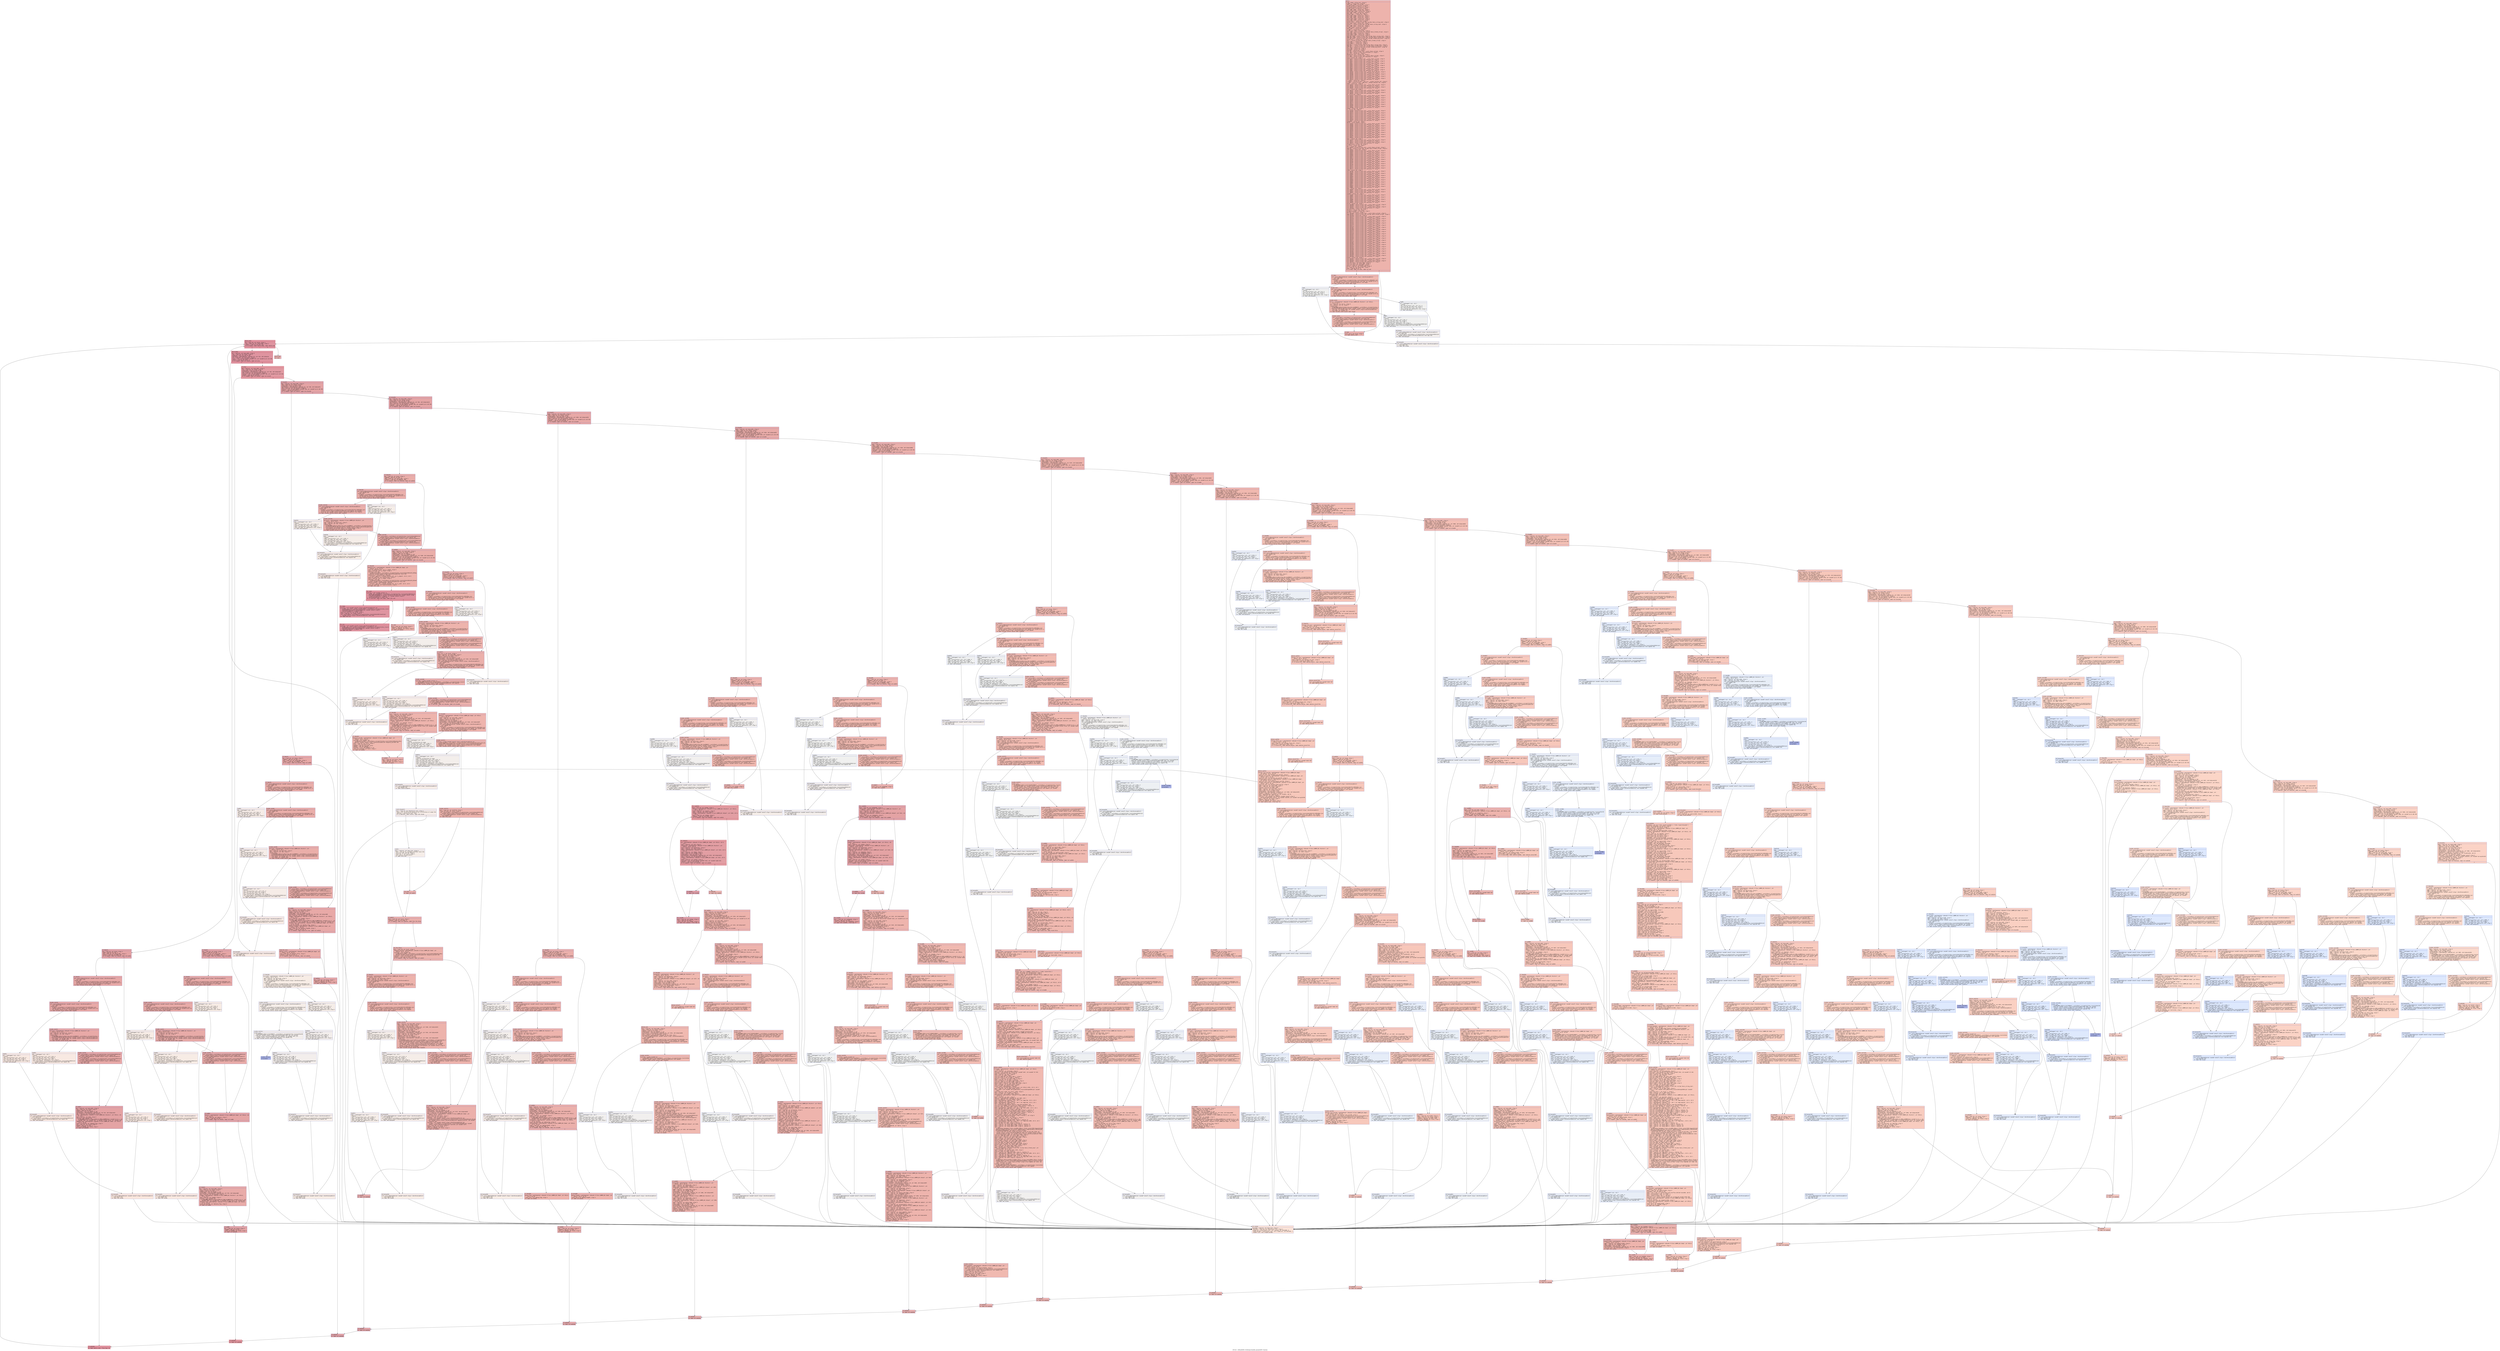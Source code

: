 digraph "CFG for '_ZN9LAMMPS_NS4Dump13modify_paramsEiPPc' function" {
	label="CFG for '_ZN9LAMMPS_NS4Dump13modify_paramsEiPPc' function";

	Node0x5646680c9980 [shape=record,color="#3d50c3ff", style=filled, fillcolor="#d6524470" fontname="Courier",label="{entry:\l|  %.addr.i1504 = alloca ptr, align 8\l  %.addr.i = alloca ptr, align 8\l  %this.addr.i1499 = alloca ptr, align 8\l  %s.addr.i1500 = alloca ptr, align 8\l  %this.addr.i1496 = alloca ptr, align 8\l  %s.addr.i1497 = alloca ptr, align 8\l  %this.addr.i1492 = alloca ptr, align 8\l  %desc.addr.i1493 = alloca i64, align 8\l  %values.addr.i1494 = alloca ptr, align 8\l  %this.addr.i1490 = alloca ptr, align 8\l  %desc.addr.i = alloca i64, align 8\l  %values.addr.i = alloca ptr, align 8\l  %this.addr.i1488 = alloca ptr, align 8\l  %this.addr.i1486 = alloca ptr, align 8\l  %this.addr.i1482 = alloca ptr, align 8\l  %store.addr.i1483 = alloca ptr, align 8\l  %this.addr.i1480 = alloca ptr, align 8\l  %store.addr.i = alloca ptr, align 8\l  %retval.i1477 = alloca %\"class.fmt::v9_lmp::basic_string_view\", align 8\l  %this.addr.i1478 = alloca ptr, align 8\l  %retval.i = alloca %\"class.fmt::v9_lmp::basic_string_view\", align 8\l  %this.addr.i1475 = alloca ptr, align 8\l  %this.addr.i1472 = alloca ptr, align 8\l  %s.addr.i1473 = alloca ptr, align 8\l  %this.addr.i = alloca ptr, align 8\l  %s.addr.i = alloca ptr, align 8\l  %result.ptr.i1463 = alloca ptr, align 8\l  %fmt.i1464 = alloca %\"class.fmt::v9_lmp::basic_format_string\", align 8\l  %args.addr.i1465 = alloca ptr, align 8\l  %args.addr2.i1466 = alloca ptr, align 8\l  %args.addr4.i1467 = alloca ptr, align 8\l  %agg.tmp.i1468 = alloca %\"class.fmt::v9_lmp::basic_string_view\", align 8\l  %agg.tmp5.i1469 = alloca %\"class.fmt::v9_lmp::basic_format_args\", align 8\l  %ref.tmp.i1470 = alloca %\"class.fmt::v9_lmp::format_arg_store\", align 16\l  %result.ptr.i = alloca ptr, align 8\l  %fmt.i = alloca %\"class.fmt::v9_lmp::basic_format_string\", align 8\l  %args.addr.i = alloca ptr, align 8\l  %args.addr2.i = alloca ptr, align 8\l  %args.addr4.i = alloca ptr, align 8\l  %agg.tmp.i = alloca %\"class.fmt::v9_lmp::basic_string_view\", align 8\l  %agg.tmp5.i = alloca %\"class.fmt::v9_lmp::basic_format_args\", align 8\l  %ref.tmp.i = alloca %\"class.fmt::v9_lmp::format_arg_store\", align 16\l  %this.addr = alloca ptr, align 8\l  %narg.addr = alloca i32, align 4\l  %arg.addr = alloca ptr, align 8\l  %ref.tmp = alloca %\"class.std::__cxx11::basic_string\", align 8\l  %ref.tmp2 = alloca %\"class.std::allocator.3\", align 1\l  %exn.slot = alloca ptr, align 8\l  %ehselector.slot = alloca i32, align 4\l  %ref.tmp3 = alloca %\"class.std::__cxx11::basic_string\", align 8\l  %ref.tmp4 = alloca %\"class.std::allocator.3\", align 1\l  %iarg = alloca i32, align 4\l  %ref.tmp16 = alloca %\"class.std::__cxx11::basic_string\", align 8\l  %ref.tmp17 = alloca %\"class.std::allocator.3\", align 1\l  %ref.tmp20 = alloca %\"class.std::__cxx11::basic_string\", align 8\l  %ref.tmp21 = alloca %\"class.std::allocator.3\", align 1\l  %ref.tmp45 = alloca %\"class.std::__cxx11::basic_string\", align 8\l  %ref.tmp46 = alloca %\"class.std::allocator.3\", align 1\l  %ref.tmp49 = alloca %\"class.std::__cxx11::basic_string\", align 8\l  %ref.tmp50 = alloca %\"class.std::allocator.3\", align 1\l  %ref.tmp79 = alloca %\"class.std::__cxx11::basic_string\", align 8\l  %ref.tmp80 = alloca %\"class.std::allocator.3\", align 1\l  %ref.tmp83 = alloca %\"class.std::__cxx11::basic_string\", align 8\l  %ref.tmp84 = alloca %\"class.std::allocator.3\", align 1\l  %ref.tmp104 = alloca %\"class.std::__cxx11::basic_string\", align 8\l  %ref.tmp105 = alloca %\"class.std::allocator.3\", align 1\l  %ref.tmp108 = alloca %\"class.std::__cxx11::basic_string\", align 8\l  %ref.tmp109 = alloca %\"class.std::allocator.3\", align 1\l  %ref.tmp129 = alloca %\"class.std::__cxx11::basic_string\", align 8\l  %ref.tmp130 = alloca %\"class.std::allocator.3\", align 1\l  %ref.tmp133 = alloca %\"class.std::__cxx11::basic_string\", align 8\l  %ref.tmp134 = alloca %\"class.std::allocator.3\", align 1\l  %__range7 = alloca ptr, align 8\l  %__begin7 = alloca %\"class.__gnu_cxx::__normal_iterator.29\", align 8\l  %__end7 = alloca %\"class.__gnu_cxx::__normal_iterator.29\", align 8\l  %item = alloca ptr, align 8\l  %ref.tmp162 = alloca %\"class.std::__cxx11::basic_string\", align 8\l  %ref.tmp163 = alloca %\"class.std::allocator.3\", align 1\l  %ref.tmp166 = alloca %\"class.std::__cxx11::basic_string\", align 8\l  %ref.tmp167 = alloca %\"class.std::allocator.3\", align 1\l  %icol = alloca i32, align 4\l  %ref.tmp178 = alloca %\"class.std::__cxx11::basic_string\", align 8\l  %ref.tmp182 = alloca %\"class.std::allocator.3\", align 1\l  %ref.tmp205 = alloca %\"class.std::__cxx11::basic_string\", align 8\l  %ref.tmp209 = alloca %\"class.std::allocator.3\", align 1\l  %0 = alloca ptr, align 8\l  %ref.tmp225 = alloca %\"class.std::__cxx11::basic_string\", align 8\l  %ref.tmp226 = alloca %\"class.std::allocator.3\", align 1\l  %ref.tmp229 = alloca %\"class.std::__cxx11::basic_string\", align 8\l  %ref.tmp230 = alloca %\"class.std::allocator.3\", align 1\l  %ref.tmp266 = alloca %\"class.std::__cxx11::basic_string\", align 8\l  %ref.tmp267 = alloca %\"class.std::allocator.3\", align 1\l  %ref.tmp270 = alloca %\"class.std::__cxx11::basic_string\", align 8\l  %ref.tmp271 = alloca %\"class.std::allocator.3\", align 1\l  %ref.tmp303 = alloca %\"class.std::__cxx11::basic_string\", align 8\l  %ref.tmp304 = alloca %\"class.std::allocator.3\", align 1\l  %ref.tmp307 = alloca %\"class.std::__cxx11::basic_string\", align 8\l  %ref.tmp308 = alloca %\"class.std::allocator.3\", align 1\l  %idump = alloca i32, align 4\l  %n = alloca i32, align 4\l  %ref.tmp344 = alloca %\"class.std::__cxx11::basic_string\", align 8\l  %ref.tmp349 = alloca %\"class.std::allocator.3\", align 1\l  %ref.tmp373 = alloca %\"class.std::__cxx11::basic_string\", align 8\l  %ref.tmp374 = alloca %\"class.std::allocator.3\", align 1\l  %ref.tmp377 = alloca %\"class.std::__cxx11::basic_string\", align 8\l  %ref.tmp378 = alloca %\"class.std::allocator.3\", align 1\l  %ref.tmp412 = alloca %\"class.std::__cxx11::basic_string\", align 8\l  %ref.tmp413 = alloca %\"class.std::allocator.3\", align 1\l  %ref.tmp416 = alloca %\"class.std::__cxx11::basic_string\", align 8\l  %ref.tmp417 = alloca %\"class.std::allocator.3\", align 1\l  %idump428 = alloca i32, align 4\l  %delta = alloca double, align 8\l  %ref.tmp463 = alloca %\"class.std::__cxx11::basic_string\", align 8\l  %ref.tmp468 = alloca %\"class.std::allocator.3\", align 1\l  %ref.tmp489 = alloca %\"class.std::__cxx11::basic_string\", align 8\l  %ref.tmp490 = alloca %\"class.std::allocator.3\", align 1\l  %ref.tmp493 = alloca %\"class.std::__cxx11::basic_string\", align 8\l  %ref.tmp494 = alloca %\"class.std::allocator.3\", align 1\l  %ref.tmp528 = alloca %\"class.std::__cxx11::basic_string\", align 8\l  %ref.tmp529 = alloca %\"class.std::allocator.3\", align 1\l  %ref.tmp532 = alloca %\"class.std::__cxx11::basic_string\", align 8\l  %ref.tmp533 = alloca %\"class.std::allocator.3\", align 1\l  %ref.tmp547 = alloca %\"class.std::__cxx11::basic_string\", align 8\l  %ref.tmp548 = alloca %\"class.std::allocator.3\", align 1\l  %ref.tmp551 = alloca %\"class.std::__cxx11::basic_string\", align 8\l  %ref.tmp552 = alloca %\"class.std::allocator.3\", align 1\l  %nper = alloca i32, align 4\l  %ref.tmp570 = alloca %\"class.std::__cxx11::basic_string\", align 8\l  %ref.tmp571 = alloca %\"class.std::allocator.3\", align 1\l  %ref.tmp574 = alloca %\"class.std::__cxx11::basic_string\", align 8\l  %ref.tmp575 = alloca %\"class.std::allocator.3\", align 1\l  %fileprocnext = alloca i32, align 4\l  %icluster = alloca i32, align 4\l  %ptr = alloca ptr, align 8\l  %ref.tmp620 = alloca %\"class.std::__cxx11::basic_string\", align 8\l  %agg.tmp = alloca %\"class.fmt::v9_lmp::basic_format_string\", align 8\l  %ref.tmp622 = alloca ptr, align 8\l  %ref.tmp638 = alloca %\"class.std::__cxx11::basic_string\", align 8\l  %ref.tmp639 = alloca %\"class.std::allocator.3\", align 1\l  %ref.tmp642 = alloca %\"class.std::__cxx11::basic_string\", align 8\l  %ref.tmp643 = alloca %\"class.std::allocator.3\", align 1\l  %ref.tmp669 = alloca %\"class.std::__cxx11::basic_string\", align 8\l  %ref.tmp670 = alloca %\"class.std::allocator.3\", align 1\l  %ref.tmp673 = alloca %\"class.std::__cxx11::basic_string\", align 8\l  %ref.tmp674 = alloca %\"class.std::allocator.3\", align 1\l  %ref.tmp700 = alloca %\"class.std::__cxx11::basic_string\", align 8\l  %ref.tmp701 = alloca %\"class.std::allocator.3\", align 1\l  %ref.tmp704 = alloca %\"class.std::__cxx11::basic_string\", align 8\l  %ref.tmp705 = alloca %\"class.std::allocator.3\", align 1\l  %ref.tmp747 = alloca %\"class.std::__cxx11::basic_string\", align 8\l  %ref.tmp748 = alloca %\"class.std::allocator.3\", align 1\l  %ref.tmp751 = alloca %\"class.std::__cxx11::basic_string\", align 8\l  %ref.tmp752 = alloca %\"class.std::allocator.3\", align 1\l  %ref.tmp773 = alloca %\"class.std::__cxx11::basic_string\", align 8\l  %ref.tmp777 = alloca %\"class.std::allocator.3\", align 1\l  %n788 = alloca i32, align 4\l  %ref.tmp798 = alloca %\"class.std::__cxx11::basic_string\", align 8\l  %ref.tmp799 = alloca %\"class.std::allocator.3\", align 1\l  %ref.tmp802 = alloca %\"class.std::__cxx11::basic_string\", align 8\l  %ref.tmp803 = alloca %\"class.std::allocator.3\", align 1\l  %ref.tmp827 = alloca %\"class.std::__cxx11::basic_string\", align 8\l  %ref.tmp828 = alloca %\"class.std::allocator.3\", align 1\l  %ref.tmp831 = alloca %\"class.std::__cxx11::basic_string\", align 8\l  %ref.tmp832 = alloca %\"class.std::allocator.3\", align 1\l  %ref.tmp858 = alloca %\"class.std::__cxx11::basic_string\", align 8\l  %ref.tmp859 = alloca %\"class.std::allocator.3\", align 1\l  %ref.tmp862 = alloca %\"class.std::__cxx11::basic_string\", align 8\l  %ref.tmp863 = alloca %\"class.std::allocator.3\", align 1\l  %ref.tmp877 = alloca %\"class.std::__cxx11::basic_string\", align 8\l  %ref.tmp878 = alloca %\"class.std::allocator.3\", align 1\l  %ref.tmp881 = alloca %\"class.std::__cxx11::basic_string\", align 8\l  %ref.tmp882 = alloca %\"class.std::allocator.3\", align 1\l  %idx = alloca i32, align 4\l  %ref.tmp920 = alloca %\"class.std::__cxx11::basic_string\", align 8\l  %ref.tmp921 = alloca %\"class.std::allocator.3\", align 1\l  %ref.tmp924 = alloca %\"class.std::__cxx11::basic_string\", align 8\l  %ref.tmp925 = alloca %\"class.std::allocator.3\", align 1\l  %idx944 = alloca i32, align 4\l  %ref.tmp966 = alloca %\"class.std::__cxx11::basic_string\", align 8\l  %ref.tmp967 = alloca %\"class.std::allocator.3\", align 1\l  %ref.tmp970 = alloca %\"class.std::__cxx11::basic_string\", align 8\l  %ref.tmp971 = alloca %\"class.std::allocator.3\", align 1\l  %ref.tmp986 = alloca %\"class.std::__cxx11::basic_string\", align 8\l  %ref.tmp987 = alloca %\"class.std::allocator.3\", align 1\l  %ref.tmp990 = alloca %\"class.std::__cxx11::basic_string\", align 8\l  %ref.tmp991 = alloca %\"class.std::allocator.3\", align 1\l  %nfile = alloca i32, align 4\l  %ref.tmp1009 = alloca %\"class.std::__cxx11::basic_string\", align 8\l  %ref.tmp1010 = alloca %\"class.std::allocator.3\", align 1\l  %ref.tmp1013 = alloca %\"class.std::__cxx11::basic_string\", align 8\l  %ref.tmp1014 = alloca %\"class.std::allocator.3\", align 1\l  %icluster1032 = alloca i32, align 4\l  %fcluster = alloca i32, align 4\l  %fileprocnext1062 = alloca i32, align 4\l  %ptr1103 = alloca ptr, align 8\l  %ref.tmp1106 = alloca %\"class.std::__cxx11::basic_string\", align 8\l  %agg.tmp1107 = alloca %\"class.fmt::v9_lmp::basic_format_string\", align 8\l  %ref.tmp1109 = alloca ptr, align 8\l  %ref.tmp1126 = alloca %\"class.std::__cxx11::basic_string\", align 8\l  %ref.tmp1127 = alloca %\"class.std::allocator.3\", align 1\l  %ref.tmp1130 = alloca %\"class.std::__cxx11::basic_string\", align 8\l  %ref.tmp1131 = alloca %\"class.std::allocator.3\", align 1\l  %ref.tmp1151 = alloca %\"class.std::__cxx11::basic_string\", align 8\l  %ref.tmp1152 = alloca %\"class.std::allocator.3\", align 1\l  %ref.tmp1155 = alloca %\"class.std::__cxx11::basic_string\", align 8\l  %ref.tmp1156 = alloca %\"class.std::allocator.3\", align 1\l  %ref.tmp1177 = alloca %\"class.std::__cxx11::basic_string\", align 8\l  %ref.tmp1178 = alloca %\"class.std::allocator.3\", align 1\l  %ref.tmp1181 = alloca %\"class.std::__cxx11::basic_string\", align 8\l  %ref.tmp1182 = alloca %\"class.std::allocator.3\", align 1\l  %ref.tmp1209 = alloca %\"class.std::__cxx11::basic_string\", align 8\l  %ref.tmp1210 = alloca %\"class.std::allocator.3\", align 1\l  %ref.tmp1213 = alloca %\"class.std::__cxx11::basic_string\", align 8\l  %ref.tmp1214 = alloca %\"class.std::allocator.3\", align 1\l  %ref.tmp1236 = alloca %\"class.std::__cxx11::basic_string\", align 8\l  %ref.tmp1241 = alloca %\"class.std::allocator.3\", align 1\l  %ref.tmp1252 = alloca %\"class.std::__cxx11::basic_string\", align 8\l  %ref.tmp1253 = alloca %\"class.std::allocator.3\", align 1\l  %ref.tmp1256 = alloca %\"class.std::__cxx11::basic_string\", align 8\l  %ref.tmp1257 = alloca %\"class.std::allocator.3\", align 1\l  %ref.tmp1277 = alloca %\"class.std::__cxx11::basic_string\", align 8\l  %ref.tmp1278 = alloca %\"class.std::allocator.3\", align 1\l  %ref.tmp1281 = alloca %\"class.std::__cxx11::basic_string\", align 8\l  %ref.tmp1282 = alloca %\"class.std::allocator.3\", align 1\l  %ref.tmp1320 = alloca %\"class.std::__cxx11::basic_string\", align 8\l  %ref.tmp1321 = alloca %\"class.std::allocator.3\", align 1\l  %ref.tmp1324 = alloca %\"class.std::__cxx11::basic_string\", align 8\l  %ref.tmp1325 = alloca %\"class.std::allocator.3\", align 1\l  %ref.tmp1358 = alloca %\"class.std::__cxx11::basic_string\", align 8\l  %ref.tmp1359 = alloca %\"class.std::allocator.3\", align 1\l  %ref.tmp1362 = alloca %\"class.std::__cxx11::basic_string\", align 8\l  %ref.tmp1363 = alloca %\"class.std::allocator.3\", align 1\l  %ref.tmp1389 = alloca %\"class.std::__cxx11::basic_string\", align 8\l  %ref.tmp1390 = alloca %\"class.std::allocator.3\", align 1\l  %ref.tmp1393 = alloca %\"class.std::__cxx11::basic_string\", align 8\l  %ref.tmp1394 = alloca %\"class.std::allocator.3\", align 1\l  %n1412 = alloca i32, align 4\l  %ref.tmp1422 = alloca %\"class.std::__cxx11::basic_string\", align 8\l  %ref.tmp1423 = alloca %\"class.std::allocator.3\", align 1\l  %ref.tmp1426 = alloca %\"class.std::__cxx11::basic_string\", align 8\l  %ref.tmp1427 = alloca %\"class.std::allocator.3\", align 1\l  store ptr %this, ptr %this.addr, align 8\l  store i32 %narg, ptr %narg.addr, align 4\l  store ptr %arg, ptr %arg.addr, align 8\l  %this1 = load ptr, ptr %this.addr, align 8\l  %1 = load i32, ptr %narg.addr, align 4\l  %cmp = icmp eq i32 %1, 0\l  br i1 %cmp, label %if.then, label %if.end\l|{<s0>T|<s1>F}}"];
	Node0x5646680c9980:s0 -> Node0x564668045950[tooltip="entry -> if.then\nProbability 37.50%" ];
	Node0x5646680c9980:s1 -> Node0x5646680459c0[tooltip="entry -> if.end\nProbability 62.50%" ];
	Node0x564668045950 [shape=record,color="#3d50c3ff", style=filled, fillcolor="#de614d70" fontname="Courier",label="{if.then:\l|  call void @_ZNSaIcEC1Ev(ptr noundef nonnull align 1 dereferenceable(1)\l... %ref.tmp2) #14\l  invoke void\l... @_ZNSt7__cxx1112basic_stringIcSt11char_traitsIcESaIcEEC2IS3_EEPKcRKS3_(ptr\l... noundef nonnull align 8 dereferenceable(32) %ref.tmp, ptr noundef @.str.1,\l... ptr noundef nonnull align 1 dereferenceable(1) %ref.tmp2)\l          to label %invoke.cont unwind label %lpad\l}"];
	Node0x564668045950 -> Node0x564668045c60[tooltip="if.then -> invoke.cont\nProbability 100.00%" ];
	Node0x564668045950 -> Node0x564668045cb0[tooltip="if.then -> lpad\nProbability 0.00%" ];
	Node0x564668045c60 [shape=record,color="#3d50c3ff", style=filled, fillcolor="#de614d70" fontname="Courier",label="{invoke.cont:\l|  call void @_ZNSaIcEC1Ev(ptr noundef nonnull align 1 dereferenceable(1)\l... %ref.tmp4) #14\l  invoke void\l... @_ZNSt7__cxx1112basic_stringIcSt11char_traitsIcESaIcEEC2IS3_EEPKcRKS3_(ptr\l... noundef nonnull align 8 dereferenceable(32) %ref.tmp3, ptr noundef @.str.31,\l... ptr noundef nonnull align 1 dereferenceable(1) %ref.tmp4)\l          to label %invoke.cont6 unwind label %lpad5\l}"];
	Node0x564668045c60 -> Node0x564668045fd0[tooltip="invoke.cont -> invoke.cont6\nProbability 100.00%" ];
	Node0x564668045c60 -> Node0x564668046020[tooltip="invoke.cont -> lpad5\nProbability 0.00%" ];
	Node0x564668045fd0 [shape=record,color="#3d50c3ff", style=filled, fillcolor="#de614d70" fontname="Courier",label="{invoke.cont6:\l|  %error = getelementptr inbounds %\"class.LAMMPS_NS::Pointers\", ptr %this1,\l... i32 0, i32 3\l  %2 = load ptr, ptr %error, align 8\l  %3 = load ptr, ptr %2, align 8\l  invoke void\l... @_ZN9LAMMPS_NS5utils16missing_cmd_argsERKNSt7__cxx1112basic_stringIcSt11char_t\l...raitsIcESaIcEEEiS8_PNS_5ErrorE(ptr noundef nonnull align 8 dereferenceable(32)\l... %ref.tmp, i32 noundef 1055, ptr noundef nonnull align 8 dereferenceable(32)\l... %ref.tmp3, ptr noundef %3)\l          to label %invoke.cont8 unwind label %lpad7\l}"];
	Node0x564668045fd0 -> Node0x564668045f80[tooltip="invoke.cont6 -> invoke.cont8\nProbability 100.00%" ];
	Node0x564668045fd0 -> Node0x5646680464c0[tooltip="invoke.cont6 -> lpad7\nProbability 0.00%" ];
	Node0x564668045f80 [shape=record,color="#3d50c3ff", style=filled, fillcolor="#de614d70" fontname="Courier",label="{invoke.cont8:\l|  call void @_ZNSt7__cxx1112basic_stringIcSt11char_traitsIcESaIcEED1Ev(ptr\l... noundef nonnull align 8 dereferenceable(32) %ref.tmp3) #14\l  call void @_ZNSaIcED1Ev(ptr noundef nonnull align 1 dereferenceable(1)\l... %ref.tmp4) #14\l  call void @_ZNSt7__cxx1112basic_stringIcSt11char_traitsIcESaIcEED1Ev(ptr\l... noundef nonnull align 8 dereferenceable(32) %ref.tmp) #14\l  call void @_ZNSaIcED1Ev(ptr noundef nonnull align 1 dereferenceable(1)\l... %ref.tmp2) #14\l  br label %if.end\l}"];
	Node0x564668045f80 -> Node0x5646680459c0[tooltip="invoke.cont8 -> if.end\nProbability 100.00%" ];
	Node0x564668045cb0 [shape=record,color="#3d50c3ff", style=filled, fillcolor="#dedcdb70" fontname="Courier",label="{lpad:\l|  %4 = landingpad \{ ptr, i32 \}\l          cleanup\l  %5 = extractvalue \{ ptr, i32 \} %4, 0\l  store ptr %5, ptr %exn.slot, align 8\l  %6 = extractvalue \{ ptr, i32 \} %4, 1\l  store i32 %6, ptr %ehselector.slot, align 4\l  br label %ehcleanup10\l}"];
	Node0x564668045cb0 -> Node0x564668046e90[tooltip="lpad -> ehcleanup10\nProbability 100.00%" ];
	Node0x564668046020 [shape=record,color="#3d50c3ff", style=filled, fillcolor="#dedcdb70" fontname="Courier",label="{lpad5:\l|  %7 = landingpad \{ ptr, i32 \}\l          cleanup\l  %8 = extractvalue \{ ptr, i32 \} %7, 0\l  store ptr %8, ptr %exn.slot, align 8\l  %9 = extractvalue \{ ptr, i32 \} %7, 1\l  store i32 %9, ptr %ehselector.slot, align 4\l  br label %ehcleanup\l}"];
	Node0x564668046020 -> Node0x564668047200[tooltip="lpad5 -> ehcleanup\nProbability 100.00%" ];
	Node0x5646680464c0 [shape=record,color="#3d50c3ff", style=filled, fillcolor="#dedcdb70" fontname="Courier",label="{lpad7:\l|  %10 = landingpad \{ ptr, i32 \}\l          cleanup\l  %11 = extractvalue \{ ptr, i32 \} %10, 0\l  store ptr %11, ptr %exn.slot, align 8\l  %12 = extractvalue \{ ptr, i32 \} %10, 1\l  store i32 %12, ptr %ehselector.slot, align 4\l  call void @_ZNSt7__cxx1112basic_stringIcSt11char_traitsIcESaIcEED1Ev(ptr\l... noundef nonnull align 8 dereferenceable(32) %ref.tmp3) #14\l  br label %ehcleanup\l}"];
	Node0x5646680464c0 -> Node0x564668047200[tooltip="lpad7 -> ehcleanup\nProbability 100.00%" ];
	Node0x564668047200 [shape=record,color="#3d50c3ff", style=filled, fillcolor="#e3d9d370" fontname="Courier",label="{ehcleanup:\l|  call void @_ZNSaIcED1Ev(ptr noundef nonnull align 1 dereferenceable(1)\l... %ref.tmp4) #14\l  call void @_ZNSt7__cxx1112basic_stringIcSt11char_traitsIcESaIcEED1Ev(ptr\l... noundef nonnull align 8 dereferenceable(32) %ref.tmp) #14\l  br label %ehcleanup10\l}"];
	Node0x564668047200 -> Node0x564668046e90[tooltip="ehcleanup -> ehcleanup10\nProbability 100.00%" ];
	Node0x564668046e90 [shape=record,color="#3d50c3ff", style=filled, fillcolor="#e5d8d170" fontname="Courier",label="{ehcleanup10:\l|  call void @_ZNSaIcED1Ev(ptr noundef nonnull align 1 dereferenceable(1)\l... %ref.tmp2) #14\l  br label %eh.resume\l}"];
	Node0x564668046e90 -> Node0x564668047ab0[tooltip="ehcleanup10 -> eh.resume\nProbability 100.00%" ];
	Node0x5646680459c0 [shape=record,color="#3d50c3ff", style=filled, fillcolor="#d6524470" fontname="Courier",label="{if.end:\l|  store i32 0, ptr %iarg, align 4\l  br label %while.cond\l}"];
	Node0x5646680459c0 -> Node0x564668047c10[tooltip="if.end -> while.cond\nProbability 100.00%" ];
	Node0x564668047c10 [shape=record,color="#b70d28ff", style=filled, fillcolor="#b70d2870" fontname="Courier",label="{while.cond:\l|  %13 = load i32, ptr %iarg, align 4\l  %14 = load i32, ptr %narg.addr, align 4\l  %cmp11 = icmp slt i32 %13, %14\l  br i1 %cmp11, label %while.body, label %while.end\l|{<s0>T|<s1>F}}"];
	Node0x564668047c10:s0 -> Node0x564668047e10[tooltip="while.cond -> while.body\nProbability 96.88%" ];
	Node0x564668047c10:s1 -> Node0x564668047e90[tooltip="while.cond -> while.end\nProbability 3.12%" ];
	Node0x564668047e10 [shape=record,color="#b70d28ff", style=filled, fillcolor="#b70d2870" fontname="Courier",label="{while.body:\l|  %15 = load ptr, ptr %arg.addr, align 8\l  %16 = load i32, ptr %iarg, align 4\l  %idxprom = sext i32 %16 to i64\l  %arrayidx = getelementptr inbounds ptr, ptr %15, i64 %idxprom\l  %17 = load ptr, ptr %arrayidx, align 8\l  %call = call i32 @strcmp(ptr noundef %17, ptr noundef @.str.32) #15\l  %cmp12 = icmp eq i32 %call, 0\l  br i1 %cmp12, label %if.then13, label %if.else\l|{<s0>T|<s1>F}}"];
	Node0x564668047e10:s0 -> Node0x5646680484a0[tooltip="while.body -> if.then13\nProbability 37.50%" ];
	Node0x564668047e10:s1 -> Node0x564668048520[tooltip="while.body -> if.else\nProbability 62.50%" ];
	Node0x5646680484a0 [shape=record,color="#3d50c3ff", style=filled, fillcolor="#c32e3170" fontname="Courier",label="{if.then13:\l|  %18 = load i32, ptr %iarg, align 4\l  %add = add nsw i32 %18, 2\l  %19 = load i32, ptr %narg.addr, align 4\l  %cmp14 = icmp sgt i32 %add, %19\l  br i1 %cmp14, label %if.then15, label %if.end31\l|{<s0>T|<s1>F}}"];
	Node0x5646680484a0:s0 -> Node0x5646680488a0[tooltip="if.then13 -> if.then15\nProbability 50.00%" ];
	Node0x5646680484a0:s1 -> Node0x564668048920[tooltip="if.then13 -> if.end31\nProbability 50.00%" ];
	Node0x5646680488a0 [shape=record,color="#3d50c3ff", style=filled, fillcolor="#ca3b3770" fontname="Courier",label="{if.then15:\l|  call void @_ZNSaIcEC1Ev(ptr noundef nonnull align 1 dereferenceable(1)\l... %ref.tmp17) #14\l  invoke void\l... @_ZNSt7__cxx1112basic_stringIcSt11char_traitsIcESaIcEEC2IS3_EEPKcRKS3_(ptr\l... noundef nonnull align 8 dereferenceable(32) %ref.tmp16, ptr noundef @.str.1,\l... ptr noundef nonnull align 1 dereferenceable(1) %ref.tmp17)\l          to label %invoke.cont19 unwind label %lpad18\l}"];
	Node0x5646680488a0 -> Node0x564668048bd0[tooltip="if.then15 -> invoke.cont19\nProbability 100.00%" ];
	Node0x5646680488a0 -> Node0x564668048c50[tooltip="if.then15 -> lpad18\nProbability 0.00%" ];
	Node0x564668048bd0 [shape=record,color="#3d50c3ff", style=filled, fillcolor="#ca3b3770" fontname="Courier",label="{invoke.cont19:\l|  call void @_ZNSaIcEC1Ev(ptr noundef nonnull align 1 dereferenceable(1)\l... %ref.tmp21) #14\l  invoke void\l... @_ZNSt7__cxx1112basic_stringIcSt11char_traitsIcESaIcEEC2IS3_EEPKcRKS3_(ptr\l... noundef nonnull align 8 dereferenceable(32) %ref.tmp20, ptr noundef @.str.33,\l... ptr noundef nonnull align 1 dereferenceable(1) %ref.tmp21)\l          to label %invoke.cont23 unwind label %lpad22\l}"];
	Node0x564668048bd0 -> Node0x564668048f70[tooltip="invoke.cont19 -> invoke.cont23\nProbability 100.00%" ];
	Node0x564668048bd0 -> Node0x564668048fc0[tooltip="invoke.cont19 -> lpad22\nProbability 0.00%" ];
	Node0x564668048f70 [shape=record,color="#3d50c3ff", style=filled, fillcolor="#ca3b3770" fontname="Courier",label="{invoke.cont23:\l|  %error24 = getelementptr inbounds %\"class.LAMMPS_NS::Pointers\", ptr\l... %this1, i32 0, i32 3\l  %20 = load ptr, ptr %error24, align 8\l  %21 = load ptr, ptr %20, align 8\l  invoke void\l... @_ZN9LAMMPS_NS5utils16missing_cmd_argsERKNSt7__cxx1112basic_stringIcSt11char_t\l...raitsIcESaIcEEEiS8_PNS_5ErrorE(ptr noundef nonnull align 8 dereferenceable(32)\l... %ref.tmp16, i32 noundef 1060, ptr noundef nonnull align 8 dereferenceable(32)\l... %ref.tmp20, ptr noundef %21)\l          to label %invoke.cont26 unwind label %lpad25\l}"];
	Node0x564668048f70 -> Node0x564668048f20[tooltip="invoke.cont23 -> invoke.cont26\nProbability 100.00%" ];
	Node0x564668048f70 -> Node0x564668049460[tooltip="invoke.cont23 -> lpad25\nProbability 0.00%" ];
	Node0x564668048f20 [shape=record,color="#3d50c3ff", style=filled, fillcolor="#ca3b3770" fontname="Courier",label="{invoke.cont26:\l|  call void @_ZNSt7__cxx1112basic_stringIcSt11char_traitsIcESaIcEED1Ev(ptr\l... noundef nonnull align 8 dereferenceable(32) %ref.tmp20) #14\l  call void @_ZNSaIcED1Ev(ptr noundef nonnull align 1 dereferenceable(1)\l... %ref.tmp21) #14\l  call void @_ZNSt7__cxx1112basic_stringIcSt11char_traitsIcESaIcEED1Ev(ptr\l... noundef nonnull align 8 dereferenceable(32) %ref.tmp16) #14\l  call void @_ZNSaIcED1Ev(ptr noundef nonnull align 1 dereferenceable(1)\l... %ref.tmp17) #14\l  br label %if.end31\l}"];
	Node0x564668048f20 -> Node0x564668048920[tooltip="invoke.cont26 -> if.end31\nProbability 100.00%" ];
	Node0x564668048c50 [shape=record,color="#3d50c3ff", style=filled, fillcolor="#efcebd70" fontname="Courier",label="{lpad18:\l|  %22 = landingpad \{ ptr, i32 \}\l          cleanup\l  %23 = extractvalue \{ ptr, i32 \} %22, 0\l  store ptr %23, ptr %exn.slot, align 8\l  %24 = extractvalue \{ ptr, i32 \} %22, 1\l  store i32 %24, ptr %ehselector.slot, align 4\l  br label %ehcleanup30\l}"];
	Node0x564668048c50 -> Node0x564668049e20[tooltip="lpad18 -> ehcleanup30\nProbability 100.00%" ];
	Node0x564668048fc0 [shape=record,color="#3d50c3ff", style=filled, fillcolor="#efcebd70" fontname="Courier",label="{lpad22:\l|  %25 = landingpad \{ ptr, i32 \}\l          cleanup\l  %26 = extractvalue \{ ptr, i32 \} %25, 0\l  store ptr %26, ptr %exn.slot, align 8\l  %27 = extractvalue \{ ptr, i32 \} %25, 1\l  store i32 %27, ptr %ehselector.slot, align 4\l  br label %ehcleanup28\l}"];
	Node0x564668048fc0 -> Node0x56466804a190[tooltip="lpad22 -> ehcleanup28\nProbability 100.00%" ];
	Node0x564668049460 [shape=record,color="#3d50c3ff", style=filled, fillcolor="#efcebd70" fontname="Courier",label="{lpad25:\l|  %28 = landingpad \{ ptr, i32 \}\l          cleanup\l  %29 = extractvalue \{ ptr, i32 \} %28, 0\l  store ptr %29, ptr %exn.slot, align 8\l  %30 = extractvalue \{ ptr, i32 \} %28, 1\l  store i32 %30, ptr %ehselector.slot, align 4\l  call void @_ZNSt7__cxx1112basic_stringIcSt11char_traitsIcESaIcEED1Ev(ptr\l... noundef nonnull align 8 dereferenceable(32) %ref.tmp20) #14\l  br label %ehcleanup28\l}"];
	Node0x564668049460 -> Node0x56466804a190[tooltip="lpad25 -> ehcleanup28\nProbability 100.00%" ];
	Node0x56466804a190 [shape=record,color="#3d50c3ff", style=filled, fillcolor="#f1ccb870" fontname="Courier",label="{ehcleanup28:\l|  call void @_ZNSaIcED1Ev(ptr noundef nonnull align 1 dereferenceable(1)\l... %ref.tmp21) #14\l  call void @_ZNSt7__cxx1112basic_stringIcSt11char_traitsIcESaIcEED1Ev(ptr\l... noundef nonnull align 8 dereferenceable(32) %ref.tmp16) #14\l  br label %ehcleanup30\l}"];
	Node0x56466804a190 -> Node0x564668049e20[tooltip="ehcleanup28 -> ehcleanup30\nProbability 100.00%" ];
	Node0x564668049e20 [shape=record,color="#3d50c3ff", style=filled, fillcolor="#f3c7b170" fontname="Courier",label="{ehcleanup30:\l|  call void @_ZNSaIcED1Ev(ptr noundef nonnull align 1 dereferenceable(1)\l... %ref.tmp17) #14\l  br label %eh.resume\l}"];
	Node0x564668049e20 -> Node0x564668047ab0[tooltip="ehcleanup30 -> eh.resume\nProbability 100.00%" ];
	Node0x564668048920 [shape=record,color="#3d50c3ff", style=filled, fillcolor="#c32e3170" fontname="Courier",label="{if.end31:\l|  %31 = load ptr, ptr %arg.addr, align 8\l  %32 = load i32, ptr %iarg, align 4\l  %add32 = add nsw i32 %32, 1\l  %idxprom33 = sext i32 %add32 to i64\l  %arrayidx34 = getelementptr inbounds ptr, ptr %31, i64 %idxprom33\l  %33 = load ptr, ptr %arrayidx34, align 8\l  %lmp = getelementptr inbounds %\"class.LAMMPS_NS::Pointers\", ptr %this1, i32\l... 0, i32 1\l  %34 = load ptr, ptr %lmp, align 8\l  %call35 = call noundef i32\l... @_ZN9LAMMPS_NS5utils7logicalEPKciS2_bPNS_6LAMMPSE(ptr noundef @.str.1, i32\l... noundef 1061, ptr noundef %33, i1 noundef zeroext false, ptr noundef %34)\l  %append_flag = getelementptr inbounds %\"class.LAMMPS_NS::Dump\", ptr %this1,\l... i32 0, i32 24\l  store i32 %call35, ptr %append_flag, align 4\l  %35 = load i32, ptr %iarg, align 4\l  %add36 = add nsw i32 %35, 2\l  store i32 %add36, ptr %iarg, align 4\l  br label %if.end1459\l}"];
	Node0x564668048920 -> Node0x56466804b440[tooltip="if.end31 -> if.end1459\nProbability 100.00%" ];
	Node0x564668048520 [shape=record,color="#b70d28ff", style=filled, fillcolor="#bb1b2c70" fontname="Courier",label="{if.else:\l|  %36 = load ptr, ptr %arg.addr, align 8\l  %37 = load i32, ptr %iarg, align 4\l  %idxprom37 = sext i32 %37 to i64\l  %arrayidx38 = getelementptr inbounds ptr, ptr %36, i64 %idxprom37\l  %38 = load ptr, ptr %arrayidx38, align 8\l  %call39 = call i32 @strcmp(ptr noundef %38, ptr noundef @.str.34) #15\l  %cmp40 = icmp eq i32 %call39, 0\l  br i1 %cmp40, label %if.then41, label %if.else70\l|{<s0>T|<s1>F}}"];
	Node0x564668048520:s0 -> Node0x564668001c50[tooltip="if.else -> if.then41\nProbability 37.50%" ];
	Node0x564668048520:s1 -> Node0x5646680cb9c0[tooltip="if.else -> if.else70\nProbability 62.50%" ];
	Node0x564668001c50 [shape=record,color="#3d50c3ff", style=filled, fillcolor="#c5333470" fontname="Courier",label="{if.then41:\l|  %39 = load i32, ptr %iarg, align 4\l  %add42 = add nsw i32 %39, 2\l  %40 = load i32, ptr %narg.addr, align 4\l  %cmp43 = icmp sgt i32 %add42, %40\l  br i1 %cmp43, label %if.then44, label %if.end60\l|{<s0>T|<s1>F}}"];
	Node0x564668001c50:s0 -> Node0x5646680cbd00[tooltip="if.then41 -> if.then44\nProbability 50.00%" ];
	Node0x564668001c50:s1 -> Node0x5646680cbd80[tooltip="if.then41 -> if.end60\nProbability 50.00%" ];
	Node0x5646680cbd00 [shape=record,color="#3d50c3ff", style=filled, fillcolor="#cc403a70" fontname="Courier",label="{if.then44:\l|  call void @_ZNSaIcEC1Ev(ptr noundef nonnull align 1 dereferenceable(1)\l... %ref.tmp46) #14\l  invoke void\l... @_ZNSt7__cxx1112basic_stringIcSt11char_traitsIcESaIcEEC2IS3_EEPKcRKS3_(ptr\l... noundef nonnull align 8 dereferenceable(32) %ref.tmp45, ptr noundef @.str.1,\l... ptr noundef nonnull align 1 dereferenceable(1) %ref.tmp46)\l          to label %invoke.cont48 unwind label %lpad47\l}"];
	Node0x5646680cbd00 -> Node0x5646680cc030[tooltip="if.then44 -> invoke.cont48\nProbability 100.00%" ];
	Node0x5646680cbd00 -> Node0x5646680cc0b0[tooltip="if.then44 -> lpad47\nProbability 0.00%" ];
	Node0x5646680cc030 [shape=record,color="#3d50c3ff", style=filled, fillcolor="#cc403a70" fontname="Courier",label="{invoke.cont48:\l|  call void @_ZNSaIcEC1Ev(ptr noundef nonnull align 1 dereferenceable(1)\l... %ref.tmp50) #14\l  invoke void\l... @_ZNSt7__cxx1112basic_stringIcSt11char_traitsIcESaIcEEC2IS3_EEPKcRKS3_(ptr\l... noundef nonnull align 8 dereferenceable(32) %ref.tmp49, ptr noundef @.str.35,\l... ptr noundef nonnull align 1 dereferenceable(1) %ref.tmp50)\l          to label %invoke.cont52 unwind label %lpad51\l}"];
	Node0x5646680cc030 -> Node0x5646680cc430[tooltip="invoke.cont48 -> invoke.cont52\nProbability 100.00%" ];
	Node0x5646680cc030 -> Node0x5646680cc480[tooltip="invoke.cont48 -> lpad51\nProbability 0.00%" ];
	Node0x5646680cc430 [shape=record,color="#3d50c3ff", style=filled, fillcolor="#cc403a70" fontname="Courier",label="{invoke.cont52:\l|  %error53 = getelementptr inbounds %\"class.LAMMPS_NS::Pointers\", ptr\l... %this1, i32 0, i32 3\l  %41 = load ptr, ptr %error53, align 8\l  %42 = load ptr, ptr %41, align 8\l  invoke void\l... @_ZN9LAMMPS_NS5utils16missing_cmd_argsERKNSt7__cxx1112basic_stringIcSt11char_t\l...raitsIcESaIcEEEiS8_PNS_5ErrorE(ptr noundef nonnull align 8 dereferenceable(32)\l... %ref.tmp45, i32 noundef 1065, ptr noundef nonnull align 8 dereferenceable(32)\l... %ref.tmp49, ptr noundef %42)\l          to label %invoke.cont55 unwind label %lpad54\l}"];
	Node0x5646680cc430 -> Node0x5646680cc3e0[tooltip="invoke.cont52 -> invoke.cont55\nProbability 100.00%" ];
	Node0x5646680cc430 -> Node0x5646680cc980[tooltip="invoke.cont52 -> lpad54\nProbability 0.00%" ];
	Node0x5646680cc3e0 [shape=record,color="#3d50c3ff", style=filled, fillcolor="#cc403a70" fontname="Courier",label="{invoke.cont55:\l|  call void @_ZNSt7__cxx1112basic_stringIcSt11char_traitsIcESaIcEED1Ev(ptr\l... noundef nonnull align 8 dereferenceable(32) %ref.tmp49) #14\l  call void @_ZNSaIcED1Ev(ptr noundef nonnull align 1 dereferenceable(1)\l... %ref.tmp50) #14\l  call void @_ZNSt7__cxx1112basic_stringIcSt11char_traitsIcESaIcEED1Ev(ptr\l... noundef nonnull align 8 dereferenceable(32) %ref.tmp45) #14\l  call void @_ZNSaIcED1Ev(ptr noundef nonnull align 1 dereferenceable(1)\l... %ref.tmp46) #14\l  br label %if.end60\l}"];
	Node0x5646680cc3e0 -> Node0x5646680cbd80[tooltip="invoke.cont55 -> if.end60\nProbability 100.00%" ];
	Node0x5646680cc0b0 [shape=record,color="#3d50c3ff", style=filled, fillcolor="#ecd3c570" fontname="Courier",label="{lpad47:\l|  %43 = landingpad \{ ptr, i32 \}\l          cleanup\l  %44 = extractvalue \{ ptr, i32 \} %43, 0\l  store ptr %44, ptr %exn.slot, align 8\l  %45 = extractvalue \{ ptr, i32 \} %43, 1\l  store i32 %45, ptr %ehselector.slot, align 4\l  br label %ehcleanup59\l}"];
	Node0x5646680cc0b0 -> Node0x5646680cd3a0[tooltip="lpad47 -> ehcleanup59\nProbability 100.00%" ];
	Node0x5646680cc480 [shape=record,color="#3d50c3ff", style=filled, fillcolor="#ecd3c570" fontname="Courier",label="{lpad51:\l|  %46 = landingpad \{ ptr, i32 \}\l          cleanup\l  %47 = extractvalue \{ ptr, i32 \} %46, 0\l  store ptr %47, ptr %exn.slot, align 8\l  %48 = extractvalue \{ ptr, i32 \} %46, 1\l  store i32 %48, ptr %ehselector.slot, align 4\l  br label %ehcleanup57\l}"];
	Node0x5646680cc480 -> Node0x5646680cdf20[tooltip="lpad51 -> ehcleanup57\nProbability 100.00%" ];
	Node0x5646680cc980 [shape=record,color="#3d50c3ff", style=filled, fillcolor="#ecd3c570" fontname="Courier",label="{lpad54:\l|  %49 = landingpad \{ ptr, i32 \}\l          cleanup\l  %50 = extractvalue \{ ptr, i32 \} %49, 0\l  store ptr %50, ptr %exn.slot, align 8\l  %51 = extractvalue \{ ptr, i32 \} %49, 1\l  store i32 %51, ptr %ehselector.slot, align 4\l  call void @_ZNSt7__cxx1112basic_stringIcSt11char_traitsIcESaIcEED1Ev(ptr\l... noundef nonnull align 8 dereferenceable(32) %ref.tmp49) #14\l  br label %ehcleanup57\l}"];
	Node0x5646680cc980 -> Node0x5646680cdf20[tooltip="lpad54 -> ehcleanup57\nProbability 100.00%" ];
	Node0x5646680cdf20 [shape=record,color="#3d50c3ff", style=filled, fillcolor="#efcebd70" fontname="Courier",label="{ehcleanup57:\l|  call void @_ZNSaIcED1Ev(ptr noundef nonnull align 1 dereferenceable(1)\l... %ref.tmp50) #14\l  call void @_ZNSt7__cxx1112basic_stringIcSt11char_traitsIcESaIcEED1Ev(ptr\l... noundef nonnull align 8 dereferenceable(32) %ref.tmp45) #14\l  br label %ehcleanup59\l}"];
	Node0x5646680cdf20 -> Node0x5646680cd3a0[tooltip="ehcleanup57 -> ehcleanup59\nProbability 100.00%" ];
	Node0x5646680cd3a0 [shape=record,color="#3d50c3ff", style=filled, fillcolor="#f1ccb870" fontname="Courier",label="{ehcleanup59:\l|  call void @_ZNSaIcED1Ev(ptr noundef nonnull align 1 dereferenceable(1)\l... %ref.tmp46) #14\l  br label %eh.resume\l}"];
	Node0x5646680cd3a0 -> Node0x564668047ab0[tooltip="ehcleanup59 -> eh.resume\nProbability 100.00%" ];
	Node0x5646680cbd80 [shape=record,color="#3d50c3ff", style=filled, fillcolor="#c5333470" fontname="Courier",label="{if.end60:\l|  %nprocs = getelementptr inbounds %\"class.LAMMPS_NS::Dump\", ptr %this1, i32\l... 0, i32 11\l  %52 = load i32, ptr %nprocs, align 4\l  %cmp61 = icmp sgt i32 %52, 1\l  br i1 %cmp61, label %if.then62, label %if.end68\l|{<s0>T|<s1>F}}"];
	Node0x5646680cbd80:s0 -> Node0x5646680cea10[tooltip="if.end60 -> if.then62\nProbability 50.00%" ];
	Node0x5646680cbd80:s1 -> Node0x5646680cea60[tooltip="if.end60 -> if.end68\nProbability 50.00%" ];
	Node0x5646680cea10 [shape=record,color="#3d50c3ff", style=filled, fillcolor="#cc403a70" fontname="Courier",label="{if.then62:\l|  %53 = load ptr, ptr %arg.addr, align 8\l  %54 = load i32, ptr %iarg, align 4\l  %add63 = add nsw i32 %54, 1\l  %idxprom64 = sext i32 %add63 to i64\l  %arrayidx65 = getelementptr inbounds ptr, ptr %53, i64 %idxprom64\l  %55 = load ptr, ptr %arrayidx65, align 8\l  %lmp66 = getelementptr inbounds %\"class.LAMMPS_NS::Pointers\", ptr %this1,\l... i32 0, i32 1\l  %56 = load ptr, ptr %lmp66, align 8\l  %call67 = call noundef i32\l... @_ZN9LAMMPS_NS5utils7logicalEPKciS2_bPNS_6LAMMPSE(ptr noundef @.str.1, i32\l... noundef 1067, ptr noundef %55, i1 noundef zeroext false, ptr noundef %56)\l  %balance_flag = getelementptr inbounds %\"class.LAMMPS_NS::Dump\", ptr %this1,\l... i32 0, i32 23\l  store i32 %call67, ptr %balance_flag, align 8\l  br label %if.end68\l}"];
	Node0x5646680cea10 -> Node0x5646680cea60[tooltip="if.then62 -> if.end68\nProbability 100.00%" ];
	Node0x5646680cea60 [shape=record,color="#3d50c3ff", style=filled, fillcolor="#c5333470" fontname="Courier",label="{if.end68:\l|  %57 = load i32, ptr %iarg, align 4\l  %add69 = add nsw i32 %57, 2\l  store i32 %add69, ptr %iarg, align 4\l  br label %if.end1458\l}"];
	Node0x5646680cea60 -> Node0x5646680cf5e0[tooltip="if.end68 -> if.end1458\nProbability 100.00%" ];
	Node0x5646680cb9c0 [shape=record,color="#3d50c3ff", style=filled, fillcolor="#c32e3170" fontname="Courier",label="{if.else70:\l|  %58 = load ptr, ptr %arg.addr, align 8\l  %59 = load i32, ptr %iarg, align 4\l  %idxprom71 = sext i32 %59 to i64\l  %arrayidx72 = getelementptr inbounds ptr, ptr %58, i64 %idxprom71\l  %60 = load ptr, ptr %arrayidx72, align 8\l  %call73 = call i32 @strcmp(ptr noundef %60, ptr noundef @.str.36) #15\l  %cmp74 = icmp eq i32 %call73, 0\l  br i1 %cmp74, label %if.then75, label %if.else120\l|{<s0>T|<s1>F}}"];
	Node0x5646680cb9c0:s0 -> Node0x5646680cfbc0[tooltip="if.else70 -> if.then75\nProbability 37.50%" ];
	Node0x5646680cb9c0:s1 -> Node0x5646680cfc40[tooltip="if.else70 -> if.else120\nProbability 62.50%" ];
	Node0x5646680cfbc0 [shape=record,color="#3d50c3ff", style=filled, fillcolor="#ca3b3770" fontname="Courier",label="{if.then75:\l|  %61 = load i32, ptr %iarg, align 4\l  %add76 = add nsw i32 %61, 2\l  %62 = load i32, ptr %narg.addr, align 4\l  %cmp77 = icmp sgt i32 %add76, %62\l  br i1 %cmp77, label %if.then78, label %if.end94\l|{<s0>T|<s1>F}}"];
	Node0x5646680cfbc0:s0 -> Node0x5646680cffd0[tooltip="if.then75 -> if.then78\nProbability 50.00%" ];
	Node0x5646680cfbc0:s1 -> Node0x5646680d0050[tooltip="if.then75 -> if.end94\nProbability 50.00%" ];
	Node0x5646680cffd0 [shape=record,color="#3d50c3ff", style=filled, fillcolor="#d0473d70" fontname="Courier",label="{if.then78:\l|  call void @_ZNSaIcEC1Ev(ptr noundef nonnull align 1 dereferenceable(1)\l... %ref.tmp80) #14\l  invoke void\l... @_ZNSt7__cxx1112basic_stringIcSt11char_traitsIcESaIcEEC2IS3_EEPKcRKS3_(ptr\l... noundef nonnull align 8 dereferenceable(32) %ref.tmp79, ptr noundef @.str.1,\l... ptr noundef nonnull align 1 dereferenceable(1) %ref.tmp80)\l          to label %invoke.cont82 unwind label %lpad81\l}"];
	Node0x5646680cffd0 -> Node0x5646680d0300[tooltip="if.then78 -> invoke.cont82\nProbability 100.00%" ];
	Node0x5646680cffd0 -> Node0x5646680d0380[tooltip="if.then78 -> lpad81\nProbability 0.00%" ];
	Node0x5646680d0300 [shape=record,color="#3d50c3ff", style=filled, fillcolor="#d0473d70" fontname="Courier",label="{invoke.cont82:\l|  call void @_ZNSaIcEC1Ev(ptr noundef nonnull align 1 dereferenceable(1)\l... %ref.tmp84) #14\l  invoke void\l... @_ZNSt7__cxx1112basic_stringIcSt11char_traitsIcESaIcEEC2IS3_EEPKcRKS3_(ptr\l... noundef nonnull align 8 dereferenceable(32) %ref.tmp83, ptr noundef @.str.37,\l... ptr noundef nonnull align 1 dereferenceable(1) %ref.tmp84)\l          to label %invoke.cont86 unwind label %lpad85\l}"];
	Node0x5646680d0300 -> Node0x5646680d0700[tooltip="invoke.cont82 -> invoke.cont86\nProbability 100.00%" ];
	Node0x5646680d0300 -> Node0x5646680d0750[tooltip="invoke.cont82 -> lpad85\nProbability 0.00%" ];
	Node0x5646680d0700 [shape=record,color="#3d50c3ff", style=filled, fillcolor="#d0473d70" fontname="Courier",label="{invoke.cont86:\l|  %error87 = getelementptr inbounds %\"class.LAMMPS_NS::Pointers\", ptr\l... %this1, i32 0, i32 3\l  %63 = load ptr, ptr %error87, align 8\l  %64 = load ptr, ptr %63, align 8\l  invoke void\l... @_ZN9LAMMPS_NS5utils16missing_cmd_argsERKNSt7__cxx1112basic_stringIcSt11char_t\l...raitsIcESaIcEEEiS8_PNS_5ErrorE(ptr noundef nonnull align 8 dereferenceable(32)\l... %ref.tmp79, i32 noundef 1071, ptr noundef nonnull align 8 dereferenceable(32)\l... %ref.tmp83, ptr noundef %64)\l          to label %invoke.cont89 unwind label %lpad88\l}"];
	Node0x5646680d0700 -> Node0x5646680d06b0[tooltip="invoke.cont86 -> invoke.cont89\nProbability 100.00%" ];
	Node0x5646680d0700 -> Node0x5646680d0c50[tooltip="invoke.cont86 -> lpad88\nProbability 0.00%" ];
	Node0x5646680d06b0 [shape=record,color="#3d50c3ff", style=filled, fillcolor="#d0473d70" fontname="Courier",label="{invoke.cont89:\l|  call void @_ZNSt7__cxx1112basic_stringIcSt11char_traitsIcESaIcEED1Ev(ptr\l... noundef nonnull align 8 dereferenceable(32) %ref.tmp83) #14\l  call void @_ZNSaIcED1Ev(ptr noundef nonnull align 1 dereferenceable(1)\l... %ref.tmp84) #14\l  call void @_ZNSt7__cxx1112basic_stringIcSt11char_traitsIcESaIcEED1Ev(ptr\l... noundef nonnull align 8 dereferenceable(32) %ref.tmp79) #14\l  call void @_ZNSaIcED1Ev(ptr noundef nonnull align 1 dereferenceable(1)\l... %ref.tmp80) #14\l  br label %if.end94\l}"];
	Node0x5646680d06b0 -> Node0x5646680d0050[tooltip="invoke.cont89 -> if.end94\nProbability 100.00%" ];
	Node0x5646680d0380 [shape=record,color="#3d50c3ff", style=filled, fillcolor="#ead5c970" fontname="Courier",label="{lpad81:\l|  %65 = landingpad \{ ptr, i32 \}\l          cleanup\l  %66 = extractvalue \{ ptr, i32 \} %65, 0\l  store ptr %66, ptr %exn.slot, align 8\l  %67 = extractvalue \{ ptr, i32 \} %65, 1\l  store i32 %67, ptr %ehselector.slot, align 4\l  br label %ehcleanup93\l}"];
	Node0x5646680d0380 -> Node0x5646680d1670[tooltip="lpad81 -> ehcleanup93\nProbability 100.00%" ];
	Node0x5646680d0750 [shape=record,color="#3d50c3ff", style=filled, fillcolor="#ead5c970" fontname="Courier",label="{lpad85:\l|  %68 = landingpad \{ ptr, i32 \}\l          cleanup\l  %69 = extractvalue \{ ptr, i32 \} %68, 0\l  store ptr %69, ptr %exn.slot, align 8\l  %70 = extractvalue \{ ptr, i32 \} %68, 1\l  store i32 %70, ptr %ehselector.slot, align 4\l  br label %ehcleanup91\l}"];
	Node0x5646680d0750 -> Node0x5646680d19e0[tooltip="lpad85 -> ehcleanup91\nProbability 100.00%" ];
	Node0x5646680d0c50 [shape=record,color="#3d50c3ff", style=filled, fillcolor="#ead5c970" fontname="Courier",label="{lpad88:\l|  %71 = landingpad \{ ptr, i32 \}\l          cleanup\l  %72 = extractvalue \{ ptr, i32 \} %71, 0\l  store ptr %72, ptr %exn.slot, align 8\l  %73 = extractvalue \{ ptr, i32 \} %71, 1\l  store i32 %73, ptr %ehselector.slot, align 4\l  call void @_ZNSt7__cxx1112basic_stringIcSt11char_traitsIcESaIcEED1Ev(ptr\l... noundef nonnull align 8 dereferenceable(32) %ref.tmp83) #14\l  br label %ehcleanup91\l}"];
	Node0x5646680d0c50 -> Node0x5646680d19e0[tooltip="lpad88 -> ehcleanup91\nProbability 100.00%" ];
	Node0x5646680d19e0 [shape=record,color="#3d50c3ff", style=filled, fillcolor="#eed0c070" fontname="Courier",label="{ehcleanup91:\l|  call void @_ZNSaIcED1Ev(ptr noundef nonnull align 1 dereferenceable(1)\l... %ref.tmp84) #14\l  call void @_ZNSt7__cxx1112basic_stringIcSt11char_traitsIcESaIcEED1Ev(ptr\l... noundef nonnull align 8 dereferenceable(32) %ref.tmp79) #14\l  br label %ehcleanup93\l}"];
	Node0x5646680d19e0 -> Node0x5646680d1670[tooltip="ehcleanup91 -> ehcleanup93\nProbability 100.00%" ];
	Node0x5646680d1670 [shape=record,color="#3d50c3ff", style=filled, fillcolor="#efcebd70" fontname="Courier",label="{ehcleanup93:\l|  call void @_ZNSaIcED1Ev(ptr noundef nonnull align 1 dereferenceable(1)\l... %ref.tmp80) #14\l  br label %eh.resume\l}"];
	Node0x5646680d1670 -> Node0x564668047ab0[tooltip="ehcleanup93 -> eh.resume\nProbability 100.00%" ];
	Node0x5646680d0050 [shape=record,color="#3d50c3ff", style=filled, fillcolor="#ca3b3770" fontname="Courier",label="{if.end94:\l|  %74 = load ptr, ptr %arg.addr, align 8\l  %75 = load i32, ptr %iarg, align 4\l  %add95 = add nsw i32 %75, 1\l  %idxprom96 = sext i32 %add95 to i64\l  %arrayidx97 = getelementptr inbounds ptr, ptr %74, i64 %idxprom96\l  %76 = load ptr, ptr %arrayidx97, align 8\l  %lmp98 = getelementptr inbounds %\"class.LAMMPS_NS::Pointers\", ptr %this1,\l... i32 0, i32 1\l  %77 = load ptr, ptr %lmp98, align 8\l  %call99 = call noundef i32\l... @_ZN9LAMMPS_NS5utils7logicalEPKciS2_bPNS_6LAMMPSE(ptr noundef @.str.1, i32\l... noundef 1072, ptr noundef %76, i1 noundef zeroext false, ptr noundef %77)\l  %buffer_flag = getelementptr inbounds %\"class.LAMMPS_NS::Dump\", ptr %this1,\l... i32 0, i32 26\l  store i32 %call99, ptr %buffer_flag, align 4\l  %buffer_flag100 = getelementptr inbounds %\"class.LAMMPS_NS::Dump\", ptr\l... %this1, i32 0, i32 26\l  %78 = load i32, ptr %buffer_flag100, align 4\l  %tobool = icmp ne i32 %78, 0\l  br i1 %tobool, label %land.lhs.true, label %if.end118\l|{<s0>T|<s1>F}}"];
	Node0x5646680d0050:s0 -> Node0x5646680d2c80[tooltip="if.end94 -> land.lhs.true\nProbability 62.50%" ];
	Node0x5646680d0050:s1 -> Node0x5646680d2d00[tooltip="if.end94 -> if.end118\nProbability 37.50%" ];
	Node0x5646680d2c80 [shape=record,color="#3d50c3ff", style=filled, fillcolor="#d0473d70" fontname="Courier",label="{land.lhs.true:\l|  %buffer_allow = getelementptr inbounds %\"class.LAMMPS_NS::Dump\", ptr\l... %this1, i32 0, i32 25\l  %79 = load i32, ptr %buffer_allow, align 8\l  %cmp101 = icmp eq i32 %79, 0\l  br i1 %cmp101, label %if.then102, label %if.end118\l|{<s0>T|<s1>F}}"];
	Node0x5646680d2c80:s0 -> Node0x5646680d3050[tooltip="land.lhs.true -> if.then102\nProbability 0.00%" ];
	Node0x5646680d2c80:s1 -> Node0x5646680d2d00[tooltip="land.lhs.true -> if.end118\nProbability 100.00%" ];
	Node0x5646680d3050 [shape=record,color="#3d50c3ff", style=filled, fillcolor="#ecd3c570" fontname="Courier",label="{if.then102:\l|  %error103 = getelementptr inbounds %\"class.LAMMPS_NS::Pointers\", ptr\l... %this1, i32 0, i32 3\l  %80 = load ptr, ptr %error103, align 8\l  %81 = load ptr, ptr %80, align 8\l  call void @_ZNSaIcEC1Ev(ptr noundef nonnull align 1 dereferenceable(1)\l... %ref.tmp105) #14\l  invoke void\l... @_ZNSt7__cxx1112basic_stringIcSt11char_traitsIcESaIcEEC2IS3_EEPKcRKS3_(ptr\l... noundef nonnull align 8 dereferenceable(32) %ref.tmp104, ptr noundef @.str.1,\l... ptr noundef nonnull align 1 dereferenceable(1) %ref.tmp105)\l          to label %invoke.cont107 unwind label %lpad106\l}"];
	Node0x5646680d3050 -> Node0x5646680d34f0[tooltip="if.then102 -> invoke.cont107\nProbability 50.00%" ];
	Node0x5646680d3050 -> Node0x5646680d3570[tooltip="if.then102 -> lpad106\nProbability 50.00%" ];
	Node0x5646680d34f0 [shape=record,color="#3d50c3ff", style=filled, fillcolor="#e8d6cc70" fontname="Courier",label="{invoke.cont107:\l|  call void @_ZNSaIcEC1Ev(ptr noundef nonnull align 1 dereferenceable(1)\l... %ref.tmp109) #14\l  invoke void\l... @_ZNSt7__cxx1112basic_stringIcSt11char_traitsIcESaIcEEC2IS3_EEPKcRKS3_(ptr\l... noundef nonnull align 8 dereferenceable(32) %ref.tmp108, ptr noundef\l... @.str.38, ptr noundef nonnull align 1 dereferenceable(1) %ref.tmp109)\l          to label %invoke.cont111 unwind label %lpad110\l}"];
	Node0x5646680d34f0 -> Node0x5646680d3890[tooltip="invoke.cont107 -> invoke.cont111\nProbability 50.00%" ];
	Node0x5646680d34f0 -> Node0x5646680d38e0[tooltip="invoke.cont107 -> lpad110\nProbability 50.00%" ];
	Node0x5646680d3890 [shape=record,color="#3d50c3ff", style=filled, fillcolor="#e3d9d370" fontname="Courier",label="{invoke.cont111:\l|  invoke void\l... @_ZN9LAMMPS_NS5Error3allERKNSt7__cxx1112basic_stringIcSt11char_traitsIcESaIcEE\l...EiS8_(ptr noundef nonnull align 8 dereferenceable(196) %81, ptr noundef\l... nonnull align 8 dereferenceable(32) %ref.tmp104, i32 noundef 1074, ptr\l... noundef nonnull align 8 dereferenceable(32) %ref.tmp108) #16\l          to label %invoke.cont113 unwind label %lpad112\l}"];
	Node0x5646680d3890 -> Node0x5646680d3840[tooltip="invoke.cont111 -> invoke.cont113\nProbability 0.00%" ];
	Node0x5646680d3890 -> Node0x5646680d3c00[tooltip="invoke.cont111 -> lpad112\nProbability 100.00%" ];
	Node0x5646680d3840 [shape=record,color="#3d50c3ff", style=filled, fillcolor="#3d50c370" fontname="Courier",label="{invoke.cont113:\l|  unreachable\l}"];
	Node0x5646680d3570 [shape=record,color="#3d50c3ff", style=filled, fillcolor="#e8d6cc70" fontname="Courier",label="{lpad106:\l|  %82 = landingpad \{ ptr, i32 \}\l          cleanup\l  %83 = extractvalue \{ ptr, i32 \} %82, 0\l  store ptr %83, ptr %exn.slot, align 8\l  %84 = extractvalue \{ ptr, i32 \} %82, 1\l  store i32 %84, ptr %ehselector.slot, align 4\l  br label %ehcleanup117\l}"];
	Node0x5646680d3570 -> Node0x5646680d41c0[tooltip="lpad106 -> ehcleanup117\nProbability 100.00%" ];
	Node0x5646680d38e0 [shape=record,color="#3d50c3ff", style=filled, fillcolor="#e3d9d370" fontname="Courier",label="{lpad110:\l|  %85 = landingpad \{ ptr, i32 \}\l          cleanup\l  %86 = extractvalue \{ ptr, i32 \} %85, 0\l  store ptr %86, ptr %exn.slot, align 8\l  %87 = extractvalue \{ ptr, i32 \} %85, 1\l  store i32 %87, ptr %ehselector.slot, align 4\l  br label %ehcleanup115\l}"];
	Node0x5646680d38e0 -> Node0x5646680d4510[tooltip="lpad110 -> ehcleanup115\nProbability 100.00%" ];
	Node0x5646680d3c00 [shape=record,color="#3d50c3ff", style=filled, fillcolor="#e3d9d370" fontname="Courier",label="{lpad112:\l|  %88 = landingpad \{ ptr, i32 \}\l          cleanup\l  %89 = extractvalue \{ ptr, i32 \} %88, 0\l  store ptr %89, ptr %exn.slot, align 8\l  %90 = extractvalue \{ ptr, i32 \} %88, 1\l  store i32 %90, ptr %ehselector.slot, align 4\l  call void @_ZNSt7__cxx1112basic_stringIcSt11char_traitsIcESaIcEED1Ev(ptr\l... noundef nonnull align 8 dereferenceable(32) %ref.tmp108) #14\l  br label %ehcleanup115\l}"];
	Node0x5646680d3c00 -> Node0x5646680d4510[tooltip="lpad112 -> ehcleanup115\nProbability 100.00%" ];
	Node0x5646680d4510 [shape=record,color="#3d50c3ff", style=filled, fillcolor="#e8d6cc70" fontname="Courier",label="{ehcleanup115:\l|  call void @_ZNSaIcED1Ev(ptr noundef nonnull align 1 dereferenceable(1)\l... %ref.tmp109) #14\l  call void @_ZNSt7__cxx1112basic_stringIcSt11char_traitsIcESaIcEED1Ev(ptr\l... noundef nonnull align 8 dereferenceable(32) %ref.tmp104) #14\l  br label %ehcleanup117\l}"];
	Node0x5646680d4510 -> Node0x5646680d41c0[tooltip="ehcleanup115 -> ehcleanup117\nProbability 100.00%" ];
	Node0x5646680d41c0 [shape=record,color="#3d50c3ff", style=filled, fillcolor="#ecd3c570" fontname="Courier",label="{ehcleanup117:\l|  call void @_ZNSaIcED1Ev(ptr noundef nonnull align 1 dereferenceable(1)\l... %ref.tmp105) #14\l  br label %eh.resume\l}"];
	Node0x5646680d41c0 -> Node0x564668047ab0[tooltip="ehcleanup117 -> eh.resume\nProbability 100.00%" ];
	Node0x5646680d2d00 [shape=record,color="#3d50c3ff", style=filled, fillcolor="#ca3b3770" fontname="Courier",label="{if.end118:\l|  %91 = load i32, ptr %iarg, align 4\l  %add119 = add nsw i32 %91, 2\l  store i32 %add119, ptr %iarg, align 4\l  br label %if.end1457\l}"];
	Node0x5646680d2d00 -> Node0x5646680d4fe0[tooltip="if.end118 -> if.end1457\nProbability 100.00%" ];
	Node0x5646680cfc40 [shape=record,color="#3d50c3ff", style=filled, fillcolor="#c5333470" fontname="Courier",label="{if.else120:\l|  %92 = load ptr, ptr %arg.addr, align 8\l  %93 = load i32, ptr %iarg, align 4\l  %idxprom121 = sext i32 %93 to i64\l  %arrayidx122 = getelementptr inbounds ptr, ptr %92, i64 %idxprom121\l  %94 = load ptr, ptr %arrayidx122, align 8\l  %call123 = call i32 @strcmp(ptr noundef %94, ptr noundef @.str.39) #15\l  %cmp124 = icmp eq i32 %call123, 0\l  br i1 %cmp124, label %if.then125, label %if.else257\l|{<s0>T|<s1>F}}"];
	Node0x5646680cfc40:s0 -> Node0x5646680d5590[tooltip="if.else120 -> if.then125\nProbability 37.50%" ];
	Node0x5646680cfc40:s1 -> Node0x5646680d5610[tooltip="if.else120 -> if.else257\nProbability 62.50%" ];
	Node0x5646680d5590 [shape=record,color="#3d50c3ff", style=filled, fillcolor="#d0473d70" fontname="Courier",label="{if.then125:\l|  %95 = load i32, ptr %iarg, align 4\l  %add126 = add nsw i32 %95, 2\l  %96 = load i32, ptr %narg.addr, align 4\l  %cmp127 = icmp sgt i32 %add126, %96\l  br i1 %cmp127, label %if.then128, label %if.end144\l|{<s0>T|<s1>F}}"];
	Node0x5646680d5590:s0 -> Node0x5646680cd6f0[tooltip="if.then125 -> if.then128\nProbability 50.00%" ];
	Node0x5646680d5590:s1 -> Node0x5646680cd770[tooltip="if.then125 -> if.end144\nProbability 50.00%" ];
	Node0x5646680cd6f0 [shape=record,color="#3d50c3ff", style=filled, fillcolor="#d24b4070" fontname="Courier",label="{if.then128:\l|  call void @_ZNSaIcEC1Ev(ptr noundef nonnull align 1 dereferenceable(1)\l... %ref.tmp130) #14\l  invoke void\l... @_ZNSt7__cxx1112basic_stringIcSt11char_traitsIcESaIcEEC2IS3_EEPKcRKS3_(ptr\l... noundef nonnull align 8 dereferenceable(32) %ref.tmp129, ptr noundef @.str.1,\l... ptr noundef nonnull align 1 dereferenceable(1) %ref.tmp130)\l          to label %invoke.cont132 unwind label %lpad131\l}"];
	Node0x5646680cd6f0 -> Node0x5646680cda20[tooltip="if.then128 -> invoke.cont132\nProbability 100.00%" ];
	Node0x5646680cd6f0 -> Node0x5646680cdaa0[tooltip="if.then128 -> lpad131\nProbability 0.00%" ];
	Node0x5646680cda20 [shape=record,color="#3d50c3ff", style=filled, fillcolor="#d24b4070" fontname="Courier",label="{invoke.cont132:\l|  call void @_ZNSaIcEC1Ev(ptr noundef nonnull align 1 dereferenceable(1)\l... %ref.tmp134) #14\l  invoke void\l... @_ZNSt7__cxx1112basic_stringIcSt11char_traitsIcESaIcEEC2IS3_EEPKcRKS3_(ptr\l... noundef nonnull align 8 dereferenceable(32) %ref.tmp133, ptr noundef\l... @.str.40, ptr noundef nonnull align 1 dereferenceable(1) %ref.tmp134)\l          to label %invoke.cont136 unwind label %lpad135\l}"];
	Node0x5646680cda20 -> Node0x5646680d6870[tooltip="invoke.cont132 -> invoke.cont136\nProbability 100.00%" ];
	Node0x5646680cda20 -> Node0x5646680d68c0[tooltip="invoke.cont132 -> lpad135\nProbability 0.00%" ];
	Node0x5646680d6870 [shape=record,color="#3d50c3ff", style=filled, fillcolor="#d24b4070" fontname="Courier",label="{invoke.cont136:\l|  %error137 = getelementptr inbounds %\"class.LAMMPS_NS::Pointers\", ptr\l... %this1, i32 0, i32 3\l  %97 = load ptr, ptr %error137, align 8\l  %98 = load ptr, ptr %97, align 8\l  invoke void\l... @_ZN9LAMMPS_NS5utils16missing_cmd_argsERKNSt7__cxx1112basic_stringIcSt11char_t\l...raitsIcESaIcEEEiS8_PNS_5ErrorE(ptr noundef nonnull align 8 dereferenceable(32)\l... %ref.tmp129, i32 noundef 1078, ptr noundef nonnull align 8\l... dereferenceable(32) %ref.tmp133, ptr noundef %98)\l          to label %invoke.cont139 unwind label %lpad138\l}"];
	Node0x5646680d6870 -> Node0x5646680cdcd0[tooltip="invoke.cont136 -> invoke.cont139\nProbability 100.00%" ];
	Node0x5646680d6870 -> Node0x5646680d6df0[tooltip="invoke.cont136 -> lpad138\nProbability 0.00%" ];
	Node0x5646680cdcd0 [shape=record,color="#3d50c3ff", style=filled, fillcolor="#d24b4070" fontname="Courier",label="{invoke.cont139:\l|  call void @_ZNSt7__cxx1112basic_stringIcSt11char_traitsIcESaIcEED1Ev(ptr\l... noundef nonnull align 8 dereferenceable(32) %ref.tmp133) #14\l  call void @_ZNSaIcED1Ev(ptr noundef nonnull align 1 dereferenceable(1)\l... %ref.tmp134) #14\l  call void @_ZNSt7__cxx1112basic_stringIcSt11char_traitsIcESaIcEED1Ev(ptr\l... noundef nonnull align 8 dereferenceable(32) %ref.tmp129) #14\l  call void @_ZNSaIcED1Ev(ptr noundef nonnull align 1 dereferenceable(1)\l... %ref.tmp130) #14\l  br label %if.end144\l}"];
	Node0x5646680cdcd0 -> Node0x5646680cd770[tooltip="invoke.cont139 -> if.end144\nProbability 100.00%" ];
	Node0x5646680cdaa0 [shape=record,color="#3d50c3ff", style=filled, fillcolor="#e8d6cc70" fontname="Courier",label="{lpad131:\l|  %99 = landingpad \{ ptr, i32 \}\l          cleanup\l  %100 = extractvalue \{ ptr, i32 \} %99, 0\l  store ptr %100, ptr %exn.slot, align 8\l  %101 = extractvalue \{ ptr, i32 \} %99, 1\l  store i32 %101, ptr %ehselector.slot, align 4\l  br label %ehcleanup143\l}"];
	Node0x5646680cdaa0 -> Node0x5646680d77f0[tooltip="lpad131 -> ehcleanup143\nProbability 100.00%" ];
	Node0x5646680d68c0 [shape=record,color="#3d50c3ff", style=filled, fillcolor="#e8d6cc70" fontname="Courier",label="{lpad135:\l|  %102 = landingpad \{ ptr, i32 \}\l          cleanup\l  %103 = extractvalue \{ ptr, i32 \} %102, 0\l  store ptr %103, ptr %exn.slot, align 8\l  %104 = extractvalue \{ ptr, i32 \} %102, 1\l  store i32 %104, ptr %ehselector.slot, align 4\l  br label %ehcleanup141\l}"];
	Node0x5646680d68c0 -> Node0x5646680d7b60[tooltip="lpad135 -> ehcleanup141\nProbability 100.00%" ];
	Node0x5646680d6df0 [shape=record,color="#3d50c3ff", style=filled, fillcolor="#e8d6cc70" fontname="Courier",label="{lpad138:\l|  %105 = landingpad \{ ptr, i32 \}\l          cleanup\l  %106 = extractvalue \{ ptr, i32 \} %105, 0\l  store ptr %106, ptr %exn.slot, align 8\l  %107 = extractvalue \{ ptr, i32 \} %105, 1\l  store i32 %107, ptr %ehselector.slot, align 4\l  call void @_ZNSt7__cxx1112basic_stringIcSt11char_traitsIcESaIcEED1Ev(ptr\l... noundef nonnull align 8 dereferenceable(32) %ref.tmp133) #14\l  br label %ehcleanup141\l}"];
	Node0x5646680d6df0 -> Node0x5646680d7b60[tooltip="lpad138 -> ehcleanup141\nProbability 100.00%" ];
	Node0x5646680d7b60 [shape=record,color="#3d50c3ff", style=filled, fillcolor="#ecd3c570" fontname="Courier",label="{ehcleanup141:\l|  call void @_ZNSaIcED1Ev(ptr noundef nonnull align 1 dereferenceable(1)\l... %ref.tmp134) #14\l  call void @_ZNSt7__cxx1112basic_stringIcSt11char_traitsIcESaIcEED1Ev(ptr\l... noundef nonnull align 8 dereferenceable(32) %ref.tmp129) #14\l  br label %ehcleanup143\l}"];
	Node0x5646680d7b60 -> Node0x5646680d77f0[tooltip="ehcleanup141 -> ehcleanup143\nProbability 100.00%" ];
	Node0x5646680d77f0 [shape=record,color="#3d50c3ff", style=filled, fillcolor="#eed0c070" fontname="Courier",label="{ehcleanup143:\l|  call void @_ZNSaIcED1Ev(ptr noundef nonnull align 1 dereferenceable(1)\l... %ref.tmp130) #14\l  br label %eh.resume\l}"];
	Node0x5646680d77f0 -> Node0x564668047ab0[tooltip="ehcleanup143 -> eh.resume\nProbability 100.00%" ];
	Node0x5646680cd770 [shape=record,color="#3d50c3ff", style=filled, fillcolor="#d0473d70" fontname="Courier",label="{if.end144:\l|  %108 = load ptr, ptr %arg.addr, align 8\l  %109 = load i32, ptr %iarg, align 4\l  %add145 = add nsw i32 %109, 1\l  %idxprom146 = sext i32 %add145 to i64\l  %arrayidx147 = getelementptr inbounds ptr, ptr %108, i64 %idxprom146\l  %110 = load ptr, ptr %arrayidx147, align 8\l  %call148 = call i32 @strcmp(ptr noundef %110, ptr noundef @.str.41) #15\l  %cmp149 = icmp eq i32 %call148, 0\l  br i1 %cmp149, label %if.then150, label %if.else158\l|{<s0>T|<s1>F}}"];
	Node0x5646680cd770:s0 -> Node0x564668042990[tooltip="if.end144 -> if.then150\nProbability 37.50%" ];
	Node0x5646680cd770:s1 -> Node0x564668042a10[tooltip="if.end144 -> if.else158\nProbability 62.50%" ];
	Node0x564668042990 [shape=record,color="#3d50c3ff", style=filled, fillcolor="#d6524470" fontname="Courier",label="{if.then150:\l|  %keyword_user = getelementptr inbounds %\"class.LAMMPS_NS::Dump\", ptr\l... %this1, i32 0, i32 55\l  store ptr %keyword_user, ptr %__range7, align 8\l  %111 = load ptr, ptr %__range7, align 8\l  %call151 = call ptr\l... @_ZNSt6vectorINSt7__cxx1112basic_stringIcSt11char_traitsIcESaIcEEESaIS5_EE5beg\l...inEv(ptr noundef nonnull align 8 dereferenceable(24) %111) #14\l  %coerce.dive = getelementptr inbounds\l... %\"class.__gnu_cxx::__normal_iterator.29\", ptr %__begin7, i32 0, i32 0\l  store ptr %call151, ptr %coerce.dive, align 8\l  %112 = load ptr, ptr %__range7, align 8\l  %call152 = call ptr\l... @_ZNSt6vectorINSt7__cxx1112basic_stringIcSt11char_traitsIcESaIcEEESaIS5_EE3end\l...Ev(ptr noundef nonnull align 8 dereferenceable(24) %112) #14\l  %coerce.dive153 = getelementptr inbounds\l... %\"class.__gnu_cxx::__normal_iterator.29\", ptr %__end7, i32 0, i32 0\l  store ptr %call152, ptr %coerce.dive153, align 8\l  br label %for.cond\l}"];
	Node0x564668042990 -> Node0x564668043570[tooltip="if.then150 -> for.cond\nProbability 100.00%" ];
	Node0x564668043570 [shape=record,color="#b70d28ff", style=filled, fillcolor="#b70d2870" fontname="Courier",label="{for.cond:\l|  %call154 = call noundef zeroext i1\l... @_ZN9__gnu_cxxneIPNSt7__cxx1112basic_stringIcSt11char_traitsIcESaIcEEESt6vecto\l...rIS6_SaIS6_EEEEbRKNS_17__normal_iteratorIT_T0_EESG_(ptr noundef nonnull align\l... 8 dereferenceable(8) %__begin7, ptr noundef nonnull align 8\l... dereferenceable(8) %__end7) #14\l  br i1 %call154, label %for.body, label %for.end\l|{<s0>T|<s1>F}}"];
	Node0x564668043570:s0 -> Node0x564668043970[tooltip="for.cond -> for.body\nProbability 96.88%" ];
	Node0x564668043570:s1 -> Node0x564668043a50[tooltip="for.cond -> for.end\nProbability 3.12%" ];
	Node0x564668043970 [shape=record,color="#b70d28ff", style=filled, fillcolor="#b70d2870" fontname="Courier",label="{for.body:\l|  %call155 = call noundef nonnull align 8 dereferenceable(32) ptr\l... @_ZNK9__gnu_cxx17__normal_iteratorIPNSt7__cxx1112basic_stringIcSt11char_traits\l...IcESaIcEEESt6vectorIS6_SaIS6_EEEdeEv(ptr noundef nonnull align 8\l... dereferenceable(8) %__begin7) #14\l  store ptr %call155, ptr %item, align 8\l  %113 = load ptr, ptr %item, align 8\l  call void @_ZNSt7__cxx1112basic_stringIcSt11char_traitsIcESaIcEE5clearEv(ptr\l... noundef nonnull align 8 dereferenceable(32) %113) #14\l  br label %for.inc\l}"];
	Node0x564668043970 -> Node0x5646680db6d0[tooltip="for.body -> for.inc\nProbability 100.00%" ];
	Node0x5646680db6d0 [shape=record,color="#b70d28ff", style=filled, fillcolor="#b70d2870" fontname="Courier",label="{for.inc:\l|  %call156 = call noundef nonnull align 8 dereferenceable(8) ptr\l... @_ZN9__gnu_cxx17__normal_iteratorIPNSt7__cxx1112basic_stringIcSt11char_traitsI\l...cESaIcEEESt6vectorIS6_SaIS6_EEEppEv(ptr noundef nonnull align 8\l... dereferenceable(8) %__begin7) #14\l  br label %for.cond\l}"];
	Node0x5646680db6d0 -> Node0x564668043570[tooltip="for.inc -> for.cond\nProbability 100.00%" ];
	Node0x564668043a50 [shape=record,color="#3d50c3ff", style=filled, fillcolor="#d6524470" fontname="Courier",label="{for.end:\l|  %114 = load i32, ptr %iarg, align 4\l  %add157 = add nsw i32 %114, 2\l  store i32 %add157, ptr %iarg, align 4\l  br label %if.end256\l}"];
	Node0x564668043a50 -> Node0x5646680dbe30[tooltip="for.end -> if.end256\nProbability 100.00%" ];
	Node0x564668042a10 [shape=record,color="#3d50c3ff", style=filled, fillcolor="#d24b4070" fontname="Courier",label="{if.else158:\l|  %115 = load i32, ptr %iarg, align 4\l  %add159 = add nsw i32 %115, 3\l  %116 = load i32, ptr %narg.addr, align 4\l  %cmp160 = icmp sgt i32 %add159, %116\l  br i1 %cmp160, label %if.then161, label %if.end177\l|{<s0>T|<s1>F}}"];
	Node0x564668042a10:s0 -> Node0x5646680dc150[tooltip="if.else158 -> if.then161\nProbability 50.00%" ];
	Node0x564668042a10:s1 -> Node0x5646680dc1d0[tooltip="if.else158 -> if.end177\nProbability 50.00%" ];
	Node0x5646680dc150 [shape=record,color="#3d50c3ff", style=filled, fillcolor="#d8564670" fontname="Courier",label="{if.then161:\l|  call void @_ZNSaIcEC1Ev(ptr noundef nonnull align 1 dereferenceable(1)\l... %ref.tmp163) #14\l  invoke void\l... @_ZNSt7__cxx1112basic_stringIcSt11char_traitsIcESaIcEEC2IS3_EEPKcRKS3_(ptr\l... noundef nonnull align 8 dereferenceable(32) %ref.tmp162, ptr noundef @.str.1,\l... ptr noundef nonnull align 1 dereferenceable(1) %ref.tmp163)\l          to label %invoke.cont165 unwind label %lpad164\l}"];
	Node0x5646680dc150 -> Node0x5646680dc4e0[tooltip="if.then161 -> invoke.cont165\nProbability 100.00%" ];
	Node0x5646680dc150 -> Node0x5646680dc560[tooltip="if.then161 -> lpad164\nProbability 0.00%" ];
	Node0x5646680dc4e0 [shape=record,color="#3d50c3ff", style=filled, fillcolor="#d8564670" fontname="Courier",label="{invoke.cont165:\l|  call void @_ZNSaIcEC1Ev(ptr noundef nonnull align 1 dereferenceable(1)\l... %ref.tmp167) #14\l  invoke void\l... @_ZNSt7__cxx1112basic_stringIcSt11char_traitsIcESaIcEEC2IS3_EEPKcRKS3_(ptr\l... noundef nonnull align 8 dereferenceable(32) %ref.tmp166, ptr noundef\l... @.str.40, ptr noundef nonnull align 1 dereferenceable(1) %ref.tmp167)\l          to label %invoke.cont169 unwind label %lpad168\l}"];
	Node0x5646680dc4e0 -> Node0x5646680dc8e0[tooltip="invoke.cont165 -> invoke.cont169\nProbability 100.00%" ];
	Node0x5646680dc4e0 -> Node0x5646680dc930[tooltip="invoke.cont165 -> lpad168\nProbability 0.00%" ];
	Node0x5646680dc8e0 [shape=record,color="#3d50c3ff", style=filled, fillcolor="#d8564670" fontname="Courier",label="{invoke.cont169:\l|  %error170 = getelementptr inbounds %\"class.LAMMPS_NS::Pointers\", ptr\l... %this1, i32 0, i32 3\l  %117 = load ptr, ptr %error170, align 8\l  %118 = load ptr, ptr %117, align 8\l  invoke void\l... @_ZN9LAMMPS_NS5utils16missing_cmd_argsERKNSt7__cxx1112basic_stringIcSt11char_t\l...raitsIcESaIcEEEiS8_PNS_5ErrorE(ptr noundef nonnull align 8 dereferenceable(32)\l... %ref.tmp162, i32 noundef 1083, ptr noundef nonnull align 8\l... dereferenceable(32) %ref.tmp166, ptr noundef %118)\l          to label %invoke.cont172 unwind label %lpad171\l}"];
	Node0x5646680dc8e0 -> Node0x5646680dc890[tooltip="invoke.cont169 -> invoke.cont172\nProbability 100.00%" ];
	Node0x5646680dc8e0 -> Node0x5646680dce60[tooltip="invoke.cont169 -> lpad171\nProbability 0.00%" ];
	Node0x5646680dc890 [shape=record,color="#3d50c3ff", style=filled, fillcolor="#d8564670" fontname="Courier",label="{invoke.cont172:\l|  call void @_ZNSt7__cxx1112basic_stringIcSt11char_traitsIcESaIcEED1Ev(ptr\l... noundef nonnull align 8 dereferenceable(32) %ref.tmp166) #14\l  call void @_ZNSaIcED1Ev(ptr noundef nonnull align 1 dereferenceable(1)\l... %ref.tmp167) #14\l  call void @_ZNSt7__cxx1112basic_stringIcSt11char_traitsIcESaIcEED1Ev(ptr\l... noundef nonnull align 8 dereferenceable(32) %ref.tmp162) #14\l  call void @_ZNSaIcED1Ev(ptr noundef nonnull align 1 dereferenceable(1)\l... %ref.tmp163) #14\l  br label %if.end177\l}"];
	Node0x5646680dc890 -> Node0x5646680dc1d0[tooltip="invoke.cont172 -> if.end177\nProbability 100.00%" ];
	Node0x5646680dc560 [shape=record,color="#3d50c3ff", style=filled, fillcolor="#e5d8d170" fontname="Courier",label="{lpad164:\l|  %119 = landingpad \{ ptr, i32 \}\l          cleanup\l  %120 = extractvalue \{ ptr, i32 \} %119, 0\l  store ptr %120, ptr %exn.slot, align 8\l  %121 = extractvalue \{ ptr, i32 \} %119, 1\l  store i32 %121, ptr %ehselector.slot, align 4\l  br label %ehcleanup176\l}"];
	Node0x5646680dc560 -> Node0x5646680dd860[tooltip="lpad164 -> ehcleanup176\nProbability 100.00%" ];
	Node0x5646680dc930 [shape=record,color="#3d50c3ff", style=filled, fillcolor="#e5d8d170" fontname="Courier",label="{lpad168:\l|  %122 = landingpad \{ ptr, i32 \}\l          cleanup\l  %123 = extractvalue \{ ptr, i32 \} %122, 0\l  store ptr %123, ptr %exn.slot, align 8\l  %124 = extractvalue \{ ptr, i32 \} %122, 1\l  store i32 %124, ptr %ehselector.slot, align 4\l  br label %ehcleanup174\l}"];
	Node0x5646680dc930 -> Node0x5646680ddbd0[tooltip="lpad168 -> ehcleanup174\nProbability 100.00%" ];
	Node0x5646680dce60 [shape=record,color="#3d50c3ff", style=filled, fillcolor="#e5d8d170" fontname="Courier",label="{lpad171:\l|  %125 = landingpad \{ ptr, i32 \}\l          cleanup\l  %126 = extractvalue \{ ptr, i32 \} %125, 0\l  store ptr %126, ptr %exn.slot, align 8\l  %127 = extractvalue \{ ptr, i32 \} %125, 1\l  store i32 %127, ptr %ehselector.slot, align 4\l  call void @_ZNSt7__cxx1112basic_stringIcSt11char_traitsIcESaIcEED1Ev(ptr\l... noundef nonnull align 8 dereferenceable(32) %ref.tmp166) #14\l  br label %ehcleanup174\l}"];
	Node0x5646680dce60 -> Node0x5646680ddbd0[tooltip="lpad171 -> ehcleanup174\nProbability 100.00%" ];
	Node0x5646680ddbd0 [shape=record,color="#3d50c3ff", style=filled, fillcolor="#ead5c970" fontname="Courier",label="{ehcleanup174:\l|  call void @_ZNSaIcED1Ev(ptr noundef nonnull align 1 dereferenceable(1)\l... %ref.tmp167) #14\l  call void @_ZNSt7__cxx1112basic_stringIcSt11char_traitsIcESaIcEED1Ev(ptr\l... noundef nonnull align 8 dereferenceable(32) %ref.tmp162) #14\l  br label %ehcleanup176\l}"];
	Node0x5646680ddbd0 -> Node0x5646680dd860[tooltip="ehcleanup174 -> ehcleanup176\nProbability 100.00%" ];
	Node0x5646680dd860 [shape=record,color="#3d50c3ff", style=filled, fillcolor="#ecd3c570" fontname="Courier",label="{ehcleanup176:\l|  call void @_ZNSaIcED1Ev(ptr noundef nonnull align 1 dereferenceable(1)\l... %ref.tmp163) #14\l  br label %eh.resume\l}"];
	Node0x5646680dd860 -> Node0x564668047ab0[tooltip="ehcleanup176 -> eh.resume\nProbability 100.00%" ];
	Node0x5646680dc1d0 [shape=record,color="#3d50c3ff", style=filled, fillcolor="#d24b4070" fontname="Courier",label="{if.end177:\l|  store i32 -1, ptr %icol, align 4\l  %128 = load ptr, ptr %arg.addr, align 8\l  %129 = load i32, ptr %iarg, align 4\l  %add179 = add nsw i32 %129, 1\l  %idxprom180 = sext i32 %add179 to i64\l  %arrayidx181 = getelementptr inbounds ptr, ptr %128, i64 %idxprom180\l  %130 = load ptr, ptr %arrayidx181, align 8\l  call void @_ZNSaIcEC1Ev(ptr noundef nonnull align 1 dereferenceable(1)\l... %ref.tmp182) #14\l  invoke void\l... @_ZNSt7__cxx1112basic_stringIcSt11char_traitsIcESaIcEEC2IS3_EEPKcRKS3_(ptr\l... noundef nonnull align 8 dereferenceable(32) %ref.tmp178, ptr noundef %130,\l... ptr noundef nonnull align 1 dereferenceable(1) %ref.tmp182)\l          to label %invoke.cont184 unwind label %lpad183\l}"];
	Node0x5646680dc1d0 -> Node0x5646680de9c0[tooltip="if.end177 -> invoke.cont184\nProbability 100.00%" ];
	Node0x5646680dc1d0 -> Node0x5646680dea40[tooltip="if.end177 -> lpad183\nProbability 0.00%" ];
	Node0x5646680de9c0 [shape=record,color="#3d50c3ff", style=filled, fillcolor="#d24b4070" fontname="Courier",label="{invoke.cont184:\l|  %call187 = invoke noundef zeroext i1\l... @_ZN9LAMMPS_NS5utils10is_integerERKNSt7__cxx1112basic_stringIcSt11char_traitsI\l...cESaIcEEE(ptr noundef nonnull align 8 dereferenceable(32) %ref.tmp178)\l          to label %invoke.cont186 unwind label %lpad185\l}"];
	Node0x5646680de9c0 -> Node0x5646680de970[tooltip="invoke.cont184 -> invoke.cont186\nProbability 100.00%" ];
	Node0x5646680de9c0 -> Node0x5646680dec70[tooltip="invoke.cont184 -> lpad185\nProbability 0.00%" ];
	Node0x5646680de970 [shape=record,color="#3d50c3ff", style=filled, fillcolor="#d24b4070" fontname="Courier",label="{invoke.cont186:\l|  call void @_ZNSt7__cxx1112basic_stringIcSt11char_traitsIcESaIcEED1Ev(ptr\l... noundef nonnull align 8 dereferenceable(32) %ref.tmp178) #14\l  call void @_ZNSaIcED1Ev(ptr noundef nonnull align 1 dereferenceable(1)\l... %ref.tmp182) #14\l  br i1 %call187, label %if.then190, label %if.else204\l|{<s0>T|<s1>F}}"];
	Node0x5646680de970:s0 -> Node0x5646680df0f0[tooltip="invoke.cont186 -> if.then190\nProbability 50.00%" ];
	Node0x5646680de970:s1 -> Node0x5646680df170[tooltip="invoke.cont186 -> if.else204\nProbability 50.00%" ];
	Node0x5646680df0f0 [shape=record,color="#3d50c3ff", style=filled, fillcolor="#d8564670" fontname="Courier",label="{if.then190:\l|  %131 = load ptr, ptr %arg.addr, align 8\l  %132 = load i32, ptr %iarg, align 4\l  %add191 = add nsw i32 %132, 1\l  %idxprom192 = sext i32 %add191 to i64\l  %arrayidx193 = getelementptr inbounds ptr, ptr %131, i64 %idxprom192\l  %133 = load ptr, ptr %arrayidx193, align 8\l  %lmp194 = getelementptr inbounds %\"class.LAMMPS_NS::Pointers\", ptr %this1,\l... i32 0, i32 1\l  %134 = load ptr, ptr %lmp194, align 8\l  %call195 = call noundef i32\l... @_ZN9LAMMPS_NS5utils8inumericEPKciS2_bPNS_6LAMMPSE(ptr noundef @.str.1, i32\l... noundef 1086, ptr noundef %133, i1 noundef zeroext false, ptr noundef %134)\l  store i32 %call195, ptr %icol, align 4\l  %135 = load i32, ptr %icol, align 4\l  %cmp196 = icmp slt i32 %135, 0\l  br i1 %cmp196, label %if.then197, label %if.end203\l|{<s0>T|<s1>F}}"];
	Node0x5646680df0f0:s0 -> Node0x5646680dfbc0[tooltip="if.then190 -> if.then197\nProbability 37.50%" ];
	Node0x5646680df0f0:s1 -> Node0x5646680dfc70[tooltip="if.then190 -> if.end203\nProbability 62.50%" ];
	Node0x5646680dfbc0 [shape=record,color="#3d50c3ff", style=filled, fillcolor="#de614d70" fontname="Courier",label="{if.then197:\l|  %keyword_user198 = getelementptr inbounds %\"class.LAMMPS_NS::Dump\", ptr\l... %this1, i32 0, i32 55\l  %call199 = call noundef i64\l... @_ZNKSt6vectorINSt7__cxx1112basic_stringIcSt11char_traitsIcESaIcEEESaIS5_EE4si\l...zeEv(ptr noundef nonnull align 8 dereferenceable(24) %keyword_user198) #14\l  %136 = load i32, ptr %icol, align 4\l  %conv = sext i32 %136 to i64\l  %add200 = add i64 %call199, %conv\l  %add201 = add i64 %add200, 1\l  %conv202 = trunc i64 %add201 to i32\l  store i32 %conv202, ptr %icol, align 4\l  br label %if.end203\l}"];
	Node0x5646680dfbc0 -> Node0x5646680dfc70[tooltip="if.then197 -> if.end203\nProbability 100.00%" ];
	Node0x5646680dea40 [shape=record,color="#3d50c3ff", style=filled, fillcolor="#ead5c970" fontname="Courier",label="{lpad183:\l|  %137 = landingpad \{ ptr, i32 \}\l          cleanup\l  %138 = extractvalue \{ ptr, i32 \} %137, 0\l  store ptr %138, ptr %exn.slot, align 8\l  %139 = extractvalue \{ ptr, i32 \} %137, 1\l  store i32 %139, ptr %ehselector.slot, align 4\l  br label %ehcleanup189\l}"];
	Node0x5646680dea40 -> Node0x5646680e0820[tooltip="lpad183 -> ehcleanup189\nProbability 100.00%" ];
	Node0x5646680dec70 [shape=record,color="#3d50c3ff", style=filled, fillcolor="#ead5c970" fontname="Courier",label="{lpad185:\l|  %140 = landingpad \{ ptr, i32 \}\l          cleanup\l  %141 = extractvalue \{ ptr, i32 \} %140, 0\l  store ptr %141, ptr %exn.slot, align 8\l  %142 = extractvalue \{ ptr, i32 \} %140, 1\l  store i32 %142, ptr %ehselector.slot, align 4\l  call void @_ZNSt7__cxx1112basic_stringIcSt11char_traitsIcESaIcEED1Ev(ptr\l... noundef nonnull align 8 dereferenceable(32) %ref.tmp178) #14\l  br label %ehcleanup189\l}"];
	Node0x5646680dec70 -> Node0x5646680e0820[tooltip="lpad185 -> ehcleanup189\nProbability 100.00%" ];
	Node0x5646680e0820 [shape=record,color="#3d50c3ff", style=filled, fillcolor="#ecd3c570" fontname="Courier",label="{ehcleanup189:\l|  call void @_ZNSaIcED1Ev(ptr noundef nonnull align 1 dereferenceable(1)\l... %ref.tmp182) #14\l  br label %eh.resume\l}"];
	Node0x5646680e0820 -> Node0x564668047ab0[tooltip="ehcleanup189 -> eh.resume\nProbability 100.00%" ];
	Node0x5646680dfc70 [shape=record,color="#3d50c3ff", style=filled, fillcolor="#d8564670" fontname="Courier",label="{if.end203:\l|  %143 = load i32, ptr %icol, align 4\l  %dec = add nsw i32 %143, -1\l  store i32 %dec, ptr %icol, align 4\l  br label %if.end217\l}"];
	Node0x5646680dfc70 -> Node0x5646680e1060[tooltip="if.end203 -> if.end217\nProbability 100.00%" ];
	Node0x5646680df170 [shape=record,color="#3d50c3ff", style=filled, fillcolor="#d8564670" fontname="Courier",label="{if.else204:\l|  %key2col = getelementptr inbounds %\"class.LAMMPS_NS::Dump\", ptr %this1,\l... i32 0, i32 54\l  %144 = load ptr, ptr %arg.addr, align 8\l  %145 = load i32, ptr %iarg, align 4\l  %add206 = add nsw i32 %145, 1\l  %idxprom207 = sext i32 %add206 to i64\l  %arrayidx208 = getelementptr inbounds ptr, ptr %144, i64 %idxprom207\l  %146 = load ptr, ptr %arrayidx208, align 8\l  call void @_ZNSaIcEC1Ev(ptr noundef nonnull align 1 dereferenceable(1)\l... %ref.tmp209) #14\l  invoke void\l... @_ZNSt7__cxx1112basic_stringIcSt11char_traitsIcESaIcEEC2IS3_EEPKcRKS3_(ptr\l... noundef nonnull align 8 dereferenceable(32) %ref.tmp205, ptr noundef %146,\l... ptr noundef nonnull align 1 dereferenceable(1) %ref.tmp209)\l          to label %invoke.cont211 unwind label %lpad210\l}"];
	Node0x5646680df170 -> Node0x5646680e1720[tooltip="if.else204 -> invoke.cont211\nProbability 100.00%" ];
	Node0x5646680df170 -> Node0x5646680e17a0[tooltip="if.else204 -> lpad210\nProbability 0.00%" ];
	Node0x5646680e1720 [shape=record,color="#3d50c3ff", style=filled, fillcolor="#d8564670" fontname="Courier",label="{invoke.cont211:\l|  %call214 = invoke noundef nonnull align 4 dereferenceable(4) ptr\l... @_ZNSt3mapINSt7__cxx1112basic_stringIcSt11char_traitsIcESaIcEEEiSt4lessIS5_ESa\l...ISt4pairIKS5_iEEE2atERS9_(ptr noundef nonnull align 8 dereferenceable(48)\l... %key2col, ptr noundef nonnull align 8 dereferenceable(32) %ref.tmp205)\l          to label %invoke.cont213 unwind label %lpad212\l}"];
	Node0x5646680e1720 -> Node0x5646680e16d0[tooltip="invoke.cont211 -> invoke.cont213\nProbability 100.00%" ];
	Node0x5646680e1720 -> Node0x5646680e1a40[tooltip="invoke.cont211 -> lpad212\nProbability 0.00%" ];
	Node0x5646680e16d0 [shape=record,color="#3d50c3ff", style=filled, fillcolor="#d8564670" fontname="Courier",label="{invoke.cont213:\l|  %147 = load i32, ptr %call214, align 4\l  store i32 %147, ptr %icol, align 4\l  call void @_ZNSt7__cxx1112basic_stringIcSt11char_traitsIcESaIcEED1Ev(ptr\l... noundef nonnull align 8 dereferenceable(32) %ref.tmp205) #14\l  call void @_ZNSaIcED1Ev(ptr noundef nonnull align 1 dereferenceable(1)\l... %ref.tmp209) #14\l  br label %try.cont\l}"];
	Node0x5646680e16d0 -> Node0x5646680e20f0[tooltip="invoke.cont213 -> try.cont\nProbability 100.00%" ];
	Node0x5646680e17a0 [shape=record,color="#3d50c3ff", style=filled, fillcolor="#e5d8d170" fontname="Courier",label="{lpad210:\l|  %148 = landingpad \{ ptr, i32 \}\l          cleanup\l          catch ptr @_ZTISt12out_of_range\l  %149 = extractvalue \{ ptr, i32 \} %148, 0\l  store ptr %149, ptr %exn.slot, align 8\l  %150 = extractvalue \{ ptr, i32 \} %148, 1\l  store i32 %150, ptr %ehselector.slot, align 4\l  br label %ehcleanup216\l}"];
	Node0x5646680e17a0 -> Node0x5646680e2480[tooltip="lpad210 -> ehcleanup216\nProbability 100.00%" ];
	Node0x5646680e1a40 [shape=record,color="#3d50c3ff", style=filled, fillcolor="#e5d8d170" fontname="Courier",label="{lpad212:\l|  %151 = landingpad \{ ptr, i32 \}\l          cleanup\l          catch ptr @_ZTISt12out_of_range\l  %152 = extractvalue \{ ptr, i32 \} %151, 0\l  store ptr %152, ptr %exn.slot, align 8\l  %153 = extractvalue \{ ptr, i32 \} %151, 1\l  store i32 %153, ptr %ehselector.slot, align 4\l  call void @_ZNSt7__cxx1112basic_stringIcSt11char_traitsIcESaIcEED1Ev(ptr\l... noundef nonnull align 8 dereferenceable(32) %ref.tmp205) #14\l  br label %ehcleanup216\l}"];
	Node0x5646680e1a40 -> Node0x5646680e2480[tooltip="lpad212 -> ehcleanup216\nProbability 100.00%" ];
	Node0x5646680e2480 [shape=record,color="#3d50c3ff", style=filled, fillcolor="#ead5c970" fontname="Courier",label="{ehcleanup216:\l|  call void @_ZNSaIcED1Ev(ptr noundef nonnull align 1 dereferenceable(1)\l... %ref.tmp209) #14\l  br label %catch.dispatch\l}"];
	Node0x5646680e2480 -> Node0x5646680e2b10[tooltip="ehcleanup216 -> catch.dispatch\nProbability 100.00%" ];
	Node0x5646680e2b10 [shape=record,color="#3d50c3ff", style=filled, fillcolor="#ead5c970" fontname="Courier",label="{catch.dispatch:\l|  %sel = load i32, ptr %ehselector.slot, align 4\l  %154 = call i32 @llvm.eh.typeid.for(ptr @_ZTISt12out_of_range) #14\l  %matches = icmp eq i32 %sel, %154\l  br i1 %matches, label %catch, label %eh.resume\l|{<s0>T|<s1>F}}"];
	Node0x5646680e2b10:s0 -> Node0x5646680e2f10[tooltip="catch.dispatch -> catch\nProbability 96.88%" ];
	Node0x5646680e2b10:s1 -> Node0x564668047ab0[tooltip="catch.dispatch -> eh.resume\nProbability 3.12%" ];
	Node0x5646680e2f10 [shape=record,color="#3d50c3ff", style=filled, fillcolor="#e8d6cc70" fontname="Courier",label="{catch:\l|  %exn = load ptr, ptr %exn.slot, align 8\l  %155 = call ptr @__cxa_begin_catch(ptr %exn) #14\l  store ptr %155, ptr %0, align 8\l  store i32 -1, ptr %icol, align 4\l  call void @__cxa_end_catch()\l  br label %try.cont\l}"];
	Node0x5646680e2f10 -> Node0x5646680e20f0[tooltip="catch -> try.cont\nProbability 100.00%" ];
	Node0x5646680e20f0 [shape=record,color="#3d50c3ff", style=filled, fillcolor="#d8564670" fontname="Courier",label="{try.cont:\l|  br label %if.end217\l}"];
	Node0x5646680e20f0 -> Node0x5646680e1060[tooltip="try.cont -> if.end217\nProbability 100.00%" ];
	Node0x5646680e1060 [shape=record,color="#3d50c3ff", style=filled, fillcolor="#d24b4070" fontname="Courier",label="{if.end217:\l|  %156 = load i32, ptr %icol, align 4\l  %cmp218 = icmp slt i32 %156, 0\l  br i1 %cmp218, label %if.then223, label %lor.lhs.false\l|{<s0>T|<s1>F}}"];
	Node0x5646680e1060:s0 -> Node0x5646680e36e0[tooltip="if.end217 -> if.then223\nProbability 37.50%" ];
	Node0x5646680e1060:s1 -> Node0x5646680e3730[tooltip="if.end217 -> lor.lhs.false\nProbability 62.50%" ];
	Node0x5646680e3730 [shape=record,color="#3d50c3ff", style=filled, fillcolor="#d6524470" fontname="Courier",label="{lor.lhs.false:\l|  %157 = load i32, ptr %icol, align 4\l  %keyword_user219 = getelementptr inbounds %\"class.LAMMPS_NS::Dump\", ptr\l... %this1, i32 0, i32 55\l  %call220 = call noundef i64\l... @_ZNKSt6vectorINSt7__cxx1112basic_stringIcSt11char_traitsIcESaIcEEESaIS5_EE4si\l...zeEv(ptr noundef nonnull align 8 dereferenceable(24) %keyword_user219) #14\l  %conv221 = trunc i64 %call220 to i32\l  %cmp222 = icmp sge i32 %157, %conv221\l  br i1 %cmp222, label %if.then223, label %if.end247\l|{<s0>T|<s1>F}}"];
	Node0x5646680e3730:s0 -> Node0x5646680e36e0[tooltip="lor.lhs.false -> if.then223\nProbability 50.00%" ];
	Node0x5646680e3730:s1 -> Node0x5646680e3c70[tooltip="lor.lhs.false -> if.end247\nProbability 50.00%" ];
	Node0x5646680e36e0 [shape=record,color="#3d50c3ff", style=filled, fillcolor="#d6524470" fontname="Courier",label="{if.then223:\l|  %error224 = getelementptr inbounds %\"class.LAMMPS_NS::Pointers\", ptr\l... %this1, i32 0, i32 3\l  %158 = load ptr, ptr %error224, align 8\l  %159 = load ptr, ptr %158, align 8\l  call void @_ZNSaIcEC1Ev(ptr noundef nonnull align 1 dereferenceable(1)\l... %ref.tmp226) #14\l  invoke void\l... @_ZNSt7__cxx1112basic_stringIcSt11char_traitsIcESaIcEEC2IS3_EEPKcRKS3_(ptr\l... noundef nonnull align 8 dereferenceable(32) %ref.tmp225, ptr noundef @.str.1,\l... ptr noundef nonnull align 1 dereferenceable(1) %ref.tmp226)\l          to label %invoke.cont228 unwind label %lpad227\l}"];
	Node0x5646680e36e0 -> Node0x5646680e40e0[tooltip="if.then223 -> invoke.cont228\nProbability 100.00%" ];
	Node0x5646680e36e0 -> Node0x5646680e4160[tooltip="if.then223 -> lpad227\nProbability 0.00%" ];
	Node0x5646680e40e0 [shape=record,color="#3d50c3ff", style=filled, fillcolor="#d6524470" fontname="Courier",label="{invoke.cont228:\l|  call void @_ZNSaIcEC1Ev(ptr noundef nonnull align 1 dereferenceable(1)\l... %ref.tmp230) #14\l  invoke void\l... @_ZNSt7__cxx1112basic_stringIcSt11char_traitsIcESaIcEEC2IS3_EEPKcRKS3_(ptr\l... noundef nonnull align 8 dereferenceable(32) %ref.tmp229, ptr noundef\l... @.str.42, ptr noundef nonnull align 1 dereferenceable(1) %ref.tmp230)\l          to label %invoke.cont232 unwind label %lpad231\l}"];
	Node0x5646680e40e0 -> Node0x5646680e4480[tooltip="invoke.cont228 -> invoke.cont232\nProbability 100.00%" ];
	Node0x5646680e40e0 -> Node0x5646680e44d0[tooltip="invoke.cont228 -> lpad231\nProbability 0.00%" ];
	Node0x5646680e4480 [shape=record,color="#3d50c3ff", style=filled, fillcolor="#d6524470" fontname="Courier",label="{invoke.cont232:\l|  %160 = load ptr, ptr %arg.addr, align 8\l  %161 = load i32, ptr %iarg, align 4\l  %idxprom233 = sext i32 %161 to i64\l  %arrayidx234 = getelementptr inbounds ptr, ptr %160, i64 %idxprom233\l  %162 = load ptr, ptr %arg.addr, align 8\l  %163 = load i32, ptr %iarg, align 4\l  %add235 = add nsw i32 %163, 1\l  %idxprom236 = sext i32 %add235 to i64\l  %arrayidx237 = getelementptr inbounds ptr, ptr %162, i64 %idxprom236\l  %164 = load ptr, ptr %arg.addr, align 8\l  %165 = load i32, ptr %iarg, align 4\l  %add238 = add nsw i32 %165, 2\l  %idxprom239 = sext i32 %add238 to i64\l  %arrayidx240 = getelementptr inbounds ptr, ptr %164, i64 %idxprom239\l  invoke void\l... @_ZN9LAMMPS_NS5Error3allIJRPcS3_S3_EEEvRKNSt7__cxx1112basic_stringIcSt11char_t\l...raitsIcESaIcEEEiSB_DpOT_(ptr noundef nonnull align 8 dereferenceable(196)\l... %159, ptr noundef nonnull align 8 dereferenceable(32) %ref.tmp225, i32\l... noundef 1097, ptr noundef nonnull align 8 dereferenceable(32) %ref.tmp229,\l... ptr noundef nonnull align 8 dereferenceable(8) %arrayidx234, ptr noundef\l... nonnull align 8 dereferenceable(8) %arrayidx237, ptr noundef nonnull align 8\l... dereferenceable(8) %arrayidx240)\l          to label %invoke.cont242 unwind label %lpad241\l}"];
	Node0x5646680e4480 -> Node0x5646680e4430[tooltip="invoke.cont232 -> invoke.cont242\nProbability 100.00%" ];
	Node0x5646680e4480 -> Node0x5646680e5070[tooltip="invoke.cont232 -> lpad241\nProbability 0.00%" ];
	Node0x5646680e4430 [shape=record,color="#3d50c3ff", style=filled, fillcolor="#d6524470" fontname="Courier",label="{invoke.cont242:\l|  call void @_ZNSt7__cxx1112basic_stringIcSt11char_traitsIcESaIcEED1Ev(ptr\l... noundef nonnull align 8 dereferenceable(32) %ref.tmp229) #14\l  call void @_ZNSaIcED1Ev(ptr noundef nonnull align 1 dereferenceable(1)\l... %ref.tmp230) #14\l  call void @_ZNSt7__cxx1112basic_stringIcSt11char_traitsIcESaIcEED1Ev(ptr\l... noundef nonnull align 8 dereferenceable(32) %ref.tmp225) #14\l  call void @_ZNSaIcED1Ev(ptr noundef nonnull align 1 dereferenceable(1)\l... %ref.tmp226) #14\l  br label %if.end247\l}"];
	Node0x5646680e4430 -> Node0x5646680e3c70[tooltip="invoke.cont242 -> if.end247\nProbability 100.00%" ];
	Node0x5646680e4160 [shape=record,color="#3d50c3ff", style=filled, fillcolor="#e8d6cc70" fontname="Courier",label="{lpad227:\l|  %166 = landingpad \{ ptr, i32 \}\l          cleanup\l  %167 = extractvalue \{ ptr, i32 \} %166, 0\l  store ptr %167, ptr %exn.slot, align 8\l  %168 = extractvalue \{ ptr, i32 \} %166, 1\l  store i32 %168, ptr %ehselector.slot, align 4\l  br label %ehcleanup246\l}"];
	Node0x5646680e4160 -> Node0x5646680e59d0[tooltip="lpad227 -> ehcleanup246\nProbability 100.00%" ];
	Node0x5646680e44d0 [shape=record,color="#3d50c3ff", style=filled, fillcolor="#e8d6cc70" fontname="Courier",label="{lpad231:\l|  %169 = landingpad \{ ptr, i32 \}\l          cleanup\l  %170 = extractvalue \{ ptr, i32 \} %169, 0\l  store ptr %170, ptr %exn.slot, align 8\l  %171 = extractvalue \{ ptr, i32 \} %169, 1\l  store i32 %171, ptr %ehselector.slot, align 4\l  br label %ehcleanup244\l}"];
	Node0x5646680e44d0 -> Node0x5646680e5d40[tooltip="lpad231 -> ehcleanup244\nProbability 100.00%" ];
	Node0x5646680e5070 [shape=record,color="#3d50c3ff", style=filled, fillcolor="#e8d6cc70" fontname="Courier",label="{lpad241:\l|  %172 = landingpad \{ ptr, i32 \}\l          cleanup\l  %173 = extractvalue \{ ptr, i32 \} %172, 0\l  store ptr %173, ptr %exn.slot, align 8\l  %174 = extractvalue \{ ptr, i32 \} %172, 1\l  store i32 %174, ptr %ehselector.slot, align 4\l  call void @_ZNSt7__cxx1112basic_stringIcSt11char_traitsIcESaIcEED1Ev(ptr\l... noundef nonnull align 8 dereferenceable(32) %ref.tmp229) #14\l  br label %ehcleanup244\l}"];
	Node0x5646680e5070 -> Node0x5646680e5d40[tooltip="lpad241 -> ehcleanup244\nProbability 100.00%" ];
	Node0x5646680e5d40 [shape=record,color="#3d50c3ff", style=filled, fillcolor="#ead5c970" fontname="Courier",label="{ehcleanup244:\l|  call void @_ZNSaIcED1Ev(ptr noundef nonnull align 1 dereferenceable(1)\l... %ref.tmp230) #14\l  call void @_ZNSt7__cxx1112basic_stringIcSt11char_traitsIcESaIcEED1Ev(ptr\l... noundef nonnull align 8 dereferenceable(32) %ref.tmp225) #14\l  br label %ehcleanup246\l}"];
	Node0x5646680e5d40 -> Node0x5646680e59d0[tooltip="ehcleanup244 -> ehcleanup246\nProbability 100.00%" ];
	Node0x5646680e59d0 [shape=record,color="#3d50c3ff", style=filled, fillcolor="#ecd3c570" fontname="Courier",label="{ehcleanup246:\l|  call void @_ZNSaIcED1Ev(ptr noundef nonnull align 1 dereferenceable(1)\l... %ref.tmp226) #14\l  br label %eh.resume\l}"];
	Node0x5646680e59d0 -> Node0x564668047ab0[tooltip="ehcleanup246 -> eh.resume\nProbability 100.00%" ];
	Node0x5646680e3c70 [shape=record,color="#3d50c3ff", style=filled, fillcolor="#d24b4070" fontname="Courier",label="{if.end247:\l|  %175 = load ptr, ptr %arg.addr, align 8\l  %176 = load i32, ptr %iarg, align 4\l  %add248 = add nsw i32 %176, 2\l  %idxprom249 = sext i32 %add248 to i64\l  %arrayidx250 = getelementptr inbounds ptr, ptr %175, i64 %idxprom249\l  %177 = load ptr, ptr %arrayidx250, align 8\l  %keyword_user251 = getelementptr inbounds %\"class.LAMMPS_NS::Dump\", ptr\l... %this1, i32 0, i32 55\l  %178 = load i32, ptr %icol, align 4\l  %conv252 = sext i32 %178 to i64\l  %call253 = call noundef nonnull align 8 dereferenceable(32) ptr\l... @_ZNSt6vectorINSt7__cxx1112basic_stringIcSt11char_traitsIcESaIcEEESaIS5_EEixEm\l...(ptr noundef nonnull align 8 dereferenceable(24) %keyword_user251, i64 noundef\l... %conv252) #14\l  %call254 = call noundef nonnull align 8 dereferenceable(32) ptr\l... @_ZNSt7__cxx1112basic_stringIcSt11char_traitsIcESaIcEEaSEPKc(ptr noundef\l... nonnull align 8 dereferenceable(32) %call253, ptr noundef %177)\l  %179 = load i32, ptr %iarg, align 4\l  %add255 = add nsw i32 %179, 3\l  store i32 %add255, ptr %iarg, align 4\l  br label %if.end256\l}"];
	Node0x5646680e3c70 -> Node0x5646680dbe30[tooltip="if.end247 -> if.end256\nProbability 100.00%" ];
	Node0x5646680dbe30 [shape=record,color="#3d50c3ff", style=filled, fillcolor="#d0473d70" fontname="Courier",label="{if.end256:\l|  br label %if.end1456\l}"];
	Node0x5646680dbe30 -> Node0x5646680e6e30[tooltip="if.end256 -> if.end1456\nProbability 100.00%" ];
	Node0x5646680d5610 [shape=record,color="#3d50c3ff", style=filled, fillcolor="#ca3b3770" fontname="Courier",label="{if.else257:\l|  %180 = load ptr, ptr %arg.addr, align 8\l  %181 = load i32, ptr %iarg, align 4\l  %idxprom258 = sext i32 %181 to i64\l  %arrayidx259 = getelementptr inbounds ptr, ptr %180, i64 %idxprom258\l  %182 = load ptr, ptr %arrayidx259, align 8\l  %call260 = call i32 @strcmp(ptr noundef %182, ptr noundef @.str.43) #15\l  %cmp261 = icmp eq i32 %call260, 0\l  br i1 %cmp261, label %if.then262, label %if.else294\l|{<s0>T|<s1>F}}"];
	Node0x5646680d5610:s0 -> Node0x5646680e7800[tooltip="if.else257 -> if.then262\nProbability 37.50%" ];
	Node0x5646680d5610:s1 -> Node0x5646680e7880[tooltip="if.else257 -> if.else294\nProbability 62.50%" ];
	Node0x5646680e7800 [shape=record,color="#3d50c3ff", style=filled, fillcolor="#d24b4070" fontname="Courier",label="{if.then262:\l|  %183 = load i32, ptr %iarg, align 4\l  %add263 = add nsw i32 %183, 2\l  %184 = load i32, ptr %narg.addr, align 4\l  %cmp264 = icmp sgt i32 %add263, %184\l  br i1 %cmp264, label %if.then265, label %if.end281\l|{<s0>T|<s1>F}}"];
	Node0x5646680e7800:s0 -> Node0x5646680e7c70[tooltip="if.then262 -> if.then265\nProbability 50.00%" ];
	Node0x5646680e7800:s1 -> Node0x5646680e7cf0[tooltip="if.then262 -> if.end281\nProbability 50.00%" ];
	Node0x5646680e7c70 [shape=record,color="#3d50c3ff", style=filled, fillcolor="#d8564670" fontname="Courier",label="{if.then265:\l|  call void @_ZNSaIcEC1Ev(ptr noundef nonnull align 1 dereferenceable(1)\l... %ref.tmp267) #14\l  invoke void\l... @_ZNSt7__cxx1112basic_stringIcSt11char_traitsIcESaIcEEC2IS3_EEPKcRKS3_(ptr\l... noundef nonnull align 8 dereferenceable(32) %ref.tmp266, ptr noundef @.str.1,\l... ptr noundef nonnull align 1 dereferenceable(1) %ref.tmp267)\l          to label %invoke.cont269 unwind label %lpad268\l}"];
	Node0x5646680e7c70 -> Node0x5646680e8000[tooltip="if.then265 -> invoke.cont269\nProbability 100.00%" ];
	Node0x5646680e7c70 -> Node0x5646680e8080[tooltip="if.then265 -> lpad268\nProbability 0.00%" ];
	Node0x5646680e8000 [shape=record,color="#3d50c3ff", style=filled, fillcolor="#d8564670" fontname="Courier",label="{invoke.cont269:\l|  call void @_ZNSaIcEC1Ev(ptr noundef nonnull align 1 dereferenceable(1)\l... %ref.tmp271) #14\l  invoke void\l... @_ZNSt7__cxx1112basic_stringIcSt11char_traitsIcESaIcEEC2IS3_EEPKcRKS3_(ptr\l... noundef nonnull align 8 dereferenceable(32) %ref.tmp270, ptr noundef\l... @.str.44, ptr noundef nonnull align 1 dereferenceable(1) %ref.tmp271)\l          to label %invoke.cont273 unwind label %lpad272\l}"];
	Node0x5646680e8000 -> Node0x5646680e8400[tooltip="invoke.cont269 -> invoke.cont273\nProbability 100.00%" ];
	Node0x5646680e8000 -> Node0x5646680e8450[tooltip="invoke.cont269 -> lpad272\nProbability 0.00%" ];
	Node0x5646680e8400 [shape=record,color="#3d50c3ff", style=filled, fillcolor="#d8564670" fontname="Courier",label="{invoke.cont273:\l|  %error274 = getelementptr inbounds %\"class.LAMMPS_NS::Pointers\", ptr\l... %this1, i32 0, i32 3\l  %185 = load ptr, ptr %error274, align 8\l  %186 = load ptr, ptr %185, align 8\l  invoke void\l... @_ZN9LAMMPS_NS5utils16missing_cmd_argsERKNSt7__cxx1112basic_stringIcSt11char_t\l...raitsIcESaIcEEEiS8_PNS_5ErrorE(ptr noundef nonnull align 8 dereferenceable(32)\l... %ref.tmp266, i32 noundef 1104, ptr noundef nonnull align 8\l... dereferenceable(32) %ref.tmp270, ptr noundef %186)\l          to label %invoke.cont276 unwind label %lpad275\l}"];
	Node0x5646680e8400 -> Node0x5646680e83b0[tooltip="invoke.cont273 -> invoke.cont276\nProbability 100.00%" ];
	Node0x5646680e8400 -> Node0x5646680e8980[tooltip="invoke.cont273 -> lpad275\nProbability 0.00%" ];
	Node0x5646680e83b0 [shape=record,color="#3d50c3ff", style=filled, fillcolor="#d8564670" fontname="Courier",label="{invoke.cont276:\l|  call void @_ZNSt7__cxx1112basic_stringIcSt11char_traitsIcESaIcEED1Ev(ptr\l... noundef nonnull align 8 dereferenceable(32) %ref.tmp270) #14\l  call void @_ZNSaIcED1Ev(ptr noundef nonnull align 1 dereferenceable(1)\l... %ref.tmp271) #14\l  call void @_ZNSt7__cxx1112basic_stringIcSt11char_traitsIcESaIcEED1Ev(ptr\l... noundef nonnull align 8 dereferenceable(32) %ref.tmp266) #14\l  call void @_ZNSaIcED1Ev(ptr noundef nonnull align 1 dereferenceable(1)\l... %ref.tmp267) #14\l  br label %if.end281\l}"];
	Node0x5646680e83b0 -> Node0x5646680e7cf0[tooltip="invoke.cont276 -> if.end281\nProbability 100.00%" ];
	Node0x5646680e8080 [shape=record,color="#3d50c3ff", style=filled, fillcolor="#e5d8d170" fontname="Courier",label="{lpad268:\l|  %187 = landingpad \{ ptr, i32 \}\l          cleanup\l  %188 = extractvalue \{ ptr, i32 \} %187, 0\l  store ptr %188, ptr %exn.slot, align 8\l  %189 = extractvalue \{ ptr, i32 \} %187, 1\l  store i32 %189, ptr %ehselector.slot, align 4\l  br label %ehcleanup280\l}"];
	Node0x5646680e8080 -> Node0x5646680e9380[tooltip="lpad268 -> ehcleanup280\nProbability 100.00%" ];
	Node0x5646680e8450 [shape=record,color="#3d50c3ff", style=filled, fillcolor="#e5d8d170" fontname="Courier",label="{lpad272:\l|  %190 = landingpad \{ ptr, i32 \}\l          cleanup\l  %191 = extractvalue \{ ptr, i32 \} %190, 0\l  store ptr %191, ptr %exn.slot, align 8\l  %192 = extractvalue \{ ptr, i32 \} %190, 1\l  store i32 %192, ptr %ehselector.slot, align 4\l  br label %ehcleanup278\l}"];
	Node0x5646680e8450 -> Node0x5646680d59c0[tooltip="lpad272 -> ehcleanup278\nProbability 100.00%" ];
	Node0x5646680e8980 [shape=record,color="#3d50c3ff", style=filled, fillcolor="#e5d8d170" fontname="Courier",label="{lpad275:\l|  %193 = landingpad \{ ptr, i32 \}\l          cleanup\l  %194 = extractvalue \{ ptr, i32 \} %193, 0\l  store ptr %194, ptr %exn.slot, align 8\l  %195 = extractvalue \{ ptr, i32 \} %193, 1\l  store i32 %195, ptr %ehselector.slot, align 4\l  call void @_ZNSt7__cxx1112basic_stringIcSt11char_traitsIcESaIcEED1Ev(ptr\l... noundef nonnull align 8 dereferenceable(32) %ref.tmp270) #14\l  br label %ehcleanup278\l}"];
	Node0x5646680e8980 -> Node0x5646680d59c0[tooltip="lpad275 -> ehcleanup278\nProbability 100.00%" ];
	Node0x5646680d59c0 [shape=record,color="#3d50c3ff", style=filled, fillcolor="#ead5c970" fontname="Courier",label="{ehcleanup278:\l|  call void @_ZNSaIcED1Ev(ptr noundef nonnull align 1 dereferenceable(1)\l... %ref.tmp271) #14\l  call void @_ZNSt7__cxx1112basic_stringIcSt11char_traitsIcESaIcEED1Ev(ptr\l... noundef nonnull align 8 dereferenceable(32) %ref.tmp266) #14\l  br label %ehcleanup280\l}"];
	Node0x5646680d59c0 -> Node0x5646680e9380[tooltip="ehcleanup278 -> ehcleanup280\nProbability 100.00%" ];
	Node0x5646680e9380 [shape=record,color="#3d50c3ff", style=filled, fillcolor="#ecd3c570" fontname="Courier",label="{ehcleanup280:\l|  call void @_ZNSaIcED1Ev(ptr noundef nonnull align 1 dereferenceable(1)\l... %ref.tmp267) #14\l  br label %eh.resume\l}"];
	Node0x5646680e9380 -> Node0x564668047ab0[tooltip="ehcleanup280 -> eh.resume\nProbability 100.00%" ];
	Node0x5646680e7cf0 [shape=record,color="#3d50c3ff", style=filled, fillcolor="#d24b4070" fontname="Courier",label="{if.end281:\l|  %196 = load ptr, ptr %arg.addr, align 8\l  %197 = load i32, ptr %iarg, align 4\l  %add282 = add nsw i32 %197, 1\l  %idxprom283 = sext i32 %add282 to i64\l  %arrayidx284 = getelementptr inbounds ptr, ptr %196, i64 %idxprom283\l  %198 = load ptr, ptr %arrayidx284, align 8\l  %lmp285 = getelementptr inbounds %\"class.LAMMPS_NS::Pointers\", ptr %this1,\l... i32 0, i32 1\l  %199 = load ptr, ptr %lmp285, align 8\l  %call286 = call noundef i64\l... @_ZN9LAMMPS_NS5utils8bnumericEPKciS2_bPNS_6LAMMPSE(ptr noundef @.str.1, i32\l... noundef 1105, ptr noundef %198, i1 noundef zeroext false, ptr noundef %199)\l  %delaystep = getelementptr inbounds %\"class.LAMMPS_NS::Dump\", ptr %this1,\l... i32 0, i32 39\l  store i64 %call286, ptr %delaystep, align 8\l  %delaystep287 = getelementptr inbounds %\"class.LAMMPS_NS::Dump\", ptr %this1,\l... i32 0, i32 39\l  %200 = load i64, ptr %delaystep287, align 8\l  %cmp288 = icmp sge i64 %200, 0\l  br i1 %cmp288, label %if.then289, label %if.else290\l|{<s0>T|<s1>F}}"];
	Node0x5646680e7cf0:s0 -> Node0x5646680eba50[tooltip="if.end281 -> if.then289\nProbability 50.00%" ];
	Node0x5646680e7cf0:s1 -> Node0x5646680ebad0[tooltip="if.end281 -> if.else290\nProbability 50.00%" ];
	Node0x5646680eba50 [shape=record,color="#3d50c3ff", style=filled, fillcolor="#d8564670" fontname="Courier",label="{if.then289:\l|  %delay_flag = getelementptr inbounds %\"class.LAMMPS_NS::Dump\", ptr %this1,\l... i32 0, i32 36\l  store i32 1, ptr %delay_flag, align 4\l  br label %if.end292\l}"];
	Node0x5646680eba50 -> Node0x5646680ebd90[tooltip="if.then289 -> if.end292\nProbability 100.00%" ];
	Node0x5646680ebad0 [shape=record,color="#3d50c3ff", style=filled, fillcolor="#d8564670" fontname="Courier",label="{if.else290:\l|  %delay_flag291 = getelementptr inbounds %\"class.LAMMPS_NS::Dump\", ptr\l... %this1, i32 0, i32 36\l  store i32 0, ptr %delay_flag291, align 4\l  br label %if.end292\l}"];
	Node0x5646680ebad0 -> Node0x5646680ebd90[tooltip="if.else290 -> if.end292\nProbability 100.00%" ];
	Node0x5646680ebd90 [shape=record,color="#3d50c3ff", style=filled, fillcolor="#d24b4070" fontname="Courier",label="{if.end292:\l|  %201 = load i32, ptr %iarg, align 4\l  %add293 = add nsw i32 %201, 2\l  store i32 %add293, ptr %iarg, align 4\l  br label %if.end1455\l}"];
	Node0x5646680ebd90 -> Node0x5646680ec250[tooltip="if.end292 -> if.end1455\nProbability 100.00%" ];
	Node0x5646680e7880 [shape=record,color="#3d50c3ff", style=filled, fillcolor="#cc403a70" fontname="Courier",label="{if.else294:\l|  %202 = load ptr, ptr %arg.addr, align 8\l  %203 = load i32, ptr %iarg, align 4\l  %idxprom295 = sext i32 %203 to i64\l  %arrayidx296 = getelementptr inbounds ptr, ptr %202, i64 %idxprom295\l  %204 = load ptr, ptr %arrayidx296, align 8\l  %call297 = call i32 @strcmp(ptr noundef %204, ptr noundef @.str.45) #15\l  %cmp298 = icmp eq i32 %call297, 0\l  br i1 %cmp298, label %if.then299, label %if.else403\l|{<s0>T|<s1>F}}"];
	Node0x5646680e7880:s0 -> Node0x5646680ec830[tooltip="if.else294 -> if.then299\nProbability 37.50%" ];
	Node0x5646680e7880:s1 -> Node0x5646680ec8b0[tooltip="if.else294 -> if.else403\nProbability 62.50%" ];
	Node0x5646680ec830 [shape=record,color="#3d50c3ff", style=filled, fillcolor="#d6524470" fontname="Courier",label="{if.then299:\l|  %205 = load i32, ptr %iarg, align 4\l  %add300 = add nsw i32 %205, 2\l  %206 = load i32, ptr %narg.addr, align 4\l  %cmp301 = icmp sgt i32 %add300, %206\l  br i1 %cmp301, label %if.then302, label %if.end318\l|{<s0>T|<s1>F}}"];
	Node0x5646680ec830:s0 -> Node0x5646680ecc40[tooltip="if.then299 -> if.then302\nProbability 50.00%" ];
	Node0x5646680ec830:s1 -> Node0x5646680eccc0[tooltip="if.then299 -> if.end318\nProbability 50.00%" ];
	Node0x5646680ecc40 [shape=record,color="#3d50c3ff", style=filled, fillcolor="#dc5d4a70" fontname="Courier",label="{if.then302:\l|  call void @_ZNSaIcEC1Ev(ptr noundef nonnull align 1 dereferenceable(1)\l... %ref.tmp304) #14\l  invoke void\l... @_ZNSt7__cxx1112basic_stringIcSt11char_traitsIcESaIcEEC2IS3_EEPKcRKS3_(ptr\l... noundef nonnull align 8 dereferenceable(32) %ref.tmp303, ptr noundef @.str.1,\l... ptr noundef nonnull align 1 dereferenceable(1) %ref.tmp304)\l          to label %invoke.cont306 unwind label %lpad305\l}"];
	Node0x5646680ecc40 -> Node0x5646680ecfd0[tooltip="if.then302 -> invoke.cont306\nProbability 100.00%" ];
	Node0x5646680ecc40 -> Node0x5646680ed050[tooltip="if.then302 -> lpad305\nProbability 0.00%" ];
	Node0x5646680ecfd0 [shape=record,color="#3d50c3ff", style=filled, fillcolor="#dc5d4a70" fontname="Courier",label="{invoke.cont306:\l|  call void @_ZNSaIcEC1Ev(ptr noundef nonnull align 1 dereferenceable(1)\l... %ref.tmp308) #14\l  invoke void\l... @_ZNSt7__cxx1112basic_stringIcSt11char_traitsIcESaIcEEC2IS3_EEPKcRKS3_(ptr\l... noundef nonnull align 8 dereferenceable(32) %ref.tmp307, ptr noundef\l... @.str.46, ptr noundef nonnull align 1 dereferenceable(1) %ref.tmp308)\l          to label %invoke.cont310 unwind label %lpad309\l}"];
	Node0x5646680ecfd0 -> Node0x5646680ed3d0[tooltip="invoke.cont306 -> invoke.cont310\nProbability 100.00%" ];
	Node0x5646680ecfd0 -> Node0x5646680ed420[tooltip="invoke.cont306 -> lpad309\nProbability 0.00%" ];
	Node0x5646680ed3d0 [shape=record,color="#3d50c3ff", style=filled, fillcolor="#dc5d4a70" fontname="Courier",label="{invoke.cont310:\l|  %error311 = getelementptr inbounds %\"class.LAMMPS_NS::Pointers\", ptr\l... %this1, i32 0, i32 3\l  %207 = load ptr, ptr %error311, align 8\l  %208 = load ptr, ptr %207, align 8\l  invoke void\l... @_ZN9LAMMPS_NS5utils16missing_cmd_argsERKNSt7__cxx1112basic_stringIcSt11char_t\l...raitsIcESaIcEEEiS8_PNS_5ErrorE(ptr noundef nonnull align 8 dereferenceable(32)\l... %ref.tmp303, i32 noundef 1111, ptr noundef nonnull align 8\l... dereferenceable(32) %ref.tmp307, ptr noundef %208)\l          to label %invoke.cont313 unwind label %lpad312\l}"];
	Node0x5646680ed3d0 -> Node0x5646680ed380[tooltip="invoke.cont310 -> invoke.cont313\nProbability 100.00%" ];
	Node0x5646680ed3d0 -> Node0x5646680ed950[tooltip="invoke.cont310 -> lpad312\nProbability 0.00%" ];
	Node0x5646680ed380 [shape=record,color="#3d50c3ff", style=filled, fillcolor="#dc5d4a70" fontname="Courier",label="{invoke.cont313:\l|  call void @_ZNSt7__cxx1112basic_stringIcSt11char_traitsIcESaIcEED1Ev(ptr\l... noundef nonnull align 8 dereferenceable(32) %ref.tmp307) #14\l  call void @_ZNSaIcED1Ev(ptr noundef nonnull align 1 dereferenceable(1)\l... %ref.tmp308) #14\l  call void @_ZNSt7__cxx1112basic_stringIcSt11char_traitsIcESaIcEED1Ev(ptr\l... noundef nonnull align 8 dereferenceable(32) %ref.tmp303) #14\l  call void @_ZNSaIcED1Ev(ptr noundef nonnull align 1 dereferenceable(1)\l... %ref.tmp304) #14\l  br label %if.end318\l}"];
	Node0x5646680ed380 -> Node0x5646680eccc0[tooltip="invoke.cont313 -> if.end318\nProbability 100.00%" ];
	Node0x5646680ed050 [shape=record,color="#3d50c3ff", style=filled, fillcolor="#e0dbd870" fontname="Courier",label="{lpad305:\l|  %209 = landingpad \{ ptr, i32 \}\l          cleanup\l  %210 = extractvalue \{ ptr, i32 \} %209, 0\l  store ptr %210, ptr %exn.slot, align 8\l  %211 = extractvalue \{ ptr, i32 \} %209, 1\l  store i32 %211, ptr %ehselector.slot, align 4\l  br label %ehcleanup317\l}"];
	Node0x5646680ed050 -> Node0x5646680ee350[tooltip="lpad305 -> ehcleanup317\nProbability 100.00%" ];
	Node0x5646680ed420 [shape=record,color="#3d50c3ff", style=filled, fillcolor="#e0dbd870" fontname="Courier",label="{lpad309:\l|  %212 = landingpad \{ ptr, i32 \}\l          cleanup\l  %213 = extractvalue \{ ptr, i32 \} %212, 0\l  store ptr %213, ptr %exn.slot, align 8\l  %214 = extractvalue \{ ptr, i32 \} %212, 1\l  store i32 %214, ptr %ehselector.slot, align 4\l  br label %ehcleanup315\l}"];
	Node0x5646680ed420 -> Node0x5646680ee6c0[tooltip="lpad309 -> ehcleanup315\nProbability 100.00%" ];
	Node0x5646680ed950 [shape=record,color="#3d50c3ff", style=filled, fillcolor="#e0dbd870" fontname="Courier",label="{lpad312:\l|  %215 = landingpad \{ ptr, i32 \}\l          cleanup\l  %216 = extractvalue \{ ptr, i32 \} %215, 0\l  store ptr %216, ptr %exn.slot, align 8\l  %217 = extractvalue \{ ptr, i32 \} %215, 1\l  store i32 %217, ptr %ehselector.slot, align 4\l  call void @_ZNSt7__cxx1112basic_stringIcSt11char_traitsIcESaIcEED1Ev(ptr\l... noundef nonnull align 8 dereferenceable(32) %ref.tmp307) #14\l  br label %ehcleanup315\l}"];
	Node0x5646680ed950 -> Node0x5646680ee6c0[tooltip="lpad312 -> ehcleanup315\nProbability 100.00%" ];
	Node0x5646680ee6c0 [shape=record,color="#3d50c3ff", style=filled, fillcolor="#e5d8d170" fontname="Courier",label="{ehcleanup315:\l|  call void @_ZNSaIcED1Ev(ptr noundef nonnull align 1 dereferenceable(1)\l... %ref.tmp308) #14\l  call void @_ZNSt7__cxx1112basic_stringIcSt11char_traitsIcESaIcEED1Ev(ptr\l... noundef nonnull align 8 dereferenceable(32) %ref.tmp303) #14\l  br label %ehcleanup317\l}"];
	Node0x5646680ee6c0 -> Node0x5646680ee350[tooltip="ehcleanup315 -> ehcleanup317\nProbability 100.00%" ];
	Node0x5646680ee350 [shape=record,color="#3d50c3ff", style=filled, fillcolor="#e8d6cc70" fontname="Courier",label="{ehcleanup317:\l|  call void @_ZNSaIcED1Ev(ptr noundef nonnull align 1 dereferenceable(1)\l... %ref.tmp304) #14\l  br label %eh.resume\l}"];
	Node0x5646680ee350 -> Node0x564668047ab0[tooltip="ehcleanup317 -> eh.resume\nProbability 100.00%" ];
	Node0x5646680eccc0 [shape=record,color="#3d50c3ff", style=filled, fillcolor="#d6524470" fontname="Courier",label="{if.end318:\l|  store i32 0, ptr %idump, align 4\l  br label %for.cond319\l}"];
	Node0x5646680eccc0 -> Node0x5646680ef0e0[tooltip="if.end318 -> for.cond319\nProbability 100.00%" ];
	Node0x5646680ef0e0 [shape=record,color="#b70d28ff", style=filled, fillcolor="#be242e70" fontname="Courier",label="{for.cond319:\l|  %218 = load i32, ptr %idump, align 4\l  %output = getelementptr inbounds %\"class.LAMMPS_NS::Pointers\", ptr %this1,\l... i32 0, i32 14\l  %219 = load ptr, ptr %output, align 8\l  %220 = load ptr, ptr %219, align 8\l  %ndump = getelementptr inbounds %\"class.LAMMPS_NS::Output\", ptr %220, i32 0,\l... i32 8\l  %221 = load i32, ptr %ndump, align 8\l  %cmp320 = icmp slt i32 %218, %221\l  br i1 %cmp320, label %for.body321, label %for.end331\l|{<s0>T|<s1>F}}"];
	Node0x5646680ef0e0:s0 -> Node0x5646680ef4f0[tooltip="for.cond319 -> for.body321\nProbability 96.88%" ];
	Node0x5646680ef0e0:s1 -> Node0x5646680ef570[tooltip="for.cond319 -> for.end331\nProbability 3.12%" ];
	Node0x5646680ef4f0 [shape=record,color="#b70d28ff", style=filled, fillcolor="#be242e70" fontname="Courier",label="{for.body321:\l|  %id = getelementptr inbounds %\"class.LAMMPS_NS::Dump\", ptr %this1, i32 0,\l... i32 1\l  %222 = load ptr, ptr %id, align 8\l  %output322 = getelementptr inbounds %\"class.LAMMPS_NS::Pointers\", ptr\l... %this1, i32 0, i32 14\l  %223 = load ptr, ptr %output322, align 8\l  %224 = load ptr, ptr %223, align 8\l  %dump = getelementptr inbounds %\"class.LAMMPS_NS::Output\", ptr %224, i32 0,\l... i32 21\l  %225 = load ptr, ptr %dump, align 8\l  %226 = load i32, ptr %idump, align 4\l  %idxprom323 = sext i32 %226 to i64\l  %arrayidx324 = getelementptr inbounds ptr, ptr %225, i64 %idxprom323\l  %227 = load ptr, ptr %arrayidx324, align 8\l  %id325 = getelementptr inbounds %\"class.LAMMPS_NS::Dump\", ptr %227, i32 0,\l... i32 1\l  %228 = load ptr, ptr %id325, align 8\l  %call326 = call i32 @strcmp(ptr noundef %222, ptr noundef %228) #15\l  %cmp327 = icmp eq i32 %call326, 0\l  br i1 %cmp327, label %if.then328, label %if.end329\l|{<s0>T|<s1>F}}"];
	Node0x5646680ef4f0:s0 -> Node0x5646680f0120[tooltip="for.body321 -> if.then328\nProbability 3.12%" ];
	Node0x5646680ef4f0:s1 -> Node0x5646680f01a0[tooltip="for.body321 -> if.end329\nProbability 96.88%" ];
	Node0x5646680f0120 [shape=record,color="#3d50c3ff", style=filled, fillcolor="#dc5d4a70" fontname="Courier",label="{if.then328:\l|  br label %for.end331\l}"];
	Node0x5646680f0120 -> Node0x5646680ef570[tooltip="if.then328 -> for.end331\nProbability 100.00%" ];
	Node0x5646680f01a0 [shape=record,color="#3d50c3ff", style=filled, fillcolor="#be242e70" fontname="Courier",label="{if.end329:\l|  br label %for.inc330\l}"];
	Node0x5646680f01a0 -> Node0x5646680f0340[tooltip="if.end329 -> for.inc330\nProbability 100.00%" ];
	Node0x5646680f0340 [shape=record,color="#3d50c3ff", style=filled, fillcolor="#be242e70" fontname="Courier",label="{for.inc330:\l|  %229 = load i32, ptr %idump, align 4\l  %inc = add nsw i32 %229, 1\l  store i32 %inc, ptr %idump, align 4\l  br label %for.cond319, !llvm.loop !6\l}"];
	Node0x5646680f0340 -> Node0x5646680ef0e0[tooltip="for.inc330 -> for.cond319\nProbability 100.00%" ];
	Node0x5646680ef570 [shape=record,color="#3d50c3ff", style=filled, fillcolor="#d6524470" fontname="Courier",label="{for.end331:\l|  %230 = load ptr, ptr %arg.addr, align 8\l  %231 = load i32, ptr %iarg, align 4\l  %add332 = add nsw i32 %231, 1\l  %idxprom333 = sext i32 %add332 to i64\l  %arrayidx334 = getelementptr inbounds ptr, ptr %230, i64 %idxprom333\l  %232 = load ptr, ptr %arrayidx334, align 8\l  %call335 = call noundef ptr @strstr(ptr noundef %232, ptr noundef @.str.47)\l... #15\l  %233 = load ptr, ptr %arg.addr, align 8\l  %234 = load i32, ptr %iarg, align 4\l  %add336 = add nsw i32 %234, 1\l  %idxprom337 = sext i32 %add336 to i64\l  %arrayidx338 = getelementptr inbounds ptr, ptr %233, i64 %idxprom337\l  %235 = load ptr, ptr %arrayidx338, align 8\l  %cmp339 = icmp eq ptr %call335, %235\l  br i1 %cmp339, label %if.then340, label %if.else364\l|{<s0>T|<s1>F}}"];
	Node0x5646680ef570:s0 -> Node0x5646680f10c0[tooltip="for.end331 -> if.then340\nProbability 37.50%" ];
	Node0x5646680ef570:s1 -> Node0x5646680f1140[tooltip="for.end331 -> if.else364\nProbability 62.50%" ];
	Node0x5646680f10c0 [shape=record,color="#3d50c3ff", style=filled, fillcolor="#de614d70" fontname="Courier",label="{if.then340:\l|  %output341 = getelementptr inbounds %\"class.LAMMPS_NS::Pointers\", ptr\l... %this1, i32 0, i32 14\l  %236 = load ptr, ptr %output341, align 8\l  %237 = load ptr, ptr %236, align 8\l  %var_dump = getelementptr inbounds %\"class.LAMMPS_NS::Output\", ptr %237, i32\l... 0, i32 19\l  %238 = load ptr, ptr %var_dump, align 8\l  %239 = load i32, ptr %idump, align 4\l  %idxprom342 = sext i32 %239 to i64\l  %arrayidx343 = getelementptr inbounds ptr, ptr %238, i64 %idxprom342\l  %240 = load ptr, ptr %arrayidx343, align 8\l  %isnull = icmp eq ptr %240, null\l  br i1 %isnull, label %delete.end, label %delete.notnull\l|{<s0>T|<s1>F}}"];
	Node0x5646680f10c0:s0 -> Node0x5646680f18f0[tooltip="if.then340 -> delete.end\nProbability 37.50%" ];
	Node0x5646680f10c0:s1 -> Node0x5646680f1970[tooltip="if.then340 -> delete.notnull\nProbability 62.50%" ];
	Node0x5646680f1970 [shape=record,color="#3d50c3ff", style=filled, fillcolor="#e1675170" fontname="Courier",label="{delete.notnull:\l|  call void @_ZdaPv(ptr noundef %240) #17\l  br label %delete.end\l}"];
	Node0x5646680f1970 -> Node0x5646680f18f0[tooltip="delete.notnull -> delete.end\nProbability 100.00%" ];
	Node0x5646680f18f0 [shape=record,color="#3d50c3ff", style=filled, fillcolor="#de614d70" fontname="Courier",label="{delete.end:\l|  %241 = load ptr, ptr %arg.addr, align 8\l  %242 = load i32, ptr %iarg, align 4\l  %add345 = add nsw i32 %242, 1\l  %idxprom346 = sext i32 %add345 to i64\l  %arrayidx347 = getelementptr inbounds ptr, ptr %241, i64 %idxprom346\l  %243 = load ptr, ptr %arrayidx347, align 8\l  %arrayidx348 = getelementptr inbounds i8, ptr %243, i64 2\l  call void @_ZNSaIcEC1Ev(ptr noundef nonnull align 1 dereferenceable(1)\l... %ref.tmp349) #14\l  invoke void\l... @_ZNSt7__cxx1112basic_stringIcSt11char_traitsIcESaIcEEC2IS3_EEPKcRKS3_(ptr\l... noundef nonnull align 8 dereferenceable(32) %ref.tmp344, ptr noundef\l... %arrayidx348, ptr noundef nonnull align 1 dereferenceable(1) %ref.tmp349)\l          to label %invoke.cont351 unwind label %lpad350\l}"];
	Node0x5646680f18f0 -> Node0x5646680f2210[tooltip="delete.end -> invoke.cont351\nProbability 100.00%" ];
	Node0x5646680f18f0 -> Node0x5646680f2290[tooltip="delete.end -> lpad350\nProbability 0.00%" ];
	Node0x5646680f2210 [shape=record,color="#3d50c3ff", style=filled, fillcolor="#de614d70" fontname="Courier",label="{invoke.cont351:\l|  %call354 = invoke noundef ptr\l... @_ZN9LAMMPS_NS5utils6strdupERKNSt7__cxx1112basic_stringIcSt11char_traitsIcESaI\l...cEEE(ptr noundef nonnull align 8 dereferenceable(32) %ref.tmp344)\l          to label %invoke.cont353 unwind label %lpad352\l}"];
	Node0x5646680f2210 -> Node0x5646680f21c0[tooltip="invoke.cont351 -> invoke.cont353\nProbability 100.00%" ];
	Node0x5646680f2210 -> Node0x5646680f2520[tooltip="invoke.cont351 -> lpad352\nProbability 0.00%" ];
	Node0x5646680f21c0 [shape=record,color="#3d50c3ff", style=filled, fillcolor="#de614d70" fontname="Courier",label="{invoke.cont353:\l|  %output355 = getelementptr inbounds %\"class.LAMMPS_NS::Pointers\", ptr\l... %this1, i32 0, i32 14\l  %244 = load ptr, ptr %output355, align 8\l  %245 = load ptr, ptr %244, align 8\l  %var_dump356 = getelementptr inbounds %\"class.LAMMPS_NS::Output\", ptr %245,\l... i32 0, i32 19\l  %246 = load ptr, ptr %var_dump356, align 8\l  %247 = load i32, ptr %idump, align 4\l  %idxprom357 = sext i32 %247 to i64\l  %arrayidx358 = getelementptr inbounds ptr, ptr %246, i64 %idxprom357\l  store ptr %call354, ptr %arrayidx358, align 8\l  call void @_ZNSt7__cxx1112basic_stringIcSt11char_traitsIcESaIcEED1Ev(ptr\l... noundef nonnull align 8 dereferenceable(32) %ref.tmp344) #14\l  call void @_ZNSaIcED1Ev(ptr noundef nonnull align 1 dereferenceable(1)\l... %ref.tmp349) #14\l  %output361 = getelementptr inbounds %\"class.LAMMPS_NS::Pointers\", ptr\l... %this1, i32 0, i32 14\l  %248 = load ptr, ptr %output361, align 8\l  %249 = load ptr, ptr %248, align 8\l  %last_dump = getelementptr inbounds %\"class.LAMMPS_NS::Output\", ptr %249,\l... i32 0, i32 18\l  %250 = load ptr, ptr %last_dump, align 8\l  %251 = load i32, ptr %idump, align 4\l  %idxprom362 = sext i32 %251 to i64\l  %arrayidx363 = getelementptr inbounds i64, ptr %250, i64 %idxprom362\l  store i64 -1, ptr %arrayidx363, align 8\l  store i32 0, ptr %n, align 4\l  br label %if.end395\l}"];
	Node0x5646680f21c0 -> Node0x5646680f3540[tooltip="invoke.cont353 -> if.end395\nProbability 100.00%" ];
	Node0x5646680f2290 [shape=record,color="#3d50c3ff", style=filled, fillcolor="#e0dbd870" fontname="Courier",label="{lpad350:\l|  %252 = landingpad \{ ptr, i32 \}\l          cleanup\l  %253 = extractvalue \{ ptr, i32 \} %252, 0\l  store ptr %253, ptr %exn.slot, align 8\l  %254 = extractvalue \{ ptr, i32 \} %252, 1\l  store i32 %254, ptr %ehselector.slot, align 4\l  br label %ehcleanup360\l}"];
	Node0x5646680f2290 -> Node0x5646680f38c0[tooltip="lpad350 -> ehcleanup360\nProbability 100.00%" ];
	Node0x5646680f2520 [shape=record,color="#3d50c3ff", style=filled, fillcolor="#e0dbd870" fontname="Courier",label="{lpad352:\l|  %255 = landingpad \{ ptr, i32 \}\l          cleanup\l  %256 = extractvalue \{ ptr, i32 \} %255, 0\l  store ptr %256, ptr %exn.slot, align 8\l  %257 = extractvalue \{ ptr, i32 \} %255, 1\l  store i32 %257, ptr %ehselector.slot, align 4\l  call void @_ZNSt7__cxx1112basic_stringIcSt11char_traitsIcESaIcEED1Ev(ptr\l... noundef nonnull align 8 dereferenceable(32) %ref.tmp344) #14\l  br label %ehcleanup360\l}"];
	Node0x5646680f2520 -> Node0x5646680f38c0[tooltip="lpad352 -> ehcleanup360\nProbability 100.00%" ];
	Node0x5646680f38c0 [shape=record,color="#3d50c3ff", style=filled, fillcolor="#e5d8d170" fontname="Courier",label="{ehcleanup360:\l|  call void @_ZNSaIcED1Ev(ptr noundef nonnull align 1 dereferenceable(1)\l... %ref.tmp349) #14\l  br label %eh.resume\l}"];
	Node0x5646680f38c0 -> Node0x564668047ab0[tooltip="ehcleanup360 -> eh.resume\nProbability 100.00%" ];
	Node0x5646680f1140 [shape=record,color="#3d50c3ff", style=filled, fillcolor="#d8564670" fontname="Courier",label="{if.else364:\l|  %258 = load ptr, ptr %arg.addr, align 8\l  %259 = load i32, ptr %iarg, align 4\l  %add365 = add nsw i32 %259, 1\l  %idxprom366 = sext i32 %add365 to i64\l  %arrayidx367 = getelementptr inbounds ptr, ptr %258, i64 %idxprom366\l  %260 = load ptr, ptr %arrayidx367, align 8\l  %lmp368 = getelementptr inbounds %\"class.LAMMPS_NS::Pointers\", ptr %this1,\l... i32 0, i32 1\l  %261 = load ptr, ptr %lmp368, align 8\l  %call369 = call noundef i32\l... @_ZN9LAMMPS_NS5utils8inumericEPKciS2_bPNS_6LAMMPSE(ptr noundef @.str.1, i32\l... noundef 1122, ptr noundef %260, i1 noundef zeroext false, ptr noundef %261)\l  store i32 %call369, ptr %n, align 4\l  %262 = load i32, ptr %n, align 4\l  %cmp370 = icmp sle i32 %262, 0\l  br i1 %cmp370, label %if.then371, label %if.end387\l|{<s0>T|<s1>F}}"];
	Node0x5646680f1140:s0 -> Node0x5646680f4840[tooltip="if.else364 -> if.then371\nProbability 50.00%" ];
	Node0x5646680f1140:s1 -> Node0x5646680f4890[tooltip="if.else364 -> if.end387\nProbability 50.00%" ];
	Node0x5646680f4840 [shape=record,color="#3d50c3ff", style=filled, fillcolor="#de614d70" fontname="Courier",label="{if.then371:\l|  %error372 = getelementptr inbounds %\"class.LAMMPS_NS::Pointers\", ptr\l... %this1, i32 0, i32 3\l  %263 = load ptr, ptr %error372, align 8\l  %264 = load ptr, ptr %263, align 8\l  call void @_ZNSaIcEC1Ev(ptr noundef nonnull align 1 dereferenceable(1)\l... %ref.tmp374) #14\l  invoke void\l... @_ZNSt7__cxx1112basic_stringIcSt11char_traitsIcESaIcEEC2IS3_EEPKcRKS3_(ptr\l... noundef nonnull align 8 dereferenceable(32) %ref.tmp373, ptr noundef @.str.1,\l... ptr noundef nonnull align 1 dereferenceable(1) %ref.tmp374)\l          to label %invoke.cont376 unwind label %lpad375\l}"];
	Node0x5646680f4840 -> Node0x5646680f4d30[tooltip="if.then371 -> invoke.cont376\nProbability 100.00%" ];
	Node0x5646680f4840 -> Node0x5646680f4db0[tooltip="if.then371 -> lpad375\nProbability 0.00%" ];
	Node0x5646680f4d30 [shape=record,color="#3d50c3ff", style=filled, fillcolor="#de614d70" fontname="Courier",label="{invoke.cont376:\l|  call void @_ZNSaIcEC1Ev(ptr noundef nonnull align 1 dereferenceable(1)\l... %ref.tmp378) #14\l  invoke void\l... @_ZNSt7__cxx1112basic_stringIcSt11char_traitsIcESaIcEEC2IS3_EEPKcRKS3_(ptr\l... noundef nonnull align 8 dereferenceable(32) %ref.tmp377, ptr noundef\l... @.str.48, ptr noundef nonnull align 1 dereferenceable(1) %ref.tmp378)\l          to label %invoke.cont380 unwind label %lpad379\l}"];
	Node0x5646680f4d30 -> Node0x5646680f50d0[tooltip="invoke.cont376 -> invoke.cont380\nProbability 100.00%" ];
	Node0x5646680f4d30 -> Node0x5646680f5120[tooltip="invoke.cont376 -> lpad379\nProbability 0.00%" ];
	Node0x5646680f50d0 [shape=record,color="#3d50c3ff", style=filled, fillcolor="#de614d70" fontname="Courier",label="{invoke.cont380:\l|  invoke void\l... @_ZN9LAMMPS_NS5Error3allIJRiEEEvRKNSt7__cxx1112basic_stringIcSt11char_traitsIc\l...ESaIcEEEiSA_DpOT_(ptr noundef nonnull align 8 dereferenceable(196) %264, ptr\l... noundef nonnull align 8 dereferenceable(32) %ref.tmp373, i32 noundef 1123,\l... ptr noundef nonnull align 8 dereferenceable(32) %ref.tmp377, ptr noundef\l... nonnull align 4 dereferenceable(4) %n)\l          to label %invoke.cont382 unwind label %lpad381\l}"];
	Node0x5646680f50d0 -> Node0x5646680f5080[tooltip="invoke.cont380 -> invoke.cont382\nProbability 100.00%" ];
	Node0x5646680f50d0 -> Node0x5646680f5450[tooltip="invoke.cont380 -> lpad381\nProbability 0.00%" ];
	Node0x5646680f5080 [shape=record,color="#3d50c3ff", style=filled, fillcolor="#de614d70" fontname="Courier",label="{invoke.cont382:\l|  call void @_ZNSt7__cxx1112basic_stringIcSt11char_traitsIcESaIcEED1Ev(ptr\l... noundef nonnull align 8 dereferenceable(32) %ref.tmp377) #14\l  call void @_ZNSaIcED1Ev(ptr noundef nonnull align 1 dereferenceable(1)\l... %ref.tmp378) #14\l  call void @_ZNSt7__cxx1112basic_stringIcSt11char_traitsIcESaIcEED1Ev(ptr\l... noundef nonnull align 8 dereferenceable(32) %ref.tmp373) #14\l  call void @_ZNSaIcED1Ev(ptr noundef nonnull align 1 dereferenceable(1)\l... %ref.tmp374) #14\l  br label %if.end387\l}"];
	Node0x5646680f5080 -> Node0x5646680f4890[tooltip="invoke.cont382 -> if.end387\nProbability 100.00%" ];
	Node0x5646680f4db0 [shape=record,color="#3d50c3ff", style=filled, fillcolor="#dedcdb70" fontname="Courier",label="{lpad375:\l|  %265 = landingpad \{ ptr, i32 \}\l          cleanup\l  %266 = extractvalue \{ ptr, i32 \} %265, 0\l  store ptr %266, ptr %exn.slot, align 8\l  %267 = extractvalue \{ ptr, i32 \} %265, 1\l  store i32 %267, ptr %ehselector.slot, align 4\l  br label %ehcleanup386\l}"];
	Node0x5646680f4db0 -> Node0x5646680f5ed0[tooltip="lpad375 -> ehcleanup386\nProbability 100.00%" ];
	Node0x5646680f5120 [shape=record,color="#3d50c3ff", style=filled, fillcolor="#dedcdb70" fontname="Courier",label="{lpad379:\l|  %268 = landingpad \{ ptr, i32 \}\l          cleanup\l  %269 = extractvalue \{ ptr, i32 \} %268, 0\l  store ptr %269, ptr %exn.slot, align 8\l  %270 = extractvalue \{ ptr, i32 \} %268, 1\l  store i32 %270, ptr %ehselector.slot, align 4\l  br label %ehcleanup384\l}"];
	Node0x5646680f5120 -> Node0x5646680f6240[tooltip="lpad379 -> ehcleanup384\nProbability 100.00%" ];
	Node0x5646680f5450 [shape=record,color="#3d50c3ff", style=filled, fillcolor="#dedcdb70" fontname="Courier",label="{lpad381:\l|  %271 = landingpad \{ ptr, i32 \}\l          cleanup\l  %272 = extractvalue \{ ptr, i32 \} %271, 0\l  store ptr %272, ptr %exn.slot, align 8\l  %273 = extractvalue \{ ptr, i32 \} %271, 1\l  store i32 %273, ptr %ehselector.slot, align 4\l  call void @_ZNSt7__cxx1112basic_stringIcSt11char_traitsIcESaIcEED1Ev(ptr\l... noundef nonnull align 8 dereferenceable(32) %ref.tmp377) #14\l  br label %ehcleanup384\l}"];
	Node0x5646680f5450 -> Node0x5646680f6240[tooltip="lpad381 -> ehcleanup384\nProbability 100.00%" ];
	Node0x5646680f6240 [shape=record,color="#3d50c3ff", style=filled, fillcolor="#e3d9d370" fontname="Courier",label="{ehcleanup384:\l|  call void @_ZNSaIcED1Ev(ptr noundef nonnull align 1 dereferenceable(1)\l... %ref.tmp378) #14\l  call void @_ZNSt7__cxx1112basic_stringIcSt11char_traitsIcESaIcEED1Ev(ptr\l... noundef nonnull align 8 dereferenceable(32) %ref.tmp373) #14\l  br label %ehcleanup386\l}"];
	Node0x5646680f6240 -> Node0x5646680f5ed0[tooltip="ehcleanup384 -> ehcleanup386\nProbability 100.00%" ];
	Node0x5646680f5ed0 [shape=record,color="#3d50c3ff", style=filled, fillcolor="#e5d8d170" fontname="Courier",label="{ehcleanup386:\l|  call void @_ZNSaIcED1Ev(ptr noundef nonnull align 1 dereferenceable(1)\l... %ref.tmp374) #14\l  br label %eh.resume\l}"];
	Node0x5646680f5ed0 -> Node0x564668047ab0[tooltip="ehcleanup386 -> eh.resume\nProbability 100.00%" ];
	Node0x5646680f4890 [shape=record,color="#3d50c3ff", style=filled, fillcolor="#d8564670" fontname="Courier",label="{if.end387:\l|  %update = getelementptr inbounds %\"class.LAMMPS_NS::Pointers\", ptr %this1,\l... i32 0, i32 7\l  %274 = load ptr, ptr %update, align 8\l  %275 = load ptr, ptr %274, align 8\l  %ntimestep = getelementptr inbounds %\"class.LAMMPS_NS::Update\", ptr %275,\l... i32 0, i32 4\l  %276 = load i64, ptr %ntimestep, align 8\l  %277 = load i32, ptr %n, align 4\l  %conv388 = sext i32 %277 to i64\l  %div = sdiv i64 %276, %conv388\l  %278 = load i32, ptr %n, align 4\l  %conv389 = sext i32 %278 to i64\l  %mul = mul nsw i64 %div, %conv389\l  %279 = load i32, ptr %n, align 4\l  %conv390 = sext i32 %279 to i64\l  %add391 = add nsw i64 %mul, %conv390\l  %output392 = getelementptr inbounds %\"class.LAMMPS_NS::Pointers\", ptr\l... %this1, i32 0, i32 14\l  %280 = load ptr, ptr %output392, align 8\l  %281 = load ptr, ptr %280, align 8\l  %next_dump = getelementptr inbounds %\"class.LAMMPS_NS::Output\", ptr %281,\l... i32 0, i32 16\l  %282 = load ptr, ptr %next_dump, align 8\l  %283 = load i32, ptr %idump, align 4\l  %idxprom393 = sext i32 %283 to i64\l  %arrayidx394 = getelementptr inbounds i64, ptr %282, i64 %idxprom393\l  store i64 %add391, ptr %arrayidx394, align 8\l  br label %if.end395\l}"];
	Node0x5646680f4890 -> Node0x5646680f3540[tooltip="if.end387 -> if.end395\nProbability 100.00%" ];
	Node0x5646680f3540 [shape=record,color="#3d50c3ff", style=filled, fillcolor="#d6524470" fontname="Courier",label="{if.end395:\l|  %output396 = getelementptr inbounds %\"class.LAMMPS_NS::Pointers\", ptr\l... %this1, i32 0, i32 14\l  %284 = load ptr, ptr %output396, align 8\l  %285 = load ptr, ptr %284, align 8\l  %mode_dump = getelementptr inbounds %\"class.LAMMPS_NS::Output\", ptr %285,\l... i32 0, i32 13\l  %286 = load ptr, ptr %mode_dump, align 8\l  %287 = load i32, ptr %idump, align 4\l  %idxprom397 = sext i32 %287 to i64\l  %arrayidx398 = getelementptr inbounds i32, ptr %286, i64 %idxprom397\l  store i32 0, ptr %arrayidx398, align 4\l  %288 = load i32, ptr %n, align 4\l  %output399 = getelementptr inbounds %\"class.LAMMPS_NS::Pointers\", ptr\l... %this1, i32 0, i32 14\l  %289 = load ptr, ptr %output399, align 8\l  %290 = load ptr, ptr %289, align 8\l  %every_dump = getelementptr inbounds %\"class.LAMMPS_NS::Output\", ptr %290,\l... i32 0, i32 14\l  %291 = load ptr, ptr %every_dump, align 8\l  %292 = load i32, ptr %idump, align 4\l  %idxprom400 = sext i32 %292 to i64\l  %arrayidx401 = getelementptr inbounds i32, ptr %291, i64 %idxprom400\l  store i32 %288, ptr %arrayidx401, align 4\l  %293 = load i32, ptr %iarg, align 4\l  %add402 = add nsw i32 %293, 2\l  store i32 %add402, ptr %iarg, align 4\l  br label %if.end1454\l}"];
	Node0x5646680f3540 -> Node0x5646680f8890[tooltip="if.end395 -> if.end1454\nProbability 100.00%" ];
	Node0x5646680ec8b0 [shape=record,color="#3d50c3ff", style=filled, fillcolor="#d24b4070" fontname="Courier",label="{if.else403:\l|  %294 = load ptr, ptr %arg.addr, align 8\l  %295 = load i32, ptr %iarg, align 4\l  %idxprom404 = sext i32 %295 to i64\l  %arrayidx405 = getelementptr inbounds ptr, ptr %294, i64 %idxprom404\l  %296 = load ptr, ptr %arrayidx405, align 8\l  %call406 = call i32 @strcmp(ptr noundef %296, ptr noundef @.str.49) #15\l  %cmp407 = icmp eq i32 %call406, 0\l  br i1 %cmp407, label %if.then408, label %if.else519\l|{<s0>T|<s1>F}}"];
	Node0x5646680ec8b0:s0 -> Node0x5646680f8e70[tooltip="if.else403 -> if.then408\nProbability 37.50%" ];
	Node0x5646680ec8b0:s1 -> Node0x5646680f8ef0[tooltip="if.else403 -> if.else519\nProbability 62.50%" ];
	Node0x5646680f8e70 [shape=record,color="#3d50c3ff", style=filled, fillcolor="#d8564670" fontname="Courier",label="{if.then408:\l|  %297 = load i32, ptr %iarg, align 4\l  %add409 = add nsw i32 %297, 2\l  %298 = load i32, ptr %narg.addr, align 4\l  %cmp410 = icmp sgt i32 %add409, %298\l  br i1 %cmp410, label %if.then411, label %if.end427\l|{<s0>T|<s1>F}}"];
	Node0x5646680f8e70:s0 -> Node0x5646680f9280[tooltip="if.then408 -> if.then411\nProbability 50.00%" ];
	Node0x5646680f8e70:s1 -> Node0x5646680f9300[tooltip="if.then408 -> if.end427\nProbability 50.00%" ];
	Node0x5646680f9280 [shape=record,color="#3d50c3ff", style=filled, fillcolor="#de614d70" fontname="Courier",label="{if.then411:\l|  call void @_ZNSaIcEC1Ev(ptr noundef nonnull align 1 dereferenceable(1)\l... %ref.tmp413) #14\l  invoke void\l... @_ZNSt7__cxx1112basic_stringIcSt11char_traitsIcESaIcEEC2IS3_EEPKcRKS3_(ptr\l... noundef nonnull align 8 dereferenceable(32) %ref.tmp412, ptr noundef @.str.1,\l... ptr noundef nonnull align 1 dereferenceable(1) %ref.tmp413)\l          to label %invoke.cont415 unwind label %lpad414\l}"];
	Node0x5646680f9280 -> Node0x5646680f95b0[tooltip="if.then411 -> invoke.cont415\nProbability 100.00%" ];
	Node0x5646680f9280 -> Node0x5646680f9630[tooltip="if.then411 -> lpad414\nProbability 0.00%" ];
	Node0x5646680f95b0 [shape=record,color="#3d50c3ff", style=filled, fillcolor="#de614d70" fontname="Courier",label="{invoke.cont415:\l|  call void @_ZNSaIcEC1Ev(ptr noundef nonnull align 1 dereferenceable(1)\l... %ref.tmp417) #14\l  invoke void\l... @_ZNSt7__cxx1112basic_stringIcSt11char_traitsIcESaIcEEC2IS3_EEPKcRKS3_(ptr\l... noundef nonnull align 8 dereferenceable(32) %ref.tmp416, ptr noundef\l... @.str.50, ptr noundef nonnull align 1 dereferenceable(1) %ref.tmp417)\l          to label %invoke.cont419 unwind label %lpad418\l}"];
	Node0x5646680f95b0 -> Node0x5646680f9950[tooltip="invoke.cont415 -> invoke.cont419\nProbability 100.00%" ];
	Node0x5646680f95b0 -> Node0x5646680f99a0[tooltip="invoke.cont415 -> lpad418\nProbability 0.00%" ];
	Node0x5646680f9950 [shape=record,color="#3d50c3ff", style=filled, fillcolor="#de614d70" fontname="Courier",label="{invoke.cont419:\l|  %error420 = getelementptr inbounds %\"class.LAMMPS_NS::Pointers\", ptr\l... %this1, i32 0, i32 3\l  %299 = load ptr, ptr %error420, align 8\l  %300 = load ptr, ptr %299, align 8\l  invoke void\l... @_ZN9LAMMPS_NS5utils16missing_cmd_argsERKNSt7__cxx1112basic_stringIcSt11char_t\l...raitsIcESaIcEEEiS8_PNS_5ErrorE(ptr noundef nonnull align 8 dereferenceable(32)\l... %ref.tmp412, i32 noundef 1131, ptr noundef nonnull align 8\l... dereferenceable(32) %ref.tmp416, ptr noundef %300)\l          to label %invoke.cont422 unwind label %lpad421\l}"];
	Node0x5646680f9950 -> Node0x5646680f9900[tooltip="invoke.cont419 -> invoke.cont422\nProbability 100.00%" ];
	Node0x5646680f9950 -> Node0x5646680f9ed0[tooltip="invoke.cont419 -> lpad421\nProbability 0.00%" ];
	Node0x5646680f9900 [shape=record,color="#3d50c3ff", style=filled, fillcolor="#de614d70" fontname="Courier",label="{invoke.cont422:\l|  call void @_ZNSt7__cxx1112basic_stringIcSt11char_traitsIcESaIcEED1Ev(ptr\l... noundef nonnull align 8 dereferenceable(32) %ref.tmp416) #14\l  call void @_ZNSaIcED1Ev(ptr noundef nonnull align 1 dereferenceable(1)\l... %ref.tmp417) #14\l  call void @_ZNSt7__cxx1112basic_stringIcSt11char_traitsIcESaIcEED1Ev(ptr\l... noundef nonnull align 8 dereferenceable(32) %ref.tmp412) #14\l  call void @_ZNSaIcED1Ev(ptr noundef nonnull align 1 dereferenceable(1)\l... %ref.tmp413) #14\l  br label %if.end427\l}"];
	Node0x5646680f9900 -> Node0x5646680f9300[tooltip="invoke.cont422 -> if.end427\nProbability 100.00%" ];
	Node0x5646680f9630 [shape=record,color="#3d50c3ff", style=filled, fillcolor="#dedcdb70" fontname="Courier",label="{lpad414:\l|  %301 = landingpad \{ ptr, i32 \}\l          cleanup\l  %302 = extractvalue \{ ptr, i32 \} %301, 0\l  store ptr %302, ptr %exn.slot, align 8\l  %303 = extractvalue \{ ptr, i32 \} %301, 1\l  store i32 %303, ptr %ehselector.slot, align 4\l  br label %ehcleanup426\l}"];
	Node0x5646680f9630 -> Node0x5646680fa8d0[tooltip="lpad414 -> ehcleanup426\nProbability 100.00%" ];
	Node0x5646680f99a0 [shape=record,color="#3d50c3ff", style=filled, fillcolor="#dedcdb70" fontname="Courier",label="{lpad418:\l|  %304 = landingpad \{ ptr, i32 \}\l          cleanup\l  %305 = extractvalue \{ ptr, i32 \} %304, 0\l  store ptr %305, ptr %exn.slot, align 8\l  %306 = extractvalue \{ ptr, i32 \} %304, 1\l  store i32 %306, ptr %ehselector.slot, align 4\l  br label %ehcleanup424\l}"];
	Node0x5646680f99a0 -> Node0x5646680fac40[tooltip="lpad418 -> ehcleanup424\nProbability 100.00%" ];
	Node0x5646680f9ed0 [shape=record,color="#3d50c3ff", style=filled, fillcolor="#dedcdb70" fontname="Courier",label="{lpad421:\l|  %307 = landingpad \{ ptr, i32 \}\l          cleanup\l  %308 = extractvalue \{ ptr, i32 \} %307, 0\l  store ptr %308, ptr %exn.slot, align 8\l  %309 = extractvalue \{ ptr, i32 \} %307, 1\l  store i32 %309, ptr %ehselector.slot, align 4\l  call void @_ZNSt7__cxx1112basic_stringIcSt11char_traitsIcESaIcEED1Ev(ptr\l... noundef nonnull align 8 dereferenceable(32) %ref.tmp416) #14\l  br label %ehcleanup424\l}"];
	Node0x5646680f9ed0 -> Node0x5646680fac40[tooltip="lpad421 -> ehcleanup424\nProbability 100.00%" ];
	Node0x5646680fac40 [shape=record,color="#3d50c3ff", style=filled, fillcolor="#e3d9d370" fontname="Courier",label="{ehcleanup424:\l|  call void @_ZNSaIcED1Ev(ptr noundef nonnull align 1 dereferenceable(1)\l... %ref.tmp417) #14\l  call void @_ZNSt7__cxx1112basic_stringIcSt11char_traitsIcESaIcEED1Ev(ptr\l... noundef nonnull align 8 dereferenceable(32) %ref.tmp412) #14\l  br label %ehcleanup426\l}"];
	Node0x5646680fac40 -> Node0x5646680fa8d0[tooltip="ehcleanup424 -> ehcleanup426\nProbability 100.00%" ];
	Node0x5646680fa8d0 [shape=record,color="#3d50c3ff", style=filled, fillcolor="#e5d8d170" fontname="Courier",label="{ehcleanup426:\l|  call void @_ZNSaIcED1Ev(ptr noundef nonnull align 1 dereferenceable(1)\l... %ref.tmp413) #14\l  br label %eh.resume\l}"];
	Node0x5646680fa8d0 -> Node0x564668047ab0[tooltip="ehcleanup426 -> eh.resume\nProbability 100.00%" ];
	Node0x5646680f9300 [shape=record,color="#3d50c3ff", style=filled, fillcolor="#d8564670" fontname="Courier",label="{if.end427:\l|  store i32 0, ptr %idump428, align 4\l  br label %for.cond429\l}"];
	Node0x5646680f9300 -> Node0x5646680fb660[tooltip="if.end427 -> for.cond429\nProbability 100.00%" ];
	Node0x5646680fb660 [shape=record,color="#3d50c3ff", style=filled, fillcolor="#c32e3170" fontname="Courier",label="{for.cond429:\l|  %310 = load i32, ptr %idump428, align 4\l  %output430 = getelementptr inbounds %\"class.LAMMPS_NS::Pointers\", ptr\l... %this1, i32 0, i32 14\l  %311 = load ptr, ptr %output430, align 8\l  %312 = load ptr, ptr %311, align 8\l  %ndump431 = getelementptr inbounds %\"class.LAMMPS_NS::Output\", ptr %312, i32\l... 0, i32 8\l  %313 = load i32, ptr %ndump431, align 8\l  %cmp432 = icmp slt i32 %310, %313\l  br i1 %cmp432, label %for.body433, label %for.end446\l|{<s0>T|<s1>F}}"];
	Node0x5646680fb660:s0 -> Node0x5646680fba90[tooltip="for.cond429 -> for.body433\nProbability 96.88%" ];
	Node0x5646680fb660:s1 -> Node0x5646680fbb10[tooltip="for.cond429 -> for.end446\nProbability 3.12%" ];
	Node0x5646680fba90 [shape=record,color="#3d50c3ff", style=filled, fillcolor="#c32e3170" fontname="Courier",label="{for.body433:\l|  %id434 = getelementptr inbounds %\"class.LAMMPS_NS::Dump\", ptr %this1, i32\l... 0, i32 1\l  %314 = load ptr, ptr %id434, align 8\l  %output435 = getelementptr inbounds %\"class.LAMMPS_NS::Pointers\", ptr\l... %this1, i32 0, i32 14\l  %315 = load ptr, ptr %output435, align 8\l  %316 = load ptr, ptr %315, align 8\l  %dump436 = getelementptr inbounds %\"class.LAMMPS_NS::Output\", ptr %316, i32\l... 0, i32 21\l  %317 = load ptr, ptr %dump436, align 8\l  %318 = load i32, ptr %idump428, align 4\l  %idxprom437 = sext i32 %318 to i64\l  %arrayidx438 = getelementptr inbounds ptr, ptr %317, i64 %idxprom437\l  %319 = load ptr, ptr %arrayidx438, align 8\l  %id439 = getelementptr inbounds %\"class.LAMMPS_NS::Dump\", ptr %319, i32 0,\l... i32 1\l  %320 = load ptr, ptr %id439, align 8\l  %call440 = call i32 @strcmp(ptr noundef %314, ptr noundef %320) #15\l  %cmp441 = icmp eq i32 %call440, 0\l  br i1 %cmp441, label %if.then442, label %if.end443\l|{<s0>T|<s1>F}}"];
	Node0x5646680fba90:s0 -> Node0x5646680fc6c0[tooltip="for.body433 -> if.then442\nProbability 3.12%" ];
	Node0x5646680fba90:s1 -> Node0x5646680fc740[tooltip="for.body433 -> if.end443\nProbability 96.88%" ];
	Node0x5646680fc6c0 [shape=record,color="#3d50c3ff", style=filled, fillcolor="#de614d70" fontname="Courier",label="{if.then442:\l|  br label %for.end446\l}"];
	Node0x5646680fc6c0 -> Node0x5646680fbb10[tooltip="if.then442 -> for.end446\nProbability 100.00%" ];
	Node0x5646680fc740 [shape=record,color="#3d50c3ff", style=filled, fillcolor="#c32e3170" fontname="Courier",label="{if.end443:\l|  br label %for.inc444\l}"];
	Node0x5646680fc740 -> Node0x5646680fc8e0[tooltip="if.end443 -> for.inc444\nProbability 100.00%" ];
	Node0x5646680fc8e0 [shape=record,color="#3d50c3ff", style=filled, fillcolor="#c32e3170" fontname="Courier",label="{for.inc444:\l|  %321 = load i32, ptr %idump428, align 4\l  %inc445 = add nsw i32 %321, 1\l  store i32 %inc445, ptr %idump428, align 4\l  br label %for.cond429, !llvm.loop !8\l}"];
	Node0x5646680fc8e0 -> Node0x5646680fb660[tooltip="for.inc444 -> for.cond429\nProbability 100.00%" ];
	Node0x5646680fbb10 [shape=record,color="#3d50c3ff", style=filled, fillcolor="#d8564670" fontname="Courier",label="{for.end446:\l|  %322 = load ptr, ptr %arg.addr, align 8\l  %323 = load i32, ptr %iarg, align 4\l  %add447 = add nsw i32 %323, 1\l  %idxprom448 = sext i32 %add447 to i64\l  %arrayidx449 = getelementptr inbounds ptr, ptr %322, i64 %idxprom448\l  %324 = load ptr, ptr %arrayidx449, align 8\l  %call450 = call noundef ptr @strstr(ptr noundef %324, ptr noundef @.str.47)\l... #15\l  %325 = load ptr, ptr %arg.addr, align 8\l  %326 = load i32, ptr %iarg, align 4\l  %add451 = add nsw i32 %326, 1\l  %idxprom452 = sext i32 %add451 to i64\l  %arrayidx453 = getelementptr inbounds ptr, ptr %325, i64 %idxprom452\l  %327 = load ptr, ptr %arrayidx453, align 8\l  %cmp454 = icmp eq ptr %call450, %327\l  br i1 %cmp454, label %if.then455, label %if.else480\l|{<s0>T|<s1>F}}"];
	Node0x5646680fbb10:s0 -> Node0x5646680fd620[tooltip="for.end446 -> if.then455\nProbability 37.50%" ];
	Node0x5646680fbb10:s1 -> Node0x5646680fd6a0[tooltip="for.end446 -> if.else480\nProbability 62.50%" ];
	Node0x5646680fd620 [shape=record,color="#3d50c3ff", style=filled, fillcolor="#e1675170" fontname="Courier",label="{if.then455:\l|  %output456 = getelementptr inbounds %\"class.LAMMPS_NS::Pointers\", ptr\l... %this1, i32 0, i32 14\l  %328 = load ptr, ptr %output456, align 8\l  %329 = load ptr, ptr %328, align 8\l  %var_dump457 = getelementptr inbounds %\"class.LAMMPS_NS::Output\", ptr %329,\l... i32 0, i32 19\l  %330 = load ptr, ptr %var_dump457, align 8\l  %331 = load i32, ptr %idump428, align 4\l  %idxprom458 = sext i32 %331 to i64\l  %arrayidx459 = getelementptr inbounds ptr, ptr %330, i64 %idxprom458\l  %332 = load ptr, ptr %arrayidx459, align 8\l  %isnull460 = icmp eq ptr %332, null\l  br i1 %isnull460, label %delete.end462, label %delete.notnull461\l|{<s0>T|<s1>F}}"];
	Node0x5646680fd620:s0 -> Node0x5646680fde60[tooltip="if.then455 -> delete.end462\nProbability 37.50%" ];
	Node0x5646680fd620:s1 -> Node0x5646680fdf10[tooltip="if.then455 -> delete.notnull461\nProbability 62.50%" ];
	Node0x5646680fdf10 [shape=record,color="#3d50c3ff", style=filled, fillcolor="#e36c5570" fontname="Courier",label="{delete.notnull461:\l|  call void @_ZdaPv(ptr noundef %332) #17\l  br label %delete.end462\l}"];
	Node0x5646680fdf10 -> Node0x5646680fde60[tooltip="delete.notnull461 -> delete.end462\nProbability 100.00%" ];
	Node0x5646680fde60 [shape=record,color="#3d50c3ff", style=filled, fillcolor="#e1675170" fontname="Courier",label="{delete.end462:\l|  %333 = load ptr, ptr %arg.addr, align 8\l  %334 = load i32, ptr %iarg, align 4\l  %add464 = add nsw i32 %334, 1\l  %idxprom465 = sext i32 %add464 to i64\l  %arrayidx466 = getelementptr inbounds ptr, ptr %333, i64 %idxprom465\l  %335 = load ptr, ptr %arrayidx466, align 8\l  %arrayidx467 = getelementptr inbounds i8, ptr %335, i64 2\l  call void @_ZNSaIcEC1Ev(ptr noundef nonnull align 1 dereferenceable(1)\l... %ref.tmp468) #14\l  invoke void\l... @_ZNSt7__cxx1112basic_stringIcSt11char_traitsIcESaIcEEC2IS3_EEPKcRKS3_(ptr\l... noundef nonnull align 8 dereferenceable(32) %ref.tmp463, ptr noundef\l... %arrayidx467, ptr noundef nonnull align 1 dereferenceable(1) %ref.tmp468)\l          to label %invoke.cont470 unwind label %lpad469\l}"];
	Node0x5646680fde60 -> Node0x5646680fe780[tooltip="delete.end462 -> invoke.cont470\nProbability 100.00%" ];
	Node0x5646680fde60 -> Node0x5646680fe800[tooltip="delete.end462 -> lpad469\nProbability 0.00%" ];
	Node0x5646680fe780 [shape=record,color="#3d50c3ff", style=filled, fillcolor="#e1675170" fontname="Courier",label="{invoke.cont470:\l|  %call473 = invoke noundef ptr\l... @_ZN9LAMMPS_NS5utils6strdupERKNSt7__cxx1112basic_stringIcSt11char_traitsIcESaI\l...cEEE(ptr noundef nonnull align 8 dereferenceable(32) %ref.tmp463)\l          to label %invoke.cont472 unwind label %lpad471\l}"];
	Node0x5646680fe780 -> Node0x5646680fe730[tooltip="invoke.cont470 -> invoke.cont472\nProbability 100.00%" ];
	Node0x5646680fe780 -> Node0x5646680fea90[tooltip="invoke.cont470 -> lpad471\nProbability 0.00%" ];
	Node0x5646680fe730 [shape=record,color="#3d50c3ff", style=filled, fillcolor="#e1675170" fontname="Courier",label="{invoke.cont472:\l|  %output474 = getelementptr inbounds %\"class.LAMMPS_NS::Pointers\", ptr\l... %this1, i32 0, i32 14\l  %336 = load ptr, ptr %output474, align 8\l  %337 = load ptr, ptr %336, align 8\l  %var_dump475 = getelementptr inbounds %\"class.LAMMPS_NS::Output\", ptr %337,\l... i32 0, i32 19\l  %338 = load ptr, ptr %var_dump475, align 8\l  %339 = load i32, ptr %idump428, align 4\l  %idxprom476 = sext i32 %339 to i64\l  %arrayidx477 = getelementptr inbounds ptr, ptr %338, i64 %idxprom476\l  store ptr %call473, ptr %arrayidx477, align 8\l  call void @_ZNSt7__cxx1112basic_stringIcSt11char_traitsIcESaIcEED1Ev(ptr\l... noundef nonnull align 8 dereferenceable(32) %ref.tmp463) #14\l  call void @_ZNSaIcED1Ev(ptr noundef nonnull align 1 dereferenceable(1)\l... %ref.tmp468) #14\l  store double 0.000000e+00, ptr %delta, align 8\l  br label %if.end504\l}"];
	Node0x5646680fe730 -> Node0x5646680ff4c0[tooltip="invoke.cont472 -> if.end504\nProbability 100.00%" ];
	Node0x5646680fe800 [shape=record,color="#3d50c3ff", style=filled, fillcolor="#dbdcde70" fontname="Courier",label="{lpad469:\l|  %340 = landingpad \{ ptr, i32 \}\l          cleanup\l  %341 = extractvalue \{ ptr, i32 \} %340, 0\l  store ptr %341, ptr %exn.slot, align 8\l  %342 = extractvalue \{ ptr, i32 \} %340, 1\l  store i32 %342, ptr %ehselector.slot, align 4\l  br label %ehcleanup479\l}"];
	Node0x5646680fe800 -> Node0x5646680ff840[tooltip="lpad469 -> ehcleanup479\nProbability 100.00%" ];
	Node0x5646680fea90 [shape=record,color="#3d50c3ff", style=filled, fillcolor="#dbdcde70" fontname="Courier",label="{lpad471:\l|  %343 = landingpad \{ ptr, i32 \}\l          cleanup\l  %344 = extractvalue \{ ptr, i32 \} %343, 0\l  store ptr %344, ptr %exn.slot, align 8\l  %345 = extractvalue \{ ptr, i32 \} %343, 1\l  store i32 %345, ptr %ehselector.slot, align 4\l  call void @_ZNSt7__cxx1112basic_stringIcSt11char_traitsIcESaIcEED1Ev(ptr\l... noundef nonnull align 8 dereferenceable(32) %ref.tmp463) #14\l  br label %ehcleanup479\l}"];
	Node0x5646680fea90 -> Node0x5646680ff840[tooltip="lpad471 -> ehcleanup479\nProbability 100.00%" ];
	Node0x5646680ff840 [shape=record,color="#3d50c3ff", style=filled, fillcolor="#e0dbd870" fontname="Courier",label="{ehcleanup479:\l|  call void @_ZNSaIcED1Ev(ptr noundef nonnull align 1 dereferenceable(1)\l... %ref.tmp468) #14\l  br label %eh.resume\l}"];
	Node0x5646680ff840 -> Node0x564668047ab0[tooltip="ehcleanup479 -> eh.resume\nProbability 100.00%" ];
	Node0x5646680fd6a0 [shape=record,color="#3d50c3ff", style=filled, fillcolor="#de614d70" fontname="Courier",label="{if.else480:\l|  %346 = load ptr, ptr %arg.addr, align 8\l  %347 = load i32, ptr %iarg, align 4\l  %add481 = add nsw i32 %347, 1\l  %idxprom482 = sext i32 %add481 to i64\l  %arrayidx483 = getelementptr inbounds ptr, ptr %346, i64 %idxprom482\l  %348 = load ptr, ptr %arrayidx483, align 8\l  %lmp484 = getelementptr inbounds %\"class.LAMMPS_NS::Pointers\", ptr %this1,\l... i32 0, i32 1\l  %349 = load ptr, ptr %lmp484, align 8\l  %call485 = call noundef double\l... @_ZN9LAMMPS_NS5utils7numericEPKciS2_bPNS_6LAMMPSE(ptr noundef @.str.1, i32\l... noundef 1141, ptr noundef %348, i1 noundef zeroext false, ptr noundef %349)\l  store double %call485, ptr %delta, align 8\l  %350 = load double, ptr %delta, align 8\l  %cmp486 = fcmp ole double %350, 0.000000e+00\l  br i1 %cmp486, label %if.then487, label %if.end503\l|{<s0>T|<s1>F}}"];
	Node0x5646680fd6a0:s0 -> Node0x564668100840[tooltip="if.else480 -> if.then487\nProbability 50.00%" ];
	Node0x5646680fd6a0:s1 -> Node0x564668100890[tooltip="if.else480 -> if.end503\nProbability 50.00%" ];
	Node0x564668100840 [shape=record,color="#3d50c3ff", style=filled, fillcolor="#e1675170" fontname="Courier",label="{if.then487:\l|  %error488 = getelementptr inbounds %\"class.LAMMPS_NS::Pointers\", ptr\l... %this1, i32 0, i32 3\l  %351 = load ptr, ptr %error488, align 8\l  %352 = load ptr, ptr %351, align 8\l  call void @_ZNSaIcEC1Ev(ptr noundef nonnull align 1 dereferenceable(1)\l... %ref.tmp490) #14\l  invoke void\l... @_ZNSt7__cxx1112basic_stringIcSt11char_traitsIcESaIcEEC2IS3_EEPKcRKS3_(ptr\l... noundef nonnull align 8 dereferenceable(32) %ref.tmp489, ptr noundef @.str.1,\l... ptr noundef nonnull align 1 dereferenceable(1) %ref.tmp490)\l          to label %invoke.cont492 unwind label %lpad491\l}"];
	Node0x564668100840 -> Node0x564668100d30[tooltip="if.then487 -> invoke.cont492\nProbability 100.00%" ];
	Node0x564668100840 -> Node0x564668100db0[tooltip="if.then487 -> lpad491\nProbability 0.00%" ];
	Node0x564668100d30 [shape=record,color="#3d50c3ff", style=filled, fillcolor="#e1675170" fontname="Courier",label="{invoke.cont492:\l|  call void @_ZNSaIcEC1Ev(ptr noundef nonnull align 1 dereferenceable(1)\l... %ref.tmp494) #14\l  invoke void\l... @_ZNSt7__cxx1112basic_stringIcSt11char_traitsIcESaIcEEC2IS3_EEPKcRKS3_(ptr\l... noundef nonnull align 8 dereferenceable(32) %ref.tmp493, ptr noundef\l... @.str.51, ptr noundef nonnull align 1 dereferenceable(1) %ref.tmp494)\l          to label %invoke.cont496 unwind label %lpad495\l}"];
	Node0x564668100d30 -> Node0x564668101130[tooltip="invoke.cont492 -> invoke.cont496\nProbability 100.00%" ];
	Node0x564668100d30 -> Node0x564668101180[tooltip="invoke.cont492 -> lpad495\nProbability 0.00%" ];
	Node0x564668101130 [shape=record,color="#3d50c3ff", style=filled, fillcolor="#e1675170" fontname="Courier",label="{invoke.cont496:\l|  invoke void\l... @_ZN9LAMMPS_NS5Error3allIJRdEEEvRKNSt7__cxx1112basic_stringIcSt11char_traitsIc\l...ESaIcEEEiSA_DpOT_(ptr noundef nonnull align 8 dereferenceable(196) %352, ptr\l... noundef nonnull align 8 dereferenceable(32) %ref.tmp489, i32 noundef 1142,\l... ptr noundef nonnull align 8 dereferenceable(32) %ref.tmp493, ptr noundef\l... nonnull align 8 dereferenceable(8) %delta)\l          to label %invoke.cont498 unwind label %lpad497\l}"];
	Node0x564668101130 -> Node0x5646681010e0[tooltip="invoke.cont496 -> invoke.cont498\nProbability 100.00%" ];
	Node0x564668101130 -> Node0x5646681014b0[tooltip="invoke.cont496 -> lpad497\nProbability 0.00%" ];
	Node0x5646681010e0 [shape=record,color="#3d50c3ff", style=filled, fillcolor="#e1675170" fontname="Courier",label="{invoke.cont498:\l|  call void @_ZNSt7__cxx1112basic_stringIcSt11char_traitsIcESaIcEED1Ev(ptr\l... noundef nonnull align 8 dereferenceable(32) %ref.tmp493) #14\l  call void @_ZNSaIcED1Ev(ptr noundef nonnull align 1 dereferenceable(1)\l... %ref.tmp494) #14\l  call void @_ZNSt7__cxx1112basic_stringIcSt11char_traitsIcESaIcEED1Ev(ptr\l... noundef nonnull align 8 dereferenceable(32) %ref.tmp489) #14\l  call void @_ZNSaIcED1Ev(ptr noundef nonnull align 1 dereferenceable(1)\l... %ref.tmp490) #14\l  br label %if.end503\l}"];
	Node0x5646681010e0 -> Node0x564668100890[tooltip="invoke.cont498 -> if.end503\nProbability 100.00%" ];
	Node0x564668100db0 [shape=record,color="#3d50c3ff", style=filled, fillcolor="#dbdcde70" fontname="Courier",label="{lpad491:\l|  %353 = landingpad \{ ptr, i32 \}\l          cleanup\l  %354 = extractvalue \{ ptr, i32 \} %353, 0\l  store ptr %354, ptr %exn.slot, align 8\l  %355 = extractvalue \{ ptr, i32 \} %353, 1\l  store i32 %355, ptr %ehselector.slot, align 4\l  br label %ehcleanup502\l}"];
	Node0x564668100db0 -> Node0x564668101f30[tooltip="lpad491 -> ehcleanup502\nProbability 100.00%" ];
	Node0x564668101180 [shape=record,color="#3d50c3ff", style=filled, fillcolor="#dbdcde70" fontname="Courier",label="{lpad495:\l|  %356 = landingpad \{ ptr, i32 \}\l          cleanup\l  %357 = extractvalue \{ ptr, i32 \} %356, 0\l  store ptr %357, ptr %exn.slot, align 8\l  %358 = extractvalue \{ ptr, i32 \} %356, 1\l  store i32 %358, ptr %ehselector.slot, align 4\l  br label %ehcleanup500\l}"];
	Node0x564668101180 -> Node0x5646681022a0[tooltip="lpad495 -> ehcleanup500\nProbability 100.00%" ];
	Node0x5646681014b0 [shape=record,color="#3d50c3ff", style=filled, fillcolor="#dbdcde70" fontname="Courier",label="{lpad497:\l|  %359 = landingpad \{ ptr, i32 \}\l          cleanup\l  %360 = extractvalue \{ ptr, i32 \} %359, 0\l  store ptr %360, ptr %exn.slot, align 8\l  %361 = extractvalue \{ ptr, i32 \} %359, 1\l  store i32 %361, ptr %ehselector.slot, align 4\l  call void @_ZNSt7__cxx1112basic_stringIcSt11char_traitsIcESaIcEED1Ev(ptr\l... noundef nonnull align 8 dereferenceable(32) %ref.tmp493) #14\l  br label %ehcleanup500\l}"];
	Node0x5646681014b0 -> Node0x5646681022a0[tooltip="lpad497 -> ehcleanup500\nProbability 100.00%" ];
	Node0x5646681022a0 [shape=record,color="#3d50c3ff", style=filled, fillcolor="#e0dbd870" fontname="Courier",label="{ehcleanup500:\l|  call void @_ZNSaIcED1Ev(ptr noundef nonnull align 1 dereferenceable(1)\l... %ref.tmp494) #14\l  call void @_ZNSt7__cxx1112basic_stringIcSt11char_traitsIcESaIcEED1Ev(ptr\l... noundef nonnull align 8 dereferenceable(32) %ref.tmp489) #14\l  br label %ehcleanup502\l}"];
	Node0x5646681022a0 -> Node0x564668101f30[tooltip="ehcleanup500 -> ehcleanup502\nProbability 100.00%" ];
	Node0x564668101f30 [shape=record,color="#3d50c3ff", style=filled, fillcolor="#e3d9d370" fontname="Courier",label="{ehcleanup502:\l|  call void @_ZNSaIcED1Ev(ptr noundef nonnull align 1 dereferenceable(1)\l... %ref.tmp490) #14\l  br label %eh.resume\l}"];
	Node0x564668101f30 -> Node0x564668047ab0[tooltip="ehcleanup502 -> eh.resume\nProbability 100.00%" ];
	Node0x564668100890 [shape=record,color="#3d50c3ff", style=filled, fillcolor="#de614d70" fontname="Courier",label="{if.end503:\l|  br label %if.end504\l}"];
	Node0x564668100890 -> Node0x5646680ff4c0[tooltip="if.end503 -> if.end504\nProbability 100.00%" ];
	Node0x5646680ff4c0 [shape=record,color="#3d50c3ff", style=filled, fillcolor="#d8564670" fontname="Courier",label="{if.end504:\l|  %output505 = getelementptr inbounds %\"class.LAMMPS_NS::Pointers\", ptr\l... %this1, i32 0, i32 14\l  %362 = load ptr, ptr %output505, align 8\l  %363 = load ptr, ptr %362, align 8\l  %mode_dump506 = getelementptr inbounds %\"class.LAMMPS_NS::Output\", ptr %363,\l... i32 0, i32 13\l  %364 = load ptr, ptr %mode_dump506, align 8\l  %365 = load i32, ptr %idump428, align 4\l  %idxprom507 = sext i32 %365 to i64\l  %arrayidx508 = getelementptr inbounds i32, ptr %364, i64 %idxprom507\l  store i32 1, ptr %arrayidx508, align 4\l  %366 = load double, ptr %delta, align 8\l  %output509 = getelementptr inbounds %\"class.LAMMPS_NS::Pointers\", ptr\l... %this1, i32 0, i32 14\l  %367 = load ptr, ptr %output509, align 8\l  %368 = load ptr, ptr %367, align 8\l  %every_time_dump = getelementptr inbounds %\"class.LAMMPS_NS::Output\", ptr\l... %368, i32 0, i32 15\l  %369 = load ptr, ptr %every_time_dump, align 8\l  %370 = load i32, ptr %idump428, align 4\l  %idxprom510 = sext i32 %370 to i64\l  %arrayidx511 = getelementptr inbounds double, ptr %369, i64 %idxprom510\l  store double %366, ptr %arrayidx511, align 8\l  %update512 = getelementptr inbounds %\"class.LAMMPS_NS::Pointers\", ptr\l... %this1, i32 0, i32 7\l  %371 = load ptr, ptr %update512, align 8\l  %372 = load ptr, ptr %371, align 8\l  %ntimestep513 = getelementptr inbounds %\"class.LAMMPS_NS::Update\", ptr %372,\l... i32 0, i32 4\l  %373 = load i64, ptr %ntimestep513, align 8\l  %output514 = getelementptr inbounds %\"class.LAMMPS_NS::Pointers\", ptr\l... %this1, i32 0, i32 14\l  %374 = load ptr, ptr %output514, align 8\l  %375 = load ptr, ptr %374, align 8\l  %next_dump515 = getelementptr inbounds %\"class.LAMMPS_NS::Output\", ptr %375,\l... i32 0, i32 16\l  %376 = load ptr, ptr %next_dump515, align 8\l  %377 = load i32, ptr %idump428, align 4\l  %idxprom516 = sext i32 %377 to i64\l  %arrayidx517 = getelementptr inbounds i64, ptr %376, i64 %idxprom516\l  store i64 %373, ptr %arrayidx517, align 8\l  %378 = load i32, ptr %iarg, align 4\l  %add518 = add nsw i32 %378, 2\l  store i32 %add518, ptr %iarg, align 4\l  br label %if.end1453\l}"];
	Node0x5646680ff4c0 -> Node0x5646681043c0[tooltip="if.end504 -> if.end1453\nProbability 100.00%" ];
	Node0x5646680f8ef0 [shape=record,color="#3d50c3ff", style=filled, fillcolor="#d6524470" fontname="Courier",label="{if.else519:\l|  %379 = load ptr, ptr %arg.addr, align 8\l  %380 = load i32, ptr %iarg, align 4\l  %idxprom520 = sext i32 %380 to i64\l  %arrayidx521 = getelementptr inbounds ptr, ptr %379, i64 %idxprom520\l  %381 = load ptr, ptr %arrayidx521, align 8\l  %call522 = call i32 @strcmp(ptr noundef %381, ptr noundef @.str.52) #15\l  %cmp523 = icmp eq i32 %call522, 0\l  br i1 %cmp523, label %if.then524, label %if.else629\l|{<s0>T|<s1>F}}"];
	Node0x5646680f8ef0:s0 -> Node0x5646681049a0[tooltip="if.else519 -> if.then524\nProbability 37.50%" ];
	Node0x5646680f8ef0:s1 -> Node0x564668104a20[tooltip="if.else519 -> if.else629\nProbability 62.50%" ];
	Node0x5646681049a0 [shape=record,color="#3d50c3ff", style=filled, fillcolor="#de614d70" fontname="Courier",label="{if.then524:\l|  %382 = load i32, ptr %iarg, align 4\l  %add525 = add nsw i32 %382, 2\l  %383 = load i32, ptr %narg.addr, align 4\l  %cmp526 = icmp sgt i32 %add525, %383\l  br i1 %cmp526, label %if.then527, label %if.end543\l|{<s0>T|<s1>F}}"];
	Node0x5646681049a0:s0 -> Node0x5646680e95a0[tooltip="if.then524 -> if.then527\nProbability 50.00%" ];
	Node0x5646681049a0:s1 -> Node0x5646680e9620[tooltip="if.then524 -> if.end543\nProbability 50.00%" ];
	Node0x5646680e95a0 [shape=record,color="#3d50c3ff", style=filled, fillcolor="#e1675170" fontname="Courier",label="{if.then527:\l|  call void @_ZNSaIcEC1Ev(ptr noundef nonnull align 1 dereferenceable(1)\l... %ref.tmp529) #14\l  invoke void\l... @_ZNSt7__cxx1112basic_stringIcSt11char_traitsIcESaIcEEC2IS3_EEPKcRKS3_(ptr\l... noundef nonnull align 8 dereferenceable(32) %ref.tmp528, ptr noundef @.str.1,\l... ptr noundef nonnull align 1 dereferenceable(1) %ref.tmp529)\l          to label %invoke.cont531 unwind label %lpad530\l}"];
	Node0x5646680e95a0 -> Node0x5646680e98d0[tooltip="if.then527 -> invoke.cont531\nProbability 100.00%" ];
	Node0x5646680e95a0 -> Node0x5646680e9950[tooltip="if.then527 -> lpad530\nProbability 0.00%" ];
	Node0x5646680e98d0 [shape=record,color="#3d50c3ff", style=filled, fillcolor="#e1675170" fontname="Courier",label="{invoke.cont531:\l|  call void @_ZNSaIcEC1Ev(ptr noundef nonnull align 1 dereferenceable(1)\l... %ref.tmp533) #14\l  invoke void\l... @_ZNSt7__cxx1112basic_stringIcSt11char_traitsIcESaIcEEC2IS3_EEPKcRKS3_(ptr\l... noundef nonnull align 8 dereferenceable(32) %ref.tmp532, ptr noundef\l... @.str.53, ptr noundef nonnull align 1 dereferenceable(1) %ref.tmp533)\l          to label %invoke.cont535 unwind label %lpad534\l}"];
	Node0x5646680e98d0 -> Node0x5646680e9c70[tooltip="invoke.cont531 -> invoke.cont535\nProbability 100.00%" ];
	Node0x5646680e98d0 -> Node0x5646680e9cc0[tooltip="invoke.cont531 -> lpad534\nProbability 0.00%" ];
	Node0x5646680e9c70 [shape=record,color="#3d50c3ff", style=filled, fillcolor="#e1675170" fontname="Courier",label="{invoke.cont535:\l|  %error536 = getelementptr inbounds %\"class.LAMMPS_NS::Pointers\", ptr\l... %this1, i32 0, i32 3\l  %384 = load ptr, ptr %error536, align 8\l  %385 = load ptr, ptr %384, align 8\l  invoke void\l... @_ZN9LAMMPS_NS5utils16missing_cmd_argsERKNSt7__cxx1112basic_stringIcSt11char_t\l...raitsIcESaIcEEEiS8_PNS_5ErrorE(ptr noundef nonnull align 8 dereferenceable(32)\l... %ref.tmp528, i32 noundef 1150, ptr noundef nonnull align 8\l... dereferenceable(32) %ref.tmp532, ptr noundef %385)\l          to label %invoke.cont538 unwind label %lpad537\l}"];
	Node0x5646680e9c70 -> Node0x5646680e9c20[tooltip="invoke.cont535 -> invoke.cont538\nProbability 100.00%" ];
	Node0x5646680e9c70 -> Node0x5646680ea1f0[tooltip="invoke.cont535 -> lpad537\nProbability 0.00%" ];
	Node0x5646680e9c20 [shape=record,color="#3d50c3ff", style=filled, fillcolor="#e1675170" fontname="Courier",label="{invoke.cont538:\l|  call void @_ZNSt7__cxx1112basic_stringIcSt11char_traitsIcESaIcEED1Ev(ptr\l... noundef nonnull align 8 dereferenceable(32) %ref.tmp532) #14\l  call void @_ZNSaIcED1Ev(ptr noundef nonnull align 1 dereferenceable(1)\l... %ref.tmp533) #14\l  call void @_ZNSt7__cxx1112basic_stringIcSt11char_traitsIcESaIcEED1Ev(ptr\l... noundef nonnull align 8 dereferenceable(32) %ref.tmp528) #14\l  call void @_ZNSaIcED1Ev(ptr noundef nonnull align 1 dereferenceable(1)\l... %ref.tmp529) #14\l  br label %if.end543\l}"];
	Node0x5646680e9c20 -> Node0x5646680e9620[tooltip="invoke.cont538 -> if.end543\nProbability 100.00%" ];
	Node0x5646680e9950 [shape=record,color="#3d50c3ff", style=filled, fillcolor="#dbdcde70" fontname="Courier",label="{lpad530:\l|  %386 = landingpad \{ ptr, i32 \}\l          cleanup\l  %387 = extractvalue \{ ptr, i32 \} %386, 0\l  store ptr %387, ptr %exn.slot, align 8\l  %388 = extractvalue \{ ptr, i32 \} %386, 1\l  store i32 %388, ptr %ehselector.slot, align 4\l  br label %ehcleanup542\l}"];
	Node0x5646680e9950 -> Node0x5646680eabf0[tooltip="lpad530 -> ehcleanup542\nProbability 100.00%" ];
	Node0x5646680e9cc0 [shape=record,color="#3d50c3ff", style=filled, fillcolor="#dbdcde70" fontname="Courier",label="{lpad534:\l|  %389 = landingpad \{ ptr, i32 \}\l          cleanup\l  %390 = extractvalue \{ ptr, i32 \} %389, 0\l  store ptr %390, ptr %exn.slot, align 8\l  %391 = extractvalue \{ ptr, i32 \} %389, 1\l  store i32 %391, ptr %ehselector.slot, align 4\l  br label %ehcleanup540\l}"];
	Node0x5646680e9cc0 -> Node0x5646680eaf60[tooltip="lpad534 -> ehcleanup540\nProbability 100.00%" ];
	Node0x5646680ea1f0 [shape=record,color="#3d50c3ff", style=filled, fillcolor="#dbdcde70" fontname="Courier",label="{lpad537:\l|  %392 = landingpad \{ ptr, i32 \}\l          cleanup\l  %393 = extractvalue \{ ptr, i32 \} %392, 0\l  store ptr %393, ptr %exn.slot, align 8\l  %394 = extractvalue \{ ptr, i32 \} %392, 1\l  store i32 %394, ptr %ehselector.slot, align 4\l  call void @_ZNSt7__cxx1112basic_stringIcSt11char_traitsIcESaIcEED1Ev(ptr\l... noundef nonnull align 8 dereferenceable(32) %ref.tmp532) #14\l  br label %ehcleanup540\l}"];
	Node0x5646680ea1f0 -> Node0x5646680eaf60[tooltip="lpad537 -> ehcleanup540\nProbability 100.00%" ];
	Node0x5646680eaf60 [shape=record,color="#3d50c3ff", style=filled, fillcolor="#e0dbd870" fontname="Courier",label="{ehcleanup540:\l|  call void @_ZNSaIcED1Ev(ptr noundef nonnull align 1 dereferenceable(1)\l... %ref.tmp533) #14\l  call void @_ZNSt7__cxx1112basic_stringIcSt11char_traitsIcESaIcEED1Ev(ptr\l... noundef nonnull align 8 dereferenceable(32) %ref.tmp528) #14\l  br label %ehcleanup542\l}"];
	Node0x5646680eaf60 -> Node0x5646680eabf0[tooltip="ehcleanup540 -> ehcleanup542\nProbability 100.00%" ];
	Node0x5646680eabf0 [shape=record,color="#3d50c3ff", style=filled, fillcolor="#e3d9d370" fontname="Courier",label="{ehcleanup542:\l|  call void @_ZNSaIcED1Ev(ptr noundef nonnull align 1 dereferenceable(1)\l... %ref.tmp529) #14\l  br label %eh.resume\l}"];
	Node0x5646680eabf0 -> Node0x564668047ab0[tooltip="ehcleanup542 -> eh.resume\nProbability 100.00%" ];
	Node0x5646680e9620 [shape=record,color="#3d50c3ff", style=filled, fillcolor="#de614d70" fontname="Courier",label="{if.end543:\l|  %multiproc = getelementptr inbounds %\"class.LAMMPS_NS::Dump\", ptr %this1,\l... i32 0, i32 15\l  %395 = load i32, ptr %multiproc, align 4\l  %tobool544 = icmp ne i32 %395, 0\l  br i1 %tobool544, label %if.end561, label %if.then545\l|{<s0>T|<s1>F}}"];
	Node0x5646680e9620:s0 -> Node0x564668109270[tooltip="if.end543 -> if.end561\nProbability 100.00%" ];
	Node0x5646680e9620:s1 -> Node0x5646681092f0[tooltip="if.end543 -> if.then545\nProbability 0.00%" ];
	Node0x5646681092f0 [shape=record,color="#3d50c3ff", style=filled, fillcolor="#e0dbd870" fontname="Courier",label="{if.then545:\l|  %error546 = getelementptr inbounds %\"class.LAMMPS_NS::Pointers\", ptr\l... %this1, i32 0, i32 3\l  %396 = load ptr, ptr %error546, align 8\l  %397 = load ptr, ptr %396, align 8\l  call void @_ZNSaIcEC1Ev(ptr noundef nonnull align 1 dereferenceable(1)\l... %ref.tmp548) #14\l  invoke void\l... @_ZNSt7__cxx1112basic_stringIcSt11char_traitsIcESaIcEEC2IS3_EEPKcRKS3_(ptr\l... noundef nonnull align 8 dereferenceable(32) %ref.tmp547, ptr noundef @.str.1,\l... ptr noundef nonnull align 1 dereferenceable(1) %ref.tmp548)\l          to label %invoke.cont550 unwind label %lpad549\l}"];
	Node0x5646681092f0 -> Node0x5646681096f0[tooltip="if.then545 -> invoke.cont550\nProbability 50.00%" ];
	Node0x5646681092f0 -> Node0x564668109770[tooltip="if.then545 -> lpad549\nProbability 50.00%" ];
	Node0x5646681096f0 [shape=record,color="#3d50c3ff", style=filled, fillcolor="#dbdcde70" fontname="Courier",label="{invoke.cont550:\l|  call void @_ZNSaIcEC1Ev(ptr noundef nonnull align 1 dereferenceable(1)\l... %ref.tmp552) #14\l  invoke void\l... @_ZNSt7__cxx1112basic_stringIcSt11char_traitsIcESaIcEEC2IS3_EEPKcRKS3_(ptr\l... noundef nonnull align 8 dereferenceable(32) %ref.tmp551, ptr noundef\l... @.str.54, ptr noundef nonnull align 1 dereferenceable(1) %ref.tmp552)\l          to label %invoke.cont554 unwind label %lpad553\l}"];
	Node0x5646681096f0 -> Node0x564668109a90[tooltip="invoke.cont550 -> invoke.cont554\nProbability 50.00%" ];
	Node0x5646681096f0 -> Node0x564668109ae0[tooltip="invoke.cont550 -> lpad553\nProbability 50.00%" ];
	Node0x564668109a90 [shape=record,color="#3d50c3ff", style=filled, fillcolor="#d6dce470" fontname="Courier",label="{invoke.cont554:\l|  invoke void\l... @_ZN9LAMMPS_NS5Error3allERKNSt7__cxx1112basic_stringIcSt11char_traitsIcESaIcEE\l...EiS8_(ptr noundef nonnull align 8 dereferenceable(196) %397, ptr noundef\l... nonnull align 8 dereferenceable(32) %ref.tmp547, i32 noundef 1152, ptr\l... noundef nonnull align 8 dereferenceable(32) %ref.tmp551) #16\l          to label %invoke.cont556 unwind label %lpad555\l}"];
	Node0x564668109a90 -> Node0x564668109a40[tooltip="invoke.cont554 -> invoke.cont556\nProbability 0.00%" ];
	Node0x564668109a90 -> Node0x5646680d8980[tooltip="invoke.cont554 -> lpad555\nProbability 100.00%" ];
	Node0x564668109a40 [shape=record,color="#3d50c3ff", style=filled, fillcolor="#3d50c370" fontname="Courier",label="{invoke.cont556:\l|  unreachable\l}"];
	Node0x564668109770 [shape=record,color="#3d50c3ff", style=filled, fillcolor="#dbdcde70" fontname="Courier",label="{lpad549:\l|  %398 = landingpad \{ ptr, i32 \}\l          cleanup\l  %399 = extractvalue \{ ptr, i32 \} %398, 0\l  store ptr %399, ptr %exn.slot, align 8\l  %400 = extractvalue \{ ptr, i32 \} %398, 1\l  store i32 %400, ptr %ehselector.slot, align 4\l  br label %ehcleanup560\l}"];
	Node0x564668109770 -> Node0x5646680d8f40[tooltip="lpad549 -> ehcleanup560\nProbability 100.00%" ];
	Node0x564668109ae0 [shape=record,color="#3d50c3ff", style=filled, fillcolor="#d6dce470" fontname="Courier",label="{lpad553:\l|  %401 = landingpad \{ ptr, i32 \}\l          cleanup\l  %402 = extractvalue \{ ptr, i32 \} %401, 0\l  store ptr %402, ptr %exn.slot, align 8\l  %403 = extractvalue \{ ptr, i32 \} %401, 1\l  store i32 %403, ptr %ehselector.slot, align 4\l  br label %ehcleanup558\l}"];
	Node0x564668109ae0 -> Node0x5646680d9290[tooltip="lpad553 -> ehcleanup558\nProbability 100.00%" ];
	Node0x5646680d8980 [shape=record,color="#3d50c3ff", style=filled, fillcolor="#d6dce470" fontname="Courier",label="{lpad555:\l|  %404 = landingpad \{ ptr, i32 \}\l          cleanup\l  %405 = extractvalue \{ ptr, i32 \} %404, 0\l  store ptr %405, ptr %exn.slot, align 8\l  %406 = extractvalue \{ ptr, i32 \} %404, 1\l  store i32 %406, ptr %ehselector.slot, align 4\l  call void @_ZNSt7__cxx1112basic_stringIcSt11char_traitsIcESaIcEED1Ev(ptr\l... noundef nonnull align 8 dereferenceable(32) %ref.tmp551) #14\l  br label %ehcleanup558\l}"];
	Node0x5646680d8980 -> Node0x5646680d9290[tooltip="lpad555 -> ehcleanup558\nProbability 100.00%" ];
	Node0x5646680d9290 [shape=record,color="#3d50c3ff", style=filled, fillcolor="#dbdcde70" fontname="Courier",label="{ehcleanup558:\l|  call void @_ZNSaIcED1Ev(ptr noundef nonnull align 1 dereferenceable(1)\l... %ref.tmp552) #14\l  call void @_ZNSt7__cxx1112basic_stringIcSt11char_traitsIcESaIcEED1Ev(ptr\l... noundef nonnull align 8 dereferenceable(32) %ref.tmp547) #14\l  br label %ehcleanup560\l}"];
	Node0x5646680d9290 -> Node0x5646680d8f40[tooltip="ehcleanup558 -> ehcleanup560\nProbability 100.00%" ];
	Node0x5646680d8f40 [shape=record,color="#3d50c3ff", style=filled, fillcolor="#e0dbd870" fontname="Courier",label="{ehcleanup560:\l|  call void @_ZNSaIcED1Ev(ptr noundef nonnull align 1 dereferenceable(1)\l... %ref.tmp548) #14\l  br label %eh.resume\l}"];
	Node0x5646680d8f40 -> Node0x564668047ab0[tooltip="ehcleanup560 -> eh.resume\nProbability 100.00%" ];
	Node0x564668109270 [shape=record,color="#3d50c3ff", style=filled, fillcolor="#de614d70" fontname="Courier",label="{if.end561:\l|  %407 = load ptr, ptr %arg.addr, align 8\l  %408 = load i32, ptr %iarg, align 4\l  %add562 = add nsw i32 %408, 1\l  %idxprom563 = sext i32 %add562 to i64\l  %arrayidx564 = getelementptr inbounds ptr, ptr %407, i64 %idxprom563\l  %409 = load ptr, ptr %arrayidx564, align 8\l  %lmp565 = getelementptr inbounds %\"class.LAMMPS_NS::Pointers\", ptr %this1,\l... i32 0, i32 1\l  %410 = load ptr, ptr %lmp565, align 8\l  %call566 = call noundef i32\l... @_ZN9LAMMPS_NS5utils8inumericEPKciS2_bPNS_6LAMMPSE(ptr noundef @.str.1, i32\l... noundef 1153, ptr noundef %409, i1 noundef zeroext false, ptr noundef %410)\l  store i32 %call566, ptr %nper, align 4\l  %411 = load i32, ptr %nper, align 4\l  %cmp567 = icmp sle i32 %411, 0\l  br i1 %cmp567, label %if.then568, label %if.end584\l|{<s0>T|<s1>F}}"];
	Node0x564668109270:s0 -> Node0x5646680da460[tooltip="if.end561 -> if.then568\nProbability 50.00%" ];
	Node0x564668109270:s1 -> Node0x5646680da4b0[tooltip="if.end561 -> if.end584\nProbability 50.00%" ];
	Node0x5646680da460 [shape=record,color="#3d50c3ff", style=filled, fillcolor="#e1675170" fontname="Courier",label="{if.then568:\l|  %error569 = getelementptr inbounds %\"class.LAMMPS_NS::Pointers\", ptr\l... %this1, i32 0, i32 3\l  %412 = load ptr, ptr %error569, align 8\l  %413 = load ptr, ptr %412, align 8\l  call void @_ZNSaIcEC1Ev(ptr noundef nonnull align 1 dereferenceable(1)\l... %ref.tmp571) #14\l  invoke void\l... @_ZNSt7__cxx1112basic_stringIcSt11char_traitsIcESaIcEEC2IS3_EEPKcRKS3_(ptr\l... noundef nonnull align 8 dereferenceable(32) %ref.tmp570, ptr noundef @.str.1,\l... ptr noundef nonnull align 1 dereferenceable(1) %ref.tmp571)\l          to label %invoke.cont573 unwind label %lpad572\l}"];
	Node0x5646680da460 -> Node0x5646680da950[tooltip="if.then568 -> invoke.cont573\nProbability 100.00%" ];
	Node0x5646680da460 -> Node0x5646680da9d0[tooltip="if.then568 -> lpad572\nProbability 0.00%" ];
	Node0x5646680da950 [shape=record,color="#3d50c3ff", style=filled, fillcolor="#e1675170" fontname="Courier",label="{invoke.cont573:\l|  call void @_ZNSaIcEC1Ev(ptr noundef nonnull align 1 dereferenceable(1)\l... %ref.tmp575) #14\l  invoke void\l... @_ZNSt7__cxx1112basic_stringIcSt11char_traitsIcESaIcEEC2IS3_EEPKcRKS3_(ptr\l... noundef nonnull align 8 dereferenceable(32) %ref.tmp574, ptr noundef\l... @.str.55, ptr noundef nonnull align 1 dereferenceable(1) %ref.tmp575)\l          to label %invoke.cont577 unwind label %lpad576\l}"];
	Node0x5646680da950 -> Node0x5646680dacf0[tooltip="invoke.cont573 -> invoke.cont577\nProbability 100.00%" ];
	Node0x5646680da950 -> Node0x5646680dad40[tooltip="invoke.cont573 -> lpad576\nProbability 0.00%" ];
	Node0x5646680dacf0 [shape=record,color="#3d50c3ff", style=filled, fillcolor="#e1675170" fontname="Courier",label="{invoke.cont577:\l|  invoke void\l... @_ZN9LAMMPS_NS5Error3allIJRiEEEvRKNSt7__cxx1112basic_stringIcSt11char_traitsIc\l...ESaIcEEEiSA_DpOT_(ptr noundef nonnull align 8 dereferenceable(196) %413, ptr\l... noundef nonnull align 8 dereferenceable(32) %ref.tmp570, i32 noundef 1154,\l... ptr noundef nonnull align 8 dereferenceable(32) %ref.tmp574, ptr noundef\l... nonnull align 4 dereferenceable(4) %nper)\l          to label %invoke.cont579 unwind label %lpad578\l}"];
	Node0x5646680dacf0 -> Node0x5646680daca0[tooltip="invoke.cont577 -> invoke.cont579\nProbability 100.00%" ];
	Node0x5646680dacf0 -> Node0x5646680db010[tooltip="invoke.cont577 -> lpad578\nProbability 0.00%" ];
	Node0x5646680daca0 [shape=record,color="#3d50c3ff", style=filled, fillcolor="#e1675170" fontname="Courier",label="{invoke.cont579:\l|  call void @_ZNSt7__cxx1112basic_stringIcSt11char_traitsIcESaIcEED1Ev(ptr\l... noundef nonnull align 8 dereferenceable(32) %ref.tmp574) #14\l  call void @_ZNSaIcED1Ev(ptr noundef nonnull align 1 dereferenceable(1)\l... %ref.tmp575) #14\l  call void @_ZNSt7__cxx1112basic_stringIcSt11char_traitsIcESaIcEED1Ev(ptr\l... noundef nonnull align 8 dereferenceable(32) %ref.tmp570) #14\l  call void @_ZNSaIcED1Ev(ptr noundef nonnull align 1 dereferenceable(1)\l... %ref.tmp571) #14\l  br label %if.end584\l}"];
	Node0x5646680daca0 -> Node0x5646680da4b0[tooltip="invoke.cont579 -> if.end584\nProbability 100.00%" ];
	Node0x5646680da9d0 [shape=record,color="#3d50c3ff", style=filled, fillcolor="#dbdcde70" fontname="Courier",label="{lpad572:\l|  %414 = landingpad \{ ptr, i32 \}\l          cleanup\l  %415 = extractvalue \{ ptr, i32 \} %414, 0\l  store ptr %415, ptr %exn.slot, align 8\l  %416 = extractvalue \{ ptr, i32 \} %414, 1\l  store i32 %416, ptr %ehselector.slot, align 4\l  br label %ehcleanup583\l}"];
	Node0x5646680da9d0 -> Node0x56466810fe50[tooltip="lpad572 -> ehcleanup583\nProbability 100.00%" ];
	Node0x5646680dad40 [shape=record,color="#3d50c3ff", style=filled, fillcolor="#dbdcde70" fontname="Courier",label="{lpad576:\l|  %417 = landingpad \{ ptr, i32 \}\l          cleanup\l  %418 = extractvalue \{ ptr, i32 \} %417, 0\l  store ptr %418, ptr %exn.slot, align 8\l  %419 = extractvalue \{ ptr, i32 \} %417, 1\l  store i32 %419, ptr %ehselector.slot, align 4\l  br label %ehcleanup581\l}"];
	Node0x5646680dad40 -> Node0x564668110130[tooltip="lpad576 -> ehcleanup581\nProbability 100.00%" ];
	Node0x5646680db010 [shape=record,color="#3d50c3ff", style=filled, fillcolor="#dbdcde70" fontname="Courier",label="{lpad578:\l|  %420 = landingpad \{ ptr, i32 \}\l          cleanup\l  %421 = extractvalue \{ ptr, i32 \} %420, 0\l  store ptr %421, ptr %exn.slot, align 8\l  %422 = extractvalue \{ ptr, i32 \} %420, 1\l  store i32 %422, ptr %ehselector.slot, align 4\l  call void @_ZNSt7__cxx1112basic_stringIcSt11char_traitsIcESaIcEED1Ev(ptr\l... noundef nonnull align 8 dereferenceable(32) %ref.tmp574) #14\l  br label %ehcleanup581\l}"];
	Node0x5646680db010 -> Node0x564668110130[tooltip="lpad578 -> ehcleanup581\nProbability 100.00%" ];
	Node0x564668110130 [shape=record,color="#3d50c3ff", style=filled, fillcolor="#e0dbd870" fontname="Courier",label="{ehcleanup581:\l|  call void @_ZNSaIcED1Ev(ptr noundef nonnull align 1 dereferenceable(1)\l... %ref.tmp575) #14\l  call void @_ZNSt7__cxx1112basic_stringIcSt11char_traitsIcESaIcEED1Ev(ptr\l... noundef nonnull align 8 dereferenceable(32) %ref.tmp570) #14\l  br label %ehcleanup583\l}"];
	Node0x564668110130 -> Node0x56466810fe50[tooltip="ehcleanup581 -> ehcleanup583\nProbability 100.00%" ];
	Node0x56466810fe50 [shape=record,color="#3d50c3ff", style=filled, fillcolor="#e3d9d370" fontname="Courier",label="{ehcleanup583:\l|  call void @_ZNSaIcED1Ev(ptr noundef nonnull align 1 dereferenceable(1)\l... %ref.tmp571) #14\l  br label %eh.resume\l}"];
	Node0x56466810fe50 -> Node0x564668047ab0[tooltip="ehcleanup583 -> eh.resume\nProbability 100.00%" ];
	Node0x5646680da4b0 [shape=record,color="#3d50c3ff", style=filled, fillcolor="#de614d70" fontname="Courier",label="{if.end584:\l|  %nprocs585 = getelementptr inbounds %\"class.LAMMPS_NS::Dump\", ptr %this1,\l... i32 0, i32 11\l  %423 = load i32, ptr %nprocs585, align 4\l  %424 = load i32, ptr %nper, align 4\l  %div586 = sdiv i32 %423, %424\l  %multiproc587 = getelementptr inbounds %\"class.LAMMPS_NS::Dump\", ptr %this1,\l... i32 0, i32 15\l  store i32 %div586, ptr %multiproc587, align 4\l  %nprocs588 = getelementptr inbounds %\"class.LAMMPS_NS::Dump\", ptr %this1,\l... i32 0, i32 11\l  %425 = load i32, ptr %nprocs588, align 4\l  %426 = load i32, ptr %nper, align 4\l  %rem = srem i32 %425, %426\l  %tobool589 = icmp ne i32 %rem, 0\l  br i1 %tobool589, label %if.then590, label %if.end593\l|{<s0>T|<s1>F}}"];
	Node0x5646680da4b0:s0 -> Node0x5646681111f0[tooltip="if.end584 -> if.then590\nProbability 62.50%" ];
	Node0x5646680da4b0:s1 -> Node0x564668111270[tooltip="if.end584 -> if.end593\nProbability 37.50%" ];
	Node0x5646681111f0 [shape=record,color="#3d50c3ff", style=filled, fillcolor="#e1675170" fontname="Courier",label="{if.then590:\l|  %multiproc591 = getelementptr inbounds %\"class.LAMMPS_NS::Dump\", ptr\l... %this1, i32 0, i32 15\l  %427 = load i32, ptr %multiproc591, align 4\l  %inc592 = add nsw i32 %427, 1\l  store i32 %inc592, ptr %multiproc591, align 4\l  br label %if.end593\l}"];
	Node0x5646681111f0 -> Node0x564668111270[tooltip="if.then590 -> if.end593\nProbability 100.00%" ];
	Node0x564668111270 [shape=record,color="#3d50c3ff", style=filled, fillcolor="#de614d70" fontname="Courier",label="{if.end593:\l|  %me = getelementptr inbounds %\"class.LAMMPS_NS::Dump\", ptr %this1, i32 0,\l... i32 10\l  %428 = load i32, ptr %me, align 8\l  %429 = load i32, ptr %nper, align 4\l  %div594 = sdiv i32 %428, %429\l  %430 = load i32, ptr %nper, align 4\l  %mul595 = mul nsw i32 %div594, %430\l  %fileproc = getelementptr inbounds %\"class.LAMMPS_NS::Dump\", ptr %this1, i32\l... 0, i32 18\l  store i32 %mul595, ptr %fileproc, align 8\l  %fileproc596 = getelementptr inbounds %\"class.LAMMPS_NS::Dump\", ptr %this1,\l... i32 0, i32 18\l  %431 = load i32, ptr %fileproc596, align 8\l  %432 = load i32, ptr %nper, align 4\l  %add597 = add nsw i32 %431, %432\l  %nprocs598 = getelementptr inbounds %\"class.LAMMPS_NS::Dump\", ptr %this1,\l... i32 0, i32 11\l  %433 = load i32, ptr %nprocs598, align 4\l  %cmp599 = icmp slt i32 %add597, %433\l  br i1 %cmp599, label %cond.true, label %cond.false\l|{<s0>T|<s1>F}}"];
	Node0x564668111270:s0 -> Node0x5646681120e0[tooltip="if.end593 -> cond.true\nProbability 50.00%" ];
	Node0x564668111270:s1 -> Node0x564668112160[tooltip="if.end593 -> cond.false\nProbability 50.00%" ];
	Node0x5646681120e0 [shape=record,color="#3d50c3ff", style=filled, fillcolor="#e1675170" fontname="Courier",label="{cond.true:\l|  %fileproc600 = getelementptr inbounds %\"class.LAMMPS_NS::Dump\", ptr\l... %this1, i32 0, i32 18\l  %434 = load i32, ptr %fileproc600, align 8\l  %435 = load i32, ptr %nper, align 4\l  %add601 = add nsw i32 %434, %435\l  br label %cond.end\l}"];
	Node0x5646681120e0 -> Node0x564668112530[tooltip="cond.true -> cond.end\nProbability 100.00%" ];
	Node0x564668112160 [shape=record,color="#3d50c3ff", style=filled, fillcolor="#e1675170" fontname="Courier",label="{cond.false:\l|  %nprocs602 = getelementptr inbounds %\"class.LAMMPS_NS::Dump\", ptr %this1,\l... i32 0, i32 11\l  %436 = load i32, ptr %nprocs602, align 4\l  br label %cond.end\l}"];
	Node0x564668112160 -> Node0x564668112530[tooltip="cond.false -> cond.end\nProbability 100.00%" ];
	Node0x564668112530 [shape=record,color="#3d50c3ff", style=filled, fillcolor="#de614d70" fontname="Courier",label="{cond.end:\l|  %cond = phi i32 [ %add601, %cond.true ], [ %436, %cond.false ]\l  store i32 %cond, ptr %fileprocnext, align 4\l  %437 = load i32, ptr %fileprocnext, align 4\l  %fileproc603 = getelementptr inbounds %\"class.LAMMPS_NS::Dump\", ptr %this1,\l... i32 0, i32 18\l  %438 = load i32, ptr %fileproc603, align 8\l  %sub = sub nsw i32 %437, %438\l  %nclusterprocs = getelementptr inbounds %\"class.LAMMPS_NS::Dump\", ptr\l... %this1, i32 0, i32 16\l  store i32 %sub, ptr %nclusterprocs, align 8\l  %me604 = getelementptr inbounds %\"class.LAMMPS_NS::Dump\", ptr %this1, i32 0,\l... i32 10\l  %439 = load i32, ptr %me604, align 8\l  %fileproc605 = getelementptr inbounds %\"class.LAMMPS_NS::Dump\", ptr %this1,\l... i32 0, i32 18\l  %440 = load i32, ptr %fileproc605, align 8\l  %cmp606 = icmp eq i32 %439, %440\l  br i1 %cmp606, label %if.then607, label %if.else608\l|{<s0>T|<s1>F}}"];
	Node0x564668112530:s0 -> Node0x564668113070[tooltip="cond.end -> if.then607\nProbability 50.00%" ];
	Node0x564668112530:s1 -> Node0x5646681130f0[tooltip="cond.end -> if.else608\nProbability 50.00%" ];
	Node0x564668113070 [shape=record,color="#3d50c3ff", style=filled, fillcolor="#e1675170" fontname="Courier",label="{if.then607:\l|  %filewriter = getelementptr inbounds %\"class.LAMMPS_NS::Dump\", ptr %this1,\l... i32 0, i32 17\l  store i32 1, ptr %filewriter, align 4\l  br label %if.end610\l}"];
	Node0x564668113070 -> Node0x564668113410[tooltip="if.then607 -> if.end610\nProbability 100.00%" ];
	Node0x5646681130f0 [shape=record,color="#3d50c3ff", style=filled, fillcolor="#e1675170" fontname="Courier",label="{if.else608:\l|  %filewriter609 = getelementptr inbounds %\"class.LAMMPS_NS::Dump\", ptr\l... %this1, i32 0, i32 17\l  store i32 0, ptr %filewriter609, align 4\l  br label %if.end610\l}"];
	Node0x5646681130f0 -> Node0x564668113410[tooltip="if.else608 -> if.end610\nProbability 100.00%" ];
	Node0x564668113410 [shape=record,color="#3d50c3ff", style=filled, fillcolor="#de614d70" fontname="Courier",label="{if.end610:\l|  %fileproc611 = getelementptr inbounds %\"class.LAMMPS_NS::Dump\", ptr\l... %this1, i32 0, i32 18\l  %441 = load i32, ptr %fileproc611, align 8\l  %442 = load i32, ptr %nper, align 4\l  %div612 = sdiv i32 %441, %442\l  store i32 %div612, ptr %icluster, align 4\l  %clustercomm = getelementptr inbounds %\"class.LAMMPS_NS::Dump\", ptr %this1,\l... i32 0, i32 20\l  %call613 = call i32 @MPI_Comm_free(ptr noundef %clustercomm)\l  %world = getelementptr inbounds %\"class.LAMMPS_NS::Pointers\", ptr %this1,\l... i32 0, i32 16\l  %443 = load ptr, ptr %world, align 8\l  %444 = load ptr, ptr %443, align 8\l  %445 = load i32, ptr %icluster, align 4\l  %clustercomm614 = getelementptr inbounds %\"class.LAMMPS_NS::Dump\", ptr\l... %this1, i32 0, i32 20\l  %call615 = call i32 @MPI_Comm_split(ptr noundef %444, i32 noundef %445, i32\l... noundef 0, ptr noundef %clustercomm614)\l  %multiname = getelementptr inbounds %\"class.LAMMPS_NS::Dump\", ptr %this1,\l... i32 0, i32 19\l  %446 = load ptr, ptr %multiname, align 8\l  %isnull616 = icmp eq ptr %446, null\l  br i1 %isnull616, label %delete.end618, label %delete.notnull617\l|{<s0>T|<s1>F}}"];
	Node0x564668113410:s0 -> Node0x564668114350[tooltip="if.end610 -> delete.end618\nProbability 37.50%" ];
	Node0x564668113410:s1 -> Node0x564668114400[tooltip="if.end610 -> delete.notnull617\nProbability 62.50%" ];
	Node0x564668114400 [shape=record,color="#3d50c3ff", style=filled, fillcolor="#e1675170" fontname="Courier",label="{delete.notnull617:\l|  call void @_ZdaPv(ptr noundef %446) #17\l  br label %delete.end618\l}"];
	Node0x564668114400 -> Node0x564668114350[tooltip="delete.notnull617 -> delete.end618\nProbability 100.00%" ];
	Node0x564668114350 [shape=record,color="#3d50c3ff", style=filled, fillcolor="#de614d70" fontname="Courier",label="{delete.end618:\l|  %filename = getelementptr inbounds %\"class.LAMMPS_NS::Dump\", ptr %this1,\l... i32 0, i32 3\l  %447 = load ptr, ptr %filename, align 8\l  %call619 = call noundef ptr @strchr(ptr noundef %447, i32 noundef 37) #15\l  store ptr %call619, ptr %ptr, align 8\l  %448 = load ptr, ptr %ptr, align 8\l  store i8 0, ptr %448, align 1\l  store ptr %agg.tmp, ptr %this.addr.i, align 8\l  store ptr @.str.3, ptr %s.addr.i, align 8\l  %this1.i = load ptr, ptr %this.addr.i, align 8\l  %449 = load ptr, ptr %s.addr.i, align 8\l  store ptr %this1.i, ptr %this.addr.i1499, align 8\l  store ptr %449, ptr %s.addr.i1500, align 8\l  %this1.i1501 = load ptr, ptr %this.addr.i1499, align 8\l  %450 = load ptr, ptr %s.addr.i1500, align 8\l  store ptr %450, ptr %this1.i1501, align 8\l  %size_.i1502 = getelementptr inbounds\l... %\"class.fmt::v9_lmp::basic_string_view\", ptr %this1.i1501, i32 0, i32 1\l  %451 = load ptr, ptr %s.addr.i1500, align 8\l  %call.i1503 = call noundef i64 @_ZNSt11char_traitsIcE6lengthEPKc(ptr noundef\l... %451)\l  store i64 %call.i1503, ptr %size_.i1502, align 8\l  %452 = load ptr, ptr %s.addr.i, align 8\l  store ptr %452, ptr %.addr.i1504, align 8\l  %filename621 = getelementptr inbounds %\"class.LAMMPS_NS::Dump\", ptr %this1,\l... i32 0, i32 3\l  %453 = load ptr, ptr %ptr, align 8\l  %add.ptr = getelementptr inbounds i8, ptr %453, i64 1\l  store ptr %add.ptr, ptr %ref.tmp622, align 8\l  %454 = getelementptr inbounds \{ ptr, i64 \}, ptr %agg.tmp, i32 0, i32 0\l  %455 = load ptr, ptr %454, align 8\l  %456 = getelementptr inbounds \{ ptr, i64 \}, ptr %agg.tmp, i32 0, i32 1\l  %457 = load i64, ptr %456, align 8\l  call void @llvm.experimental.noalias.scope.decl(metadata !36)\l  store ptr %ref.tmp620, ptr %result.ptr.i1463, align 8, !noalias !9\l  store ptr %455, ptr %fmt.i1464, align 8, !noalias !9\l  %458 = getelementptr inbounds \{ ptr, i64 \}, ptr %fmt.i1464, i32 0, i32 1\l  store i64 %457, ptr %458, align 8, !noalias !9\l  store ptr %filename621, ptr %args.addr.i1465, align 8, !noalias !9\l  store ptr %icluster, ptr %args.addr2.i1466, align 8, !noalias !9\l  store ptr %ref.tmp622, ptr %args.addr4.i1467, align 8, !noalias !9\l  store ptr %fmt.i1464, ptr %this.addr.i1475, align 8\l  %this1.i1476 = load ptr, ptr %this.addr.i1475, align 8\l  call void @llvm.memcpy.p0.p0.i64(ptr align 8 %retval.i, ptr align 8\l... %this1.i1476, i64 16, i1 false)\l  %459 = load \{ ptr, i64 \}, ptr %retval.i, align 8\l  %460 = extractvalue \{ ptr, i64 \} %459, 0\l  store ptr %460, ptr %agg.tmp.i1468, align 8, !noalias !9\l  %461 = getelementptr inbounds \{ ptr, i64 \}, ptr %agg.tmp.i1468, i32 0, i32 1\l  %462 = extractvalue \{ ptr, i64 \} %459, 1\l  store i64 %462, ptr %461, align 8, !noalias !9\l  %463 = load ptr, ptr %args.addr.i1465, align 8, !noalias !9\l  %464 = load ptr, ptr %args.addr2.i1466, align 8, !noalias !9\l  %465 = load ptr, ptr %args.addr4.i1467, align 8, !noalias !9\l  call void\l... @_ZN3fmt6v9_lmp16make_format_argsINS0_20basic_format_contextINS0_8appenderEcEE\l...JRPcRiS6_EEENS0_16format_arg_storeIT_JDpNSt9remove_cvINSt16remove_referenceIT0_\l...E4typeEE4typeEEEEDpOSC_(ptr dead_on_unwind writable\l... sret(%\"class.fmt::v9_lmp::format_arg_store\") align 16 %ref.tmp.i1470, ptr\l... noundef nonnull align 8 dereferenceable(8) %463, ptr noundef nonnull align 4\l... dereferenceable(4) %464, ptr noundef nonnull align 8 dereferenceable(8) %465)\l  store ptr %agg.tmp5.i1469, ptr %this.addr.i1480, align 8\l  store ptr %ref.tmp.i1470, ptr %store.addr.i, align 8\l  %this1.i1481 = load ptr, ptr %this.addr.i1480, align 8\l  %466 = load ptr, ptr %store.addr.i, align 8\l  store ptr %466, ptr %this.addr.i1488, align 8\l  %this1.i1489 = load ptr, ptr %this.addr.i1488, align 8\l  store ptr %this1.i1481, ptr %this.addr.i1492, align 8\l  store i64 3100, ptr %desc.addr.i1493, align 8\l  store ptr %this1.i1489, ptr %values.addr.i1494, align 8\l  %this1.i1495 = load ptr, ptr %this.addr.i1492, align 8\l  %467 = load i64, ptr %desc.addr.i1493, align 8\l  store i64 %467, ptr %this1.i1495, align 8\l  %468 = getelementptr inbounds %\"class.fmt::v9_lmp::basic_format_args\", ptr\l... %this1.i1495, i32 0, i32 1\l  %469 = load ptr, ptr %values.addr.i1494, align 8\l  store ptr %469, ptr %468, align 8\l  %470 = load ptr, ptr %agg.tmp.i1468, align 8, !noalias !9\l  %471 = getelementptr inbounds \{ ptr, i64 \}, ptr %agg.tmp.i1468, i32 0, i32 1\l  %472 = load i64, ptr %471, align 8, !noalias !9\l  %473 = load i64, ptr %agg.tmp5.i1469, align 8, !noalias !9\l  %474 = getelementptr inbounds \{ i64, ptr \}, ptr %agg.tmp5.i1469, i32 0, i32 1\l  %475 = load ptr, ptr %474, align 8, !noalias !9\l  call void\l... @_ZN3fmt6v9_lmp7vformatB5cxx11ENS0_17basic_string_viewIcEENS0_17basic_format_a\l...rgsINS0_20basic_format_contextINS0_8appenderEcEEEE(ptr dead_on_unwind writable\l... sret(%\"class.std::__cxx11::basic_string\") align 8 %ref.tmp620, ptr %470, i64\l... %472, i64 %473, ptr %475)\l  %call625 = invoke noundef ptr\l... @_ZN9LAMMPS_NS5utils6strdupERKNSt7__cxx1112basic_stringIcSt11char_traitsIcESaI\l...cEEE(ptr noundef nonnull align 8 dereferenceable(32) %ref.tmp620)\l          to label %invoke.cont624 unwind label %lpad623\l}"];
	Node0x564668114350 -> Node0x5646681189c0[tooltip="delete.end618 -> invoke.cont624\nProbability 100.00%" ];
	Node0x564668114350 -> Node0x564668118a10[tooltip="delete.end618 -> lpad623\nProbability 0.00%" ];
	Node0x5646681189c0 [shape=record,color="#3d50c3ff", style=filled, fillcolor="#de614d70" fontname="Courier",label="{invoke.cont624:\l|  %multiname626 = getelementptr inbounds %\"class.LAMMPS_NS::Dump\", ptr\l... %this1, i32 0, i32 19\l  store ptr %call625, ptr %multiname626, align 8\l  call void @_ZNSt7__cxx1112basic_stringIcSt11char_traitsIcESaIcEED1Ev(ptr\l... noundef nonnull align 8 dereferenceable(32) %ref.tmp620) #14\l  %476 = load ptr, ptr %ptr, align 8\l  store i8 37, ptr %476, align 1\l  %477 = load i32, ptr %iarg, align 4\l  %add628 = add nsw i32 %477, 2\l  store i32 %add628, ptr %iarg, align 4\l  br label %if.end1452\l}"];
	Node0x5646681189c0 -> Node0x564668118cd0[tooltip="invoke.cont624 -> if.end1452\nProbability 100.00%" ];
	Node0x564668118a10 [shape=record,color="#3d50c3ff", style=filled, fillcolor="#e0dbd870" fontname="Courier",label="{lpad623:\l|  %478 = landingpad \{ ptr, i32 \}\l          cleanup\l  %479 = extractvalue \{ ptr, i32 \} %478, 0\l  store ptr %479, ptr %exn.slot, align 8\l  %480 = extractvalue \{ ptr, i32 \} %478, 1\l  store i32 %480, ptr %ehselector.slot, align 4\l  call void @_ZNSt7__cxx1112basic_stringIcSt11char_traitsIcESaIcEED1Ev(ptr\l... noundef nonnull align 8 dereferenceable(32) %ref.tmp620) #14\l  br label %eh.resume\l}"];
	Node0x564668118a10 -> Node0x564668047ab0[tooltip="lpad623 -> eh.resume\nProbability 100.00%" ];
	Node0x564668104a20 [shape=record,color="#3d50c3ff", style=filled, fillcolor="#d8564670" fontname="Courier",label="{if.else629:\l|  %481 = load ptr, ptr %arg.addr, align 8\l  %482 = load i32, ptr %iarg, align 4\l  %idxprom630 = sext i32 %482 to i64\l  %arrayidx631 = getelementptr inbounds ptr, ptr %481, i64 %idxprom630\l  %483 = load ptr, ptr %arrayidx631, align 8\l  %call632 = call i32 @strcmp(ptr noundef %483, ptr noundef @.str.56) #15\l  %cmp633 = icmp eq i32 %call632, 0\l  br i1 %cmp633, label %if.then634, label %if.else660\l|{<s0>T|<s1>F}}"];
	Node0x564668104a20:s0 -> Node0x564668119990[tooltip="if.else629 -> if.then634\nProbability 37.50%" ];
	Node0x564668104a20:s1 -> Node0x564668119a10[tooltip="if.else629 -> if.else660\nProbability 62.50%" ];
	Node0x564668119990 [shape=record,color="#3d50c3ff", style=filled, fillcolor="#e1675170" fontname="Courier",label="{if.then634:\l|  %484 = load i32, ptr %iarg, align 4\l  %add635 = add nsw i32 %484, 2\l  %485 = load i32, ptr %narg.addr, align 4\l  %cmp636 = icmp sgt i32 %add635, %485\l  br i1 %cmp636, label %if.then637, label %if.end653\l|{<s0>T|<s1>F}}"];
	Node0x564668119990:s0 -> Node0x564668119da0[tooltip="if.then634 -> if.then637\nProbability 50.00%" ];
	Node0x564668119990:s1 -> Node0x564668119e20[tooltip="if.then634 -> if.end653\nProbability 50.00%" ];
	Node0x564668119da0 [shape=record,color="#3d50c3ff", style=filled, fillcolor="#e5705870" fontname="Courier",label="{if.then637:\l|  call void @_ZNSaIcEC1Ev(ptr noundef nonnull align 1 dereferenceable(1)\l... %ref.tmp639) #14\l  invoke void\l... @_ZNSt7__cxx1112basic_stringIcSt11char_traitsIcESaIcEEC2IS3_EEPKcRKS3_(ptr\l... noundef nonnull align 8 dereferenceable(32) %ref.tmp638, ptr noundef @.str.1,\l... ptr noundef nonnull align 1 dereferenceable(1) %ref.tmp639)\l          to label %invoke.cont641 unwind label %lpad640\l}"];
	Node0x564668119da0 -> Node0x56466811a0d0[tooltip="if.then637 -> invoke.cont641\nProbability 100.00%" ];
	Node0x564668119da0 -> Node0x56466811a150[tooltip="if.then637 -> lpad640\nProbability 0.00%" ];
	Node0x56466811a0d0 [shape=record,color="#3d50c3ff", style=filled, fillcolor="#e5705870" fontname="Courier",label="{invoke.cont641:\l|  call void @_ZNSaIcEC1Ev(ptr noundef nonnull align 1 dereferenceable(1)\l... %ref.tmp643) #14\l  invoke void\l... @_ZNSt7__cxx1112basic_stringIcSt11char_traitsIcESaIcEEC2IS3_EEPKcRKS3_(ptr\l... noundef nonnull align 8 dereferenceable(32) %ref.tmp642, ptr noundef\l... @.str.57, ptr noundef nonnull align 1 dereferenceable(1) %ref.tmp643)\l          to label %invoke.cont645 unwind label %lpad644\l}"];
	Node0x56466811a0d0 -> Node0x56466811a4d0[tooltip="invoke.cont641 -> invoke.cont645\nProbability 100.00%" ];
	Node0x56466811a0d0 -> Node0x56466811a520[tooltip="invoke.cont641 -> lpad644\nProbability 0.00%" ];
	Node0x56466811a4d0 [shape=record,color="#3d50c3ff", style=filled, fillcolor="#e5705870" fontname="Courier",label="{invoke.cont645:\l|  %error646 = getelementptr inbounds %\"class.LAMMPS_NS::Pointers\", ptr\l... %this1, i32 0, i32 3\l  %486 = load ptr, ptr %error646, align 8\l  %487 = load ptr, ptr %486, align 8\l  invoke void\l... @_ZN9LAMMPS_NS5utils16missing_cmd_argsERKNSt7__cxx1112basic_stringIcSt11char_t\l...raitsIcESaIcEEEiS8_PNS_5ErrorE(ptr noundef nonnull align 8 dereferenceable(32)\l... %ref.tmp638, i32 noundef 1176, ptr noundef nonnull align 8\l... dereferenceable(32) %ref.tmp642, ptr noundef %487)\l          to label %invoke.cont648 unwind label %lpad647\l}"];
	Node0x56466811a4d0 -> Node0x56466811a480[tooltip="invoke.cont645 -> invoke.cont648\nProbability 100.00%" ];
	Node0x56466811a4d0 -> Node0x56466811aa50[tooltip="invoke.cont645 -> lpad647\nProbability 0.00%" ];
	Node0x56466811a480 [shape=record,color="#3d50c3ff", style=filled, fillcolor="#e5705870" fontname="Courier",label="{invoke.cont648:\l|  call void @_ZNSt7__cxx1112basic_stringIcSt11char_traitsIcESaIcEED1Ev(ptr\l... noundef nonnull align 8 dereferenceable(32) %ref.tmp642) #14\l  call void @_ZNSaIcED1Ev(ptr noundef nonnull align 1 dereferenceable(1)\l... %ref.tmp643) #14\l  call void @_ZNSt7__cxx1112basic_stringIcSt11char_traitsIcESaIcEED1Ev(ptr\l... noundef nonnull align 8 dereferenceable(32) %ref.tmp638) #14\l  call void @_ZNSaIcED1Ev(ptr noundef nonnull align 1 dereferenceable(1)\l... %ref.tmp639) #14\l  br label %if.end653\l}"];
	Node0x56466811a480 -> Node0x564668119e20[tooltip="invoke.cont648 -> if.end653\nProbability 100.00%" ];
	Node0x56466811a150 [shape=record,color="#3d50c3ff", style=filled, fillcolor="#d9dce170" fontname="Courier",label="{lpad640:\l|  %488 = landingpad \{ ptr, i32 \}\l          cleanup\l  %489 = extractvalue \{ ptr, i32 \} %488, 0\l  store ptr %489, ptr %exn.slot, align 8\l  %490 = extractvalue \{ ptr, i32 \} %488, 1\l  store i32 %490, ptr %ehselector.slot, align 4\l  br label %ehcleanup652\l}"];
	Node0x56466811a150 -> Node0x56466811b450[tooltip="lpad640 -> ehcleanup652\nProbability 100.00%" ];
	Node0x56466811a520 [shape=record,color="#3d50c3ff", style=filled, fillcolor="#d9dce170" fontname="Courier",label="{lpad644:\l|  %491 = landingpad \{ ptr, i32 \}\l          cleanup\l  %492 = extractvalue \{ ptr, i32 \} %491, 0\l  store ptr %492, ptr %exn.slot, align 8\l  %493 = extractvalue \{ ptr, i32 \} %491, 1\l  store i32 %493, ptr %ehselector.slot, align 4\l  br label %ehcleanup650\l}"];
	Node0x56466811a520 -> Node0x56466811b7c0[tooltip="lpad644 -> ehcleanup650\nProbability 100.00%" ];
	Node0x56466811aa50 [shape=record,color="#3d50c3ff", style=filled, fillcolor="#d9dce170" fontname="Courier",label="{lpad647:\l|  %494 = landingpad \{ ptr, i32 \}\l          cleanup\l  %495 = extractvalue \{ ptr, i32 \} %494, 0\l  store ptr %495, ptr %exn.slot, align 8\l  %496 = extractvalue \{ ptr, i32 \} %494, 1\l  store i32 %496, ptr %ehselector.slot, align 4\l  call void @_ZNSt7__cxx1112basic_stringIcSt11char_traitsIcESaIcEED1Ev(ptr\l... noundef nonnull align 8 dereferenceable(32) %ref.tmp642) #14\l  br label %ehcleanup650\l}"];
	Node0x56466811aa50 -> Node0x56466811b7c0[tooltip="lpad647 -> ehcleanup650\nProbability 100.00%" ];
	Node0x56466811b7c0 [shape=record,color="#3d50c3ff", style=filled, fillcolor="#dedcdb70" fontname="Courier",label="{ehcleanup650:\l|  call void @_ZNSaIcED1Ev(ptr noundef nonnull align 1 dereferenceable(1)\l... %ref.tmp643) #14\l  call void @_ZNSt7__cxx1112basic_stringIcSt11char_traitsIcESaIcEED1Ev(ptr\l... noundef nonnull align 8 dereferenceable(32) %ref.tmp638) #14\l  br label %ehcleanup652\l}"];
	Node0x56466811b7c0 -> Node0x56466811b450[tooltip="ehcleanup650 -> ehcleanup652\nProbability 100.00%" ];
	Node0x56466811b450 [shape=record,color="#3d50c3ff", style=filled, fillcolor="#e0dbd870" fontname="Courier",label="{ehcleanup652:\l|  call void @_ZNSaIcED1Ev(ptr noundef nonnull align 1 dereferenceable(1)\l... %ref.tmp639) #14\l  br label %eh.resume\l}"];
	Node0x56466811b450 -> Node0x564668047ab0[tooltip="ehcleanup652 -> eh.resume\nProbability 100.00%" ];
	Node0x564668119e20 [shape=record,color="#3d50c3ff", style=filled, fillcolor="#e1675170" fontname="Courier",label="{if.end653:\l|  %497 = load ptr, ptr %arg.addr, align 8\l  %498 = load i32, ptr %iarg, align 4\l  %add654 = add nsw i32 %498, 1\l  %idxprom655 = sext i32 %add654 to i64\l  %arrayidx656 = getelementptr inbounds ptr, ptr %497, i64 %idxprom655\l  %499 = load ptr, ptr %arrayidx656, align 8\l  %lmp657 = getelementptr inbounds %\"class.LAMMPS_NS::Pointers\", ptr %this1,\l... i32 0, i32 1\l  %500 = load ptr, ptr %lmp657, align 8\l  %call658 = call noundef i32\l... @_ZN9LAMMPS_NS5utils7logicalEPKciS2_bPNS_6LAMMPSE(ptr noundef @.str.1, i32\l... noundef 1177, ptr noundef %499, i1 noundef zeroext false, ptr noundef %500)\l  %first_flag = getelementptr inbounds %\"class.LAMMPS_NS::Dump\", ptr %this1,\l... i32 0, i32 6\l  store i32 %call658, ptr %first_flag, align 8\l  %501 = load i32, ptr %iarg, align 4\l  %add659 = add nsw i32 %501, 2\l  store i32 %add659, ptr %iarg, align 4\l  br label %if.end1451\l}"];
	Node0x564668119e20 -> Node0x56466811ca50[tooltip="if.end653 -> if.end1451\nProbability 100.00%" ];
	Node0x564668119a10 [shape=record,color="#3d50c3ff", style=filled, fillcolor="#dc5d4a70" fontname="Courier",label="{if.else660:\l|  %502 = load ptr, ptr %arg.addr, align 8\l  %503 = load i32, ptr %iarg, align 4\l  %idxprom661 = sext i32 %503 to i64\l  %arrayidx662 = getelementptr inbounds ptr, ptr %502, i64 %idxprom661\l  %504 = load ptr, ptr %arrayidx662, align 8\l  %call663 = call i32 @strcmp(ptr noundef %504, ptr noundef @.str.58) #15\l  %cmp664 = icmp eq i32 %call663, 0\l  br i1 %cmp664, label %if.then665, label %if.else691\l|{<s0>T|<s1>F}}"];
	Node0x564668119a10:s0 -> Node0x56466811d030[tooltip="if.else660 -> if.then665\nProbability 37.50%" ];
	Node0x564668119a10:s1 -> Node0x56466811d0b0[tooltip="if.else660 -> if.else691\nProbability 62.50%" ];
	Node0x56466811d030 [shape=record,color="#3d50c3ff", style=filled, fillcolor="#e36c5570" fontname="Courier",label="{if.then665:\l|  %505 = load i32, ptr %iarg, align 4\l  %add666 = add nsw i32 %505, 2\l  %506 = load i32, ptr %narg.addr, align 4\l  %cmp667 = icmp sgt i32 %add666, %506\l  br i1 %cmp667, label %if.then668, label %if.end684\l|{<s0>T|<s1>F}}"];
	Node0x56466811d030:s0 -> Node0x56466811d440[tooltip="if.then665 -> if.then668\nProbability 50.00%" ];
	Node0x56466811d030:s1 -> Node0x56466811d4c0[tooltip="if.then665 -> if.end684\nProbability 50.00%" ];
	Node0x56466811d440 [shape=record,color="#3d50c3ff", style=filled, fillcolor="#e8765c70" fontname="Courier",label="{if.then668:\l|  call void @_ZNSaIcEC1Ev(ptr noundef nonnull align 1 dereferenceable(1)\l... %ref.tmp670) #14\l  invoke void\l... @_ZNSt7__cxx1112basic_stringIcSt11char_traitsIcESaIcEEC2IS3_EEPKcRKS3_(ptr\l... noundef nonnull align 8 dereferenceable(32) %ref.tmp669, ptr noundef @.str.1,\l... ptr noundef nonnull align 1 dereferenceable(1) %ref.tmp670)\l          to label %invoke.cont672 unwind label %lpad671\l}"];
	Node0x56466811d440 -> Node0x56466811d770[tooltip="if.then668 -> invoke.cont672\nProbability 100.00%" ];
	Node0x56466811d440 -> Node0x56466811d7f0[tooltip="if.then668 -> lpad671\nProbability 0.00%" ];
	Node0x56466811d770 [shape=record,color="#3d50c3ff", style=filled, fillcolor="#e8765c70" fontname="Courier",label="{invoke.cont672:\l|  call void @_ZNSaIcEC1Ev(ptr noundef nonnull align 1 dereferenceable(1)\l... %ref.tmp674) #14\l  invoke void\l... @_ZNSt7__cxx1112basic_stringIcSt11char_traitsIcESaIcEEC2IS3_EEPKcRKS3_(ptr\l... noundef nonnull align 8 dereferenceable(32) %ref.tmp673, ptr noundef\l... @.str.59, ptr noundef nonnull align 1 dereferenceable(1) %ref.tmp674)\l          to label %invoke.cont676 unwind label %lpad675\l}"];
	Node0x56466811d770 -> Node0x56466811db70[tooltip="invoke.cont672 -> invoke.cont676\nProbability 100.00%" ];
	Node0x56466811d770 -> Node0x56466811dbc0[tooltip="invoke.cont672 -> lpad675\nProbability 0.00%" ];
	Node0x56466811db70 [shape=record,color="#3d50c3ff", style=filled, fillcolor="#e8765c70" fontname="Courier",label="{invoke.cont676:\l|  %error677 = getelementptr inbounds %\"class.LAMMPS_NS::Pointers\", ptr\l... %this1, i32 0, i32 3\l  %507 = load ptr, ptr %error677, align 8\l  %508 = load ptr, ptr %507, align 8\l  invoke void\l... @_ZN9LAMMPS_NS5utils16missing_cmd_argsERKNSt7__cxx1112basic_stringIcSt11char_t\l...raitsIcESaIcEEEiS8_PNS_5ErrorE(ptr noundef nonnull align 8 dereferenceable(32)\l... %ref.tmp669, i32 noundef 1181, ptr noundef nonnull align 8\l... dereferenceable(32) %ref.tmp673, ptr noundef %508)\l          to label %invoke.cont679 unwind label %lpad678\l}"];
	Node0x56466811db70 -> Node0x56466811db20[tooltip="invoke.cont676 -> invoke.cont679\nProbability 100.00%" ];
	Node0x56466811db70 -> Node0x56466811e0f0[tooltip="invoke.cont676 -> lpad678\nProbability 0.00%" ];
	Node0x56466811db20 [shape=record,color="#3d50c3ff", style=filled, fillcolor="#e8765c70" fontname="Courier",label="{invoke.cont679:\l|  call void @_ZNSt7__cxx1112basic_stringIcSt11char_traitsIcESaIcEED1Ev(ptr\l... noundef nonnull align 8 dereferenceable(32) %ref.tmp673) #14\l  call void @_ZNSaIcED1Ev(ptr noundef nonnull align 1 dereferenceable(1)\l... %ref.tmp674) #14\l  call void @_ZNSt7__cxx1112basic_stringIcSt11char_traitsIcESaIcEED1Ev(ptr\l... noundef nonnull align 8 dereferenceable(32) %ref.tmp669) #14\l  call void @_ZNSaIcED1Ev(ptr noundef nonnull align 1 dereferenceable(1)\l... %ref.tmp670) #14\l  br label %if.end684\l}"];
	Node0x56466811db20 -> Node0x56466811d4c0[tooltip="invoke.cont679 -> if.end684\nProbability 100.00%" ];
	Node0x56466811d7f0 [shape=record,color="#3d50c3ff", style=filled, fillcolor="#d4dbe670" fontname="Courier",label="{lpad671:\l|  %509 = landingpad \{ ptr, i32 \}\l          cleanup\l  %510 = extractvalue \{ ptr, i32 \} %509, 0\l  store ptr %510, ptr %exn.slot, align 8\l  %511 = extractvalue \{ ptr, i32 \} %509, 1\l  store i32 %511, ptr %ehselector.slot, align 4\l  br label %ehcleanup683\l}"];
	Node0x56466811d7f0 -> Node0x56466811eaf0[tooltip="lpad671 -> ehcleanup683\nProbability 100.00%" ];
	Node0x56466811dbc0 [shape=record,color="#3d50c3ff", style=filled, fillcolor="#d4dbe670" fontname="Courier",label="{lpad675:\l|  %512 = landingpad \{ ptr, i32 \}\l          cleanup\l  %513 = extractvalue \{ ptr, i32 \} %512, 0\l  store ptr %513, ptr %exn.slot, align 8\l  %514 = extractvalue \{ ptr, i32 \} %512, 1\l  store i32 %514, ptr %ehselector.slot, align 4\l  br label %ehcleanup681\l}"];
	Node0x56466811dbc0 -> Node0x56466811ee60[tooltip="lpad675 -> ehcleanup681\nProbability 100.00%" ];
	Node0x56466811e0f0 [shape=record,color="#3d50c3ff", style=filled, fillcolor="#d4dbe670" fontname="Courier",label="{lpad678:\l|  %515 = landingpad \{ ptr, i32 \}\l          cleanup\l  %516 = extractvalue \{ ptr, i32 \} %515, 0\l  store ptr %516, ptr %exn.slot, align 8\l  %517 = extractvalue \{ ptr, i32 \} %515, 1\l  store i32 %517, ptr %ehselector.slot, align 4\l  call void @_ZNSt7__cxx1112basic_stringIcSt11char_traitsIcESaIcEED1Ev(ptr\l... noundef nonnull align 8 dereferenceable(32) %ref.tmp673) #14\l  br label %ehcleanup681\l}"];
	Node0x56466811e0f0 -> Node0x56466811ee60[tooltip="lpad678 -> ehcleanup681\nProbability 100.00%" ];
	Node0x56466811ee60 [shape=record,color="#3d50c3ff", style=filled, fillcolor="#d9dce170" fontname="Courier",label="{ehcleanup681:\l|  call void @_ZNSaIcED1Ev(ptr noundef nonnull align 1 dereferenceable(1)\l... %ref.tmp674) #14\l  call void @_ZNSt7__cxx1112basic_stringIcSt11char_traitsIcESaIcEED1Ev(ptr\l... noundef nonnull align 8 dereferenceable(32) %ref.tmp669) #14\l  br label %ehcleanup683\l}"];
	Node0x56466811ee60 -> Node0x56466811eaf0[tooltip="ehcleanup681 -> ehcleanup683\nProbability 100.00%" ];
	Node0x56466811eaf0 [shape=record,color="#3d50c3ff", style=filled, fillcolor="#dbdcde70" fontname="Courier",label="{ehcleanup683:\l|  call void @_ZNSaIcED1Ev(ptr noundef nonnull align 1 dereferenceable(1)\l... %ref.tmp670) #14\l  br label %eh.resume\l}"];
	Node0x56466811eaf0 -> Node0x564668047ab0[tooltip="ehcleanup683 -> eh.resume\nProbability 100.00%" ];
	Node0x56466811d4c0 [shape=record,color="#3d50c3ff", style=filled, fillcolor="#e36c5570" fontname="Courier",label="{if.end684:\l|  %518 = load ptr, ptr %arg.addr, align 8\l  %519 = load i32, ptr %iarg, align 4\l  %add685 = add nsw i32 %519, 1\l  %idxprom686 = sext i32 %add685 to i64\l  %arrayidx687 = getelementptr inbounds ptr, ptr %518, i64 %idxprom686\l  %520 = load ptr, ptr %arrayidx687, align 8\l  %lmp688 = getelementptr inbounds %\"class.LAMMPS_NS::Pointers\", ptr %this1,\l... i32 0, i32 1\l  %521 = load ptr, ptr %lmp688, align 8\l  %call689 = call noundef i32\l... @_ZN9LAMMPS_NS5utils7logicalEPKciS2_bPNS_6LAMMPSE(ptr noundef @.str.1, i32\l... noundef 1182, ptr noundef %520, i1 noundef zeroext false, ptr noundef %521)\l  %flush_flag = getelementptr inbounds %\"class.LAMMPS_NS::Dump\", ptr %this1,\l... i32 0, i32 21\l  store i32 %call689, ptr %flush_flag, align 8\l  %522 = load i32, ptr %iarg, align 4\l  %add690 = add nsw i32 %522, 2\l  store i32 %add690, ptr %iarg, align 4\l  br label %if.end1450\l}"];
	Node0x56466811d4c0 -> Node0x5646681200b0[tooltip="if.end684 -> if.end1450\nProbability 100.00%" ];
	Node0x56466811d0b0 [shape=record,color="#3d50c3ff", style=filled, fillcolor="#e1675170" fontname="Courier",label="{if.else691:\l|  %523 = load ptr, ptr %arg.addr, align 8\l  %524 = load i32, ptr %iarg, align 4\l  %idxprom692 = sext i32 %524 to i64\l  %arrayidx693 = getelementptr inbounds ptr, ptr %523, i64 %idxprom692\l  %525 = load ptr, ptr %arrayidx693, align 8\l  %call694 = call i32 @strcmp(ptr noundef %525, ptr noundef @.str.60) #15\l  %cmp695 = icmp eq i32 %call694, 0\l  br i1 %cmp695, label %if.then696, label %if.else818\l|{<s0>T|<s1>F}}"];
	Node0x56466811d0b0:s0 -> Node0x564668120690[tooltip="if.else691 -> if.then696\nProbability 37.50%" ];
	Node0x56466811d0b0:s1 -> Node0x564668120710[tooltip="if.else691 -> if.else818\nProbability 62.50%" ];
	Node0x564668120690 [shape=record,color="#3d50c3ff", style=filled, fillcolor="#e5705870" fontname="Courier",label="{if.then696:\l|  %526 = load i32, ptr %iarg, align 4\l  %add697 = add nsw i32 %526, 2\l  %527 = load i32, ptr %narg.addr, align 4\l  %cmp698 = icmp sgt i32 %add697, %527\l  br i1 %cmp698, label %if.then699, label %if.end715\l|{<s0>T|<s1>F}}"];
	Node0x564668120690:s0 -> Node0x564668120aa0[tooltip="if.then696 -> if.then699\nProbability 50.00%" ];
	Node0x564668120690:s1 -> Node0x564668120b20[tooltip="if.then696 -> if.end715\nProbability 50.00%" ];
	Node0x564668120aa0 [shape=record,color="#3d50c3ff", style=filled, fillcolor="#e97a5f70" fontname="Courier",label="{if.then699:\l|  call void @_ZNSaIcEC1Ev(ptr noundef nonnull align 1 dereferenceable(1)\l... %ref.tmp701) #14\l  invoke void\l... @_ZNSt7__cxx1112basic_stringIcSt11char_traitsIcESaIcEEC2IS3_EEPKcRKS3_(ptr\l... noundef nonnull align 8 dereferenceable(32) %ref.tmp700, ptr noundef @.str.1,\l... ptr noundef nonnull align 1 dereferenceable(1) %ref.tmp701)\l          to label %invoke.cont703 unwind label %lpad702\l}"];
	Node0x564668120aa0 -> Node0x564668120dd0[tooltip="if.then699 -> invoke.cont703\nProbability 100.00%" ];
	Node0x564668120aa0 -> Node0x564668120e50[tooltip="if.then699 -> lpad702\nProbability 0.00%" ];
	Node0x564668120dd0 [shape=record,color="#3d50c3ff", style=filled, fillcolor="#e97a5f70" fontname="Courier",label="{invoke.cont703:\l|  call void @_ZNSaIcEC1Ev(ptr noundef nonnull align 1 dereferenceable(1)\l... %ref.tmp705) #14\l  invoke void\l... @_ZNSt7__cxx1112basic_stringIcSt11char_traitsIcESaIcEEC2IS3_EEPKcRKS3_(ptr\l... noundef nonnull align 8 dereferenceable(32) %ref.tmp704, ptr noundef\l... @.str.61, ptr noundef nonnull align 1 dereferenceable(1) %ref.tmp705)\l          to label %invoke.cont707 unwind label %lpad706\l}"];
	Node0x564668120dd0 -> Node0x5646681211d0[tooltip="invoke.cont703 -> invoke.cont707\nProbability 100.00%" ];
	Node0x564668120dd0 -> Node0x564668121220[tooltip="invoke.cont703 -> lpad706\nProbability 0.00%" ];
	Node0x5646681211d0 [shape=record,color="#3d50c3ff", style=filled, fillcolor="#e97a5f70" fontname="Courier",label="{invoke.cont707:\l|  %error708 = getelementptr inbounds %\"class.LAMMPS_NS::Pointers\", ptr\l... %this1, i32 0, i32 3\l  %528 = load ptr, ptr %error708, align 8\l  %529 = load ptr, ptr %528, align 8\l  invoke void\l... @_ZN9LAMMPS_NS5utils16missing_cmd_argsERKNSt7__cxx1112basic_stringIcSt11char_t\l...raitsIcESaIcEEEiS8_PNS_5ErrorE(ptr noundef nonnull align 8 dereferenceable(32)\l... %ref.tmp700, i32 noundef 1186, ptr noundef nonnull align 8\l... dereferenceable(32) %ref.tmp704, ptr noundef %529)\l          to label %invoke.cont710 unwind label %lpad709\l}"];
	Node0x5646681211d0 -> Node0x564668121180[tooltip="invoke.cont707 -> invoke.cont710\nProbability 100.00%" ];
	Node0x5646681211d0 -> Node0x564668121750[tooltip="invoke.cont707 -> lpad709\nProbability 0.00%" ];
	Node0x564668121180 [shape=record,color="#3d50c3ff", style=filled, fillcolor="#e97a5f70" fontname="Courier",label="{invoke.cont710:\l|  call void @_ZNSt7__cxx1112basic_stringIcSt11char_traitsIcESaIcEED1Ev(ptr\l... noundef nonnull align 8 dereferenceable(32) %ref.tmp704) #14\l  call void @_ZNSaIcED1Ev(ptr noundef nonnull align 1 dereferenceable(1)\l... %ref.tmp705) #14\l  call void @_ZNSt7__cxx1112basic_stringIcSt11char_traitsIcESaIcEED1Ev(ptr\l... noundef nonnull align 8 dereferenceable(32) %ref.tmp700) #14\l  call void @_ZNSaIcED1Ev(ptr noundef nonnull align 1 dereferenceable(1)\l... %ref.tmp701) #14\l  br label %if.end715\l}"];
	Node0x564668121180 -> Node0x564668120b20[tooltip="invoke.cont710 -> if.end715\nProbability 100.00%" ];
	Node0x564668120e50 [shape=record,color="#3d50c3ff", style=filled, fillcolor="#d1dae970" fontname="Courier",label="{lpad702:\l|  %530 = landingpad \{ ptr, i32 \}\l          cleanup\l  %531 = extractvalue \{ ptr, i32 \} %530, 0\l  store ptr %531, ptr %exn.slot, align 8\l  %532 = extractvalue \{ ptr, i32 \} %530, 1\l  store i32 %532, ptr %ehselector.slot, align 4\l  br label %ehcleanup714\l}"];
	Node0x564668120e50 -> Node0x564668122150[tooltip="lpad702 -> ehcleanup714\nProbability 100.00%" ];
	Node0x564668121220 [shape=record,color="#3d50c3ff", style=filled, fillcolor="#d1dae970" fontname="Courier",label="{lpad706:\l|  %533 = landingpad \{ ptr, i32 \}\l          cleanup\l  %534 = extractvalue \{ ptr, i32 \} %533, 0\l  store ptr %534, ptr %exn.slot, align 8\l  %535 = extractvalue \{ ptr, i32 \} %533, 1\l  store i32 %535, ptr %ehselector.slot, align 4\l  br label %ehcleanup712\l}"];
	Node0x564668121220 -> Node0x5646681224c0[tooltip="lpad706 -> ehcleanup712\nProbability 100.00%" ];
	Node0x564668121750 [shape=record,color="#3d50c3ff", style=filled, fillcolor="#d1dae970" fontname="Courier",label="{lpad709:\l|  %536 = landingpad \{ ptr, i32 \}\l          cleanup\l  %537 = extractvalue \{ ptr, i32 \} %536, 0\l  store ptr %537, ptr %exn.slot, align 8\l  %538 = extractvalue \{ ptr, i32 \} %536, 1\l  store i32 %538, ptr %ehselector.slot, align 4\l  call void @_ZNSt7__cxx1112basic_stringIcSt11char_traitsIcESaIcEED1Ev(ptr\l... noundef nonnull align 8 dereferenceable(32) %ref.tmp704) #14\l  br label %ehcleanup712\l}"];
	Node0x564668121750 -> Node0x5646681224c0[tooltip="lpad709 -> ehcleanup712\nProbability 100.00%" ];
	Node0x5646681224c0 [shape=record,color="#3d50c3ff", style=filled, fillcolor="#d6dce470" fontname="Courier",label="{ehcleanup712:\l|  call void @_ZNSaIcED1Ev(ptr noundef nonnull align 1 dereferenceable(1)\l... %ref.tmp705) #14\l  call void @_ZNSt7__cxx1112basic_stringIcSt11char_traitsIcESaIcEED1Ev(ptr\l... noundef nonnull align 8 dereferenceable(32) %ref.tmp700) #14\l  br label %ehcleanup714\l}"];
	Node0x5646681224c0 -> Node0x564668122150[tooltip="ehcleanup712 -> ehcleanup714\nProbability 100.00%" ];
	Node0x564668122150 [shape=record,color="#3d50c3ff", style=filled, fillcolor="#d9dce170" fontname="Courier",label="{ehcleanup714:\l|  call void @_ZNSaIcED1Ev(ptr noundef nonnull align 1 dereferenceable(1)\l... %ref.tmp701) #14\l  br label %eh.resume\l}"];
	Node0x564668122150 -> Node0x564668047ab0[tooltip="ehcleanup714 -> eh.resume\nProbability 100.00%" ];
	Node0x564668120b20 [shape=record,color="#3d50c3ff", style=filled, fillcolor="#e5705870" fontname="Courier",label="{if.end715:\l|  %539 = load ptr, ptr %arg.addr, align 8\l  %540 = load i32, ptr %iarg, align 4\l  %add716 = add nsw i32 %540, 1\l  %idxprom717 = sext i32 %add716 to i64\l  %arrayidx718 = getelementptr inbounds ptr, ptr %539, i64 %idxprom717\l  %541 = load ptr, ptr %arrayidx718, align 8\l  %call719 = call i32 @strcmp(ptr noundef %541, ptr noundef @.str.62) #15\l  %cmp720 = icmp eq i32 %call719, 0\l  br i1 %cmp720, label %if.then721, label %if.end743\l|{<s0>T|<s1>F}}"];
	Node0x564668120b20:s0 -> Node0x564668123290[tooltip="if.end715 -> if.then721\nProbability 37.50%" ];
	Node0x564668120b20:s1 -> Node0x564668123310[tooltip="if.end715 -> if.end743\nProbability 62.50%" ];
	Node0x564668123290 [shape=record,color="#3d50c3ff", style=filled, fillcolor="#ec7f6370" fontname="Courier",label="{if.then721:\l|  %format_line_user = getelementptr inbounds %\"class.LAMMPS_NS::Dump\", ptr\l... %this1, i32 0, i32 49\l  %542 = load ptr, ptr %format_line_user, align 8\l  %isnull722 = icmp eq ptr %542, null\l  br i1 %isnull722, label %delete.end724, label %delete.notnull723\l|{<s0>T|<s1>F}}"];
	Node0x564668123290:s0 -> Node0x5646681236d0[tooltip="if.then721 -> delete.end724\nProbability 37.50%" ];
	Node0x564668123290:s1 -> Node0x564668123750[tooltip="if.then721 -> delete.notnull723\nProbability 62.50%" ];
	Node0x564668123750 [shape=record,color="#3d50c3ff", style=filled, fillcolor="#ed836670" fontname="Courier",label="{delete.notnull723:\l|  call void @_ZdaPv(ptr noundef %542) #17\l  br label %delete.end724\l}"];
	Node0x564668123750 -> Node0x5646681236d0[tooltip="delete.notnull723 -> delete.end724\nProbability 100.00%" ];
	Node0x5646681236d0 [shape=record,color="#3d50c3ff", style=filled, fillcolor="#ec7f6370" fontname="Courier",label="{delete.end724:\l|  %format_int_user = getelementptr inbounds %\"class.LAMMPS_NS::Dump\", ptr\l... %this1, i32 0, i32 51\l  %543 = load ptr, ptr %format_int_user, align 8\l  %isnull725 = icmp eq ptr %543, null\l  br i1 %isnull725, label %delete.end727, label %delete.notnull726\l|{<s0>T|<s1>F}}"];
	Node0x5646681236d0:s0 -> Node0x564668123bf0[tooltip="delete.end724 -> delete.end727\nProbability 37.50%" ];
	Node0x5646681236d0:s1 -> Node0x564668123ca0[tooltip="delete.end724 -> delete.notnull726\nProbability 62.50%" ];
	Node0x564668123ca0 [shape=record,color="#3d50c3ff", style=filled, fillcolor="#ed836670" fontname="Courier",label="{delete.notnull726:\l|  call void @_ZdaPv(ptr noundef %543) #17\l  br label %delete.end727\l}"];
	Node0x564668123ca0 -> Node0x564668123bf0[tooltip="delete.notnull726 -> delete.end727\nProbability 100.00%" ];
	Node0x564668123bf0 [shape=record,color="#3d50c3ff", style=filled, fillcolor="#ec7f6370" fontname="Courier",label="{delete.end727:\l|  %format_bigint_user = getelementptr inbounds %\"class.LAMMPS_NS::Dump\", ptr\l... %this1, i32 0, i32 52\l  %544 = load ptr, ptr %format_bigint_user, align 8\l  %isnull728 = icmp eq ptr %544, null\l  br i1 %isnull728, label %delete.end730, label %delete.notnull729\l|{<s0>T|<s1>F}}"];
	Node0x564668123bf0:s0 -> Node0x5646681241b0[tooltip="delete.end727 -> delete.end730\nProbability 37.50%" ];
	Node0x564668123bf0:s1 -> Node0x564668124230[tooltip="delete.end727 -> delete.notnull729\nProbability 62.50%" ];
	Node0x564668124230 [shape=record,color="#3d50c3ff", style=filled, fillcolor="#ed836670" fontname="Courier",label="{delete.notnull729:\l|  call void @_ZdaPv(ptr noundef %544) #17\l  br label %delete.end730\l}"];
	Node0x564668124230 -> Node0x5646681241b0[tooltip="delete.notnull729 -> delete.end730\nProbability 100.00%" ];
	Node0x5646681241b0 [shape=record,color="#3d50c3ff", style=filled, fillcolor="#ec7f6370" fontname="Courier",label="{delete.end730:\l|  %format_float_user = getelementptr inbounds %\"class.LAMMPS_NS::Dump\", ptr\l... %this1, i32 0, i32 50\l  %545 = load ptr, ptr %format_float_user, align 8\l  %isnull731 = icmp eq ptr %545, null\l  br i1 %isnull731, label %delete.end733, label %delete.notnull732\l|{<s0>T|<s1>F}}"];
	Node0x5646681241b0:s0 -> Node0x564668124710[tooltip="delete.end730 -> delete.end733\nProbability 37.50%" ];
	Node0x5646681241b0:s1 -> Node0x564668124790[tooltip="delete.end730 -> delete.notnull732\nProbability 62.50%" ];
	Node0x564668124790 [shape=record,color="#3d50c3ff", style=filled, fillcolor="#ed836670" fontname="Courier",label="{delete.notnull732:\l|  call void @_ZdaPv(ptr noundef %545) #17\l  br label %delete.end733\l}"];
	Node0x564668124790 -> Node0x564668124710[tooltip="delete.notnull732 -> delete.end733\nProbability 100.00%" ];
	Node0x564668124710 [shape=record,color="#3d50c3ff", style=filled, fillcolor="#ec7f6370" fontname="Courier",label="{delete.end733:\l|  %format_line_user734 = getelementptr inbounds %\"class.LAMMPS_NS::Dump\",\l... ptr %this1, i32 0, i32 49\l  store ptr null, ptr %format_line_user734, align 8\l  %format_int_user735 = getelementptr inbounds %\"class.LAMMPS_NS::Dump\", ptr\l... %this1, i32 0, i32 51\l  store ptr null, ptr %format_int_user735, align 8\l  %format_bigint_user736 = getelementptr inbounds %\"class.LAMMPS_NS::Dump\",\l... ptr %this1, i32 0, i32 52\l  store ptr null, ptr %format_bigint_user736, align 8\l  %format_float_user737 = getelementptr inbounds %\"class.LAMMPS_NS::Dump\", ptr\l... %this1, i32 0, i32 50\l  store ptr null, ptr %format_float_user737, align 8\l  %546 = load i32, ptr %narg.addr, align 4\l  %547 = load i32, ptr %iarg, align 4\l  %sub738 = sub nsw i32 %546, %547\l  %548 = load ptr, ptr %arg.addr, align 8\l  %549 = load i32, ptr %iarg, align 4\l  %idxprom739 = sext i32 %549 to i64\l  %arrayidx740 = getelementptr inbounds ptr, ptr %548, i64 %idxprom739\l  %vtable = load ptr, ptr %this1, align 8\l  %vfn = getelementptr inbounds ptr, ptr %vtable, i64 10\l  %550 = load ptr, ptr %vfn, align 8\l  %call741 = call noundef i32 %550(ptr noundef nonnull align 8\l... dereferenceable(824) %this1, i32 noundef %sub738, ptr noundef %arrayidx740)\l  %551 = load i32, ptr %iarg, align 4\l  %add742 = add nsw i32 %551, 2\l  store i32 %add742, ptr %iarg, align 4\l  br label %while.cond, !llvm.loop !12\l}"];
	Node0x564668124710 -> Node0x564668047c10[tooltip="delete.end733 -> while.cond\nProbability 100.00%" ];
	Node0x564668123310 [shape=record,color="#3d50c3ff", style=filled, fillcolor="#e97a5f70" fontname="Courier",label="{if.end743:\l|  %552 = load i32, ptr %iarg, align 4\l  %add744 = add nsw i32 %552, 3\l  %553 = load i32, ptr %narg.addr, align 4\l  %cmp745 = icmp sgt i32 %add744, %553\l  br i1 %cmp745, label %if.then746, label %if.end762\l|{<s0>T|<s1>F}}"];
	Node0x564668123310:s0 -> Node0x564668125d50[tooltip="if.end743 -> if.then746\nProbability 50.00%" ];
	Node0x564668123310:s1 -> Node0x564668125da0[tooltip="if.end743 -> if.end762\nProbability 50.00%" ];
	Node0x564668125d50 [shape=record,color="#3d50c3ff", style=filled, fillcolor="#ec7f6370" fontname="Courier",label="{if.then746:\l|  call void @_ZNSaIcEC1Ev(ptr noundef nonnull align 1 dereferenceable(1)\l... %ref.tmp748) #14\l  invoke void\l... @_ZNSt7__cxx1112basic_stringIcSt11char_traitsIcESaIcEEC2IS3_EEPKcRKS3_(ptr\l... noundef nonnull align 8 dereferenceable(32) %ref.tmp747, ptr noundef @.str.1,\l... ptr noundef nonnull align 1 dereferenceable(1) %ref.tmp748)\l          to label %invoke.cont750 unwind label %lpad749\l}"];
	Node0x564668125d50 -> Node0x564668126020[tooltip="if.then746 -> invoke.cont750\nProbability 100.00%" ];
	Node0x564668125d50 -> Node0x5646681260a0[tooltip="if.then746 -> lpad749\nProbability 0.00%" ];
	Node0x564668126020 [shape=record,color="#3d50c3ff", style=filled, fillcolor="#ec7f6370" fontname="Courier",label="{invoke.cont750:\l|  call void @_ZNSaIcEC1Ev(ptr noundef nonnull align 1 dereferenceable(1)\l... %ref.tmp752) #14\l  invoke void\l... @_ZNSt7__cxx1112basic_stringIcSt11char_traitsIcESaIcEEC2IS3_EEPKcRKS3_(ptr\l... noundef nonnull align 8 dereferenceable(32) %ref.tmp751, ptr noundef\l... @.str.61, ptr noundef nonnull align 1 dereferenceable(1) %ref.tmp752)\l          to label %invoke.cont754 unwind label %lpad753\l}"];
	Node0x564668126020 -> Node0x5646681263c0[tooltip="invoke.cont750 -> invoke.cont754\nProbability 100.00%" ];
	Node0x564668126020 -> Node0x564668126410[tooltip="invoke.cont750 -> lpad753\nProbability 0.00%" ];
	Node0x5646681263c0 [shape=record,color="#3d50c3ff", style=filled, fillcolor="#ec7f6370" fontname="Courier",label="{invoke.cont754:\l|  %error755 = getelementptr inbounds %\"class.LAMMPS_NS::Pointers\", ptr\l... %this1, i32 0, i32 3\l  %554 = load ptr, ptr %error755, align 8\l  %555 = load ptr, ptr %554, align 8\l  invoke void\l... @_ZN9LAMMPS_NS5utils16missing_cmd_argsERKNSt7__cxx1112basic_stringIcSt11char_t\l...raitsIcESaIcEEEiS8_PNS_5ErrorE(ptr noundef nonnull align 8 dereferenceable(32)\l... %ref.tmp747, i32 noundef 1204, ptr noundef nonnull align 8\l... dereferenceable(32) %ref.tmp751, ptr noundef %555)\l          to label %invoke.cont757 unwind label %lpad756\l}"];
	Node0x5646681263c0 -> Node0x564668126370[tooltip="invoke.cont754 -> invoke.cont757\nProbability 100.00%" ];
	Node0x5646681263c0 -> Node0x564668126940[tooltip="invoke.cont754 -> lpad756\nProbability 0.00%" ];
	Node0x564668126370 [shape=record,color="#3d50c3ff", style=filled, fillcolor="#ec7f6370" fontname="Courier",label="{invoke.cont757:\l|  call void @_ZNSt7__cxx1112basic_stringIcSt11char_traitsIcESaIcEED1Ev(ptr\l... noundef nonnull align 8 dereferenceable(32) %ref.tmp751) #14\l  call void @_ZNSaIcED1Ev(ptr noundef nonnull align 1 dereferenceable(1)\l... %ref.tmp752) #14\l  call void @_ZNSt7__cxx1112basic_stringIcSt11char_traitsIcESaIcEED1Ev(ptr\l... noundef nonnull align 8 dereferenceable(32) %ref.tmp747) #14\l  call void @_ZNSaIcED1Ev(ptr noundef nonnull align 1 dereferenceable(1)\l... %ref.tmp748) #14\l  br label %if.end762\l}"];
	Node0x564668126370 -> Node0x564668125da0[tooltip="invoke.cont757 -> if.end762\nProbability 100.00%" ];
	Node0x5646681260a0 [shape=record,color="#3d50c3ff", style=filled, fillcolor="#cedaeb70" fontname="Courier",label="{lpad749:\l|  %556 = landingpad \{ ptr, i32 \}\l          cleanup\l  %557 = extractvalue \{ ptr, i32 \} %556, 0\l  store ptr %557, ptr %exn.slot, align 8\l  %558 = extractvalue \{ ptr, i32 \} %556, 1\l  store i32 %558, ptr %ehselector.slot, align 4\l  br label %ehcleanup761\l}"];
	Node0x5646681260a0 -> Node0x564668127340[tooltip="lpad749 -> ehcleanup761\nProbability 100.00%" ];
	Node0x564668126410 [shape=record,color="#3d50c3ff", style=filled, fillcolor="#cedaeb70" fontname="Courier",label="{lpad753:\l|  %559 = landingpad \{ ptr, i32 \}\l          cleanup\l  %560 = extractvalue \{ ptr, i32 \} %559, 0\l  store ptr %560, ptr %exn.slot, align 8\l  %561 = extractvalue \{ ptr, i32 \} %559, 1\l  store i32 %561, ptr %ehselector.slot, align 4\l  br label %ehcleanup759\l}"];
	Node0x564668126410 -> Node0x5646681276b0[tooltip="lpad753 -> ehcleanup759\nProbability 100.00%" ];
	Node0x564668126940 [shape=record,color="#3d50c3ff", style=filled, fillcolor="#cedaeb70" fontname="Courier",label="{lpad756:\l|  %562 = landingpad \{ ptr, i32 \}\l          cleanup\l  %563 = extractvalue \{ ptr, i32 \} %562, 0\l  store ptr %563, ptr %exn.slot, align 8\l  %564 = extractvalue \{ ptr, i32 \} %562, 1\l  store i32 %564, ptr %ehselector.slot, align 4\l  call void @_ZNSt7__cxx1112basic_stringIcSt11char_traitsIcESaIcEED1Ev(ptr\l... noundef nonnull align 8 dereferenceable(32) %ref.tmp751) #14\l  br label %ehcleanup759\l}"];
	Node0x564668126940 -> Node0x5646681276b0[tooltip="lpad756 -> ehcleanup759\nProbability 100.00%" ];
	Node0x5646681276b0 [shape=record,color="#3d50c3ff", style=filled, fillcolor="#d4dbe670" fontname="Courier",label="{ehcleanup759:\l|  call void @_ZNSaIcED1Ev(ptr noundef nonnull align 1 dereferenceable(1)\l... %ref.tmp752) #14\l  call void @_ZNSt7__cxx1112basic_stringIcSt11char_traitsIcESaIcEED1Ev(ptr\l... noundef nonnull align 8 dereferenceable(32) %ref.tmp747) #14\l  br label %ehcleanup761\l}"];
	Node0x5646681276b0 -> Node0x564668127340[tooltip="ehcleanup759 -> ehcleanup761\nProbability 100.00%" ];
	Node0x564668127340 [shape=record,color="#3d50c3ff", style=filled, fillcolor="#d6dce470" fontname="Courier",label="{ehcleanup761:\l|  call void @_ZNSaIcED1Ev(ptr noundef nonnull align 1 dereferenceable(1)\l... %ref.tmp748) #14\l  br label %eh.resume\l}"];
	Node0x564668127340 -> Node0x564668047ab0[tooltip="ehcleanup761 -> eh.resume\nProbability 100.00%" ];
	Node0x564668125da0 [shape=record,color="#3d50c3ff", style=filled, fillcolor="#e97a5f70" fontname="Courier",label="{if.end762:\l|  %565 = load ptr, ptr %arg.addr, align 8\l  %566 = load i32, ptr %iarg, align 4\l  %add763 = add nsw i32 %566, 1\l  %idxprom764 = sext i32 %add763 to i64\l  %arrayidx765 = getelementptr inbounds ptr, ptr %565, i64 %idxprom764\l  %567 = load ptr, ptr %arrayidx765, align 8\l  %call766 = call i32 @strcmp(ptr noundef %567, ptr noundef @.str.63) #15\l  %cmp767 = icmp eq i32 %call766, 0\l  br i1 %cmp767, label %if.then768, label %if.else787\l|{<s0>T|<s1>F}}"];
	Node0x564668125da0:s0 -> Node0x564668128480[tooltip="if.end762 -> if.then768\nProbability 37.50%" ];
	Node0x564668125da0:s1 -> Node0x564668128500[tooltip="if.end762 -> if.else787\nProbability 62.50%" ];
	Node0x564668128480 [shape=record,color="#3d50c3ff", style=filled, fillcolor="#ed836670" fontname="Courier",label="{if.then768:\l|  %format_line_user769 = getelementptr inbounds %\"class.LAMMPS_NS::Dump\",\l... ptr %this1, i32 0, i32 49\l  %568 = load ptr, ptr %format_line_user769, align 8\l  %isnull770 = icmp eq ptr %568, null\l  br i1 %isnull770, label %delete.end772, label %delete.notnull771\l|{<s0>T|<s1>F}}"];
	Node0x564668128480:s0 -> Node0x5646681288c0[tooltip="if.then768 -> delete.end772\nProbability 37.50%" ];
	Node0x564668128480:s1 -> Node0x564668128940[tooltip="if.then768 -> delete.notnull771\nProbability 62.50%" ];
	Node0x564668128940 [shape=record,color="#3d50c3ff", style=filled, fillcolor="#ef886b70" fontname="Courier",label="{delete.notnull771:\l|  call void @_ZdaPv(ptr noundef %568) #17\l  br label %delete.end772\l}"];
	Node0x564668128940 -> Node0x5646681288c0[tooltip="delete.notnull771 -> delete.end772\nProbability 100.00%" ];
	Node0x5646681288c0 [shape=record,color="#3d50c3ff", style=filled, fillcolor="#ed836670" fontname="Courier",label="{delete.end772:\l|  %569 = load ptr, ptr %arg.addr, align 8\l  %570 = load i32, ptr %iarg, align 4\l  %add774 = add nsw i32 %570, 2\l  %idxprom775 = sext i32 %add774 to i64\l  %arrayidx776 = getelementptr inbounds ptr, ptr %569, i64 %idxprom775\l  %571 = load ptr, ptr %arrayidx776, align 8\l  call void @_ZNSaIcEC1Ev(ptr noundef nonnull align 1 dereferenceable(1)\l... %ref.tmp777) #14\l  invoke void\l... @_ZNSt7__cxx1112basic_stringIcSt11char_traitsIcESaIcEEC2IS3_EEPKcRKS3_(ptr\l... noundef nonnull align 8 dereferenceable(32) %ref.tmp773, ptr noundef %571,\l... ptr noundef nonnull align 1 dereferenceable(1) %ref.tmp777)\l          to label %invoke.cont779 unwind label %lpad778\l}"];
	Node0x5646681288c0 -> Node0x5646681290b0[tooltip="delete.end772 -> invoke.cont779\nProbability 100.00%" ];
	Node0x5646681288c0 -> Node0x564668129130[tooltip="delete.end772 -> lpad778\nProbability 0.00%" ];
	Node0x5646681290b0 [shape=record,color="#3d50c3ff", style=filled, fillcolor="#ed836670" fontname="Courier",label="{invoke.cont779:\l|  %call782 = invoke noundef ptr\l... @_ZN9LAMMPS_NS5utils6strdupERKNSt7__cxx1112basic_stringIcSt11char_traitsIcESaI\l...cEEE(ptr noundef nonnull align 8 dereferenceable(32) %ref.tmp773)\l          to label %invoke.cont781 unwind label %lpad780\l}"];
	Node0x5646681290b0 -> Node0x564668129060[tooltip="invoke.cont779 -> invoke.cont781\nProbability 100.00%" ];
	Node0x5646681290b0 -> Node0x5646681293c0[tooltip="invoke.cont779 -> lpad780\nProbability 0.00%" ];
	Node0x564668129060 [shape=record,color="#3d50c3ff", style=filled, fillcolor="#ed836670" fontname="Courier",label="{invoke.cont781:\l|  %format_line_user783 = getelementptr inbounds %\"class.LAMMPS_NS::Dump\",\l... ptr %this1, i32 0, i32 49\l  store ptr %call782, ptr %format_line_user783, align 8\l  call void @_ZNSt7__cxx1112basic_stringIcSt11char_traitsIcESaIcEED1Ev(ptr\l... noundef nonnull align 8 dereferenceable(32) %ref.tmp773) #14\l  call void @_ZNSaIcED1Ev(ptr noundef nonnull align 1 dereferenceable(1)\l... %ref.tmp777) #14\l  %572 = load i32, ptr %iarg, align 4\l  %add786 = add nsw i32 %572, 3\l  store i32 %add786, ptr %iarg, align 4\l  br label %if.end817\l}"];
	Node0x564668129060 -> Node0x564668129c10[tooltip="invoke.cont781 -> if.end817\nProbability 100.00%" ];
	Node0x564668129130 [shape=record,color="#3d50c3ff", style=filled, fillcolor="#cbd8ee70" fontname="Courier",label="{lpad778:\l|  %573 = landingpad \{ ptr, i32 \}\l          cleanup\l  %574 = extractvalue \{ ptr, i32 \} %573, 0\l  store ptr %574, ptr %exn.slot, align 8\l  %575 = extractvalue \{ ptr, i32 \} %573, 1\l  store i32 %575, ptr %ehselector.slot, align 4\l  br label %ehcleanup785\l}"];
	Node0x564668129130 -> Node0x564668129f50[tooltip="lpad778 -> ehcleanup785\nProbability 100.00%" ];
	Node0x5646681293c0 [shape=record,color="#3d50c3ff", style=filled, fillcolor="#cbd8ee70" fontname="Courier",label="{lpad780:\l|  %576 = landingpad \{ ptr, i32 \}\l          cleanup\l  %577 = extractvalue \{ ptr, i32 \} %576, 0\l  store ptr %577, ptr %exn.slot, align 8\l  %578 = extractvalue \{ ptr, i32 \} %576, 1\l  store i32 %578, ptr %ehselector.slot, align 4\l  call void @_ZNSt7__cxx1112basic_stringIcSt11char_traitsIcESaIcEED1Ev(ptr\l... noundef nonnull align 8 dereferenceable(32) %ref.tmp773) #14\l  br label %ehcleanup785\l}"];
	Node0x5646681293c0 -> Node0x564668129f50[tooltip="lpad780 -> ehcleanup785\nProbability 100.00%" ];
	Node0x564668129f50 [shape=record,color="#3d50c3ff", style=filled, fillcolor="#d1dae970" fontname="Courier",label="{ehcleanup785:\l|  call void @_ZNSaIcED1Ev(ptr noundef nonnull align 1 dereferenceable(1)\l... %ref.tmp777) #14\l  br label %eh.resume\l}"];
	Node0x564668129f50 -> Node0x564668047ab0[tooltip="ehcleanup785 -> eh.resume\nProbability 100.00%" ];
	Node0x564668128500 [shape=record,color="#3d50c3ff", style=filled, fillcolor="#ec7f6370" fontname="Courier",label="{if.else787:\l|  %579 = load i32, ptr %narg.addr, align 4\l  %580 = load i32, ptr %iarg, align 4\l  %sub789 = sub nsw i32 %579, %580\l  %581 = load ptr, ptr %arg.addr, align 8\l  %582 = load i32, ptr %iarg, align 4\l  %idxprom790 = sext i32 %582 to i64\l  %arrayidx791 = getelementptr inbounds ptr, ptr %581, i64 %idxprom790\l  %vtable792 = load ptr, ptr %this1, align 8\l  %vfn793 = getelementptr inbounds ptr, ptr %vtable792, i64 10\l  %583 = load ptr, ptr %vfn793, align 8\l  %call794 = call noundef i32 %583(ptr noundef nonnull align 8\l... dereferenceable(824) %this1, i32 noundef %sub789, ptr noundef %arrayidx791)\l  store i32 %call794, ptr %n788, align 4\l  %584 = load i32, ptr %n788, align 4\l  %cmp795 = icmp eq i32 %584, 0\l  br i1 %cmp795, label %if.then796, label %if.end815\l|{<s0>T|<s1>F}}"];
	Node0x564668128500:s0 -> Node0x56466812aec0[tooltip="if.else787 -> if.then796\nProbability 37.50%" ];
	Node0x564668128500:s1 -> Node0x56466812af10[tooltip="if.else787 -> if.end815\nProbability 62.50%" ];
	Node0x56466812aec0 [shape=record,color="#3d50c3ff", style=filled, fillcolor="#ef886b70" fontname="Courier",label="{if.then796:\l|  %error797 = getelementptr inbounds %\"class.LAMMPS_NS::Pointers\", ptr\l... %this1, i32 0, i32 3\l  %585 = load ptr, ptr %error797, align 8\l  %586 = load ptr, ptr %585, align 8\l  call void @_ZNSaIcEC1Ev(ptr noundef nonnull align 1 dereferenceable(1)\l... %ref.tmp799) #14\l  invoke void\l... @_ZNSt7__cxx1112basic_stringIcSt11char_traitsIcESaIcEEC2IS3_EEPKcRKS3_(ptr\l... noundef nonnull align 8 dereferenceable(32) %ref.tmp798, ptr noundef @.str.1,\l... ptr noundef nonnull align 1 dereferenceable(1) %ref.tmp799)\l          to label %invoke.cont801 unwind label %lpad800\l}"];
	Node0x56466812aec0 -> Node0x56466812b3b0[tooltip="if.then796 -> invoke.cont801\nProbability 100.00%" ];
	Node0x56466812aec0 -> Node0x56466812b430[tooltip="if.then796 -> lpad800\nProbability 0.00%" ];
	Node0x56466812b3b0 [shape=record,color="#3d50c3ff", style=filled, fillcolor="#ef886b70" fontname="Courier",label="{invoke.cont801:\l|  call void @_ZNSaIcEC1Ev(ptr noundef nonnull align 1 dereferenceable(1)\l... %ref.tmp803) #14\l  invoke void\l... @_ZNSt7__cxx1112basic_stringIcSt11char_traitsIcESaIcEEC2IS3_EEPKcRKS3_(ptr\l... noundef nonnull align 8 dereferenceable(32) %ref.tmp802, ptr noundef\l... @.str.64, ptr noundef nonnull align 1 dereferenceable(1) %ref.tmp803)\l          to label %invoke.cont805 unwind label %lpad804\l}"];
	Node0x56466812b3b0 -> Node0x56466812b750[tooltip="invoke.cont801 -> invoke.cont805\nProbability 100.00%" ];
	Node0x56466812b3b0 -> Node0x56466812b7a0[tooltip="invoke.cont801 -> lpad804\nProbability 0.00%" ];
	Node0x56466812b750 [shape=record,color="#3d50c3ff", style=filled, fillcolor="#ef886b70" fontname="Courier",label="{invoke.cont805:\l|  %587 = load ptr, ptr %arg.addr, align 8\l  %588 = load i32, ptr %iarg, align 4\l  %add806 = add nsw i32 %588, 1\l  %idxprom807 = sext i32 %add806 to i64\l  %arrayidx808 = getelementptr inbounds ptr, ptr %587, i64 %idxprom807\l  invoke void\l... @_ZN9LAMMPS_NS5Error3allIJRPcEEEvRKNSt7__cxx1112basic_stringIcSt11char_traitsI\l...cESaIcEEEiSB_DpOT_(ptr noundef nonnull align 8 dereferenceable(196) %586, ptr\l... noundef nonnull align 8 dereferenceable(32) %ref.tmp798, i32 noundef 1212,\l... ptr noundef nonnull align 8 dereferenceable(32) %ref.tmp802, ptr noundef\l... nonnull align 8 dereferenceable(8) %arrayidx808)\l          to label %invoke.cont810 unwind label %lpad809\l}"];
	Node0x56466812b750 -> Node0x56466812b700[tooltip="invoke.cont805 -> invoke.cont810\nProbability 100.00%" ];
	Node0x56466812b750 -> Node0x56466812bdd0[tooltip="invoke.cont805 -> lpad809\nProbability 0.00%" ];
	Node0x56466812b700 [shape=record,color="#3d50c3ff", style=filled, fillcolor="#ef886b70" fontname="Courier",label="{invoke.cont810:\l|  call void @_ZNSt7__cxx1112basic_stringIcSt11char_traitsIcESaIcEED1Ev(ptr\l... noundef nonnull align 8 dereferenceable(32) %ref.tmp802) #14\l  call void @_ZNSaIcED1Ev(ptr noundef nonnull align 1 dereferenceable(1)\l... %ref.tmp803) #14\l  call void @_ZNSt7__cxx1112basic_stringIcSt11char_traitsIcESaIcEED1Ev(ptr\l... noundef nonnull align 8 dereferenceable(32) %ref.tmp798) #14\l  call void @_ZNSaIcED1Ev(ptr noundef nonnull align 1 dereferenceable(1)\l... %ref.tmp799) #14\l  br label %if.end815\l}"];
	Node0x56466812b700 -> Node0x56466812af10[tooltip="invoke.cont810 -> if.end815\nProbability 100.00%" ];
	Node0x56466812b430 [shape=record,color="#3d50c3ff", style=filled, fillcolor="#c7d7f070" fontname="Courier",label="{lpad800:\l|  %589 = landingpad \{ ptr, i32 \}\l          cleanup\l  %590 = extractvalue \{ ptr, i32 \} %589, 0\l  store ptr %590, ptr %exn.slot, align 8\l  %591 = extractvalue \{ ptr, i32 \} %589, 1\l  store i32 %591, ptr %ehselector.slot, align 4\l  br label %ehcleanup814\l}"];
	Node0x56466812b430 -> Node0x56466812c870[tooltip="lpad800 -> ehcleanup814\nProbability 100.00%" ];
	Node0x56466812b7a0 [shape=record,color="#3d50c3ff", style=filled, fillcolor="#c7d7f070" fontname="Courier",label="{lpad804:\l|  %592 = landingpad \{ ptr, i32 \}\l          cleanup\l  %593 = extractvalue \{ ptr, i32 \} %592, 0\l  store ptr %593, ptr %exn.slot, align 8\l  %594 = extractvalue \{ ptr, i32 \} %592, 1\l  store i32 %594, ptr %ehselector.slot, align 4\l  br label %ehcleanup812\l}"];
	Node0x56466812b7a0 -> Node0x56466812cbe0[tooltip="lpad804 -> ehcleanup812\nProbability 100.00%" ];
	Node0x56466812bdd0 [shape=record,color="#3d50c3ff", style=filled, fillcolor="#c7d7f070" fontname="Courier",label="{lpad809:\l|  %595 = landingpad \{ ptr, i32 \}\l          cleanup\l  %596 = extractvalue \{ ptr, i32 \} %595, 0\l  store ptr %596, ptr %exn.slot, align 8\l  %597 = extractvalue \{ ptr, i32 \} %595, 1\l  store i32 %597, ptr %ehselector.slot, align 4\l  call void @_ZNSt7__cxx1112basic_stringIcSt11char_traitsIcESaIcEED1Ev(ptr\l... noundef nonnull align 8 dereferenceable(32) %ref.tmp802) #14\l  br label %ehcleanup812\l}"];
	Node0x56466812bdd0 -> Node0x56466812cbe0[tooltip="lpad809 -> ehcleanup812\nProbability 100.00%" ];
	Node0x56466812cbe0 [shape=record,color="#3d50c3ff", style=filled, fillcolor="#cedaeb70" fontname="Courier",label="{ehcleanup812:\l|  call void @_ZNSaIcED1Ev(ptr noundef nonnull align 1 dereferenceable(1)\l... %ref.tmp803) #14\l  call void @_ZNSt7__cxx1112basic_stringIcSt11char_traitsIcESaIcEED1Ev(ptr\l... noundef nonnull align 8 dereferenceable(32) %ref.tmp798) #14\l  br label %ehcleanup814\l}"];
	Node0x56466812cbe0 -> Node0x56466812c870[tooltip="ehcleanup812 -> ehcleanup814\nProbability 100.00%" ];
	Node0x56466812c870 [shape=record,color="#3d50c3ff", style=filled, fillcolor="#d1dae970" fontname="Courier",label="{ehcleanup814:\l|  call void @_ZNSaIcED1Ev(ptr noundef nonnull align 1 dereferenceable(1)\l... %ref.tmp799) #14\l  br label %eh.resume\l}"];
	Node0x56466812c870 -> Node0x564668047ab0[tooltip="ehcleanup814 -> eh.resume\nProbability 100.00%" ];
	Node0x56466812af10 [shape=record,color="#3d50c3ff", style=filled, fillcolor="#ec7f6370" fontname="Courier",label="{if.end815:\l|  %598 = load i32, ptr %n788, align 4\l  %599 = load i32, ptr %iarg, align 4\l  %add816 = add nsw i32 %599, %598\l  store i32 %add816, ptr %iarg, align 4\l  br label %if.end817\l}"];
	Node0x56466812af10 -> Node0x564668129c10[tooltip="if.end815 -> if.end817\nProbability 100.00%" ];
	Node0x564668129c10 [shape=record,color="#3d50c3ff", style=filled, fillcolor="#e97a5f70" fontname="Courier",label="{if.end817:\l|  br label %if.end1449\l}"];
	Node0x564668129c10 -> Node0x56466812d800[tooltip="if.end817 -> if.end1449\nProbability 100.00%" ];
	Node0x564668120710 [shape=record,color="#3d50c3ff", style=filled, fillcolor="#e36c5570" fontname="Courier",label="{if.else818:\l|  %600 = load ptr, ptr %arg.addr, align 8\l  %601 = load i32, ptr %iarg, align 4\l  %idxprom819 = sext i32 %601 to i64\l  %arrayidx820 = getelementptr inbounds ptr, ptr %600, i64 %idxprom819\l  %602 = load ptr, ptr %arrayidx820, align 8\l  %call821 = call i32 @strcmp(ptr noundef %602, ptr noundef @.str.65) #15\l  %cmp822 = icmp eq i32 %call821, 0\l  br i1 %cmp822, label %if.then823, label %if.else849\l|{<s0>T|<s1>F}}"];
	Node0x564668120710:s0 -> Node0x56466812ddb0[tooltip="if.else818 -> if.then823\nProbability 37.50%" ];
	Node0x564668120710:s1 -> Node0x56466812de30[tooltip="if.else818 -> if.else849\nProbability 62.50%" ];
	Node0x56466812ddb0 [shape=record,color="#3d50c3ff", style=filled, fillcolor="#e97a5f70" fontname="Courier",label="{if.then823:\l|  %603 = load i32, ptr %iarg, align 4\l  %add824 = add nsw i32 %603, 2\l  %604 = load i32, ptr %narg.addr, align 4\l  %cmp825 = icmp sgt i32 %add824, %604\l  br i1 %cmp825, label %if.then826, label %if.end842\l|{<s0>T|<s1>F}}"];
	Node0x56466812ddb0:s0 -> Node0x56466812e1c0[tooltip="if.then823 -> if.then826\nProbability 50.00%" ];
	Node0x56466812ddb0:s1 -> Node0x56466812e240[tooltip="if.then823 -> if.end842\nProbability 50.00%" ];
	Node0x56466812e1c0 [shape=record,color="#3d50c3ff", style=filled, fillcolor="#ec7f6370" fontname="Courier",label="{if.then826:\l|  call void @_ZNSaIcEC1Ev(ptr noundef nonnull align 1 dereferenceable(1)\l... %ref.tmp828) #14\l  invoke void\l... @_ZNSt7__cxx1112basic_stringIcSt11char_traitsIcESaIcEEC2IS3_EEPKcRKS3_(ptr\l... noundef nonnull align 8 dereferenceable(32) %ref.tmp827, ptr noundef @.str.1,\l... ptr noundef nonnull align 1 dereferenceable(1) %ref.tmp828)\l          to label %invoke.cont830 unwind label %lpad829\l}"];
	Node0x56466812e1c0 -> Node0x56466812e4f0[tooltip="if.then826 -> invoke.cont830\nProbability 100.00%" ];
	Node0x56466812e1c0 -> Node0x56466812e570[tooltip="if.then826 -> lpad829\nProbability 0.00%" ];
	Node0x56466812e4f0 [shape=record,color="#3d50c3ff", style=filled, fillcolor="#ec7f6370" fontname="Courier",label="{invoke.cont830:\l|  call void @_ZNSaIcEC1Ev(ptr noundef nonnull align 1 dereferenceable(1)\l... %ref.tmp832) #14\l  invoke void\l... @_ZNSt7__cxx1112basic_stringIcSt11char_traitsIcESaIcEEC2IS3_EEPKcRKS3_(ptr\l... noundef nonnull align 8 dereferenceable(32) %ref.tmp831, ptr noundef\l... @.str.66, ptr noundef nonnull align 1 dereferenceable(1) %ref.tmp832)\l          to label %invoke.cont834 unwind label %lpad833\l}"];
	Node0x56466812e4f0 -> Node0x56466812e890[tooltip="invoke.cont830 -> invoke.cont834\nProbability 100.00%" ];
	Node0x56466812e4f0 -> Node0x56466812e8e0[tooltip="invoke.cont830 -> lpad833\nProbability 0.00%" ];
	Node0x56466812e890 [shape=record,color="#3d50c3ff", style=filled, fillcolor="#ec7f6370" fontname="Courier",label="{invoke.cont834:\l|  %error835 = getelementptr inbounds %\"class.LAMMPS_NS::Pointers\", ptr\l... %this1, i32 0, i32 3\l  %605 = load ptr, ptr %error835, align 8\l  %606 = load ptr, ptr %605, align 8\l  invoke void\l... @_ZN9LAMMPS_NS5utils16missing_cmd_argsERKNSt7__cxx1112basic_stringIcSt11char_t\l...raitsIcESaIcEEEiS8_PNS_5ErrorE(ptr noundef nonnull align 8 dereferenceable(32)\l... %ref.tmp827, i32 noundef 1217, ptr noundef nonnull align 8\l... dereferenceable(32) %ref.tmp831, ptr noundef %606)\l          to label %invoke.cont837 unwind label %lpad836\l}"];
	Node0x56466812e890 -> Node0x56466812e840[tooltip="invoke.cont834 -> invoke.cont837\nProbability 100.00%" ];
	Node0x56466812e890 -> Node0x56466812ee10[tooltip="invoke.cont834 -> lpad836\nProbability 0.00%" ];
	Node0x56466812e840 [shape=record,color="#3d50c3ff", style=filled, fillcolor="#ec7f6370" fontname="Courier",label="{invoke.cont837:\l|  call void @_ZNSt7__cxx1112basic_stringIcSt11char_traitsIcESaIcEED1Ev(ptr\l... noundef nonnull align 8 dereferenceable(32) %ref.tmp831) #14\l  call void @_ZNSaIcED1Ev(ptr noundef nonnull align 1 dereferenceable(1)\l... %ref.tmp832) #14\l  call void @_ZNSt7__cxx1112basic_stringIcSt11char_traitsIcESaIcEED1Ev(ptr\l... noundef nonnull align 8 dereferenceable(32) %ref.tmp827) #14\l  call void @_ZNSaIcED1Ev(ptr noundef nonnull align 1 dereferenceable(1)\l... %ref.tmp828) #14\l  br label %if.end842\l}"];
	Node0x56466812e840 -> Node0x56466812e240[tooltip="invoke.cont837 -> if.end842\nProbability 100.00%" ];
	Node0x56466812e570 [shape=record,color="#3d50c3ff", style=filled, fillcolor="#cedaeb70" fontname="Courier",label="{lpad829:\l|  %607 = landingpad \{ ptr, i32 \}\l          cleanup\l  %608 = extractvalue \{ ptr, i32 \} %607, 0\l  store ptr %608, ptr %exn.slot, align 8\l  %609 = extractvalue \{ ptr, i32 \} %607, 1\l  store i32 %609, ptr %ehselector.slot, align 4\l  br label %ehcleanup841\l}"];
	Node0x56466812e570 -> Node0x56466812f810[tooltip="lpad829 -> ehcleanup841\nProbability 100.00%" ];
	Node0x56466812e8e0 [shape=record,color="#3d50c3ff", style=filled, fillcolor="#cedaeb70" fontname="Courier",label="{lpad833:\l|  %610 = landingpad \{ ptr, i32 \}\l          cleanup\l  %611 = extractvalue \{ ptr, i32 \} %610, 0\l  store ptr %611, ptr %exn.slot, align 8\l  %612 = extractvalue \{ ptr, i32 \} %610, 1\l  store i32 %612, ptr %ehselector.slot, align 4\l  br label %ehcleanup839\l}"];
	Node0x56466812e8e0 -> Node0x56466812fb80[tooltip="lpad833 -> ehcleanup839\nProbability 100.00%" ];
	Node0x56466812ee10 [shape=record,color="#3d50c3ff", style=filled, fillcolor="#cedaeb70" fontname="Courier",label="{lpad836:\l|  %613 = landingpad \{ ptr, i32 \}\l          cleanup\l  %614 = extractvalue \{ ptr, i32 \} %613, 0\l  store ptr %614, ptr %exn.slot, align 8\l  %615 = extractvalue \{ ptr, i32 \} %613, 1\l  store i32 %615, ptr %ehselector.slot, align 4\l  call void @_ZNSt7__cxx1112basic_stringIcSt11char_traitsIcESaIcEED1Ev(ptr\l... noundef nonnull align 8 dereferenceable(32) %ref.tmp831) #14\l  br label %ehcleanup839\l}"];
	Node0x56466812ee10 -> Node0x56466812fb80[tooltip="lpad836 -> ehcleanup839\nProbability 100.00%" ];
	Node0x56466812fb80 [shape=record,color="#3d50c3ff", style=filled, fillcolor="#d4dbe670" fontname="Courier",label="{ehcleanup839:\l|  call void @_ZNSaIcED1Ev(ptr noundef nonnull align 1 dereferenceable(1)\l... %ref.tmp832) #14\l  call void @_ZNSt7__cxx1112basic_stringIcSt11char_traitsIcESaIcEED1Ev(ptr\l... noundef nonnull align 8 dereferenceable(32) %ref.tmp827) #14\l  br label %ehcleanup841\l}"];
	Node0x56466812fb80 -> Node0x56466812f810[tooltip="ehcleanup839 -> ehcleanup841\nProbability 100.00%" ];
	Node0x56466812f810 [shape=record,color="#3d50c3ff", style=filled, fillcolor="#d6dce470" fontname="Courier",label="{ehcleanup841:\l|  call void @_ZNSaIcED1Ev(ptr noundef nonnull align 1 dereferenceable(1)\l... %ref.tmp828) #14\l  br label %eh.resume\l}"];
	Node0x56466812f810 -> Node0x564668047ab0[tooltip="ehcleanup841 -> eh.resume\nProbability 100.00%" ];
	Node0x56466812e240 [shape=record,color="#3d50c3ff", style=filled, fillcolor="#e97a5f70" fontname="Courier",label="{if.end842:\l|  %616 = load ptr, ptr %arg.addr, align 8\l  %617 = load i32, ptr %iarg, align 4\l  %add843 = add nsw i32 %617, 1\l  %idxprom844 = sext i32 %add843 to i64\l  %arrayidx845 = getelementptr inbounds ptr, ptr %616, i64 %idxprom844\l  %618 = load ptr, ptr %arrayidx845, align 8\l  %lmp846 = getelementptr inbounds %\"class.LAMMPS_NS::Pointers\", ptr %this1,\l... i32 0, i32 1\l  %619 = load ptr, ptr %lmp846, align 8\l  %call847 = call noundef i32\l... @_ZN9LAMMPS_NS5utils7logicalEPKciS2_bPNS_6LAMMPSE(ptr noundef @.str.1, i32\l... noundef 1218, ptr noundef %618, i1 noundef zeroext false, ptr noundef %619)\l  %write_header_flag = getelementptr inbounds %\"class.LAMMPS_NS::Dump\", ptr\l... %this1, i32 0, i32 37\l  store i32 %call847, ptr %write_header_flag, align 8\l  %620 = load i32, ptr %iarg, align 4\l  %add848 = add nsw i32 %620, 2\l  store i32 %add848, ptr %iarg, align 4\l  br label %if.end1448\l}"];
	Node0x56466812e240 -> Node0x564668130ee0[tooltip="if.end842 -> if.end1448\nProbability 100.00%" ];
	Node0x56466812de30 [shape=record,color="#3d50c3ff", style=filled, fillcolor="#e5705870" fontname="Courier",label="{if.else849:\l|  %621 = load ptr, ptr %arg.addr, align 8\l  %622 = load i32, ptr %iarg, align 4\l  %idxprom850 = sext i32 %622 to i64\l  %arrayidx851 = getelementptr inbounds ptr, ptr %621, i64 %idxprom850\l  %623 = load ptr, ptr %arrayidx851, align 8\l  %call852 = call i32 @strcmp(ptr noundef %623, ptr noundef @.str.67) #15\l  %cmp853 = icmp eq i32 %call852, 0\l  br i1 %cmp853, label %if.then854, label %if.else957\l|{<s0>T|<s1>F}}"];
	Node0x56466812de30:s0 -> Node0x564668131430[tooltip="if.else849 -> if.then854\nProbability 37.50%" ];
	Node0x56466812de30:s1 -> Node0x5646681314b0[tooltip="if.else849 -> if.else957\nProbability 62.50%" ];
	Node0x564668131430 [shape=record,color="#3d50c3ff", style=filled, fillcolor="#ec7f6370" fontname="Courier",label="{if.then854:\l|  %624 = load i32, ptr %iarg, align 4\l  %add855 = add nsw i32 %624, 2\l  %625 = load i32, ptr %narg.addr, align 4\l  %cmp856 = icmp sgt i32 %add855, %625\l  br i1 %cmp856, label %if.then857, label %if.end873\l|{<s0>T|<s1>F}}"];
	Node0x564668131430:s0 -> Node0x564668131840[tooltip="if.then854 -> if.then857\nProbability 50.00%" ];
	Node0x564668131430:s1 -> Node0x5646681318c0[tooltip="if.then854 -> if.end873\nProbability 50.00%" ];
	Node0x564668131840 [shape=record,color="#3d50c3ff", style=filled, fillcolor="#ef886b70" fontname="Courier",label="{if.then857:\l|  call void @_ZNSaIcEC1Ev(ptr noundef nonnull align 1 dereferenceable(1)\l... %ref.tmp859) #14\l  invoke void\l... @_ZNSt7__cxx1112basic_stringIcSt11char_traitsIcESaIcEEC2IS3_EEPKcRKS3_(ptr\l... noundef nonnull align 8 dereferenceable(32) %ref.tmp858, ptr noundef @.str.1,\l... ptr noundef nonnull align 1 dereferenceable(1) %ref.tmp859)\l          to label %invoke.cont861 unwind label %lpad860\l}"];
	Node0x564668131840 -> Node0x564668131b70[tooltip="if.then857 -> invoke.cont861\nProbability 100.00%" ];
	Node0x564668131840 -> Node0x564668131bf0[tooltip="if.then857 -> lpad860\nProbability 0.00%" ];
	Node0x564668131b70 [shape=record,color="#3d50c3ff", style=filled, fillcolor="#ef886b70" fontname="Courier",label="{invoke.cont861:\l|  call void @_ZNSaIcEC1Ev(ptr noundef nonnull align 1 dereferenceable(1)\l... %ref.tmp863) #14\l  invoke void\l... @_ZNSt7__cxx1112basic_stringIcSt11char_traitsIcESaIcEEC2IS3_EEPKcRKS3_(ptr\l... noundef nonnull align 8 dereferenceable(32) %ref.tmp862, ptr noundef\l... @.str.68, ptr noundef nonnull align 1 dereferenceable(1) %ref.tmp863)\l          to label %invoke.cont865 unwind label %lpad864\l}"];
	Node0x564668131b70 -> Node0x564668131f70[tooltip="invoke.cont861 -> invoke.cont865\nProbability 100.00%" ];
	Node0x564668131b70 -> Node0x564668131fc0[tooltip="invoke.cont861 -> lpad864\nProbability 0.00%" ];
	Node0x564668131f70 [shape=record,color="#3d50c3ff", style=filled, fillcolor="#ef886b70" fontname="Courier",label="{invoke.cont865:\l|  %error866 = getelementptr inbounds %\"class.LAMMPS_NS::Pointers\", ptr\l... %this1, i32 0, i32 3\l  %626 = load ptr, ptr %error866, align 8\l  %627 = load ptr, ptr %626, align 8\l  invoke void\l... @_ZN9LAMMPS_NS5utils16missing_cmd_argsERKNSt7__cxx1112basic_stringIcSt11char_t\l...raitsIcESaIcEEEiS8_PNS_5ErrorE(ptr noundef nonnull align 8 dereferenceable(32)\l... %ref.tmp858, i32 noundef 1222, ptr noundef nonnull align 8\l... dereferenceable(32) %ref.tmp862, ptr noundef %627)\l          to label %invoke.cont868 unwind label %lpad867\l}"];
	Node0x564668131f70 -> Node0x564668131f20[tooltip="invoke.cont865 -> invoke.cont868\nProbability 100.00%" ];
	Node0x564668131f70 -> Node0x5646681324f0[tooltip="invoke.cont865 -> lpad867\nProbability 0.00%" ];
	Node0x564668131f20 [shape=record,color="#3d50c3ff", style=filled, fillcolor="#ef886b70" fontname="Courier",label="{invoke.cont868:\l|  call void @_ZNSt7__cxx1112basic_stringIcSt11char_traitsIcESaIcEED1Ev(ptr\l... noundef nonnull align 8 dereferenceable(32) %ref.tmp862) #14\l  call void @_ZNSaIcED1Ev(ptr noundef nonnull align 1 dereferenceable(1)\l... %ref.tmp863) #14\l  call void @_ZNSt7__cxx1112basic_stringIcSt11char_traitsIcESaIcEED1Ev(ptr\l... noundef nonnull align 8 dereferenceable(32) %ref.tmp858) #14\l  call void @_ZNSaIcED1Ev(ptr noundef nonnull align 1 dereferenceable(1)\l... %ref.tmp859) #14\l  br label %if.end873\l}"];
	Node0x564668131f20 -> Node0x5646681318c0[tooltip="invoke.cont868 -> if.end873\nProbability 100.00%" ];
	Node0x564668131bf0 [shape=record,color="#3d50c3ff", style=filled, fillcolor="#cbd8ee70" fontname="Courier",label="{lpad860:\l|  %628 = landingpad \{ ptr, i32 \}\l          cleanup\l  %629 = extractvalue \{ ptr, i32 \} %628, 0\l  store ptr %629, ptr %exn.slot, align 8\l  %630 = extractvalue \{ ptr, i32 \} %628, 1\l  store i32 %630, ptr %ehselector.slot, align 4\l  br label %ehcleanup872\l}"];
	Node0x564668131bf0 -> Node0x564668132ef0[tooltip="lpad860 -> ehcleanup872\nProbability 100.00%" ];
	Node0x564668131fc0 [shape=record,color="#3d50c3ff", style=filled, fillcolor="#cbd8ee70" fontname="Courier",label="{lpad864:\l|  %631 = landingpad \{ ptr, i32 \}\l          cleanup\l  %632 = extractvalue \{ ptr, i32 \} %631, 0\l  store ptr %632, ptr %exn.slot, align 8\l  %633 = extractvalue \{ ptr, i32 \} %631, 1\l  store i32 %633, ptr %ehselector.slot, align 4\l  br label %ehcleanup870\l}"];
	Node0x564668131fc0 -> Node0x564668133260[tooltip="lpad864 -> ehcleanup870\nProbability 100.00%" ];
	Node0x5646681324f0 [shape=record,color="#3d50c3ff", style=filled, fillcolor="#cbd8ee70" fontname="Courier",label="{lpad867:\l|  %634 = landingpad \{ ptr, i32 \}\l          cleanup\l  %635 = extractvalue \{ ptr, i32 \} %634, 0\l  store ptr %635, ptr %exn.slot, align 8\l  %636 = extractvalue \{ ptr, i32 \} %634, 1\l  store i32 %636, ptr %ehselector.slot, align 4\l  call void @_ZNSt7__cxx1112basic_stringIcSt11char_traitsIcESaIcEED1Ev(ptr\l... noundef nonnull align 8 dereferenceable(32) %ref.tmp862) #14\l  br label %ehcleanup870\l}"];
	Node0x5646681324f0 -> Node0x564668133260[tooltip="lpad867 -> ehcleanup870\nProbability 100.00%" ];
	Node0x564668133260 [shape=record,color="#3d50c3ff", style=filled, fillcolor="#d1dae970" fontname="Courier",label="{ehcleanup870:\l|  call void @_ZNSaIcED1Ev(ptr noundef nonnull align 1 dereferenceable(1)\l... %ref.tmp863) #14\l  call void @_ZNSt7__cxx1112basic_stringIcSt11char_traitsIcESaIcEED1Ev(ptr\l... noundef nonnull align 8 dereferenceable(32) %ref.tmp858) #14\l  br label %ehcleanup872\l}"];
	Node0x564668133260 -> Node0x564668132ef0[tooltip="ehcleanup870 -> ehcleanup872\nProbability 100.00%" ];
	Node0x564668132ef0 [shape=record,color="#3d50c3ff", style=filled, fillcolor="#d4dbe670" fontname="Courier",label="{ehcleanup872:\l|  call void @_ZNSaIcED1Ev(ptr noundef nonnull align 1 dereferenceable(1)\l... %ref.tmp859) #14\l  br label %eh.resume\l}"];
	Node0x564668132ef0 -> Node0x564668047ab0[tooltip="ehcleanup872 -> eh.resume\nProbability 100.00%" ];
	Node0x5646681318c0 [shape=record,color="#3d50c3ff", style=filled, fillcolor="#ec7f6370" fontname="Courier",label="{if.end873:\l|  %multifile = getelementptr inbounds %\"class.LAMMPS_NS::Dump\", ptr %this1,\l... i32 0, i32 14\l  %637 = load i32, ptr %multifile, align 8\l  %tobool874 = icmp ne i32 %637, 0\l  br i1 %tobool874, label %if.end891, label %if.then875\l|{<s0>T|<s1>F}}"];
	Node0x5646681318c0:s0 -> Node0x564668133d60[tooltip="if.end873 -> if.end891\nProbability 100.00%" ];
	Node0x5646681318c0:s1 -> Node0x564668133de0[tooltip="if.end873 -> if.then875\nProbability 0.00%" ];
	Node0x564668133de0 [shape=record,color="#3d50c3ff", style=filled, fillcolor="#d1dae970" fontname="Courier",label="{if.then875:\l|  %error876 = getelementptr inbounds %\"class.LAMMPS_NS::Pointers\", ptr\l... %this1, i32 0, i32 3\l  %638 = load ptr, ptr %error876, align 8\l  %639 = load ptr, ptr %638, align 8\l  call void @_ZNSaIcEC1Ev(ptr noundef nonnull align 1 dereferenceable(1)\l... %ref.tmp878) #14\l  invoke void\l... @_ZNSt7__cxx1112basic_stringIcSt11char_traitsIcESaIcEEC2IS3_EEPKcRKS3_(ptr\l... noundef nonnull align 8 dereferenceable(32) %ref.tmp877, ptr noundef @.str.1,\l... ptr noundef nonnull align 1 dereferenceable(1) %ref.tmp878)\l          to label %invoke.cont880 unwind label %lpad879\l}"];
	Node0x564668133de0 -> Node0x5646681341e0[tooltip="if.then875 -> invoke.cont880\nProbability 50.00%" ];
	Node0x564668133de0 -> Node0x564668134260[tooltip="if.then875 -> lpad879\nProbability 50.00%" ];
	Node0x5646681341e0 [shape=record,color="#3d50c3ff", style=filled, fillcolor="#cbd8ee70" fontname="Courier",label="{invoke.cont880:\l|  call void @_ZNSaIcEC1Ev(ptr noundef nonnull align 1 dereferenceable(1)\l... %ref.tmp882) #14\l  invoke void\l... @_ZNSt7__cxx1112basic_stringIcSt11char_traitsIcESaIcEEC2IS3_EEPKcRKS3_(ptr\l... noundef nonnull align 8 dereferenceable(32) %ref.tmp881, ptr noundef\l... @.str.69, ptr noundef nonnull align 1 dereferenceable(1) %ref.tmp882)\l          to label %invoke.cont884 unwind label %lpad883\l}"];
	Node0x5646681341e0 -> Node0x564668134580[tooltip="invoke.cont880 -> invoke.cont884\nProbability 50.00%" ];
	Node0x5646681341e0 -> Node0x5646681345d0[tooltip="invoke.cont880 -> lpad883\nProbability 50.00%" ];
	Node0x564668134580 [shape=record,color="#3d50c3ff", style=filled, fillcolor="#c5d6f270" fontname="Courier",label="{invoke.cont884:\l|  invoke void\l... @_ZN9LAMMPS_NS5Error3allERKNSt7__cxx1112basic_stringIcSt11char_traitsIcESaIcEE\l...EiS8_(ptr noundef nonnull align 8 dereferenceable(196) %639, ptr noundef\l... nonnull align 8 dereferenceable(32) %ref.tmp877, i32 noundef 1224, ptr\l... noundef nonnull align 8 dereferenceable(32) %ref.tmp881) #16\l          to label %invoke.cont886 unwind label %lpad885\l}"];
	Node0x564668134580 -> Node0x564668134530[tooltip="invoke.cont884 -> invoke.cont886\nProbability 0.00%" ];
	Node0x564668134580 -> Node0x5646681348f0[tooltip="invoke.cont884 -> lpad885\nProbability 100.00%" ];
	Node0x564668134530 [shape=record,color="#3d50c3ff", style=filled, fillcolor="#3d50c370" fontname="Courier",label="{invoke.cont886:\l|  unreachable\l}"];
	Node0x564668134260 [shape=record,color="#3d50c3ff", style=filled, fillcolor="#cbd8ee70" fontname="Courier",label="{lpad879:\l|  %640 = landingpad \{ ptr, i32 \}\l          cleanup\l  %641 = extractvalue \{ ptr, i32 \} %640, 0\l  store ptr %641, ptr %exn.slot, align 8\l  %642 = extractvalue \{ ptr, i32 \} %640, 1\l  store i32 %642, ptr %ehselector.slot, align 4\l  br label %ehcleanup890\l}"];
	Node0x564668134260 -> Node0x564668134eb0[tooltip="lpad879 -> ehcleanup890\nProbability 100.00%" ];
	Node0x5646681345d0 [shape=record,color="#3d50c3ff", style=filled, fillcolor="#c5d6f270" fontname="Courier",label="{lpad883:\l|  %643 = landingpad \{ ptr, i32 \}\l          cleanup\l  %644 = extractvalue \{ ptr, i32 \} %643, 0\l  store ptr %644, ptr %exn.slot, align 8\l  %645 = extractvalue \{ ptr, i32 \} %643, 1\l  store i32 %645, ptr %ehselector.slot, align 4\l  br label %ehcleanup888\l}"];
	Node0x5646681345d0 -> Node0x564668135200[tooltip="lpad883 -> ehcleanup888\nProbability 100.00%" ];
	Node0x5646681348f0 [shape=record,color="#3d50c3ff", style=filled, fillcolor="#c5d6f270" fontname="Courier",label="{lpad885:\l|  %646 = landingpad \{ ptr, i32 \}\l          cleanup\l  %647 = extractvalue \{ ptr, i32 \} %646, 0\l  store ptr %647, ptr %exn.slot, align 8\l  %648 = extractvalue \{ ptr, i32 \} %646, 1\l  store i32 %648, ptr %ehselector.slot, align 4\l  call void @_ZNSt7__cxx1112basic_stringIcSt11char_traitsIcESaIcEED1Ev(ptr\l... noundef nonnull align 8 dereferenceable(32) %ref.tmp881) #14\l  br label %ehcleanup888\l}"];
	Node0x5646681348f0 -> Node0x564668135200[tooltip="lpad885 -> ehcleanup888\nProbability 100.00%" ];
	Node0x564668135200 [shape=record,color="#3d50c3ff", style=filled, fillcolor="#cbd8ee70" fontname="Courier",label="{ehcleanup888:\l|  call void @_ZNSaIcED1Ev(ptr noundef nonnull align 1 dereferenceable(1)\l... %ref.tmp882) #14\l  call void @_ZNSt7__cxx1112basic_stringIcSt11char_traitsIcESaIcEED1Ev(ptr\l... noundef nonnull align 8 dereferenceable(32) %ref.tmp877) #14\l  br label %ehcleanup890\l}"];
	Node0x564668135200 -> Node0x564668134eb0[tooltip="ehcleanup888 -> ehcleanup890\nProbability 100.00%" ];
	Node0x564668134eb0 [shape=record,color="#3d50c3ff", style=filled, fillcolor="#d1dae970" fontname="Courier",label="{ehcleanup890:\l|  call void @_ZNSaIcED1Ev(ptr noundef nonnull align 1 dereferenceable(1)\l... %ref.tmp878) #14\l  br label %eh.resume\l}"];
	Node0x564668134eb0 -> Node0x564668047ab0[tooltip="ehcleanup890 -> eh.resume\nProbability 100.00%" ];
	Node0x564668133d60 [shape=record,color="#3d50c3ff", style=filled, fillcolor="#ec7f6370" fontname="Courier",label="{if.end891:\l|  %maxfiles = getelementptr inbounds %\"class.LAMMPS_NS::Dump\", ptr %this1,\l... i32 0, i32 69\l  %649 = load i32, ptr %maxfiles, align 8\l  %cmp892 = icmp sgt i32 %649, 0\l  br i1 %cmp892, label %if.then893, label %if.end909\l|{<s0>T|<s1>F}}"];
	Node0x564668133d60:s0 -> Node0x564668135cf0[tooltip="if.end891 -> if.then893\nProbability 62.50%" ];
	Node0x564668133d60:s1 -> Node0x564668135d70[tooltip="if.end891 -> if.end909\nProbability 37.50%" ];
	Node0x564668135cf0 [shape=record,color="#3d50c3ff", style=filled, fillcolor="#ed836670" fontname="Courier",label="{if.then893:\l|  store i32 0, ptr %idx, align 4\l  br label %for.cond894\l}"];
	Node0x564668135cf0 -> Node0x564668135f40[tooltip="if.then893 -> for.cond894\nProbability 100.00%" ];
	Node0x564668135f40 [shape=record,color="#3d50c3ff", style=filled, fillcolor="#d8564670" fontname="Courier",label="{for.cond894:\l|  %650 = load i32, ptr %idx, align 4\l  %numfiles = getelementptr inbounds %\"class.LAMMPS_NS::Dump\", ptr %this1, i32\l... 0, i32 70\l  %651 = load i32, ptr %numfiles, align 4\l  %cmp895 = icmp slt i32 %650, %651\l  br i1 %cmp895, label %for.body896, label %for.end904\l|{<s0>T|<s1>F}}"];
	Node0x564668135f40:s0 -> Node0x5646681362d0[tooltip="for.cond894 -> for.body896\nProbability 96.88%" ];
	Node0x564668135f40:s1 -> Node0x564668136350[tooltip="for.cond894 -> for.end904\nProbability 3.12%" ];
	Node0x5646681362d0 [shape=record,color="#3d50c3ff", style=filled, fillcolor="#d8564670" fontname="Courier",label="{for.body896:\l|  %nameslist = getelementptr inbounds %\"class.LAMMPS_NS::Dump\", ptr %this1,\l... i32 0, i32 72\l  %652 = load ptr, ptr %nameslist, align 8\l  %653 = load i32, ptr %idx, align 4\l  %idxprom897 = sext i32 %653 to i64\l  %arrayidx898 = getelementptr inbounds ptr, ptr %652, i64 %idxprom897\l  %654 = load ptr, ptr %arrayidx898, align 8\l  %isnull899 = icmp eq ptr %654, null\l  br i1 %isnull899, label %delete.end901, label %delete.notnull900\l|{<s0>T|<s1>F}}"];
	Node0x5646681362d0:s0 -> Node0x564668136920[tooltip="for.body896 -> delete.end901\nProbability 37.50%" ];
	Node0x5646681362d0:s1 -> Node0x5646681369d0[tooltip="for.body896 -> delete.notnull900\nProbability 62.50%" ];
	Node0x5646681369d0 [shape=record,color="#3d50c3ff", style=filled, fillcolor="#dc5d4a70" fontname="Courier",label="{delete.notnull900:\l|  call void @_ZdaPv(ptr noundef %654) #17\l  br label %delete.end901\l}"];
	Node0x5646681369d0 -> Node0x564668136920[tooltip="delete.notnull900 -> delete.end901\nProbability 100.00%" ];
	Node0x564668136920 [shape=record,color="#3d50c3ff", style=filled, fillcolor="#d8564670" fontname="Courier",label="{delete.end901:\l|  br label %for.inc902\l}"];
	Node0x564668136920 -> Node0x564668136cd0[tooltip="delete.end901 -> for.inc902\nProbability 100.00%" ];
	Node0x564668136cd0 [shape=record,color="#3d50c3ff", style=filled, fillcolor="#d8564670" fontname="Courier",label="{for.inc902:\l|  %655 = load i32, ptr %idx, align 4\l  %inc903 = add nsw i32 %655, 1\l  store i32 %inc903, ptr %idx, align 4\l  br label %for.cond894, !llvm.loop !13\l}"];
	Node0x564668136cd0 -> Node0x564668135f40[tooltip="for.inc902 -> for.cond894\nProbability 100.00%" ];
	Node0x564668136350 [shape=record,color="#3d50c3ff", style=filled, fillcolor="#ed836670" fontname="Courier",label="{for.end904:\l|  %nameslist905 = getelementptr inbounds %\"class.LAMMPS_NS::Dump\", ptr\l... %this1, i32 0, i32 72\l  %656 = load ptr, ptr %nameslist905, align 8\l  %isnull906 = icmp eq ptr %656, null\l  br i1 %isnull906, label %delete.end908, label %delete.notnull907\l|{<s0>T|<s1>F}}"];
	Node0x564668136350:s0 -> Node0x564668137280[tooltip="for.end904 -> delete.end908\nProbability 37.50%" ];
	Node0x564668136350:s1 -> Node0x564668137330[tooltip="for.end904 -> delete.notnull907\nProbability 62.50%" ];
	Node0x564668137330 [shape=record,color="#3d50c3ff", style=filled, fillcolor="#ef886b70" fontname="Courier",label="{delete.notnull907:\l|  call void @_ZdaPv(ptr noundef %656) #17\l  br label %delete.end908\l}"];
	Node0x564668137330 -> Node0x564668137280[tooltip="delete.notnull907 -> delete.end908\nProbability 100.00%" ];
	Node0x564668137280 [shape=record,color="#3d50c3ff", style=filled, fillcolor="#ed836670" fontname="Courier",label="{delete.end908:\l|  br label %if.end909\l}"];
	Node0x564668137280 -> Node0x564668135d70[tooltip="delete.end908 -> if.end909\nProbability 100.00%" ];
	Node0x564668135d70 [shape=record,color="#3d50c3ff", style=filled, fillcolor="#ec7f6370" fontname="Courier",label="{if.end909:\l|  %657 = load ptr, ptr %arg.addr, align 8\l  %658 = load i32, ptr %iarg, align 4\l  %add910 = add nsw i32 %658, 1\l  %idxprom911 = sext i32 %add910 to i64\l  %arrayidx912 = getelementptr inbounds ptr, ptr %657, i64 %idxprom911\l  %659 = load ptr, ptr %arrayidx912, align 8\l  %lmp913 = getelementptr inbounds %\"class.LAMMPS_NS::Pointers\", ptr %this1,\l... i32 0, i32 1\l  %660 = load ptr, ptr %lmp913, align 8\l  %call914 = call noundef i32\l... @_ZN9LAMMPS_NS5utils8inumericEPKciS2_bPNS_6LAMMPSE(ptr noundef @.str.1, i32\l... noundef 1231, ptr noundef %659, i1 noundef zeroext false, ptr noundef %660)\l  %maxfiles915 = getelementptr inbounds %\"class.LAMMPS_NS::Dump\", ptr %this1,\l... i32 0, i32 69\l  store i32 %call914, ptr %maxfiles915, align 8\l  %maxfiles916 = getelementptr inbounds %\"class.LAMMPS_NS::Dump\", ptr %this1,\l... i32 0, i32 69\l  %661 = load i32, ptr %maxfiles916, align 8\l  %cmp917 = icmp eq i32 %661, 0\l  br i1 %cmp917, label %if.then918, label %if.end935\l|{<s0>T|<s1>F}}"];
	Node0x564668135d70:s0 -> Node0x564668138110[tooltip="if.end909 -> if.then918\nProbability 37.50%" ];
	Node0x564668135d70:s1 -> Node0x564668138190[tooltip="if.end909 -> if.end935\nProbability 62.50%" ];
	Node0x564668138110 [shape=record,color="#3d50c3ff", style=filled, fillcolor="#ef886b70" fontname="Courier",label="{if.then918:\l|  %error919 = getelementptr inbounds %\"class.LAMMPS_NS::Pointers\", ptr\l... %this1, i32 0, i32 3\l  %662 = load ptr, ptr %error919, align 8\l  %663 = load ptr, ptr %662, align 8\l  call void @_ZNSaIcEC1Ev(ptr noundef nonnull align 1 dereferenceable(1)\l... %ref.tmp921) #14\l  invoke void\l... @_ZNSt7__cxx1112basic_stringIcSt11char_traitsIcESaIcEEC2IS3_EEPKcRKS3_(ptr\l... noundef nonnull align 8 dereferenceable(32) %ref.tmp920, ptr noundef @.str.1,\l... ptr noundef nonnull align 1 dereferenceable(1) %ref.tmp921)\l          to label %invoke.cont923 unwind label %lpad922\l}"];
	Node0x564668138110 -> Node0x564668138630[tooltip="if.then918 -> invoke.cont923\nProbability 100.00%" ];
	Node0x564668138110 -> Node0x5646681386b0[tooltip="if.then918 -> lpad922\nProbability 0.00%" ];
	Node0x564668138630 [shape=record,color="#3d50c3ff", style=filled, fillcolor="#ef886b70" fontname="Courier",label="{invoke.cont923:\l|  call void @_ZNSaIcEC1Ev(ptr noundef nonnull align 1 dereferenceable(1)\l... %ref.tmp925) #14\l  invoke void\l... @_ZNSt7__cxx1112basic_stringIcSt11char_traitsIcESaIcEEC2IS3_EEPKcRKS3_(ptr\l... noundef nonnull align 8 dereferenceable(32) %ref.tmp924, ptr noundef\l... @.str.70, ptr noundef nonnull align 1 dereferenceable(1) %ref.tmp925)\l          to label %invoke.cont927 unwind label %lpad926\l}"];
	Node0x564668138630 -> Node0x5646681389d0[tooltip="invoke.cont923 -> invoke.cont927\nProbability 100.00%" ];
	Node0x564668138630 -> Node0x564668138a20[tooltip="invoke.cont923 -> lpad926\nProbability 0.00%" ];
	Node0x5646681389d0 [shape=record,color="#3d50c3ff", style=filled, fillcolor="#ef886b70" fontname="Courier",label="{invoke.cont927:\l|  %maxfiles928 = getelementptr inbounds %\"class.LAMMPS_NS::Dump\", ptr\l... %this1, i32 0, i32 69\l  invoke void\l... @_ZN9LAMMPS_NS5Error3allIJRiEEEvRKNSt7__cxx1112basic_stringIcSt11char_traitsIc\l...ESaIcEEEiSA_DpOT_(ptr noundef nonnull align 8 dereferenceable(196) %663, ptr\l... noundef nonnull align 8 dereferenceable(32) %ref.tmp920, i32 noundef 1232,\l... ptr noundef nonnull align 8 dereferenceable(32) %ref.tmp924, ptr noundef\l... nonnull align 4 dereferenceable(4) %maxfiles928)\l          to label %invoke.cont930 unwind label %lpad929\l}"];
	Node0x5646681389d0 -> Node0x564668138980[tooltip="invoke.cont927 -> invoke.cont930\nProbability 100.00%" ];
	Node0x5646681389d0 -> Node0x564668138de0[tooltip="invoke.cont927 -> lpad929\nProbability 0.00%" ];
	Node0x564668138980 [shape=record,color="#3d50c3ff", style=filled, fillcolor="#ef886b70" fontname="Courier",label="{invoke.cont930:\l|  call void @_ZNSt7__cxx1112basic_stringIcSt11char_traitsIcESaIcEED1Ev(ptr\l... noundef nonnull align 8 dereferenceable(32) %ref.tmp924) #14\l  call void @_ZNSaIcED1Ev(ptr noundef nonnull align 1 dereferenceable(1)\l... %ref.tmp925) #14\l  call void @_ZNSt7__cxx1112basic_stringIcSt11char_traitsIcESaIcEED1Ev(ptr\l... noundef nonnull align 8 dereferenceable(32) %ref.tmp920) #14\l  call void @_ZNSaIcED1Ev(ptr noundef nonnull align 1 dereferenceable(1)\l... %ref.tmp921) #14\l  br label %if.end935\l}"];
	Node0x564668138980 -> Node0x564668138190[tooltip="invoke.cont930 -> if.end935\nProbability 100.00%" ];
	Node0x5646681386b0 [shape=record,color="#3d50c3ff", style=filled, fillcolor="#c7d7f070" fontname="Courier",label="{lpad922:\l|  %664 = landingpad \{ ptr, i32 \}\l          cleanup\l  %665 = extractvalue \{ ptr, i32 \} %664, 0\l  store ptr %665, ptr %exn.slot, align 8\l  %666 = extractvalue \{ ptr, i32 \} %664, 1\l  store i32 %666, ptr %ehselector.slot, align 4\l  br label %ehcleanup934\l}"];
	Node0x5646681386b0 -> Node0x564668139780[tooltip="lpad922 -> ehcleanup934\nProbability 100.00%" ];
	Node0x564668138a20 [shape=record,color="#3d50c3ff", style=filled, fillcolor="#c7d7f070" fontname="Courier",label="{lpad926:\l|  %667 = landingpad \{ ptr, i32 \}\l          cleanup\l  %668 = extractvalue \{ ptr, i32 \} %667, 0\l  store ptr %668, ptr %exn.slot, align 8\l  %669 = extractvalue \{ ptr, i32 \} %667, 1\l  store i32 %669, ptr %ehselector.slot, align 4\l  br label %ehcleanup932\l}"];
	Node0x564668138a20 -> Node0x564668139a80[tooltip="lpad926 -> ehcleanup932\nProbability 100.00%" ];
	Node0x564668138de0 [shape=record,color="#3d50c3ff", style=filled, fillcolor="#c7d7f070" fontname="Courier",label="{lpad929:\l|  %670 = landingpad \{ ptr, i32 \}\l          cleanup\l  %671 = extractvalue \{ ptr, i32 \} %670, 0\l  store ptr %671, ptr %exn.slot, align 8\l  %672 = extractvalue \{ ptr, i32 \} %670, 1\l  store i32 %672, ptr %ehselector.slot, align 4\l  call void @_ZNSt7__cxx1112basic_stringIcSt11char_traitsIcESaIcEED1Ev(ptr\l... noundef nonnull align 8 dereferenceable(32) %ref.tmp924) #14\l  br label %ehcleanup932\l}"];
	Node0x564668138de0 -> Node0x564668139a80[tooltip="lpad929 -> ehcleanup932\nProbability 100.00%" ];
	Node0x564668139a80 [shape=record,color="#3d50c3ff", style=filled, fillcolor="#cedaeb70" fontname="Courier",label="{ehcleanup932:\l|  call void @_ZNSaIcED1Ev(ptr noundef nonnull align 1 dereferenceable(1)\l... %ref.tmp925) #14\l  call void @_ZNSt7__cxx1112basic_stringIcSt11char_traitsIcESaIcEED1Ev(ptr\l... noundef nonnull align 8 dereferenceable(32) %ref.tmp920) #14\l  br label %ehcleanup934\l}"];
	Node0x564668139a80 -> Node0x564668139780[tooltip="ehcleanup932 -> ehcleanup934\nProbability 100.00%" ];
	Node0x564668139780 [shape=record,color="#3d50c3ff", style=filled, fillcolor="#d1dae970" fontname="Courier",label="{ehcleanup934:\l|  call void @_ZNSaIcED1Ev(ptr noundef nonnull align 1 dereferenceable(1)\l... %ref.tmp921) #14\l  br label %eh.resume\l}"];
	Node0x564668139780 -> Node0x564668047ab0[tooltip="ehcleanup934 -> eh.resume\nProbability 100.00%" ];
	Node0x564668138190 [shape=record,color="#3d50c3ff", style=filled, fillcolor="#ec7f6370" fontname="Courier",label="{if.end935:\l|  %maxfiles936 = getelementptr inbounds %\"class.LAMMPS_NS::Dump\", ptr\l... %this1, i32 0, i32 69\l  %673 = load i32, ptr %maxfiles936, align 8\l  %cmp937 = icmp sgt i32 %673, 0\l  br i1 %cmp937, label %if.then938, label %if.end955\l|{<s0>T|<s1>F}}"];
	Node0x564668138190:s0 -> Node0x56466813a5d0[tooltip="if.end935 -> if.then938\nProbability 62.50%" ];
	Node0x564668138190:s1 -> Node0x56466813a650[tooltip="if.end935 -> if.end955\nProbability 37.50%" ];
	Node0x56466813a5d0 [shape=record,color="#3d50c3ff", style=filled, fillcolor="#ed836670" fontname="Courier",label="{if.then938:\l|  %maxfiles939 = getelementptr inbounds %\"class.LAMMPS_NS::Dump\", ptr\l... %this1, i32 0, i32 69\l  %674 = load i32, ptr %maxfiles939, align 8\l  %conv940 = sext i32 %674 to i64\l  %675 = call \{ i64, i1 \} @llvm.umul.with.overflow.i64(i64 %conv940, i64 8)\l  %676 = extractvalue \{ i64, i1 \} %675, 1\l  %677 = extractvalue \{ i64, i1 \} %675, 0\l  %678 = select i1 %676, i64 -1, i64 %677\l  %call941 = call noalias noundef nonnull ptr @_Znam(i64 noundef %678) #18\l  %nameslist942 = getelementptr inbounds %\"class.LAMMPS_NS::Dump\", ptr %this1,\l... i32 0, i32 72\l  store ptr %call941, ptr %nameslist942, align 8\l  %numfiles943 = getelementptr inbounds %\"class.LAMMPS_NS::Dump\", ptr %this1,\l... i32 0, i32 70\l  store i32 0, ptr %numfiles943, align 4\l  store i32 0, ptr %idx944, align 4\l  br label %for.cond945\l}"];
	Node0x56466813a5d0 -> Node0x56466813b150[tooltip="if.then938 -> for.cond945\nProbability 100.00%" ];
	Node0x56466813b150 [shape=record,color="#3d50c3ff", style=filled, fillcolor="#d8564670" fontname="Courier",label="{for.cond945:\l|  %679 = load i32, ptr %idx944, align 4\l  %maxfiles946 = getelementptr inbounds %\"class.LAMMPS_NS::Dump\", ptr %this1,\l... i32 0, i32 69\l  %680 = load i32, ptr %maxfiles946, align 8\l  %cmp947 = icmp slt i32 %679, %680\l  br i1 %cmp947, label %for.body948, label %for.end954\l|{<s0>T|<s1>F}}"];
	Node0x56466813b150:s0 -> Node0x56466813b4e0[tooltip="for.cond945 -> for.body948\nProbability 96.88%" ];
	Node0x56466813b150:s1 -> Node0x56466813b560[tooltip="for.cond945 -> for.end954\nProbability 3.12%" ];
	Node0x56466813b4e0 [shape=record,color="#3d50c3ff", style=filled, fillcolor="#d8564670" fontname="Courier",label="{for.body948:\l|  %nameslist949 = getelementptr inbounds %\"class.LAMMPS_NS::Dump\", ptr\l... %this1, i32 0, i32 72\l  %681 = load ptr, ptr %nameslist949, align 8\l  %682 = load i32, ptr %idx944, align 4\l  %idxprom950 = sext i32 %682 to i64\l  %arrayidx951 = getelementptr inbounds ptr, ptr %681, i64 %idxprom950\l  store ptr null, ptr %arrayidx951, align 8\l  br label %for.inc952\l}"];
	Node0x56466813b4e0 -> Node0x56466813ba90[tooltip="for.body948 -> for.inc952\nProbability 100.00%" ];
	Node0x56466813ba90 [shape=record,color="#3d50c3ff", style=filled, fillcolor="#d8564670" fontname="Courier",label="{for.inc952:\l|  %683 = load i32, ptr %idx944, align 4\l  %inc953 = add nsw i32 %683, 1\l  store i32 %inc953, ptr %idx944, align 4\l  br label %for.cond945, !llvm.loop !14\l}"];
	Node0x56466813ba90 -> Node0x56466813b150[tooltip="for.inc952 -> for.cond945\nProbability 100.00%" ];
	Node0x56466813b560 [shape=record,color="#3d50c3ff", style=filled, fillcolor="#ed836670" fontname="Courier",label="{for.end954:\l|  %fileidx = getelementptr inbounds %\"class.LAMMPS_NS::Dump\", ptr %this1,\l... i32 0, i32 71\l  store i32 0, ptr %fileidx, align 8\l  br label %if.end955\l}"];
	Node0x56466813b560 -> Node0x56466813a650[tooltip="for.end954 -> if.end955\nProbability 100.00%" ];
	Node0x56466813a650 [shape=record,color="#3d50c3ff", style=filled, fillcolor="#ec7f6370" fontname="Courier",label="{if.end955:\l|  %684 = load i32, ptr %iarg, align 4\l  %add956 = add nsw i32 %684, 2\l  store i32 %add956, ptr %iarg, align 4\l  br label %if.end1447\l}"];
	Node0x56466813a650 -> Node0x56466813c250[tooltip="if.end955 -> if.end1447\nProbability 100.00%" ];
	Node0x5646681314b0 [shape=record,color="#3d50c3ff", style=filled, fillcolor="#e8765c70" fontname="Courier",label="{if.else957:\l|  %685 = load ptr, ptr %arg.addr, align 8\l  %686 = load i32, ptr %iarg, align 4\l  %idxprom958 = sext i32 %686 to i64\l  %arrayidx959 = getelementptr inbounds ptr, ptr %685, i64 %idxprom958\l  %687 = load ptr, ptr %arrayidx959, align 8\l  %call960 = call i32 @strcmp(ptr noundef %687, ptr noundef @.str.71) #15\l  %cmp961 = icmp eq i32 %call960, 0\l  br i1 %cmp961, label %if.then962, label %if.else1117\l|{<s0>T|<s1>F}}"];
	Node0x5646681314b0:s0 -> Node0x56466813c830[tooltip="if.else957 -> if.then962\nProbability 37.50%" ];
	Node0x5646681314b0:s1 -> Node0x56466813c8b0[tooltip="if.else957 -> if.else1117\nProbability 62.50%" ];
	Node0x56466813c830 [shape=record,color="#3d50c3ff", style=filled, fillcolor="#ed836670" fontname="Courier",label="{if.then962:\l|  %688 = load i32, ptr %iarg, align 4\l  %add963 = add nsw i32 %688, 2\l  %689 = load i32, ptr %narg.addr, align 4\l  %cmp964 = icmp sgt i32 %add963, %689\l  br i1 %cmp964, label %if.then965, label %if.end981\l|{<s0>T|<s1>F}}"];
	Node0x56466813c830:s0 -> Node0x56466813cc40[tooltip="if.then962 -> if.then965\nProbability 50.00%" ];
	Node0x56466813c830:s1 -> Node0x56466813ccc0[tooltip="if.then962 -> if.end981\nProbability 50.00%" ];
	Node0x56466813cc40 [shape=record,color="#3d50c3ff", style=filled, fillcolor="#f08b6e70" fontname="Courier",label="{if.then965:\l|  call void @_ZNSaIcEC1Ev(ptr noundef nonnull align 1 dereferenceable(1)\l... %ref.tmp967) #14\l  invoke void\l... @_ZNSt7__cxx1112basic_stringIcSt11char_traitsIcESaIcEEC2IS3_EEPKcRKS3_(ptr\l... noundef nonnull align 8 dereferenceable(32) %ref.tmp966, ptr noundef @.str.1,\l... ptr noundef nonnull align 1 dereferenceable(1) %ref.tmp967)\l          to label %invoke.cont969 unwind label %lpad968\l}"];
	Node0x56466813cc40 -> Node0x56466813cf70[tooltip="if.then965 -> invoke.cont969\nProbability 100.00%" ];
	Node0x56466813cc40 -> Node0x56466813cff0[tooltip="if.then965 -> lpad968\nProbability 0.00%" ];
	Node0x56466813cf70 [shape=record,color="#3d50c3ff", style=filled, fillcolor="#f08b6e70" fontname="Courier",label="{invoke.cont969:\l|  call void @_ZNSaIcEC1Ev(ptr noundef nonnull align 1 dereferenceable(1)\l... %ref.tmp971) #14\l  invoke void\l... @_ZNSt7__cxx1112basic_stringIcSt11char_traitsIcESaIcEEC2IS3_EEPKcRKS3_(ptr\l... noundef nonnull align 8 dereferenceable(32) %ref.tmp970, ptr noundef\l... @.str.72, ptr noundef nonnull align 1 dereferenceable(1) %ref.tmp971)\l          to label %invoke.cont973 unwind label %lpad972\l}"];
	Node0x56466813cf70 -> Node0x56466813d370[tooltip="invoke.cont969 -> invoke.cont973\nProbability 100.00%" ];
	Node0x56466813cf70 -> Node0x56466813d3c0[tooltip="invoke.cont969 -> lpad972\nProbability 0.00%" ];
	Node0x56466813d370 [shape=record,color="#3d50c3ff", style=filled, fillcolor="#f08b6e70" fontname="Courier",label="{invoke.cont973:\l|  %error974 = getelementptr inbounds %\"class.LAMMPS_NS::Pointers\", ptr\l... %this1, i32 0, i32 3\l  %690 = load ptr, ptr %error974, align 8\l  %691 = load ptr, ptr %690, align 8\l  invoke void\l... @_ZN9LAMMPS_NS5utils16missing_cmd_argsERKNSt7__cxx1112basic_stringIcSt11char_t\l...raitsIcESaIcEEEiS8_PNS_5ErrorE(ptr noundef nonnull align 8 dereferenceable(32)\l... %ref.tmp966, i32 noundef 1243, ptr noundef nonnull align 8\l... dereferenceable(32) %ref.tmp970, ptr noundef %691)\l          to label %invoke.cont976 unwind label %lpad975\l}"];
	Node0x56466813d370 -> Node0x56466813d320[tooltip="invoke.cont973 -> invoke.cont976\nProbability 100.00%" ];
	Node0x56466813d370 -> Node0x56466813d8f0[tooltip="invoke.cont973 -> lpad975\nProbability 0.00%" ];
	Node0x56466813d320 [shape=record,color="#3d50c3ff", style=filled, fillcolor="#f08b6e70" fontname="Courier",label="{invoke.cont976:\l|  call void @_ZNSt7__cxx1112basic_stringIcSt11char_traitsIcESaIcEED1Ev(ptr\l... noundef nonnull align 8 dereferenceable(32) %ref.tmp970) #14\l  call void @_ZNSaIcED1Ev(ptr noundef nonnull align 1 dereferenceable(1)\l... %ref.tmp971) #14\l  call void @_ZNSt7__cxx1112basic_stringIcSt11char_traitsIcESaIcEED1Ev(ptr\l... noundef nonnull align 8 dereferenceable(32) %ref.tmp966) #14\l  call void @_ZNSaIcED1Ev(ptr noundef nonnull align 1 dereferenceable(1)\l... %ref.tmp967) #14\l  br label %if.end981\l}"];
	Node0x56466813d320 -> Node0x56466813ccc0[tooltip="invoke.cont976 -> if.end981\nProbability 100.00%" ];
	Node0x56466813cff0 [shape=record,color="#3d50c3ff", style=filled, fillcolor="#c5d6f270" fontname="Courier",label="{lpad968:\l|  %692 = landingpad \{ ptr, i32 \}\l          cleanup\l  %693 = extractvalue \{ ptr, i32 \} %692, 0\l  store ptr %693, ptr %exn.slot, align 8\l  %694 = extractvalue \{ ptr, i32 \} %692, 1\l  store i32 %694, ptr %ehselector.slot, align 4\l  br label %ehcleanup980\l}"];
	Node0x56466813cff0 -> Node0x56466813e2f0[tooltip="lpad968 -> ehcleanup980\nProbability 100.00%" ];
	Node0x56466813d3c0 [shape=record,color="#3d50c3ff", style=filled, fillcolor="#c5d6f270" fontname="Courier",label="{lpad972:\l|  %695 = landingpad \{ ptr, i32 \}\l          cleanup\l  %696 = extractvalue \{ ptr, i32 \} %695, 0\l  store ptr %696, ptr %exn.slot, align 8\l  %697 = extractvalue \{ ptr, i32 \} %695, 1\l  store i32 %697, ptr %ehselector.slot, align 4\l  br label %ehcleanup978\l}"];
	Node0x56466813d3c0 -> Node0x56466813e660[tooltip="lpad972 -> ehcleanup978\nProbability 100.00%" ];
	Node0x56466813d8f0 [shape=record,color="#3d50c3ff", style=filled, fillcolor="#c5d6f270" fontname="Courier",label="{lpad975:\l|  %698 = landingpad \{ ptr, i32 \}\l          cleanup\l  %699 = extractvalue \{ ptr, i32 \} %698, 0\l  store ptr %699, ptr %exn.slot, align 8\l  %700 = extractvalue \{ ptr, i32 \} %698, 1\l  store i32 %700, ptr %ehselector.slot, align 4\l  call void @_ZNSt7__cxx1112basic_stringIcSt11char_traitsIcESaIcEED1Ev(ptr\l... noundef nonnull align 8 dereferenceable(32) %ref.tmp970) #14\l  br label %ehcleanup978\l}"];
	Node0x56466813d8f0 -> Node0x56466813e660[tooltip="lpad975 -> ehcleanup978\nProbability 100.00%" ];
	Node0x56466813e660 [shape=record,color="#3d50c3ff", style=filled, fillcolor="#cbd8ee70" fontname="Courier",label="{ehcleanup978:\l|  call void @_ZNSaIcED1Ev(ptr noundef nonnull align 1 dereferenceable(1)\l... %ref.tmp971) #14\l  call void @_ZNSt7__cxx1112basic_stringIcSt11char_traitsIcESaIcEED1Ev(ptr\l... noundef nonnull align 8 dereferenceable(32) %ref.tmp966) #14\l  br label %ehcleanup980\l}"];
	Node0x56466813e660 -> Node0x56466813e2f0[tooltip="ehcleanup978 -> ehcleanup980\nProbability 100.00%" ];
	Node0x56466813e2f0 [shape=record,color="#3d50c3ff", style=filled, fillcolor="#cedaeb70" fontname="Courier",label="{ehcleanup980:\l|  call void @_ZNSaIcED1Ev(ptr noundef nonnull align 1 dereferenceable(1)\l... %ref.tmp967) #14\l  br label %eh.resume\l}"];
	Node0x56466813e2f0 -> Node0x564668047ab0[tooltip="ehcleanup980 -> eh.resume\nProbability 100.00%" ];
	Node0x56466813ccc0 [shape=record,color="#3d50c3ff", style=filled, fillcolor="#ed836670" fontname="Courier",label="{if.end981:\l|  %multiproc982 = getelementptr inbounds %\"class.LAMMPS_NS::Dump\", ptr\l... %this1, i32 0, i32 15\l  %701 = load i32, ptr %multiproc982, align 4\l  %tobool983 = icmp ne i32 %701, 0\l  br i1 %tobool983, label %if.end1000, label %if.then984\l|{<s0>T|<s1>F}}"];
	Node0x56466813ccc0:s0 -> Node0x56466813f160[tooltip="if.end981 -> if.end1000\nProbability 100.00%" ];
	Node0x56466813ccc0:s1 -> Node0x56466813f1e0[tooltip="if.end981 -> if.then984\nProbability 0.00%" ];
	Node0x56466813f1e0 [shape=record,color="#3d50c3ff", style=filled, fillcolor="#cbd8ee70" fontname="Courier",label="{if.then984:\l|  %error985 = getelementptr inbounds %\"class.LAMMPS_NS::Pointers\", ptr\l... %this1, i32 0, i32 3\l  %702 = load ptr, ptr %error985, align 8\l  %703 = load ptr, ptr %702, align 8\l  call void @_ZNSaIcEC1Ev(ptr noundef nonnull align 1 dereferenceable(1)\l... %ref.tmp987) #14\l  invoke void\l... @_ZNSt7__cxx1112basic_stringIcSt11char_traitsIcESaIcEEC2IS3_EEPKcRKS3_(ptr\l... noundef nonnull align 8 dereferenceable(32) %ref.tmp986, ptr noundef @.str.1,\l... ptr noundef nonnull align 1 dereferenceable(1) %ref.tmp987)\l          to label %invoke.cont989 unwind label %lpad988\l}"];
	Node0x56466813f1e0 -> Node0x56466813f5e0[tooltip="if.then984 -> invoke.cont989\nProbability 50.00%" ];
	Node0x56466813f1e0 -> Node0x56466813f660[tooltip="if.then984 -> lpad988\nProbability 50.00%" ];
	Node0x56466813f5e0 [shape=record,color="#3d50c3ff", style=filled, fillcolor="#c5d6f270" fontname="Courier",label="{invoke.cont989:\l|  call void @_ZNSaIcEC1Ev(ptr noundef nonnull align 1 dereferenceable(1)\l... %ref.tmp991) #14\l  invoke void\l... @_ZNSt7__cxx1112basic_stringIcSt11char_traitsIcESaIcEEC2IS3_EEPKcRKS3_(ptr\l... noundef nonnull align 8 dereferenceable(32) %ref.tmp990, ptr noundef\l... @.str.73, ptr noundef nonnull align 1 dereferenceable(1) %ref.tmp991)\l          to label %invoke.cont993 unwind label %lpad992\l}"];
	Node0x56466813f5e0 -> Node0x56466813f980[tooltip="invoke.cont989 -> invoke.cont993\nProbability 50.00%" ];
	Node0x56466813f5e0 -> Node0x56466813f9d0[tooltip="invoke.cont989 -> lpad992\nProbability 50.00%" ];
	Node0x56466813f980 [shape=record,color="#3d50c3ff", style=filled, fillcolor="#c1d4f470" fontname="Courier",label="{invoke.cont993:\l|  invoke void\l... @_ZN9LAMMPS_NS5Error3allERKNSt7__cxx1112basic_stringIcSt11char_traitsIcESaIcEE\l...EiS8_(ptr noundef nonnull align 8 dereferenceable(196) %703, ptr noundef\l... nonnull align 8 dereferenceable(32) %ref.tmp986, i32 noundef 1245, ptr\l... noundef nonnull align 8 dereferenceable(32) %ref.tmp990) #16\l          to label %invoke.cont995 unwind label %lpad994\l}"];
	Node0x56466813f980 -> Node0x56466813f930[tooltip="invoke.cont993 -> invoke.cont995\nProbability 0.00%" ];
	Node0x56466813f980 -> Node0x56466813fcf0[tooltip="invoke.cont993 -> lpad994\nProbability 100.00%" ];
	Node0x56466813f930 [shape=record,color="#3d50c3ff", style=filled, fillcolor="#3d50c370" fontname="Courier",label="{invoke.cont995:\l|  unreachable\l}"];
	Node0x56466813f660 [shape=record,color="#3d50c3ff", style=filled, fillcolor="#c5d6f270" fontname="Courier",label="{lpad988:\l|  %704 = landingpad \{ ptr, i32 \}\l          cleanup\l  %705 = extractvalue \{ ptr, i32 \} %704, 0\l  store ptr %705, ptr %exn.slot, align 8\l  %706 = extractvalue \{ ptr, i32 \} %704, 1\l  store i32 %706, ptr %ehselector.slot, align 4\l  br label %ehcleanup999\l}"];
	Node0x56466813f660 -> Node0x5646681402b0[tooltip="lpad988 -> ehcleanup999\nProbability 100.00%" ];
	Node0x56466813f9d0 [shape=record,color="#3d50c3ff", style=filled, fillcolor="#c1d4f470" fontname="Courier",label="{lpad992:\l|  %707 = landingpad \{ ptr, i32 \}\l          cleanup\l  %708 = extractvalue \{ ptr, i32 \} %707, 0\l  store ptr %708, ptr %exn.slot, align 8\l  %709 = extractvalue \{ ptr, i32 \} %707, 1\l  store i32 %709, ptr %ehselector.slot, align 4\l  br label %ehcleanup997\l}"];
	Node0x56466813f9d0 -> Node0x564668140600[tooltip="lpad992 -> ehcleanup997\nProbability 100.00%" ];
	Node0x56466813fcf0 [shape=record,color="#3d50c3ff", style=filled, fillcolor="#c1d4f470" fontname="Courier",label="{lpad994:\l|  %710 = landingpad \{ ptr, i32 \}\l          cleanup\l  %711 = extractvalue \{ ptr, i32 \} %710, 0\l  store ptr %711, ptr %exn.slot, align 8\l  %712 = extractvalue \{ ptr, i32 \} %710, 1\l  store i32 %712, ptr %ehselector.slot, align 4\l  call void @_ZNSt7__cxx1112basic_stringIcSt11char_traitsIcESaIcEED1Ev(ptr\l... noundef nonnull align 8 dereferenceable(32) %ref.tmp990) #14\l  br label %ehcleanup997\l}"];
	Node0x56466813fcf0 -> Node0x564668140600[tooltip="lpad994 -> ehcleanup997\nProbability 100.00%" ];
	Node0x564668140600 [shape=record,color="#3d50c3ff", style=filled, fillcolor="#c5d6f270" fontname="Courier",label="{ehcleanup997:\l|  call void @_ZNSaIcED1Ev(ptr noundef nonnull align 1 dereferenceable(1)\l... %ref.tmp991) #14\l  call void @_ZNSt7__cxx1112basic_stringIcSt11char_traitsIcESaIcEED1Ev(ptr\l... noundef nonnull align 8 dereferenceable(32) %ref.tmp986) #14\l  br label %ehcleanup999\l}"];
	Node0x564668140600 -> Node0x5646681402b0[tooltip="ehcleanup997 -> ehcleanup999\nProbability 100.00%" ];
	Node0x5646681402b0 [shape=record,color="#3d50c3ff", style=filled, fillcolor="#cbd8ee70" fontname="Courier",label="{ehcleanup999:\l|  call void @_ZNSaIcED1Ev(ptr noundef nonnull align 1 dereferenceable(1)\l... %ref.tmp987) #14\l  br label %eh.resume\l}"];
	Node0x5646681402b0 -> Node0x564668047ab0[tooltip="ehcleanup999 -> eh.resume\nProbability 100.00%" ];
	Node0x56466813f160 [shape=record,color="#3d50c3ff", style=filled, fillcolor="#ed836670" fontname="Courier",label="{if.end1000:\l|  %713 = load ptr, ptr %arg.addr, align 8\l  %714 = load i32, ptr %iarg, align 4\l  %add1001 = add nsw i32 %714, 1\l  %idxprom1002 = sext i32 %add1001 to i64\l  %arrayidx1003 = getelementptr inbounds ptr, ptr %713, i64 %idxprom1002\l  %715 = load ptr, ptr %arrayidx1003, align 8\l  %lmp1004 = getelementptr inbounds %\"class.LAMMPS_NS::Pointers\", ptr %this1,\l... i32 0, i32 1\l  %716 = load ptr, ptr %lmp1004, align 8\l  %call1005 = call noundef i32\l... @_ZN9LAMMPS_NS5utils8inumericEPKciS2_bPNS_6LAMMPSE(ptr noundef @.str.1, i32\l... noundef 1246, ptr noundef %715, i1 noundef zeroext false, ptr noundef %716)\l  store i32 %call1005, ptr %nfile, align 4\l  %717 = load i32, ptr %nfile, align 4\l  %cmp1006 = icmp sle i32 %717, 0\l  br i1 %cmp1006, label %if.then1007, label %if.end1023\l|{<s0>T|<s1>F}}"];
	Node0x56466813f160:s0 -> Node0x564668141810[tooltip="if.end1000 -> if.then1007\nProbability 50.00%" ];
	Node0x56466813f160:s1 -> Node0x564668141890[tooltip="if.end1000 -> if.end1023\nProbability 50.00%" ];
	Node0x564668141810 [shape=record,color="#3d50c3ff", style=filled, fillcolor="#f08b6e70" fontname="Courier",label="{if.then1007:\l|  %error1008 = getelementptr inbounds %\"class.LAMMPS_NS::Pointers\", ptr\l... %this1, i32 0, i32 3\l  %718 = load ptr, ptr %error1008, align 8\l  %719 = load ptr, ptr %718, align 8\l  call void @_ZNSaIcEC1Ev(ptr noundef nonnull align 1 dereferenceable(1)\l... %ref.tmp1010) #14\l  invoke void\l... @_ZNSt7__cxx1112basic_stringIcSt11char_traitsIcESaIcEEC2IS3_EEPKcRKS3_(ptr\l... noundef nonnull align 8 dereferenceable(32) %ref.tmp1009, ptr noundef\l... @.str.1, ptr noundef nonnull align 1 dereferenceable(1) %ref.tmp1010)\l          to label %invoke.cont1012 unwind label %lpad1011\l}"];
	Node0x564668141810 -> Node0x564668141d10[tooltip="if.then1007 -> invoke.cont1012\nProbability 100.00%" ];
	Node0x564668141810 -> Node0x564668141d90[tooltip="if.then1007 -> lpad1011\nProbability 0.00%" ];
	Node0x564668141d10 [shape=record,color="#3d50c3ff", style=filled, fillcolor="#f08b6e70" fontname="Courier",label="{invoke.cont1012:\l|  call void @_ZNSaIcEC1Ev(ptr noundef nonnull align 1 dereferenceable(1)\l... %ref.tmp1014) #14\l  invoke void\l... @_ZNSt7__cxx1112basic_stringIcSt11char_traitsIcESaIcEEC2IS3_EEPKcRKS3_(ptr\l... noundef nonnull align 8 dereferenceable(32) %ref.tmp1013, ptr noundef\l... @.str.74, ptr noundef nonnull align 1 dereferenceable(1) %ref.tmp1014)\l          to label %invoke.cont1016 unwind label %lpad1015\l}"];
	Node0x564668141d10 -> Node0x5646681420c0[tooltip="invoke.cont1012 -> invoke.cont1016\nProbability 100.00%" ];
	Node0x564668141d10 -> Node0x564668142110[tooltip="invoke.cont1012 -> lpad1015\nProbability 0.00%" ];
	Node0x5646681420c0 [shape=record,color="#3d50c3ff", style=filled, fillcolor="#f08b6e70" fontname="Courier",label="{invoke.cont1016:\l|  invoke void\l... @_ZN9LAMMPS_NS5Error3allIJRiEEEvRKNSt7__cxx1112basic_stringIcSt11char_traitsIc\l...ESaIcEEEiSA_DpOT_(ptr noundef nonnull align 8 dereferenceable(196) %719, ptr\l... noundef nonnull align 8 dereferenceable(32) %ref.tmp1009, i32 noundef 1247,\l... ptr noundef nonnull align 8 dereferenceable(32) %ref.tmp1013, ptr noundef\l... nonnull align 4 dereferenceable(4) %nfile)\l          to label %invoke.cont1018 unwind label %lpad1017\l}"];
	Node0x5646681420c0 -> Node0x564668142070[tooltip="invoke.cont1016 -> invoke.cont1018\nProbability 100.00%" ];
	Node0x5646681420c0 -> Node0x5646681423f0[tooltip="invoke.cont1016 -> lpad1017\nProbability 0.00%" ];
	Node0x564668142070 [shape=record,color="#3d50c3ff", style=filled, fillcolor="#f08b6e70" fontname="Courier",label="{invoke.cont1018:\l|  call void @_ZNSt7__cxx1112basic_stringIcSt11char_traitsIcESaIcEED1Ev(ptr\l... noundef nonnull align 8 dereferenceable(32) %ref.tmp1013) #14\l  call void @_ZNSaIcED1Ev(ptr noundef nonnull align 1 dereferenceable(1)\l... %ref.tmp1014) #14\l  call void @_ZNSt7__cxx1112basic_stringIcSt11char_traitsIcESaIcEED1Ev(ptr\l... noundef nonnull align 8 dereferenceable(32) %ref.tmp1009) #14\l  call void @_ZNSaIcED1Ev(ptr noundef nonnull align 1 dereferenceable(1)\l... %ref.tmp1010) #14\l  br label %if.end1023\l}"];
	Node0x564668142070 -> Node0x564668141890[tooltip="invoke.cont1018 -> if.end1023\nProbability 100.00%" ];
	Node0x564668141d90 [shape=record,color="#3d50c3ff", style=filled, fillcolor="#c5d6f270" fontname="Courier",label="{lpad1011:\l|  %720 = landingpad \{ ptr, i32 \}\l          cleanup\l  %721 = extractvalue \{ ptr, i32 \} %720, 0\l  store ptr %721, ptr %exn.slot, align 8\l  %722 = extractvalue \{ ptr, i32 \} %720, 1\l  store i32 %722, ptr %ehselector.slot, align 4\l  br label %ehcleanup1022\l}"];
	Node0x564668141d90 -> Node0x564668142da0[tooltip="lpad1011 -> ehcleanup1022\nProbability 100.00%" ];
	Node0x564668142110 [shape=record,color="#3d50c3ff", style=filled, fillcolor="#c5d6f270" fontname="Courier",label="{lpad1015:\l|  %723 = landingpad \{ ptr, i32 \}\l          cleanup\l  %724 = extractvalue \{ ptr, i32 \} %723, 0\l  store ptr %724, ptr %exn.slot, align 8\l  %725 = extractvalue \{ ptr, i32 \} %723, 1\l  store i32 %725, ptr %ehselector.slot, align 4\l  br label %ehcleanup1020\l}"];
	Node0x564668142110 -> Node0x5646681430a0[tooltip="lpad1015 -> ehcleanup1020\nProbability 100.00%" ];
	Node0x5646681423f0 [shape=record,color="#3d50c3ff", style=filled, fillcolor="#c5d6f270" fontname="Courier",label="{lpad1017:\l|  %726 = landingpad \{ ptr, i32 \}\l          cleanup\l  %727 = extractvalue \{ ptr, i32 \} %726, 0\l  store ptr %727, ptr %exn.slot, align 8\l  %728 = extractvalue \{ ptr, i32 \} %726, 1\l  store i32 %728, ptr %ehselector.slot, align 4\l  call void @_ZNSt7__cxx1112basic_stringIcSt11char_traitsIcESaIcEED1Ev(ptr\l... noundef nonnull align 8 dereferenceable(32) %ref.tmp1013) #14\l  br label %ehcleanup1020\l}"];
	Node0x5646681423f0 -> Node0x5646681430a0[tooltip="lpad1017 -> ehcleanup1020\nProbability 100.00%" ];
	Node0x5646681430a0 [shape=record,color="#3d50c3ff", style=filled, fillcolor="#cbd8ee70" fontname="Courier",label="{ehcleanup1020:\l|  call void @_ZNSaIcED1Ev(ptr noundef nonnull align 1 dereferenceable(1)\l... %ref.tmp1014) #14\l  call void @_ZNSt7__cxx1112basic_stringIcSt11char_traitsIcESaIcEED1Ev(ptr\l... noundef nonnull align 8 dereferenceable(32) %ref.tmp1009) #14\l  br label %ehcleanup1022\l}"];
	Node0x5646681430a0 -> Node0x564668142da0[tooltip="ehcleanup1020 -> ehcleanup1022\nProbability 100.00%" ];
	Node0x564668142da0 [shape=record,color="#3d50c3ff", style=filled, fillcolor="#cedaeb70" fontname="Courier",label="{ehcleanup1022:\l|  call void @_ZNSaIcED1Ev(ptr noundef nonnull align 1 dereferenceable(1)\l... %ref.tmp1010) #14\l  br label %eh.resume\l}"];
	Node0x564668142da0 -> Node0x564668047ab0[tooltip="ehcleanup1022 -> eh.resume\nProbability 100.00%" ];
	Node0x564668141890 [shape=record,color="#3d50c3ff", style=filled, fillcolor="#ed836670" fontname="Courier",label="{if.end1023:\l|  %729 = load i32, ptr %nfile, align 4\l  %nprocs1024 = getelementptr inbounds %\"class.LAMMPS_NS::Dump\", ptr %this1,\l... i32 0, i32 11\l  %730 = load i32, ptr %nprocs1024, align 4\l  %cmp1025 = icmp slt i32 %729, %730\l  br i1 %cmp1025, label %cond.true1026, label %cond.false1027\l|{<s0>T|<s1>F}}"];
	Node0x564668141890:s0 -> Node0x564668143c70[tooltip="if.end1023 -> cond.true1026\nProbability 50.00%" ];
	Node0x564668141890:s1 -> Node0x564668143cf0[tooltip="if.end1023 -> cond.false1027\nProbability 50.00%" ];
	Node0x564668143c70 [shape=record,color="#3d50c3ff", style=filled, fillcolor="#f08b6e70" fontname="Courier",label="{cond.true1026:\l|  %731 = load i32, ptr %nfile, align 4\l  br label %cond.end1029\l}"];
	Node0x564668143c70 -> Node0x564668143ea0[tooltip="cond.true1026 -> cond.end1029\nProbability 100.00%" ];
	Node0x564668143cf0 [shape=record,color="#3d50c3ff", style=filled, fillcolor="#f08b6e70" fontname="Courier",label="{cond.false1027:\l|  %nprocs1028 = getelementptr inbounds %\"class.LAMMPS_NS::Dump\", ptr %this1,\l... i32 0, i32 11\l  %732 = load i32, ptr %nprocs1028, align 4\l  br label %cond.end1029\l}"];
	Node0x564668143cf0 -> Node0x564668143ea0[tooltip="cond.false1027 -> cond.end1029\nProbability 100.00%" ];
	Node0x564668143ea0 [shape=record,color="#3d50c3ff", style=filled, fillcolor="#ed836670" fontname="Courier",label="{cond.end1029:\l|  %cond1030 = phi i32 [ %731, %cond.true1026 ], [ %732, %cond.false1027 ]\l  store i32 %cond1030, ptr %nfile, align 4\l  %733 = load i32, ptr %nfile, align 4\l  %multiproc1031 = getelementptr inbounds %\"class.LAMMPS_NS::Dump\", ptr\l... %this1, i32 0, i32 15\l  store i32 %733, ptr %multiproc1031, align 4\l  %me1033 = getelementptr inbounds %\"class.LAMMPS_NS::Dump\", ptr %this1, i32\l... 0, i32 10\l  %734 = load i32, ptr %me1033, align 8\l  %conv1034 = sext i32 %734 to i64\l  %735 = load i32, ptr %nfile, align 4\l  %conv1035 = sext i32 %735 to i64\l  %mul1036 = mul nsw i64 %conv1034, %conv1035\l  %nprocs1037 = getelementptr inbounds %\"class.LAMMPS_NS::Dump\", ptr %this1,\l... i32 0, i32 11\l  %736 = load i32, ptr %nprocs1037, align 4\l  %conv1038 = sext i32 %736 to i64\l  %div1039 = sdiv i64 %mul1036, %conv1038\l  %conv1040 = trunc i64 %div1039 to i32\l  store i32 %conv1040, ptr %icluster1032, align 4\l  %737 = load i32, ptr %icluster1032, align 4\l  %conv1041 = sext i32 %737 to i64\l  %nprocs1042 = getelementptr inbounds %\"class.LAMMPS_NS::Dump\", ptr %this1,\l... i32 0, i32 11\l  %738 = load i32, ptr %nprocs1042, align 4\l  %conv1043 = sext i32 %738 to i64\l  %mul1044 = mul nsw i64 %conv1041, %conv1043\l  %739 = load i32, ptr %nfile, align 4\l  %conv1045 = sext i32 %739 to i64\l  %div1046 = sdiv i64 %mul1044, %conv1045\l  %conv1047 = trunc i64 %div1046 to i32\l  %fileproc1048 = getelementptr inbounds %\"class.LAMMPS_NS::Dump\", ptr %this1,\l... i32 0, i32 18\l  store i32 %conv1047, ptr %fileproc1048, align 8\l  %fileproc1049 = getelementptr inbounds %\"class.LAMMPS_NS::Dump\", ptr %this1,\l... i32 0, i32 18\l  %740 = load i32, ptr %fileproc1049, align 8\l  %conv1050 = sext i32 %740 to i64\l  %741 = load i32, ptr %nfile, align 4\l  %conv1051 = sext i32 %741 to i64\l  %mul1052 = mul nsw i64 %conv1050, %conv1051\l  %nprocs1053 = getelementptr inbounds %\"class.LAMMPS_NS::Dump\", ptr %this1,\l... i32 0, i32 11\l  %742 = load i32, ptr %nprocs1053, align 4\l  %conv1054 = sext i32 %742 to i64\l  %div1055 = sdiv i64 %mul1052, %conv1054\l  %conv1056 = trunc i64 %div1055 to i32\l  store i32 %conv1056, ptr %fcluster, align 4\l  %743 = load i32, ptr %fcluster, align 4\l  %744 = load i32, ptr %icluster1032, align 4\l  %cmp1057 = icmp slt i32 %743, %744\l  br i1 %cmp1057, label %if.then1058, label %if.end1061\l|{<s0>T|<s1>F}}"];
	Node0x564668143ea0:s0 -> Node0x564668145d90[tooltip="cond.end1029 -> if.then1058\nProbability 50.00%" ];
	Node0x564668143ea0:s1 -> Node0x564668145e10[tooltip="cond.end1029 -> if.end1061\nProbability 50.00%" ];
	Node0x564668145d90 [shape=record,color="#3d50c3ff", style=filled, fillcolor="#f08b6e70" fontname="Courier",label="{if.then1058:\l|  %fileproc1059 = getelementptr inbounds %\"class.LAMMPS_NS::Dump\", ptr\l... %this1, i32 0, i32 18\l  %745 = load i32, ptr %fileproc1059, align 8\l  %inc1060 = add nsw i32 %745, 1\l  store i32 %inc1060, ptr %fileproc1059, align 8\l  br label %if.end1061\l}"];
	Node0x564668145d90 -> Node0x564668145e10[tooltip="if.then1058 -> if.end1061\nProbability 100.00%" ];
	Node0x564668145e10 [shape=record,color="#3d50c3ff", style=filled, fillcolor="#ed836670" fontname="Courier",label="{if.end1061:\l|  %746 = load i32, ptr %icluster1032, align 4\l  %add1063 = add nsw i32 %746, 1\l  %conv1064 = sext i32 %add1063 to i64\l  %nprocs1065 = getelementptr inbounds %\"class.LAMMPS_NS::Dump\", ptr %this1,\l... i32 0, i32 11\l  %747 = load i32, ptr %nprocs1065, align 4\l  %conv1066 = sext i32 %747 to i64\l  %mul1067 = mul nsw i64 %conv1064, %conv1066\l  %748 = load i32, ptr %nfile, align 4\l  %conv1068 = sext i32 %748 to i64\l  %div1069 = sdiv i64 %mul1067, %conv1068\l  %conv1070 = trunc i64 %div1069 to i32\l  store i32 %conv1070, ptr %fileprocnext1062, align 4\l  %749 = load i32, ptr %fileprocnext1062, align 4\l  %conv1071 = sext i32 %749 to i64\l  %750 = load i32, ptr %nfile, align 4\l  %conv1072 = sext i32 %750 to i64\l  %mul1073 = mul nsw i64 %conv1071, %conv1072\l  %nprocs1074 = getelementptr inbounds %\"class.LAMMPS_NS::Dump\", ptr %this1,\l... i32 0, i32 11\l  %751 = load i32, ptr %nprocs1074, align 4\l  %conv1075 = sext i32 %751 to i64\l  %div1076 = sdiv i64 %mul1073, %conv1075\l  %conv1077 = trunc i64 %div1076 to i32\l  store i32 %conv1077, ptr %fcluster, align 4\l  %752 = load i32, ptr %fcluster, align 4\l  %753 = load i32, ptr %icluster1032, align 4\l  %add1078 = add nsw i32 %753, 1\l  %cmp1079 = icmp slt i32 %752, %add1078\l  br i1 %cmp1079, label %if.then1080, label %if.end1082\l|{<s0>T|<s1>F}}"];
	Node0x564668145e10:s0 -> Node0x5646681473c0[tooltip="if.end1061 -> if.then1080\nProbability 50.00%" ];
	Node0x564668145e10:s1 -> Node0x564668147440[tooltip="if.end1061 -> if.end1082\nProbability 50.00%" ];
	Node0x5646681473c0 [shape=record,color="#3d50c3ff", style=filled, fillcolor="#f08b6e70" fontname="Courier",label="{if.then1080:\l|  %754 = load i32, ptr %fileprocnext1062, align 4\l  %inc1081 = add nsw i32 %754, 1\l  store i32 %inc1081, ptr %fileprocnext1062, align 4\l  br label %if.end1082\l}"];
	Node0x5646681473c0 -> Node0x564668147440[tooltip="if.then1080 -> if.end1082\nProbability 100.00%" ];
	Node0x564668147440 [shape=record,color="#3d50c3ff", style=filled, fillcolor="#ed836670" fontname="Courier",label="{if.end1082:\l|  %755 = load i32, ptr %fileprocnext1062, align 4\l  %fileproc1083 = getelementptr inbounds %\"class.LAMMPS_NS::Dump\", ptr %this1,\l... i32 0, i32 18\l  %756 = load i32, ptr %fileproc1083, align 8\l  %sub1084 = sub nsw i32 %755, %756\l  %nclusterprocs1085 = getelementptr inbounds %\"class.LAMMPS_NS::Dump\", ptr\l... %this1, i32 0, i32 16\l  store i32 %sub1084, ptr %nclusterprocs1085, align 8\l  %me1086 = getelementptr inbounds %\"class.LAMMPS_NS::Dump\", ptr %this1, i32\l... 0, i32 10\l  %757 = load i32, ptr %me1086, align 8\l  %fileproc1087 = getelementptr inbounds %\"class.LAMMPS_NS::Dump\", ptr %this1,\l... i32 0, i32 18\l  %758 = load i32, ptr %fileproc1087, align 8\l  %cmp1088 = icmp eq i32 %757, %758\l  br i1 %cmp1088, label %if.then1089, label %if.else1091\l|{<s0>T|<s1>F}}"];
	Node0x564668147440:s0 -> Node0x564668147fc0[tooltip="if.end1082 -> if.then1089\nProbability 50.00%" ];
	Node0x564668147440:s1 -> Node0x564668148010[tooltip="if.end1082 -> if.else1091\nProbability 50.00%" ];
	Node0x564668147fc0 [shape=record,color="#3d50c3ff", style=filled, fillcolor="#f08b6e70" fontname="Courier",label="{if.then1089:\l|  %filewriter1090 = getelementptr inbounds %\"class.LAMMPS_NS::Dump\", ptr\l... %this1, i32 0, i32 17\l  store i32 1, ptr %filewriter1090, align 4\l  br label %if.end1093\l}"];
	Node0x564668147fc0 -> Node0x5646681482a0[tooltip="if.then1089 -> if.end1093\nProbability 100.00%" ];
	Node0x564668148010 [shape=record,color="#3d50c3ff", style=filled, fillcolor="#f08b6e70" fontname="Courier",label="{if.else1091:\l|  %filewriter1092 = getelementptr inbounds %\"class.LAMMPS_NS::Dump\", ptr\l... %this1, i32 0, i32 17\l  store i32 0, ptr %filewriter1092, align 4\l  br label %if.end1093\l}"];
	Node0x564668148010 -> Node0x5646681482a0[tooltip="if.else1091 -> if.end1093\nProbability 100.00%" ];
	Node0x5646681482a0 [shape=record,color="#3d50c3ff", style=filled, fillcolor="#ed836670" fontname="Courier",label="{if.end1093:\l|  %clustercomm1094 = getelementptr inbounds %\"class.LAMMPS_NS::Dump\", ptr\l... %this1, i32 0, i32 20\l  %call1095 = call i32 @MPI_Comm_free(ptr noundef %clustercomm1094)\l  %world1096 = getelementptr inbounds %\"class.LAMMPS_NS::Pointers\", ptr\l... %this1, i32 0, i32 16\l  %759 = load ptr, ptr %world1096, align 8\l  %760 = load ptr, ptr %759, align 8\l  %761 = load i32, ptr %icluster1032, align 4\l  %clustercomm1097 = getelementptr inbounds %\"class.LAMMPS_NS::Dump\", ptr\l... %this1, i32 0, i32 20\l  %call1098 = call i32 @MPI_Comm_split(ptr noundef %760, i32 noundef %761, i32\l... noundef 0, ptr noundef %clustercomm1097)\l  %multiname1099 = getelementptr inbounds %\"class.LAMMPS_NS::Dump\", ptr\l... %this1, i32 0, i32 19\l  %762 = load ptr, ptr %multiname1099, align 8\l  %isnull1100 = icmp eq ptr %762, null\l  br i1 %isnull1100, label %delete.end1102, label %delete.notnull1101\l|{<s0>T|<s1>F}}"];
	Node0x5646681482a0:s0 -> Node0x564668148ef0[tooltip="if.end1093 -> delete.end1102\nProbability 37.50%" ];
	Node0x5646681482a0:s1 -> Node0x564668148fa0[tooltip="if.end1093 -> delete.notnull1101\nProbability 62.50%" ];
	Node0x564668148fa0 [shape=record,color="#3d50c3ff", style=filled, fillcolor="#ef886b70" fontname="Courier",label="{delete.notnull1101:\l|  call void @_ZdaPv(ptr noundef %762) #17\l  br label %delete.end1102\l}"];
	Node0x564668148fa0 -> Node0x564668148ef0[tooltip="delete.notnull1101 -> delete.end1102\nProbability 100.00%" ];
	Node0x564668148ef0 [shape=record,color="#3d50c3ff", style=filled, fillcolor="#ed836670" fontname="Courier",label="{delete.end1102:\l|  %filename1104 = getelementptr inbounds %\"class.LAMMPS_NS::Dump\", ptr\l... %this1, i32 0, i32 3\l  %763 = load ptr, ptr %filename1104, align 8\l  %call1105 = call noundef ptr @strchr(ptr noundef %763, i32 noundef 37) #15\l  store ptr %call1105, ptr %ptr1103, align 8\l  %764 = load ptr, ptr %ptr1103, align 8\l  store i8 0, ptr %764, align 1\l  store ptr %agg.tmp1107, ptr %this.addr.i1472, align 8\l  store ptr @.str.3, ptr %s.addr.i1473, align 8\l  %this1.i1474 = load ptr, ptr %this.addr.i1472, align 8\l  %765 = load ptr, ptr %s.addr.i1473, align 8\l  store ptr %this1.i1474, ptr %this.addr.i1496, align 8\l  store ptr %765, ptr %s.addr.i1497, align 8\l  %this1.i1498 = load ptr, ptr %this.addr.i1496, align 8\l  %766 = load ptr, ptr %s.addr.i1497, align 8\l  store ptr %766, ptr %this1.i1498, align 8\l  %size_.i = getelementptr inbounds %\"class.fmt::v9_lmp::basic_string_view\",\l... ptr %this1.i1498, i32 0, i32 1\l  %767 = load ptr, ptr %s.addr.i1497, align 8\l  %call.i = call noundef i64 @_ZNSt11char_traitsIcE6lengthEPKc(ptr noundef\l... %767)\l  store i64 %call.i, ptr %size_.i, align 8\l  %768 = load ptr, ptr %s.addr.i1473, align 8\l  store ptr %768, ptr %.addr.i, align 8\l  %filename1108 = getelementptr inbounds %\"class.LAMMPS_NS::Dump\", ptr %this1,\l... i32 0, i32 3\l  %769 = load ptr, ptr %ptr1103, align 8\l  %add.ptr1110 = getelementptr inbounds i8, ptr %769, i64 1\l  store ptr %add.ptr1110, ptr %ref.tmp1109, align 8\l  %770 = getelementptr inbounds \{ ptr, i64 \}, ptr %agg.tmp1107, i32 0, i32 0\l  %771 = load ptr, ptr %770, align 8\l  %772 = getelementptr inbounds \{ ptr, i64 \}, ptr %agg.tmp1107, i32 0, i32 1\l  %773 = load i64, ptr %772, align 8\l  call void @llvm.experimental.noalias.scope.decl(metadata !42)\l  store ptr %ref.tmp1106, ptr %result.ptr.i, align 8, !noalias !15\l  store ptr %771, ptr %fmt.i, align 8, !noalias !15\l  %774 = getelementptr inbounds \{ ptr, i64 \}, ptr %fmt.i, i32 0, i32 1\l  store i64 %773, ptr %774, align 8, !noalias !15\l  store ptr %filename1108, ptr %args.addr.i, align 8, !noalias !15\l  store ptr %icluster1032, ptr %args.addr2.i, align 8, !noalias !15\l  store ptr %ref.tmp1109, ptr %args.addr4.i, align 8, !noalias !15\l  store ptr %fmt.i, ptr %this.addr.i1478, align 8\l  %this1.i1479 = load ptr, ptr %this.addr.i1478, align 8\l  call void @llvm.memcpy.p0.p0.i64(ptr align 8 %retval.i1477, ptr align 8\l... %this1.i1479, i64 16, i1 false)\l  %775 = load \{ ptr, i64 \}, ptr %retval.i1477, align 8\l  %776 = extractvalue \{ ptr, i64 \} %775, 0\l  store ptr %776, ptr %agg.tmp.i, align 8, !noalias !15\l  %777 = getelementptr inbounds \{ ptr, i64 \}, ptr %agg.tmp.i, i32 0, i32 1\l  %778 = extractvalue \{ ptr, i64 \} %775, 1\l  store i64 %778, ptr %777, align 8, !noalias !15\l  %779 = load ptr, ptr %args.addr.i, align 8, !noalias !15\l  %780 = load ptr, ptr %args.addr2.i, align 8, !noalias !15\l  %781 = load ptr, ptr %args.addr4.i, align 8, !noalias !15\l  call void\l... @_ZN3fmt6v9_lmp16make_format_argsINS0_20basic_format_contextINS0_8appenderEcEE\l...JRPcRiS6_EEENS0_16format_arg_storeIT_JDpNSt9remove_cvINSt16remove_referenceIT0_\l...E4typeEE4typeEEEEDpOSC_(ptr dead_on_unwind writable\l... sret(%\"class.fmt::v9_lmp::format_arg_store\") align 16 %ref.tmp.i, ptr noundef\l... nonnull align 8 dereferenceable(8) %779, ptr noundef nonnull align 4\l... dereferenceable(4) %780, ptr noundef nonnull align 8 dereferenceable(8) %781)\l  store ptr %agg.tmp5.i, ptr %this.addr.i1482, align 8\l  store ptr %ref.tmp.i, ptr %store.addr.i1483, align 8\l  %this1.i1484 = load ptr, ptr %this.addr.i1482, align 8\l  %782 = load ptr, ptr %store.addr.i1483, align 8\l  store ptr %782, ptr %this.addr.i1486, align 8\l  %this1.i1487 = load ptr, ptr %this.addr.i1486, align 8\l  store ptr %this1.i1484, ptr %this.addr.i1490, align 8\l  store i64 3100, ptr %desc.addr.i, align 8\l  store ptr %this1.i1487, ptr %values.addr.i, align 8\l  %this1.i1491 = load ptr, ptr %this.addr.i1490, align 8\l  %783 = load i64, ptr %desc.addr.i, align 8\l  store i64 %783, ptr %this1.i1491, align 8\l  %784 = getelementptr inbounds %\"class.fmt::v9_lmp::basic_format_args\", ptr\l... %this1.i1491, i32 0, i32 1\l  %785 = load ptr, ptr %values.addr.i, align 8\l  store ptr %785, ptr %784, align 8\l  %786 = load ptr, ptr %agg.tmp.i, align 8, !noalias !15\l  %787 = getelementptr inbounds \{ ptr, i64 \}, ptr %agg.tmp.i, i32 0, i32 1\l  %788 = load i64, ptr %787, align 8, !noalias !15\l  %789 = load i64, ptr %agg.tmp5.i, align 8, !noalias !15\l  %790 = getelementptr inbounds \{ i64, ptr \}, ptr %agg.tmp5.i, i32 0, i32 1\l  %791 = load ptr, ptr %790, align 8, !noalias !15\l  call void\l... @_ZN3fmt6v9_lmp7vformatB5cxx11ENS0_17basic_string_viewIcEENS0_17basic_format_a\l...rgsINS0_20basic_format_contextINS0_8appenderEcEEEE(ptr dead_on_unwind writable\l... sret(%\"class.std::__cxx11::basic_string\") align 8 %ref.tmp1106, ptr %786, i64\l... %788, i64 %789, ptr %791)\l  %call1113 = invoke noundef ptr\l... @_ZN9LAMMPS_NS5utils6strdupERKNSt7__cxx1112basic_stringIcSt11char_traitsIcESaI\l...cEEE(ptr noundef nonnull align 8 dereferenceable(32) %ref.tmp1106)\l          to label %invoke.cont1112 unwind label %lpad1111\l}"];
	Node0x564668148ef0 -> Node0x564668107a70[tooltip="delete.end1102 -> invoke.cont1112\nProbability 100.00%" ];
	Node0x564668148ef0 -> Node0x564668107ac0[tooltip="delete.end1102 -> lpad1111\nProbability 0.00%" ];
	Node0x564668107a70 [shape=record,color="#3d50c3ff", style=filled, fillcolor="#ed836670" fontname="Courier",label="{invoke.cont1112:\l|  %multiname1114 = getelementptr inbounds %\"class.LAMMPS_NS::Dump\", ptr\l... %this1, i32 0, i32 19\l  store ptr %call1113, ptr %multiname1114, align 8\l  call void @_ZNSt7__cxx1112basic_stringIcSt11char_traitsIcESaIcEED1Ev(ptr\l... noundef nonnull align 8 dereferenceable(32) %ref.tmp1106) #14\l  %792 = load ptr, ptr %ptr1103, align 8\l  store i8 37, ptr %792, align 1\l  %793 = load i32, ptr %iarg, align 4\l  %add1116 = add nsw i32 %793, 2\l  store i32 %add1116, ptr %iarg, align 4\l  br label %if.end1446\l}"];
	Node0x564668107a70 -> Node0x564668107ef0[tooltip="invoke.cont1112 -> if.end1446\nProbability 100.00%" ];
	Node0x564668107ac0 [shape=record,color="#3d50c3ff", style=filled, fillcolor="#cbd8ee70" fontname="Courier",label="{lpad1111:\l|  %794 = landingpad \{ ptr, i32 \}\l          cleanup\l  %795 = extractvalue \{ ptr, i32 \} %794, 0\l  store ptr %795, ptr %exn.slot, align 8\l  %796 = extractvalue \{ ptr, i32 \} %794, 1\l  store i32 %796, ptr %ehselector.slot, align 4\l  call void @_ZNSt7__cxx1112basic_stringIcSt11char_traitsIcESaIcEED1Ev(ptr\l... noundef nonnull align 8 dereferenceable(32) %ref.tmp1106) #14\l  br label %eh.resume\l}"];
	Node0x564668107ac0 -> Node0x564668047ab0[tooltip="lpad1111 -> eh.resume\nProbability 100.00%" ];
	Node0x56466813c8b0 [shape=record,color="#3d50c3ff", style=filled, fillcolor="#ec7f6370" fontname="Courier",label="{if.else1117:\l|  %797 = load ptr, ptr %arg.addr, align 8\l  %798 = load i32, ptr %iarg, align 4\l  %idxprom1118 = sext i32 %798 to i64\l  %arrayidx1119 = getelementptr inbounds ptr, ptr %797, i64 %idxprom1118\l  %799 = load ptr, ptr %arrayidx1119, align 8\l  %call1120 = call i32 @strcmp(ptr noundef %799, ptr noundef @.str.75) #15\l  %cmp1121 = icmp eq i32 %call1120, 0\l  br i1 %cmp1121, label %if.then1122, label %if.else1168\l|{<s0>T|<s1>F}}"];
	Node0x56466813c8b0:s0 -> Node0x564668108ba0[tooltip="if.else1117 -> if.then1122\nProbability 37.50%" ];
	Node0x56466813c8b0:s1 -> Node0x564668108c20[tooltip="if.else1117 -> if.else1168\nProbability 62.50%" ];
	Node0x564668108ba0 [shape=record,color="#3d50c3ff", style=filled, fillcolor="#ef886b70" fontname="Courier",label="{if.then1122:\l|  %800 = load i32, ptr %iarg, align 4\l  %add1123 = add nsw i32 %800, 2\l  %801 = load i32, ptr %narg.addr, align 4\l  %cmp1124 = icmp sgt i32 %add1123, %801\l  br i1 %cmp1124, label %if.then1125, label %if.end1141\l|{<s0>T|<s1>F}}"];
	Node0x564668108ba0:s0 -> Node0x564668108cc0[tooltip="if.then1122 -> if.then1125\nProbability 50.00%" ];
	Node0x564668108ba0:s1 -> Node0x564668152080[tooltip="if.then1122 -> if.end1141\nProbability 50.00%" ];
	Node0x564668108cc0 [shape=record,color="#3d50c3ff", style=filled, fillcolor="#f2907270" fontname="Courier",label="{if.then1125:\l|  call void @_ZNSaIcEC1Ev(ptr noundef nonnull align 1 dereferenceable(1)\l... %ref.tmp1127) #14\l  invoke void\l... @_ZNSt7__cxx1112basic_stringIcSt11char_traitsIcESaIcEEC2IS3_EEPKcRKS3_(ptr\l... noundef nonnull align 8 dereferenceable(32) %ref.tmp1126, ptr noundef\l... @.str.1, ptr noundef nonnull align 1 dereferenceable(1) %ref.tmp1127)\l          to label %invoke.cont1129 unwind label %lpad1128\l}"];
	Node0x564668108cc0 -> Node0x564668152330[tooltip="if.then1125 -> invoke.cont1129\nProbability 100.00%" ];
	Node0x564668108cc0 -> Node0x5646681523b0[tooltip="if.then1125 -> lpad1128\nProbability 0.00%" ];
	Node0x564668152330 [shape=record,color="#3d50c3ff", style=filled, fillcolor="#f2907270" fontname="Courier",label="{invoke.cont1129:\l|  call void @_ZNSaIcEC1Ev(ptr noundef nonnull align 1 dereferenceable(1)\l... %ref.tmp1131) #14\l  invoke void\l... @_ZNSt7__cxx1112basic_stringIcSt11char_traitsIcESaIcEEC2IS3_EEPKcRKS3_(ptr\l... noundef nonnull align 8 dereferenceable(32) %ref.tmp1130, ptr noundef\l... @.str.76, ptr noundef nonnull align 1 dereferenceable(1) %ref.tmp1131)\l          to label %invoke.cont1133 unwind label %lpad1132\l}"];
	Node0x564668152330 -> Node0x564668152740[tooltip="invoke.cont1129 -> invoke.cont1133\nProbability 100.00%" ];
	Node0x564668152330 -> Node0x564668152790[tooltip="invoke.cont1129 -> lpad1132\nProbability 0.00%" ];
	Node0x564668152740 [shape=record,color="#3d50c3ff", style=filled, fillcolor="#f2907270" fontname="Courier",label="{invoke.cont1133:\l|  %error1134 = getelementptr inbounds %\"class.LAMMPS_NS::Pointers\", ptr\l... %this1, i32 0, i32 3\l  %802 = load ptr, ptr %error1134, align 8\l  %803 = load ptr, ptr %802, align 8\l  invoke void\l... @_ZN9LAMMPS_NS5utils16missing_cmd_argsERKNSt7__cxx1112basic_stringIcSt11char_t\l...raitsIcESaIcEEEiS8_PNS_5ErrorE(ptr noundef nonnull align 8 dereferenceable(32)\l... %ref.tmp1126, i32 noundef 1274, ptr noundef nonnull align 8\l... dereferenceable(32) %ref.tmp1130, ptr noundef %803)\l          to label %invoke.cont1136 unwind label %lpad1135\l}"];
	Node0x564668152740 -> Node0x5646681526f0[tooltip="invoke.cont1133 -> invoke.cont1136\nProbability 100.00%" ];
	Node0x564668152740 -> Node0x564668152cd0[tooltip="invoke.cont1133 -> lpad1135\nProbability 0.00%" ];
	Node0x5646681526f0 [shape=record,color="#3d50c3ff", style=filled, fillcolor="#f2907270" fontname="Courier",label="{invoke.cont1136:\l|  call void @_ZNSt7__cxx1112basic_stringIcSt11char_traitsIcESaIcEED1Ev(ptr\l... noundef nonnull align 8 dereferenceable(32) %ref.tmp1130) #14\l  call void @_ZNSaIcED1Ev(ptr noundef nonnull align 1 dereferenceable(1)\l... %ref.tmp1131) #14\l  call void @_ZNSt7__cxx1112basic_stringIcSt11char_traitsIcESaIcEED1Ev(ptr\l... noundef nonnull align 8 dereferenceable(32) %ref.tmp1126) #14\l  call void @_ZNSaIcED1Ev(ptr noundef nonnull align 1 dereferenceable(1)\l... %ref.tmp1127) #14\l  br label %if.end1141\l}"];
	Node0x5646681526f0 -> Node0x564668152080[tooltip="invoke.cont1136 -> if.end1141\nProbability 100.00%" ];
	Node0x5646681523b0 [shape=record,color="#3d50c3ff", style=filled, fillcolor="#c1d4f470" fontname="Courier",label="{lpad1128:\l|  %804 = landingpad \{ ptr, i32 \}\l          cleanup\l  %805 = extractvalue \{ ptr, i32 \} %804, 0\l  store ptr %805, ptr %exn.slot, align 8\l  %806 = extractvalue \{ ptr, i32 \} %804, 1\l  store i32 %806, ptr %ehselector.slot, align 4\l  br label %ehcleanup1140\l}"];
	Node0x5646681523b0 -> Node0x5646681536e0[tooltip="lpad1128 -> ehcleanup1140\nProbability 100.00%" ];
	Node0x564668152790 [shape=record,color="#3d50c3ff", style=filled, fillcolor="#c1d4f470" fontname="Courier",label="{lpad1132:\l|  %807 = landingpad \{ ptr, i32 \}\l          cleanup\l  %808 = extractvalue \{ ptr, i32 \} %807, 0\l  store ptr %808, ptr %exn.slot, align 8\l  %809 = extractvalue \{ ptr, i32 \} %807, 1\l  store i32 %809, ptr %ehselector.slot, align 4\l  br label %ehcleanup1138\l}"];
	Node0x564668152790 -> Node0x564668153a50[tooltip="lpad1132 -> ehcleanup1138\nProbability 100.00%" ];
	Node0x564668152cd0 [shape=record,color="#3d50c3ff", style=filled, fillcolor="#c1d4f470" fontname="Courier",label="{lpad1135:\l|  %810 = landingpad \{ ptr, i32 \}\l          cleanup\l  %811 = extractvalue \{ ptr, i32 \} %810, 0\l  store ptr %811, ptr %exn.slot, align 8\l  %812 = extractvalue \{ ptr, i32 \} %810, 1\l  store i32 %812, ptr %ehselector.slot, align 4\l  call void @_ZNSt7__cxx1112basic_stringIcSt11char_traitsIcESaIcEED1Ev(ptr\l... noundef nonnull align 8 dereferenceable(32) %ref.tmp1130) #14\l  br label %ehcleanup1138\l}"];
	Node0x564668152cd0 -> Node0x564668153a50[tooltip="lpad1135 -> ehcleanup1138\nProbability 100.00%" ];
	Node0x564668153a50 [shape=record,color="#3d50c3ff", style=filled, fillcolor="#c7d7f070" fontname="Courier",label="{ehcleanup1138:\l|  call void @_ZNSaIcED1Ev(ptr noundef nonnull align 1 dereferenceable(1)\l... %ref.tmp1131) #14\l  call void @_ZNSt7__cxx1112basic_stringIcSt11char_traitsIcESaIcEED1Ev(ptr\l... noundef nonnull align 8 dereferenceable(32) %ref.tmp1126) #14\l  br label %ehcleanup1140\l}"];
	Node0x564668153a50 -> Node0x5646681536e0[tooltip="ehcleanup1138 -> ehcleanup1140\nProbability 100.00%" ];
	Node0x5646681536e0 [shape=record,color="#3d50c3ff", style=filled, fillcolor="#cbd8ee70" fontname="Courier",label="{ehcleanup1140:\l|  call void @_ZNSaIcED1Ev(ptr noundef nonnull align 1 dereferenceable(1)\l... %ref.tmp1127) #14\l  br label %eh.resume\l}"];
	Node0x5646681536e0 -> Node0x564668047ab0[tooltip="ehcleanup1140 -> eh.resume\nProbability 100.00%" ];
	Node0x564668152080 [shape=record,color="#3d50c3ff", style=filled, fillcolor="#ef886b70" fontname="Courier",label="{if.end1141:\l|  %813 = load ptr, ptr %arg.addr, align 8\l  %814 = load i32, ptr %iarg, align 4\l  %add1142 = add nsw i32 %814, 1\l  %idxprom1143 = sext i32 %add1142 to i64\l  %arrayidx1144 = getelementptr inbounds ptr, ptr %813, i64 %idxprom1143\l  %815 = load ptr, ptr %arrayidx1144, align 8\l  %lmp1145 = getelementptr inbounds %\"class.LAMMPS_NS::Pointers\", ptr %this1,\l... i32 0, i32 1\l  %816 = load ptr, ptr %lmp1145, align 8\l  %call1146 = call noundef i32\l... @_ZN9LAMMPS_NS5utils8inumericEPKciS2_bPNS_6LAMMPSE(ptr noundef @.str.1, i32\l... noundef 1275, ptr noundef %815, i1 noundef zeroext false, ptr noundef %816)\l  %padflag = getelementptr inbounds %\"class.LAMMPS_NS::Dump\", ptr %this1, i32\l... 0, i32 27\l  store i32 %call1146, ptr %padflag, align 8\l  %padflag1147 = getelementptr inbounds %\"class.LAMMPS_NS::Dump\", ptr %this1,\l... i32 0, i32 27\l  %817 = load i32, ptr %padflag1147, align 8\l  %cmp1148 = icmp slt i32 %817, 0\l  br i1 %cmp1148, label %if.then1149, label %if.end1166\l|{<s0>T|<s1>F}}"];
	Node0x564668152080:s0 -> Node0x564668154d70[tooltip="if.end1141 -> if.then1149\nProbability 37.50%" ];
	Node0x564668152080:s1 -> Node0x564668154df0[tooltip="if.end1141 -> if.end1166\nProbability 62.50%" ];
	Node0x564668154d70 [shape=record,color="#3d50c3ff", style=filled, fillcolor="#f3947570" fontname="Courier",label="{if.then1149:\l|  %error1150 = getelementptr inbounds %\"class.LAMMPS_NS::Pointers\", ptr\l... %this1, i32 0, i32 3\l  %818 = load ptr, ptr %error1150, align 8\l  %819 = load ptr, ptr %818, align 8\l  call void @_ZNSaIcEC1Ev(ptr noundef nonnull align 1 dereferenceable(1)\l... %ref.tmp1152) #14\l  invoke void\l... @_ZNSt7__cxx1112basic_stringIcSt11char_traitsIcESaIcEEC2IS3_EEPKcRKS3_(ptr\l... noundef nonnull align 8 dereferenceable(32) %ref.tmp1151, ptr noundef\l... @.str.1, ptr noundef nonnull align 1 dereferenceable(1) %ref.tmp1152)\l          to label %invoke.cont1154 unwind label %lpad1153\l}"];
	Node0x564668154d70 -> Node0x564668155290[tooltip="if.then1149 -> invoke.cont1154\nProbability 100.00%" ];
	Node0x564668154d70 -> Node0x564668155310[tooltip="if.then1149 -> lpad1153\nProbability 0.00%" ];
	Node0x564668155290 [shape=record,color="#3d50c3ff", style=filled, fillcolor="#f3947570" fontname="Courier",label="{invoke.cont1154:\l|  call void @_ZNSaIcEC1Ev(ptr noundef nonnull align 1 dereferenceable(1)\l... %ref.tmp1156) #14\l  invoke void\l... @_ZNSt7__cxx1112basic_stringIcSt11char_traitsIcESaIcEEC2IS3_EEPKcRKS3_(ptr\l... noundef nonnull align 8 dereferenceable(32) %ref.tmp1155, ptr noundef\l... @.str.77, ptr noundef nonnull align 1 dereferenceable(1) %ref.tmp1156)\l          to label %invoke.cont1158 unwind label %lpad1157\l}"];
	Node0x564668155290 -> Node0x564668155640[tooltip="invoke.cont1154 -> invoke.cont1158\nProbability 100.00%" ];
	Node0x564668155290 -> Node0x564668155690[tooltip="invoke.cont1154 -> lpad1157\nProbability 0.00%" ];
	Node0x564668155640 [shape=record,color="#3d50c3ff", style=filled, fillcolor="#f3947570" fontname="Courier",label="{invoke.cont1158:\l|  %padflag1159 = getelementptr inbounds %\"class.LAMMPS_NS::Dump\", ptr\l... %this1, i32 0, i32 27\l  invoke void\l... @_ZN9LAMMPS_NS5Error3allIJRiEEEvRKNSt7__cxx1112basic_stringIcSt11char_traitsIc\l...ESaIcEEEiSA_DpOT_(ptr noundef nonnull align 8 dereferenceable(196) %819, ptr\l... noundef nonnull align 8 dereferenceable(32) %ref.tmp1151, i32 noundef 1276,\l... ptr noundef nonnull align 8 dereferenceable(32) %ref.tmp1155, ptr noundef\l... nonnull align 4 dereferenceable(4) %padflag1159)\l          to label %invoke.cont1161 unwind label %lpad1160\l}"];
	Node0x564668155640 -> Node0x5646681555f0[tooltip="invoke.cont1158 -> invoke.cont1161\nProbability 100.00%" ];
	Node0x564668155640 -> Node0x564668155ac0[tooltip="invoke.cont1158 -> lpad1160\nProbability 0.00%" ];
	Node0x5646681555f0 [shape=record,color="#3d50c3ff", style=filled, fillcolor="#f3947570" fontname="Courier",label="{invoke.cont1161:\l|  call void @_ZNSt7__cxx1112basic_stringIcSt11char_traitsIcESaIcEED1Ev(ptr\l... noundef nonnull align 8 dereferenceable(32) %ref.tmp1155) #14\l  call void @_ZNSaIcED1Ev(ptr noundef nonnull align 1 dereferenceable(1)\l... %ref.tmp1156) #14\l  call void @_ZNSt7__cxx1112basic_stringIcSt11char_traitsIcESaIcEED1Ev(ptr\l... noundef nonnull align 8 dereferenceable(32) %ref.tmp1151) #14\l  call void @_ZNSaIcED1Ev(ptr noundef nonnull align 1 dereferenceable(1)\l... %ref.tmp1152) #14\l  br label %if.end1166\l}"];
	Node0x5646681555f0 -> Node0x564668154df0[tooltip="invoke.cont1161 -> if.end1166\nProbability 100.00%" ];
	Node0x564668155310 [shape=record,color="#3d50c3ff", style=filled, fillcolor="#bfd3f670" fontname="Courier",label="{lpad1153:\l|  %820 = landingpad \{ ptr, i32 \}\l          cleanup\l  %821 = extractvalue \{ ptr, i32 \} %820, 0\l  store ptr %821, ptr %exn.slot, align 8\l  %822 = extractvalue \{ ptr, i32 \} %820, 1\l  store i32 %822, ptr %ehselector.slot, align 4\l  br label %ehcleanup1165\l}"];
	Node0x564668155310 -> Node0x564668156470[tooltip="lpad1153 -> ehcleanup1165\nProbability 100.00%" ];
	Node0x564668155690 [shape=record,color="#3d50c3ff", style=filled, fillcolor="#bfd3f670" fontname="Courier",label="{lpad1157:\l|  %823 = landingpad \{ ptr, i32 \}\l          cleanup\l  %824 = extractvalue \{ ptr, i32 \} %823, 0\l  store ptr %824, ptr %exn.slot, align 8\l  %825 = extractvalue \{ ptr, i32 \} %823, 1\l  store i32 %825, ptr %ehselector.slot, align 4\l  br label %ehcleanup1163\l}"];
	Node0x564668155690 -> Node0x564668156770[tooltip="lpad1157 -> ehcleanup1163\nProbability 100.00%" ];
	Node0x564668155ac0 [shape=record,color="#3d50c3ff", style=filled, fillcolor="#bfd3f670" fontname="Courier",label="{lpad1160:\l|  %826 = landingpad \{ ptr, i32 \}\l          cleanup\l  %827 = extractvalue \{ ptr, i32 \} %826, 0\l  store ptr %827, ptr %exn.slot, align 8\l  %828 = extractvalue \{ ptr, i32 \} %826, 1\l  store i32 %828, ptr %ehselector.slot, align 4\l  call void @_ZNSt7__cxx1112basic_stringIcSt11char_traitsIcESaIcEED1Ev(ptr\l... noundef nonnull align 8 dereferenceable(32) %ref.tmp1155) #14\l  br label %ehcleanup1163\l}"];
	Node0x564668155ac0 -> Node0x564668156770[tooltip="lpad1160 -> ehcleanup1163\nProbability 100.00%" ];
	Node0x564668156770 [shape=record,color="#3d50c3ff", style=filled, fillcolor="#c5d6f270" fontname="Courier",label="{ehcleanup1163:\l|  call void @_ZNSaIcED1Ev(ptr noundef nonnull align 1 dereferenceable(1)\l... %ref.tmp1156) #14\l  call void @_ZNSt7__cxx1112basic_stringIcSt11char_traitsIcESaIcEED1Ev(ptr\l... noundef nonnull align 8 dereferenceable(32) %ref.tmp1151) #14\l  br label %ehcleanup1165\l}"];
	Node0x564668156770 -> Node0x564668156470[tooltip="ehcleanup1163 -> ehcleanup1165\nProbability 100.00%" ];
	Node0x564668156470 [shape=record,color="#3d50c3ff", style=filled, fillcolor="#c7d7f070" fontname="Courier",label="{ehcleanup1165:\l|  call void @_ZNSaIcED1Ev(ptr noundef nonnull align 1 dereferenceable(1)\l... %ref.tmp1152) #14\l  br label %eh.resume\l}"];
	Node0x564668156470 -> Node0x564668047ab0[tooltip="ehcleanup1165 -> eh.resume\nProbability 100.00%" ];
	Node0x564668154df0 [shape=record,color="#3d50c3ff", style=filled, fillcolor="#ef886b70" fontname="Courier",label="{if.end1166:\l|  %829 = load i32, ptr %iarg, align 4\l  %add1167 = add nsw i32 %829, 2\l  store i32 %add1167, ptr %iarg, align 4\l  br label %if.end1445\l}"];
	Node0x564668154df0 -> Node0x5646681572a0[tooltip="if.end1166 -> if.end1445\nProbability 100.00%" ];
	Node0x564668108c20 [shape=record,color="#3d50c3ff", style=filled, fillcolor="#ed836670" fontname="Courier",label="{if.else1168:\l|  %830 = load ptr, ptr %arg.addr, align 8\l  %831 = load i32, ptr %iarg, align 4\l  %idxprom1169 = sext i32 %831 to i64\l  %arrayidx1170 = getelementptr inbounds ptr, ptr %830, i64 %idxprom1169\l  %832 = load ptr, ptr %arrayidx1170, align 8\l  %call1171 = call i32 @strcmp(ptr noundef %832, ptr noundef @.str.78) #15\l  %cmp1172 = icmp eq i32 %call1171, 0\l  br i1 %cmp1172, label %if.then1173, label %if.else1199\l|{<s0>T|<s1>F}}"];
	Node0x564668108c20:s0 -> Node0x564668157880[tooltip="if.else1168 -> if.then1173\nProbability 37.50%" ];
	Node0x564668108c20:s1 -> Node0x564668157900[tooltip="if.else1168 -> if.else1199\nProbability 62.50%" ];
	Node0x564668157880 [shape=record,color="#3d50c3ff", style=filled, fillcolor="#f08b6e70" fontname="Courier",label="{if.then1173:\l|  %833 = load i32, ptr %iarg, align 4\l  %add1174 = add nsw i32 %833, 2\l  %834 = load i32, ptr %narg.addr, align 4\l  %cmp1175 = icmp sgt i32 %add1174, %834\l  br i1 %cmp1175, label %if.then1176, label %if.end1192\l|{<s0>T|<s1>F}}"];
	Node0x564668157880:s0 -> Node0x564668157c70[tooltip="if.then1173 -> if.then1176\nProbability 50.00%" ];
	Node0x564668157880:s1 -> Node0x564668157cf0[tooltip="if.then1173 -> if.end1192\nProbability 50.00%" ];
	Node0x564668157c70 [shape=record,color="#3d50c3ff", style=filled, fillcolor="#f3947570" fontname="Courier",label="{if.then1176:\l|  call void @_ZNSaIcEC1Ev(ptr noundef nonnull align 1 dereferenceable(1)\l... %ref.tmp1178) #14\l  invoke void\l... @_ZNSt7__cxx1112basic_stringIcSt11char_traitsIcESaIcEEC2IS3_EEPKcRKS3_(ptr\l... noundef nonnull align 8 dereferenceable(32) %ref.tmp1177, ptr noundef\l... @.str.1, ptr noundef nonnull align 1 dereferenceable(1) %ref.tmp1178)\l          to label %invoke.cont1180 unwind label %lpad1179\l}"];
	Node0x564668157c70 -> Node0x564668157fa0[tooltip="if.then1176 -> invoke.cont1180\nProbability 100.00%" ];
	Node0x564668157c70 -> Node0x564668158020[tooltip="if.then1176 -> lpad1179\nProbability 0.00%" ];
	Node0x564668157fa0 [shape=record,color="#3d50c3ff", style=filled, fillcolor="#f3947570" fontname="Courier",label="{invoke.cont1180:\l|  call void @_ZNSaIcEC1Ev(ptr noundef nonnull align 1 dereferenceable(1)\l... %ref.tmp1182) #14\l  invoke void\l... @_ZNSt7__cxx1112basic_stringIcSt11char_traitsIcESaIcEEC2IS3_EEPKcRKS3_(ptr\l... noundef nonnull align 8 dereferenceable(32) %ref.tmp1181, ptr noundef\l... @.str.79, ptr noundef nonnull align 1 dereferenceable(1) %ref.tmp1182)\l          to label %invoke.cont1184 unwind label %lpad1183\l}"];
	Node0x564668157fa0 -> Node0x5646681583b0[tooltip="invoke.cont1180 -> invoke.cont1184\nProbability 100.00%" ];
	Node0x564668157fa0 -> Node0x564668158400[tooltip="invoke.cont1180 -> lpad1183\nProbability 0.00%" ];
	Node0x5646681583b0 [shape=record,color="#3d50c3ff", style=filled, fillcolor="#f3947570" fontname="Courier",label="{invoke.cont1184:\l|  %error1185 = getelementptr inbounds %\"class.LAMMPS_NS::Pointers\", ptr\l... %this1, i32 0, i32 3\l  %835 = load ptr, ptr %error1185, align 8\l  %836 = load ptr, ptr %835, align 8\l  invoke void\l... @_ZN9LAMMPS_NS5utils16missing_cmd_argsERKNSt7__cxx1112basic_stringIcSt11char_t\l...raitsIcESaIcEEEiS8_PNS_5ErrorE(ptr noundef nonnull align 8 dereferenceable(32)\l... %ref.tmp1177, i32 noundef 1280, ptr noundef nonnull align 8\l... dereferenceable(32) %ref.tmp1181, ptr noundef %836)\l          to label %invoke.cont1187 unwind label %lpad1186\l}"];
	Node0x5646681583b0 -> Node0x564668158360[tooltip="invoke.cont1184 -> invoke.cont1187\nProbability 100.00%" ];
	Node0x5646681583b0 -> Node0x564668158940[tooltip="invoke.cont1184 -> lpad1186\nProbability 0.00%" ];
	Node0x564668158360 [shape=record,color="#3d50c3ff", style=filled, fillcolor="#f3947570" fontname="Courier",label="{invoke.cont1187:\l|  call void @_ZNSt7__cxx1112basic_stringIcSt11char_traitsIcESaIcEED1Ev(ptr\l... noundef nonnull align 8 dereferenceable(32) %ref.tmp1181) #14\l  call void @_ZNSaIcED1Ev(ptr noundef nonnull align 1 dereferenceable(1)\l... %ref.tmp1182) #14\l  call void @_ZNSt7__cxx1112basic_stringIcSt11char_traitsIcESaIcEED1Ev(ptr\l... noundef nonnull align 8 dereferenceable(32) %ref.tmp1177) #14\l  call void @_ZNSaIcED1Ev(ptr noundef nonnull align 1 dereferenceable(1)\l... %ref.tmp1178) #14\l  br label %if.end1192\l}"];
	Node0x564668158360 -> Node0x564668157cf0[tooltip="invoke.cont1187 -> if.end1192\nProbability 100.00%" ];
	Node0x564668158020 [shape=record,color="#3d50c3ff", style=filled, fillcolor="#bfd3f670" fontname="Courier",label="{lpad1179:\l|  %837 = landingpad \{ ptr, i32 \}\l          cleanup\l  %838 = extractvalue \{ ptr, i32 \} %837, 0\l  store ptr %838, ptr %exn.slot, align 8\l  %839 = extractvalue \{ ptr, i32 \} %837, 1\l  store i32 %839, ptr %ehselector.slot, align 4\l  br label %ehcleanup1191\l}"];
	Node0x564668158020 -> Node0x564668159350[tooltip="lpad1179 -> ehcleanup1191\nProbability 100.00%" ];
	Node0x564668158400 [shape=record,color="#3d50c3ff", style=filled, fillcolor="#bfd3f670" fontname="Courier",label="{lpad1183:\l|  %840 = landingpad \{ ptr, i32 \}\l          cleanup\l  %841 = extractvalue \{ ptr, i32 \} %840, 0\l  store ptr %841, ptr %exn.slot, align 8\l  %842 = extractvalue \{ ptr, i32 \} %840, 1\l  store i32 %842, ptr %ehselector.slot, align 4\l  br label %ehcleanup1189\l}"];
	Node0x564668158400 -> Node0x5646681596c0[tooltip="lpad1183 -> ehcleanup1189\nProbability 100.00%" ];
	Node0x564668158940 [shape=record,color="#3d50c3ff", style=filled, fillcolor="#bfd3f670" fontname="Courier",label="{lpad1186:\l|  %843 = landingpad \{ ptr, i32 \}\l          cleanup\l  %844 = extractvalue \{ ptr, i32 \} %843, 0\l  store ptr %844, ptr %exn.slot, align 8\l  %845 = extractvalue \{ ptr, i32 \} %843, 1\l  store i32 %845, ptr %ehselector.slot, align 4\l  call void @_ZNSt7__cxx1112basic_stringIcSt11char_traitsIcESaIcEED1Ev(ptr\l... noundef nonnull align 8 dereferenceable(32) %ref.tmp1181) #14\l  br label %ehcleanup1189\l}"];
	Node0x564668158940 -> Node0x5646681596c0[tooltip="lpad1186 -> ehcleanup1189\nProbability 100.00%" ];
	Node0x5646681596c0 [shape=record,color="#3d50c3ff", style=filled, fillcolor="#c5d6f270" fontname="Courier",label="{ehcleanup1189:\l|  call void @_ZNSaIcED1Ev(ptr noundef nonnull align 1 dereferenceable(1)\l... %ref.tmp1182) #14\l  call void @_ZNSt7__cxx1112basic_stringIcSt11char_traitsIcESaIcEED1Ev(ptr\l... noundef nonnull align 8 dereferenceable(32) %ref.tmp1177) #14\l  br label %ehcleanup1191\l}"];
	Node0x5646681596c0 -> Node0x564668159350[tooltip="ehcleanup1189 -> ehcleanup1191\nProbability 100.00%" ];
	Node0x564668159350 [shape=record,color="#3d50c3ff", style=filled, fillcolor="#c7d7f070" fontname="Courier",label="{ehcleanup1191:\l|  call void @_ZNSaIcED1Ev(ptr noundef nonnull align 1 dereferenceable(1)\l... %ref.tmp1178) #14\l  br label %eh.resume\l}"];
	Node0x564668159350 -> Node0x564668047ab0[tooltip="ehcleanup1191 -> eh.resume\nProbability 100.00%" ];
	Node0x564668157cf0 [shape=record,color="#3d50c3ff", style=filled, fillcolor="#f08b6e70" fontname="Courier",label="{if.end1192:\l|  %846 = load ptr, ptr %arg.addr, align 8\l  %847 = load i32, ptr %iarg, align 4\l  %add1193 = add nsw i32 %847, 1\l  %idxprom1194 = sext i32 %add1193 to i64\l  %arrayidx1195 = getelementptr inbounds ptr, ptr %846, i64 %idxprom1194\l  %848 = load ptr, ptr %arrayidx1195, align 8\l  %lmp1196 = getelementptr inbounds %\"class.LAMMPS_NS::Pointers\", ptr %this1,\l... i32 0, i32 1\l  %849 = load ptr, ptr %lmp1196, align 8\l  %call1197 = call noundef i32\l... @_ZN9LAMMPS_NS5utils7logicalEPKciS2_bPNS_6LAMMPSE(ptr noundef @.str.1, i32\l... noundef 1281, ptr noundef %848, i1 noundef zeroext false, ptr noundef %849)\l  %pbcflag = getelementptr inbounds %\"class.LAMMPS_NS::Dump\", ptr %this1, i32\l... 0, i32 28\l  store i32 %call1197, ptr %pbcflag, align 4\l  %850 = load i32, ptr %iarg, align 4\l  %add1198 = add nsw i32 %850, 2\l  store i32 %add1198, ptr %iarg, align 4\l  br label %if.end1444\l}"];
	Node0x564668157cf0 -> Node0x56466815a910[tooltip="if.end1192 -> if.end1444\nProbability 100.00%" ];
	Node0x564668157900 [shape=record,color="#3d50c3ff", style=filled, fillcolor="#ef886b70" fontname="Courier",label="{if.else1199:\l|  %851 = load ptr, ptr %arg.addr, align 8\l  %852 = load i32, ptr %iarg, align 4\l  %idxprom1200 = sext i32 %852 to i64\l  %arrayidx1201 = getelementptr inbounds ptr, ptr %851, i64 %idxprom1200\l  %853 = load ptr, ptr %arrayidx1201, align 8\l  %call1202 = call i32 @strcmp(ptr noundef %853, ptr noundef @.str.80) #15\l  %cmp1203 = icmp eq i32 %call1202, 0\l  br i1 %cmp1203, label %if.then1204, label %if.else1268\l|{<s0>T|<s1>F}}"];
	Node0x564668157900:s0 -> Node0x56466815af20[tooltip="if.else1199 -> if.then1204\nProbability 37.50%" ];
	Node0x564668157900:s1 -> Node0x56466815afa0[tooltip="if.else1199 -> if.else1268\nProbability 62.50%" ];
	Node0x56466815af20 [shape=record,color="#3d50c3ff", style=filled, fillcolor="#f3947570" fontname="Courier",label="{if.then1204:\l|  %854 = load i32, ptr %iarg, align 4\l  %add1205 = add nsw i32 %854, 2\l  %855 = load i32, ptr %narg.addr, align 4\l  %cmp1206 = icmp sgt i32 %add1205, %855\l  br i1 %cmp1206, label %if.then1207, label %if.end1223\l|{<s0>T|<s1>F}}"];
	Node0x56466815af20:s0 -> Node0x56466815b310[tooltip="if.then1204 -> if.then1207\nProbability 0.00%" ];
	Node0x56466815af20:s1 -> Node0x56466815b390[tooltip="if.then1204 -> if.end1223\nProbability 100.00%" ];
	Node0x56466815b310 [shape=record,color="#3d50c3ff", style=filled, fillcolor="#bfd3f670" fontname="Courier",label="{if.then1207:\l|  %error1208 = getelementptr inbounds %\"class.LAMMPS_NS::Pointers\", ptr\l... %this1, i32 0, i32 3\l  %856 = load ptr, ptr %error1208, align 8\l  %857 = load ptr, ptr %856, align 8\l  call void @_ZNSaIcEC1Ev(ptr noundef nonnull align 1 dereferenceable(1)\l... %ref.tmp1210) #14\l  invoke void\l... @_ZNSt7__cxx1112basic_stringIcSt11char_traitsIcESaIcEEC2IS3_EEPKcRKS3_(ptr\l... noundef nonnull align 8 dereferenceable(32) %ref.tmp1209, ptr noundef\l... @.str.1, ptr noundef nonnull align 1 dereferenceable(1) %ref.tmp1210)\l          to label %invoke.cont1212 unwind label %lpad1211\l}"];
	Node0x56466815b310 -> Node0x56466815b830[tooltip="if.then1207 -> invoke.cont1212\nProbability 50.00%" ];
	Node0x56466815b310 -> Node0x56466815b8b0[tooltip="if.then1207 -> lpad1211\nProbability 50.00%" ];
	Node0x56466815b830 [shape=record,color="#3d50c3ff", style=filled, fillcolor="#bbd1f870" fontname="Courier",label="{invoke.cont1212:\l|  call void @_ZNSaIcEC1Ev(ptr noundef nonnull align 1 dereferenceable(1)\l... %ref.tmp1214) #14\l  invoke void\l... @_ZNSt7__cxx1112basic_stringIcSt11char_traitsIcESaIcEEC2IS3_EEPKcRKS3_(ptr\l... noundef nonnull align 8 dereferenceable(32) %ref.tmp1213, ptr noundef\l... @.str.81, ptr noundef nonnull align 1 dereferenceable(1) %ref.tmp1214)\l          to label %invoke.cont1216 unwind label %lpad1215\l}"];
	Node0x56466815b830 -> Node0x56466815bc40[tooltip="invoke.cont1212 -> invoke.cont1216\nProbability 50.00%" ];
	Node0x56466815b830 -> Node0x56466815bc90[tooltip="invoke.cont1212 -> lpad1215\nProbability 50.00%" ];
	Node0x56466815bc40 [shape=record,color="#3d50c3ff", style=filled, fillcolor="#b5cdfa70" fontname="Courier",label="{invoke.cont1216:\l|  invoke void\l... @_ZN9LAMMPS_NS5Error3allERKNSt7__cxx1112basic_stringIcSt11char_traitsIcESaIcEE\l...EiS8_(ptr noundef nonnull align 8 dereferenceable(196) %857, ptr noundef\l... nonnull align 8 dereferenceable(32) %ref.tmp1209, i32 noundef 1285, ptr\l... noundef nonnull align 8 dereferenceable(32) %ref.tmp1213) #16\l          to label %invoke.cont1218 unwind label %lpad1217\l}"];
	Node0x56466815bc40 -> Node0x56466815bbf0[tooltip="invoke.cont1216 -> invoke.cont1218\nProbability 0.00%" ];
	Node0x56466815bc40 -> Node0x56466815bfc0[tooltip="invoke.cont1216 -> lpad1217\nProbability 100.00%" ];
	Node0x56466815bbf0 [shape=record,color="#3d50c3ff", style=filled, fillcolor="#3d50c370" fontname="Courier",label="{invoke.cont1218:\l|  unreachable\l}"];
	Node0x56466815b8b0 [shape=record,color="#3d50c3ff", style=filled, fillcolor="#bbd1f870" fontname="Courier",label="{lpad1211:\l|  %858 = landingpad \{ ptr, i32 \}\l          cleanup\l  %859 = extractvalue \{ ptr, i32 \} %858, 0\l  store ptr %859, ptr %exn.slot, align 8\l  %860 = extractvalue \{ ptr, i32 \} %858, 1\l  store i32 %860, ptr %ehselector.slot, align 4\l  br label %ehcleanup1222\l}"];
	Node0x56466815b8b0 -> Node0x56466815c590[tooltip="lpad1211 -> ehcleanup1222\nProbability 100.00%" ];
	Node0x56466815bc90 [shape=record,color="#3d50c3ff", style=filled, fillcolor="#b5cdfa70" fontname="Courier",label="{lpad1215:\l|  %861 = landingpad \{ ptr, i32 \}\l          cleanup\l  %862 = extractvalue \{ ptr, i32 \} %861, 0\l  store ptr %862, ptr %exn.slot, align 8\l  %863 = extractvalue \{ ptr, i32 \} %861, 1\l  store i32 %863, ptr %ehselector.slot, align 4\l  br label %ehcleanup1220\l}"];
	Node0x56466815bc90 -> Node0x56466815c8e0[tooltip="lpad1215 -> ehcleanup1220\nProbability 100.00%" ];
	Node0x56466815bfc0 [shape=record,color="#3d50c3ff", style=filled, fillcolor="#b5cdfa70" fontname="Courier",label="{lpad1217:\l|  %864 = landingpad \{ ptr, i32 \}\l          cleanup\l  %865 = extractvalue \{ ptr, i32 \} %864, 0\l  store ptr %865, ptr %exn.slot, align 8\l  %866 = extractvalue \{ ptr, i32 \} %864, 1\l  store i32 %866, ptr %ehselector.slot, align 4\l  call void @_ZNSt7__cxx1112basic_stringIcSt11char_traitsIcESaIcEED1Ev(ptr\l... noundef nonnull align 8 dereferenceable(32) %ref.tmp1213) #14\l  br label %ehcleanup1220\l}"];
	Node0x56466815bfc0 -> Node0x56466815c8e0[tooltip="lpad1217 -> ehcleanup1220\nProbability 100.00%" ];
	Node0x56466815c8e0 [shape=record,color="#3d50c3ff", style=filled, fillcolor="#bbd1f870" fontname="Courier",label="{ehcleanup1220:\l|  call void @_ZNSaIcED1Ev(ptr noundef nonnull align 1 dereferenceable(1)\l... %ref.tmp1214) #14\l  call void @_ZNSt7__cxx1112basic_stringIcSt11char_traitsIcESaIcEED1Ev(ptr\l... noundef nonnull align 8 dereferenceable(32) %ref.tmp1209) #14\l  br label %ehcleanup1222\l}"];
	Node0x56466815c8e0 -> Node0x56466815c590[tooltip="ehcleanup1220 -> ehcleanup1222\nProbability 100.00%" ];
	Node0x56466815c590 [shape=record,color="#3d50c3ff", style=filled, fillcolor="#bfd3f670" fontname="Courier",label="{ehcleanup1222:\l|  call void @_ZNSaIcED1Ev(ptr noundef nonnull align 1 dereferenceable(1)\l... %ref.tmp1210) #14\l  br label %eh.resume\l}"];
	Node0x56466815c590 -> Node0x564668047ab0[tooltip="ehcleanup1222 -> eh.resume\nProbability 100.00%" ];
	Node0x56466815b390 [shape=record,color="#3d50c3ff", style=filled, fillcolor="#f3947570" fontname="Courier",label="{if.end1223:\l|  %skipflag = getelementptr inbounds %\"class.LAMMPS_NS::Dump\", ptr %this1,\l... i32 0, i32 43\l  store i32 1, ptr %skipflag, align 4\l  %867 = load ptr, ptr %arg.addr, align 8\l  %868 = load i32, ptr %iarg, align 4\l  %add1224 = add nsw i32 %868, 1\l  %idxprom1225 = sext i32 %add1224 to i64\l  %arrayidx1226 = getelementptr inbounds ptr, ptr %867, i64 %idxprom1225\l  %869 = load ptr, ptr %arrayidx1226, align 8\l  %call1227 = call noundef ptr @strstr(ptr noundef %869, ptr noundef @.str.47)\l... #15\l  %870 = load ptr, ptr %arg.addr, align 8\l  %871 = load i32, ptr %iarg, align 4\l  %add1228 = add nsw i32 %871, 1\l  %idxprom1229 = sext i32 %add1228 to i64\l  %arrayidx1230 = getelementptr inbounds ptr, ptr %870, i64 %idxprom1229\l  %872 = load ptr, ptr %arrayidx1230, align 8\l  %cmp1231 = icmp eq ptr %call1227, %872\l  br i1 %cmp1231, label %if.then1232, label %if.else1250\l|{<s0>T|<s1>F}}"];
	Node0x56466815b390:s0 -> Node0x56466815dc90[tooltip="if.end1223 -> if.then1232\nProbability 100.00%" ];
	Node0x56466815b390:s1 -> Node0x56466815dd10[tooltip="if.end1223 -> if.else1250\nProbability 0.00%" ];
	Node0x56466815dc90 [shape=record,color="#3d50c3ff", style=filled, fillcolor="#f3947570" fontname="Courier",label="{if.then1232:\l|  %skipvar = getelementptr inbounds %\"class.LAMMPS_NS::Dump\", ptr %this1,\l... i32 0, i32 44\l  %873 = load ptr, ptr %skipvar, align 8\l  %isnull1233 = icmp eq ptr %873, null\l  br i1 %isnull1233, label %delete.end1235, label %delete.notnull1234\l|{<s0>T|<s1>F}}"];
	Node0x56466815dc90:s0 -> Node0x56466815e060[tooltip="if.then1232 -> delete.end1235\nProbability 37.50%" ];
	Node0x56466815dc90:s1 -> Node0x56466815e110[tooltip="if.then1232 -> delete.notnull1234\nProbability 62.50%" ];
	Node0x56466815e110 [shape=record,color="#3d50c3ff", style=filled, fillcolor="#f4987a70" fontname="Courier",label="{delete.notnull1234:\l|  call void @_ZdaPv(ptr noundef %873) #17\l  br label %delete.end1235\l}"];
	Node0x56466815e110 -> Node0x56466815e060[tooltip="delete.notnull1234 -> delete.end1235\nProbability 100.00%" ];
	Node0x56466815e060 [shape=record,color="#3d50c3ff", style=filled, fillcolor="#f3947570" fontname="Courier",label="{delete.end1235:\l|  %874 = load ptr, ptr %arg.addr, align 8\l  %875 = load i32, ptr %iarg, align 4\l  %add1237 = add nsw i32 %875, 1\l  %idxprom1238 = sext i32 %add1237 to i64\l  %arrayidx1239 = getelementptr inbounds ptr, ptr %874, i64 %idxprom1238\l  %876 = load ptr, ptr %arrayidx1239, align 8\l  %arrayidx1240 = getelementptr inbounds i8, ptr %876, i64 2\l  call void @_ZNSaIcEC1Ev(ptr noundef nonnull align 1 dereferenceable(1)\l... %ref.tmp1241) #14\l  invoke void\l... @_ZNSt7__cxx1112basic_stringIcSt11char_traitsIcESaIcEEC2IS3_EEPKcRKS3_(ptr\l... noundef nonnull align 8 dereferenceable(32) %ref.tmp1236, ptr noundef\l... %arrayidx1240, ptr noundef nonnull align 1 dereferenceable(1) %ref.tmp1241)\l          to label %invoke.cont1243 unwind label %lpad1242\l}"];
	Node0x56466815e060 -> Node0x56466815e980[tooltip="delete.end1235 -> invoke.cont1243\nProbability 100.00%" ];
	Node0x56466815e060 -> Node0x56466815ea00[tooltip="delete.end1235 -> lpad1242\nProbability 0.00%" ];
	Node0x56466815e980 [shape=record,color="#3d50c3ff", style=filled, fillcolor="#f3947570" fontname="Courier",label="{invoke.cont1243:\l|  %call1246 = invoke noundef ptr\l... @_ZN9LAMMPS_NS5utils6strdupERKNSt7__cxx1112basic_stringIcSt11char_traitsIcESaI\l...cEEE(ptr noundef nonnull align 8 dereferenceable(32) %ref.tmp1236)\l          to label %invoke.cont1245 unwind label %lpad1244\l}"];
	Node0x56466815e980 -> Node0x56466815e930[tooltip="invoke.cont1243 -> invoke.cont1245\nProbability 100.00%" ];
	Node0x56466815e980 -> Node0x56466815ec40[tooltip="invoke.cont1243 -> lpad1244\nProbability 0.00%" ];
	Node0x56466815e930 [shape=record,color="#3d50c3ff", style=filled, fillcolor="#f3947570" fontname="Courier",label="{invoke.cont1245:\l|  %skipvar1247 = getelementptr inbounds %\"class.LAMMPS_NS::Dump\", ptr\l... %this1, i32 0, i32 44\l  store ptr %call1246, ptr %skipvar1247, align 8\l  call void @_ZNSt7__cxx1112basic_stringIcSt11char_traitsIcESaIcEED1Ev(ptr\l... noundef nonnull align 8 dereferenceable(32) %ref.tmp1236) #14\l  call void @_ZNSaIcED1Ev(ptr noundef nonnull align 1 dereferenceable(1)\l... %ref.tmp1241) #14\l  br label %if.end1266\l}"];
	Node0x56466815e930 -> Node0x56466815f270[tooltip="invoke.cont1245 -> if.end1266\nProbability 100.00%" ];
	Node0x56466815ea00 [shape=record,color="#3d50c3ff", style=filled, fillcolor="#bfd3f670" fontname="Courier",label="{lpad1242:\l|  %877 = landingpad \{ ptr, i32 \}\l          cleanup\l  %878 = extractvalue \{ ptr, i32 \} %877, 0\l  store ptr %878, ptr %exn.slot, align 8\l  %879 = extractvalue \{ ptr, i32 \} %877, 1\l  store i32 %879, ptr %ehselector.slot, align 4\l  br label %ehcleanup1249\l}"];
	Node0x56466815ea00 -> Node0x56466815f5f0[tooltip="lpad1242 -> ehcleanup1249\nProbability 100.00%" ];
	Node0x56466815ec40 [shape=record,color="#3d50c3ff", style=filled, fillcolor="#bfd3f670" fontname="Courier",label="{lpad1244:\l|  %880 = landingpad \{ ptr, i32 \}\l          cleanup\l  %881 = extractvalue \{ ptr, i32 \} %880, 0\l  store ptr %881, ptr %exn.slot, align 8\l  %882 = extractvalue \{ ptr, i32 \} %880, 1\l  store i32 %882, ptr %ehselector.slot, align 4\l  call void @_ZNSt7__cxx1112basic_stringIcSt11char_traitsIcESaIcEED1Ev(ptr\l... noundef nonnull align 8 dereferenceable(32) %ref.tmp1236) #14\l  br label %ehcleanup1249\l}"];
	Node0x56466815ec40 -> Node0x56466815f5f0[tooltip="lpad1244 -> ehcleanup1249\nProbability 100.00%" ];
	Node0x56466815f5f0 [shape=record,color="#3d50c3ff", style=filled, fillcolor="#c5d6f270" fontname="Courier",label="{ehcleanup1249:\l|  call void @_ZNSaIcED1Ev(ptr noundef nonnull align 1 dereferenceable(1)\l... %ref.tmp1241) #14\l  br label %eh.resume\l}"];
	Node0x56466815f5f0 -> Node0x564668047ab0[tooltip="ehcleanup1249 -> eh.resume\nProbability 100.00%" ];
	Node0x56466815dd10 [shape=record,color="#3d50c3ff", style=filled, fillcolor="#bfd3f670" fontname="Courier",label="{if.else1250:\l|  %error1251 = getelementptr inbounds %\"class.LAMMPS_NS::Pointers\", ptr\l... %this1, i32 0, i32 3\l  %883 = load ptr, ptr %error1251, align 8\l  %884 = load ptr, ptr %883, align 8\l  call void @_ZNSaIcEC1Ev(ptr noundef nonnull align 1 dereferenceable(1)\l... %ref.tmp1253) #14\l  invoke void\l... @_ZNSt7__cxx1112basic_stringIcSt11char_traitsIcESaIcEEC2IS3_EEPKcRKS3_(ptr\l... noundef nonnull align 8 dereferenceable(32) %ref.tmp1252, ptr noundef\l... @.str.1, ptr noundef nonnull align 1 dereferenceable(1) %ref.tmp1253)\l          to label %invoke.cont1255 unwind label %lpad1254\l}"];
	Node0x56466815dd10 -> Node0x56466815ffa0[tooltip="if.else1250 -> invoke.cont1255\nProbability 50.00%" ];
	Node0x56466815dd10 -> Node0x564668160020[tooltip="if.else1250 -> lpad1254\nProbability 50.00%" ];
	Node0x56466815ffa0 [shape=record,color="#3d50c3ff", style=filled, fillcolor="#bbd1f870" fontname="Courier",label="{invoke.cont1255:\l|  call void @_ZNSaIcEC1Ev(ptr noundef nonnull align 1 dereferenceable(1)\l... %ref.tmp1257) #14\l  invoke void\l... @_ZNSt7__cxx1112basic_stringIcSt11char_traitsIcESaIcEEC2IS3_EEPKcRKS3_(ptr\l... noundef nonnull align 8 dereferenceable(32) %ref.tmp1256, ptr noundef\l... @.str.81, ptr noundef nonnull align 1 dereferenceable(1) %ref.tmp1257)\l          to label %invoke.cont1259 unwind label %lpad1258\l}"];
	Node0x56466815ffa0 -> Node0x564668160350[tooltip="invoke.cont1255 -> invoke.cont1259\nProbability 50.00%" ];
	Node0x56466815ffa0 -> Node0x5646681603a0[tooltip="invoke.cont1255 -> lpad1258\nProbability 50.00%" ];
	Node0x564668160350 [shape=record,color="#3d50c3ff", style=filled, fillcolor="#b5cdfa70" fontname="Courier",label="{invoke.cont1259:\l|  invoke void\l... @_ZN9LAMMPS_NS5Error3allERKNSt7__cxx1112basic_stringIcSt11char_traitsIcESaIcEE\l...EiS8_(ptr noundef nonnull align 8 dereferenceable(196) %884, ptr noundef\l... nonnull align 8 dereferenceable(32) %ref.tmp1252, i32 noundef 1290, ptr\l... noundef nonnull align 8 dereferenceable(32) %ref.tmp1256) #16\l          to label %invoke.cont1261 unwind label %lpad1260\l}"];
	Node0x564668160350 -> Node0x564668160300[tooltip="invoke.cont1259 -> invoke.cont1261\nProbability 0.00%" ];
	Node0x564668160350 -> Node0x564668160670[tooltip="invoke.cont1259 -> lpad1260\nProbability 100.00%" ];
	Node0x564668160300 [shape=record,color="#3d50c3ff", style=filled, fillcolor="#3d50c370" fontname="Courier",label="{invoke.cont1261:\l|  unreachable\l}"];
	Node0x564668160020 [shape=record,color="#3d50c3ff", style=filled, fillcolor="#bbd1f870" fontname="Courier",label="{lpad1254:\l|  %885 = landingpad \{ ptr, i32 \}\l          cleanup\l  %886 = extractvalue \{ ptr, i32 \} %885, 0\l  store ptr %886, ptr %exn.slot, align 8\l  %887 = extractvalue \{ ptr, i32 \} %885, 1\l  store i32 %887, ptr %ehselector.slot, align 4\l  br label %ehcleanup1265\l}"];
	Node0x564668160020 -> Node0x564668160c40[tooltip="lpad1254 -> ehcleanup1265\nProbability 100.00%" ];
	Node0x5646681603a0 [shape=record,color="#3d50c3ff", style=filled, fillcolor="#b5cdfa70" fontname="Courier",label="{lpad1258:\l|  %888 = landingpad \{ ptr, i32 \}\l          cleanup\l  %889 = extractvalue \{ ptr, i32 \} %888, 0\l  store ptr %889, ptr %exn.slot, align 8\l  %890 = extractvalue \{ ptr, i32 \} %888, 1\l  store i32 %890, ptr %ehselector.slot, align 4\l  br label %ehcleanup1263\l}"];
	Node0x5646681603a0 -> Node0x564668160f90[tooltip="lpad1258 -> ehcleanup1263\nProbability 100.00%" ];
	Node0x564668160670 [shape=record,color="#3d50c3ff", style=filled, fillcolor="#b5cdfa70" fontname="Courier",label="{lpad1260:\l|  %891 = landingpad \{ ptr, i32 \}\l          cleanup\l  %892 = extractvalue \{ ptr, i32 \} %891, 0\l  store ptr %892, ptr %exn.slot, align 8\l  %893 = extractvalue \{ ptr, i32 \} %891, 1\l  store i32 %893, ptr %ehselector.slot, align 4\l  call void @_ZNSt7__cxx1112basic_stringIcSt11char_traitsIcESaIcEED1Ev(ptr\l... noundef nonnull align 8 dereferenceable(32) %ref.tmp1256) #14\l  br label %ehcleanup1263\l}"];
	Node0x564668160670 -> Node0x564668160f90[tooltip="lpad1260 -> ehcleanup1263\nProbability 100.00%" ];
	Node0x564668160f90 [shape=record,color="#3d50c3ff", style=filled, fillcolor="#bbd1f870" fontname="Courier",label="{ehcleanup1263:\l|  call void @_ZNSaIcED1Ev(ptr noundef nonnull align 1 dereferenceable(1)\l... %ref.tmp1257) #14\l  call void @_ZNSt7__cxx1112basic_stringIcSt11char_traitsIcESaIcEED1Ev(ptr\l... noundef nonnull align 8 dereferenceable(32) %ref.tmp1252) #14\l  br label %ehcleanup1265\l}"];
	Node0x564668160f90 -> Node0x564668160c40[tooltip="ehcleanup1263 -> ehcleanup1265\nProbability 100.00%" ];
	Node0x564668160c40 [shape=record,color="#3d50c3ff", style=filled, fillcolor="#bfd3f670" fontname="Courier",label="{ehcleanup1265:\l|  call void @_ZNSaIcED1Ev(ptr noundef nonnull align 1 dereferenceable(1)\l... %ref.tmp1253) #14\l  br label %eh.resume\l}"];
	Node0x564668160c40 -> Node0x564668047ab0[tooltip="ehcleanup1265 -> eh.resume\nProbability 100.00%" ];
	Node0x56466815f270 [shape=record,color="#3d50c3ff", style=filled, fillcolor="#f3947570" fontname="Courier",label="{if.end1266:\l|  %894 = load i32, ptr %iarg, align 4\l  %add1267 = add nsw i32 %894, 2\l  store i32 %add1267, ptr %iarg, align 4\l  br label %if.end1443\l}"];
	Node0x56466815f270 -> Node0x564668161a60[tooltip="if.end1266 -> if.end1443\nProbability 100.00%" ];
	Node0x56466815afa0 [shape=record,color="#3d50c3ff", style=filled, fillcolor="#f08b6e70" fontname="Courier",label="{if.else1268:\l|  %895 = load ptr, ptr %arg.addr, align 8\l  %896 = load i32, ptr %iarg, align 4\l  %idxprom1269 = sext i32 %896 to i64\l  %arrayidx1270 = getelementptr inbounds ptr, ptr %895, i64 %idxprom1269\l  %897 = load ptr, ptr %arrayidx1270, align 8\l  %call1271 = call i32 @strcmp(ptr noundef %897, ptr noundef @.str.82) #15\l  %cmp1272 = icmp eq i32 %call1271, 0\l  br i1 %cmp1272, label %if.then1273, label %if.else1349\l|{<s0>T|<s1>F}}"];
	Node0x56466815afa0:s0 -> Node0x564668162040[tooltip="if.else1268 -> if.then1273\nProbability 37.50%" ];
	Node0x56466815afa0:s1 -> Node0x5646681620c0[tooltip="if.else1268 -> if.else1349\nProbability 62.50%" ];
	Node0x564668162040 [shape=record,color="#3d50c3ff", style=filled, fillcolor="#f4987a70" fontname="Courier",label="{if.then1273:\l|  %898 = load i32, ptr %iarg, align 4\l  %add1274 = add nsw i32 %898, 2\l  %899 = load i32, ptr %narg.addr, align 4\l  %cmp1275 = icmp sgt i32 %add1274, %899\l  br i1 %cmp1275, label %if.then1276, label %if.end1292\l|{<s0>T|<s1>F}}"];
	Node0x564668162040:s0 -> Node0x564668162430[tooltip="if.then1273 -> if.then1276\nProbability 50.00%" ];
	Node0x564668162040:s1 -> Node0x5646681624b0[tooltip="if.then1273 -> if.end1292\nProbability 50.00%" ];
	Node0x564668162430 [shape=record,color="#3d50c3ff", style=filled, fillcolor="#f5a08170" fontname="Courier",label="{if.then1276:\l|  call void @_ZNSaIcEC1Ev(ptr noundef nonnull align 1 dereferenceable(1)\l... %ref.tmp1278) #14\l  invoke void\l... @_ZNSt7__cxx1112basic_stringIcSt11char_traitsIcESaIcEEC2IS3_EEPKcRKS3_(ptr\l... noundef nonnull align 8 dereferenceable(32) %ref.tmp1277, ptr noundef\l... @.str.1, ptr noundef nonnull align 1 dereferenceable(1) %ref.tmp1278)\l          to label %invoke.cont1280 unwind label %lpad1279\l}"];
	Node0x564668162430 -> Node0x564668162760[tooltip="if.then1276 -> invoke.cont1280\nProbability 100.00%" ];
	Node0x564668162430 -> Node0x5646681627e0[tooltip="if.then1276 -> lpad1279\nProbability 0.00%" ];
	Node0x564668162760 [shape=record,color="#3d50c3ff", style=filled, fillcolor="#f5a08170" fontname="Courier",label="{invoke.cont1280:\l|  call void @_ZNSaIcEC1Ev(ptr noundef nonnull align 1 dereferenceable(1)\l... %ref.tmp1282) #14\l  invoke void\l... @_ZNSt7__cxx1112basic_stringIcSt11char_traitsIcESaIcEEC2IS3_EEPKcRKS3_(ptr\l... noundef nonnull align 8 dereferenceable(32) %ref.tmp1281, ptr noundef\l... @.str.83, ptr noundef nonnull align 1 dereferenceable(1) %ref.tmp1282)\l          to label %invoke.cont1284 unwind label %lpad1283\l}"];
	Node0x564668162760 -> Node0x564668162b10[tooltip="invoke.cont1280 -> invoke.cont1284\nProbability 100.00%" ];
	Node0x564668162760 -> Node0x564668162b60[tooltip="invoke.cont1280 -> lpad1283\nProbability 0.00%" ];
	Node0x564668162b10 [shape=record,color="#3d50c3ff", style=filled, fillcolor="#f5a08170" fontname="Courier",label="{invoke.cont1284:\l|  %error1285 = getelementptr inbounds %\"class.LAMMPS_NS::Pointers\", ptr\l... %this1, i32 0, i32 3\l  %900 = load ptr, ptr %error1285, align 8\l  %901 = load ptr, ptr %900, align 8\l  invoke void\l... @_ZN9LAMMPS_NS5utils16missing_cmd_argsERKNSt7__cxx1112basic_stringIcSt11char_t\l...raitsIcESaIcEEEiS8_PNS_5ErrorE(ptr noundef nonnull align 8 dereferenceable(32)\l... %ref.tmp1277, i32 noundef 1294, ptr noundef nonnull align 8\l... dereferenceable(32) %ref.tmp1281, ptr noundef %901)\l          to label %invoke.cont1287 unwind label %lpad1286\l}"];
	Node0x564668162b10 -> Node0x564668162ac0[tooltip="invoke.cont1284 -> invoke.cont1287\nProbability 100.00%" ];
	Node0x564668162b10 -> Node0x5646681630a0[tooltip="invoke.cont1284 -> lpad1286\nProbability 0.00%" ];
	Node0x564668162ac0 [shape=record,color="#3d50c3ff", style=filled, fillcolor="#f5a08170" fontname="Courier",label="{invoke.cont1287:\l|  call void @_ZNSt7__cxx1112basic_stringIcSt11char_traitsIcESaIcEED1Ev(ptr\l... noundef nonnull align 8 dereferenceable(32) %ref.tmp1281) #14\l  call void @_ZNSaIcED1Ev(ptr noundef nonnull align 1 dereferenceable(1)\l... %ref.tmp1282) #14\l  call void @_ZNSt7__cxx1112basic_stringIcSt11char_traitsIcESaIcEED1Ev(ptr\l... noundef nonnull align 8 dereferenceable(32) %ref.tmp1277) #14\l  call void @_ZNSaIcED1Ev(ptr noundef nonnull align 1 dereferenceable(1)\l... %ref.tmp1278) #14\l  br label %if.end1292\l}"];
	Node0x564668162ac0 -> Node0x5646681624b0[tooltip="invoke.cont1287 -> if.end1292\nProbability 100.00%" ];
	Node0x5646681627e0 [shape=record,color="#3d50c3ff", style=filled, fillcolor="#b9d0f970" fontname="Courier",label="{lpad1279:\l|  %902 = landingpad \{ ptr, i32 \}\l          cleanup\l  %903 = extractvalue \{ ptr, i32 \} %902, 0\l  store ptr %903, ptr %exn.slot, align 8\l  %904 = extractvalue \{ ptr, i32 \} %902, 1\l  store i32 %904, ptr %ehselector.slot, align 4\l  br label %ehcleanup1291\l}"];
	Node0x5646681627e0 -> Node0x564668163ab0[tooltip="lpad1279 -> ehcleanup1291\nProbability 100.00%" ];
	Node0x564668162b60 [shape=record,color="#3d50c3ff", style=filled, fillcolor="#b9d0f970" fontname="Courier",label="{lpad1283:\l|  %905 = landingpad \{ ptr, i32 \}\l          cleanup\l  %906 = extractvalue \{ ptr, i32 \} %905, 0\l  store ptr %906, ptr %exn.slot, align 8\l  %907 = extractvalue \{ ptr, i32 \} %905, 1\l  store i32 %907, ptr %ehselector.slot, align 4\l  br label %ehcleanup1289\l}"];
	Node0x564668162b60 -> Node0x564668163e20[tooltip="lpad1283 -> ehcleanup1289\nProbability 100.00%" ];
	Node0x5646681630a0 [shape=record,color="#3d50c3ff", style=filled, fillcolor="#b9d0f970" fontname="Courier",label="{lpad1286:\l|  %908 = landingpad \{ ptr, i32 \}\l          cleanup\l  %909 = extractvalue \{ ptr, i32 \} %908, 0\l  store ptr %909, ptr %exn.slot, align 8\l  %910 = extractvalue \{ ptr, i32 \} %908, 1\l  store i32 %910, ptr %ehselector.slot, align 4\l  call void @_ZNSt7__cxx1112basic_stringIcSt11char_traitsIcESaIcEED1Ev(ptr\l... noundef nonnull align 8 dereferenceable(32) %ref.tmp1281) #14\l  br label %ehcleanup1289\l}"];
	Node0x5646681630a0 -> Node0x564668163e20[tooltip="lpad1286 -> ehcleanup1289\nProbability 100.00%" ];
	Node0x564668163e20 [shape=record,color="#3d50c3ff", style=filled, fillcolor="#bbd1f870" fontname="Courier",label="{ehcleanup1289:\l|  call void @_ZNSaIcED1Ev(ptr noundef nonnull align 1 dereferenceable(1)\l... %ref.tmp1282) #14\l  call void @_ZNSt7__cxx1112basic_stringIcSt11char_traitsIcESaIcEED1Ev(ptr\l... noundef nonnull align 8 dereferenceable(32) %ref.tmp1277) #14\l  br label %ehcleanup1291\l}"];
	Node0x564668163e20 -> Node0x564668163ab0[tooltip="ehcleanup1289 -> ehcleanup1291\nProbability 100.00%" ];
	Node0x564668163ab0 [shape=record,color="#3d50c3ff", style=filled, fillcolor="#bfd3f670" fontname="Courier",label="{ehcleanup1291:\l|  call void @_ZNSaIcED1Ev(ptr noundef nonnull align 1 dereferenceable(1)\l... %ref.tmp1278) #14\l  br label %eh.resume\l}"];
	Node0x564668163ab0 -> Node0x564668047ab0[tooltip="ehcleanup1291 -> eh.resume\nProbability 100.00%" ];
	Node0x5646681624b0 [shape=record,color="#3d50c3ff", style=filled, fillcolor="#f4987a70" fontname="Courier",label="{if.end1292:\l|  %911 = load ptr, ptr %arg.addr, align 8\l  %912 = load i32, ptr %iarg, align 4\l  %add1293 = add nsw i32 %912, 1\l  %idxprom1294 = sext i32 %add1293 to i64\l  %arrayidx1295 = getelementptr inbounds ptr, ptr %911, i64 %idxprom1294\l  %913 = load ptr, ptr %arrayidx1295, align 8\l  %call1296 = call i32 @strcmp(ptr noundef %913, ptr noundef @.str.84) #15\l  %cmp1297 = icmp eq i32 %call1296, 0\l  br i1 %cmp1297, label %if.then1298, label %if.else1299\l|{<s0>T|<s1>F}}"];
	Node0x5646681624b0:s0 -> Node0x564668164c20[tooltip="if.end1292 -> if.then1298\nProbability 37.50%" ];
	Node0x5646681624b0:s1 -> Node0x564668164ca0[tooltip="if.end1292 -> if.else1299\nProbability 62.50%" ];
	Node0x564668164c20 [shape=record,color="#3d50c3ff", style=filled, fillcolor="#f6a38570" fontname="Courier",label="{if.then1298:\l|  %sort_flag = getelementptr inbounds %\"class.LAMMPS_NS::Dump\", ptr %this1,\l... i32 0, i32 22\l  store i32 0, ptr %sort_flag, align 4\l  br label %if.end1347\l}"];
	Node0x564668164c20 -> Node0x564668164f60[tooltip="if.then1298 -> if.end1347\nProbability 100.00%" ];
	Node0x564668164ca0 [shape=record,color="#3d50c3ff", style=filled, fillcolor="#f59c7d70" fontname="Courier",label="{if.else1299:\l|  %914 = load ptr, ptr %arg.addr, align 8\l  %915 = load i32, ptr %iarg, align 4\l  %add1300 = add nsw i32 %915, 1\l  %idxprom1301 = sext i32 %add1300 to i64\l  %arrayidx1302 = getelementptr inbounds ptr, ptr %914, i64 %idxprom1301\l  %916 = load ptr, ptr %arrayidx1302, align 8\l  %call1303 = call i32 @strcmp(ptr noundef %916, ptr noundef @.str.85) #15\l  %cmp1304 = icmp eq i32 %call1303, 0\l  br i1 %cmp1304, label %if.then1305, label %if.else1307\l|{<s0>T|<s1>F}}"];
	Node0x564668164ca0:s0 -> Node0x564668165600[tooltip="if.else1299 -> if.then1305\nProbability 37.50%" ];
	Node0x564668164ca0:s1 -> Node0x564668165680[tooltip="if.else1299 -> if.else1307\nProbability 62.50%" ];
	Node0x564668165600 [shape=record,color="#3d50c3ff", style=filled, fillcolor="#f7a88970" fontname="Courier",label="{if.then1305:\l|  %sort_flag1306 = getelementptr inbounds %\"class.LAMMPS_NS::Dump\", ptr\l... %this1, i32 0, i32 22\l  store i32 1, ptr %sort_flag1306, align 4\l  %sortcol = getelementptr inbounds %\"class.LAMMPS_NS::Dump\", ptr %this1, i32\l... 0, i32 30\l  store i32 0, ptr %sortcol, align 4\l  %sortorder = getelementptr inbounds %\"class.LAMMPS_NS::Dump\", ptr %this1,\l... i32 0, i32 32\l  store i32 0, ptr %sortorder, align 4\l  br label %if.end1346\l}"];
	Node0x564668165600 -> Node0x564668165c30[tooltip="if.then1305 -> if.end1346\nProbability 100.00%" ];
	Node0x564668165680 [shape=record,color="#3d50c3ff", style=filled, fillcolor="#f5a08170" fontname="Courier",label="{if.else1307:\l|  %sort_flag1308 = getelementptr inbounds %\"class.LAMMPS_NS::Dump\", ptr\l... %this1, i32 0, i32 22\l  store i32 1, ptr %sort_flag1308, align 4\l  %917 = load ptr, ptr %arg.addr, align 8\l  %918 = load i32, ptr %iarg, align 4\l  %add1309 = add nsw i32 %918, 1\l  %idxprom1310 = sext i32 %add1309 to i64\l  %arrayidx1311 = getelementptr inbounds ptr, ptr %917, i64 %idxprom1310\l  %919 = load ptr, ptr %arrayidx1311, align 8\l  %lmp1312 = getelementptr inbounds %\"class.LAMMPS_NS::Pointers\", ptr %this1,\l... i32 0, i32 1\l  %920 = load ptr, ptr %lmp1312, align 8\l  %call1313 = call noundef i32\l... @_ZN9LAMMPS_NS5utils8inumericEPKciS2_bPNS_6LAMMPSE(ptr noundef @.str.1, i32\l... noundef 1302, ptr noundef %919, i1 noundef zeroext false, ptr noundef %920)\l  %sortcol1314 = getelementptr inbounds %\"class.LAMMPS_NS::Dump\", ptr %this1,\l... i32 0, i32 30\l  store i32 %call1313, ptr %sortcol1314, align 4\l  %sortorder1315 = getelementptr inbounds %\"class.LAMMPS_NS::Dump\", ptr\l... %this1, i32 0, i32 32\l  store i32 0, ptr %sortorder1315, align 4\l  %sortcol1316 = getelementptr inbounds %\"class.LAMMPS_NS::Dump\", ptr %this1,\l... i32 0, i32 30\l  %921 = load i32, ptr %sortcol1316, align 4\l  %cmp1317 = icmp eq i32 %921, 0\l  br i1 %cmp1317, label %if.then1318, label %if.end1335\l|{<s0>T|<s1>F}}"];
	Node0x564668165680:s0 -> Node0x564668166ae0[tooltip="if.else1307 -> if.then1318\nProbability 37.50%" ];
	Node0x564668165680:s1 -> Node0x564668166b60[tooltip="if.else1307 -> if.end1335\nProbability 62.50%" ];
	Node0x564668166ae0 [shape=record,color="#3d50c3ff", style=filled, fillcolor="#f7ac8e70" fontname="Courier",label="{if.then1318:\l|  %error1319 = getelementptr inbounds %\"class.LAMMPS_NS::Pointers\", ptr\l... %this1, i32 0, i32 3\l  %922 = load ptr, ptr %error1319, align 8\l  %923 = load ptr, ptr %922, align 8\l  call void @_ZNSaIcEC1Ev(ptr noundef nonnull align 1 dereferenceable(1)\l... %ref.tmp1321) #14\l  invoke void\l... @_ZNSt7__cxx1112basic_stringIcSt11char_traitsIcESaIcEEC2IS3_EEPKcRKS3_(ptr\l... noundef nonnull align 8 dereferenceable(32) %ref.tmp1320, ptr noundef\l... @.str.1, ptr noundef nonnull align 1 dereferenceable(1) %ref.tmp1321)\l          to label %invoke.cont1323 unwind label %lpad1322\l}"];
	Node0x564668166ae0 -> Node0x564668167040[tooltip="if.then1318 -> invoke.cont1323\nProbability 100.00%" ];
	Node0x564668166ae0 -> Node0x5646681670c0[tooltip="if.then1318 -> lpad1322\nProbability 0.00%" ];
	Node0x564668167040 [shape=record,color="#3d50c3ff", style=filled, fillcolor="#f7ac8e70" fontname="Courier",label="{invoke.cont1323:\l|  call void @_ZNSaIcEC1Ev(ptr noundef nonnull align 1 dereferenceable(1)\l... %ref.tmp1325) #14\l  invoke void\l... @_ZNSt7__cxx1112basic_stringIcSt11char_traitsIcESaIcEEC2IS3_EEPKcRKS3_(ptr\l... noundef nonnull align 8 dereferenceable(32) %ref.tmp1324, ptr noundef\l... @.str.86, ptr noundef nonnull align 1 dereferenceable(1) %ref.tmp1325)\l          to label %invoke.cont1327 unwind label %lpad1326\l}"];
	Node0x564668167040 -> Node0x564668167450[tooltip="invoke.cont1323 -> invoke.cont1327\nProbability 100.00%" ];
	Node0x564668167040 -> Node0x5646681674a0[tooltip="invoke.cont1323 -> lpad1326\nProbability 0.00%" ];
	Node0x564668167450 [shape=record,color="#3d50c3ff", style=filled, fillcolor="#f7ac8e70" fontname="Courier",label="{invoke.cont1327:\l|  %sortcol1328 = getelementptr inbounds %\"class.LAMMPS_NS::Dump\", ptr\l... %this1, i32 0, i32 30\l  invoke void\l... @_ZN9LAMMPS_NS5Error3allIJRiEEEvRKNSt7__cxx1112basic_stringIcSt11char_traitsIc\l...ESaIcEEEiSA_DpOT_(ptr noundef nonnull align 8 dereferenceable(196) %923, ptr\l... noundef nonnull align 8 dereferenceable(32) %ref.tmp1320, i32 noundef 1304,\l... ptr noundef nonnull align 8 dereferenceable(32) %ref.tmp1324, ptr noundef\l... nonnull align 4 dereferenceable(4) %sortcol1328)\l          to label %invoke.cont1330 unwind label %lpad1329\l}"];
	Node0x564668167450 -> Node0x564668167400[tooltip="invoke.cont1327 -> invoke.cont1330\nProbability 100.00%" ];
	Node0x564668167450 -> Node0x5646681678d0[tooltip="invoke.cont1327 -> lpad1329\nProbability 0.00%" ];
	Node0x564668167400 [shape=record,color="#3d50c3ff", style=filled, fillcolor="#f7ac8e70" fontname="Courier",label="{invoke.cont1330:\l|  call void @_ZNSt7__cxx1112basic_stringIcSt11char_traitsIcESaIcEED1Ev(ptr\l... noundef nonnull align 8 dereferenceable(32) %ref.tmp1324) #14\l  call void @_ZNSaIcED1Ev(ptr noundef nonnull align 1 dereferenceable(1)\l... %ref.tmp1325) #14\l  call void @_ZNSt7__cxx1112basic_stringIcSt11char_traitsIcESaIcEED1Ev(ptr\l... noundef nonnull align 8 dereferenceable(32) %ref.tmp1320) #14\l  call void @_ZNSaIcED1Ev(ptr noundef nonnull align 1 dereferenceable(1)\l... %ref.tmp1321) #14\l  br label %if.end1335\l}"];
	Node0x564668167400 -> Node0x564668166b60[tooltip="invoke.cont1330 -> if.end1335\nProbability 100.00%" ];
	Node0x5646681670c0 [shape=record,color="#3d50c3ff", style=filled, fillcolor="#b2ccfb70" fontname="Courier",label="{lpad1322:\l|  %924 = landingpad \{ ptr, i32 \}\l          cleanup\l  %925 = extractvalue \{ ptr, i32 \} %924, 0\l  store ptr %925, ptr %exn.slot, align 8\l  %926 = extractvalue \{ ptr, i32 \} %924, 1\l  store i32 %926, ptr %ehselector.slot, align 4\l  br label %ehcleanup1334\l}"];
	Node0x5646681670c0 -> Node0x564668168280[tooltip="lpad1322 -> ehcleanup1334\nProbability 100.00%" ];
	Node0x5646681674a0 [shape=record,color="#3d50c3ff", style=filled, fillcolor="#b2ccfb70" fontname="Courier",label="{lpad1326:\l|  %927 = landingpad \{ ptr, i32 \}\l          cleanup\l  %928 = extractvalue \{ ptr, i32 \} %927, 0\l  store ptr %928, ptr %exn.slot, align 8\l  %929 = extractvalue \{ ptr, i32 \} %927, 1\l  store i32 %929, ptr %ehselector.slot, align 4\l  br label %ehcleanup1332\l}"];
	Node0x5646681674a0 -> Node0x564668168580[tooltip="lpad1326 -> ehcleanup1332\nProbability 100.00%" ];
	Node0x5646681678d0 [shape=record,color="#3d50c3ff", style=filled, fillcolor="#b2ccfb70" fontname="Courier",label="{lpad1329:\l|  %930 = landingpad \{ ptr, i32 \}\l          cleanup\l  %931 = extractvalue \{ ptr, i32 \} %930, 0\l  store ptr %931, ptr %exn.slot, align 8\l  %932 = extractvalue \{ ptr, i32 \} %930, 1\l  store i32 %932, ptr %ehselector.slot, align 4\l  call void @_ZNSt7__cxx1112basic_stringIcSt11char_traitsIcESaIcEED1Ev(ptr\l... noundef nonnull align 8 dereferenceable(32) %ref.tmp1324) #14\l  br label %ehcleanup1332\l}"];
	Node0x5646681678d0 -> Node0x564668168580[tooltip="lpad1329 -> ehcleanup1332\nProbability 100.00%" ];
	Node0x564668168580 [shape=record,color="#3d50c3ff", style=filled, fillcolor="#b9d0f970" fontname="Courier",label="{ehcleanup1332:\l|  call void @_ZNSaIcED1Ev(ptr noundef nonnull align 1 dereferenceable(1)\l... %ref.tmp1325) #14\l  call void @_ZNSt7__cxx1112basic_stringIcSt11char_traitsIcESaIcEED1Ev(ptr\l... noundef nonnull align 8 dereferenceable(32) %ref.tmp1320) #14\l  br label %ehcleanup1334\l}"];
	Node0x564668168580 -> Node0x564668168280[tooltip="ehcleanup1332 -> ehcleanup1334\nProbability 100.00%" ];
	Node0x564668168280 [shape=record,color="#3d50c3ff", style=filled, fillcolor="#bbd1f870" fontname="Courier",label="{ehcleanup1334:\l|  call void @_ZNSaIcED1Ev(ptr noundef nonnull align 1 dereferenceable(1)\l... %ref.tmp1321) #14\l  br label %eh.resume\l}"];
	Node0x564668168280 -> Node0x564668047ab0[tooltip="ehcleanup1334 -> eh.resume\nProbability 100.00%" ];
	Node0x564668166b60 [shape=record,color="#3d50c3ff", style=filled, fillcolor="#f5a08170" fontname="Courier",label="{if.end1335:\l|  %sortcol1336 = getelementptr inbounds %\"class.LAMMPS_NS::Dump\", ptr\l... %this1, i32 0, i32 30\l  %933 = load i32, ptr %sortcol1336, align 4\l  %cmp1337 = icmp slt i32 %933, 0\l  br i1 %cmp1337, label %if.then1338, label %if.end1343\l|{<s0>T|<s1>F}}"];
	Node0x564668166b60:s0 -> Node0x5646681690d0[tooltip="if.end1335 -> if.then1338\nProbability 37.50%" ];
	Node0x564668166b60:s1 -> Node0x564668169150[tooltip="if.end1335 -> if.end1343\nProbability 62.50%" ];
	Node0x5646681690d0 [shape=record,color="#3d50c3ff", style=filled, fillcolor="#f7ac8e70" fontname="Courier",label="{if.then1338:\l|  %sortorder1339 = getelementptr inbounds %\"class.LAMMPS_NS::Dump\", ptr\l... %this1, i32 0, i32 32\l  store i32 1, ptr %sortorder1339, align 4\l  %sortcol1340 = getelementptr inbounds %\"class.LAMMPS_NS::Dump\", ptr %this1,\l... i32 0, i32 30\l  %934 = load i32, ptr %sortcol1340, align 4\l  %sub1341 = sub nsw i32 0, %934\l  %sortcol1342 = getelementptr inbounds %\"class.LAMMPS_NS::Dump\", ptr %this1,\l... i32 0, i32 30\l  store i32 %sub1341, ptr %sortcol1342, align 4\l  br label %if.end1343\l}"];
	Node0x5646681690d0 -> Node0x564668169150[tooltip="if.then1338 -> if.end1343\nProbability 100.00%" ];
	Node0x564668169150 [shape=record,color="#3d50c3ff", style=filled, fillcolor="#f5a08170" fontname="Courier",label="{if.end1343:\l|  %sortcol1344 = getelementptr inbounds %\"class.LAMMPS_NS::Dump\", ptr\l... %this1, i32 0, i32 30\l  %935 = load i32, ptr %sortcol1344, align 4\l  %sub1345 = sub nsw i32 %935, 1\l  %sortcolm1 = getelementptr inbounds %\"class.LAMMPS_NS::Dump\", ptr %this1,\l... i32 0, i32 31\l  store i32 %sub1345, ptr %sortcolm1, align 8\l  br label %if.end1346\l}"];
	Node0x564668169150 -> Node0x564668165c30[tooltip="if.end1343 -> if.end1346\nProbability 100.00%" ];
	Node0x564668165c30 [shape=record,color="#3d50c3ff", style=filled, fillcolor="#f59c7d70" fontname="Courier",label="{if.end1346:\l|  br label %if.end1347\l}"];
	Node0x564668165c30 -> Node0x564668164f60[tooltip="if.end1346 -> if.end1347\nProbability 100.00%" ];
	Node0x564668164f60 [shape=record,color="#3d50c3ff", style=filled, fillcolor="#f4987a70" fontname="Courier",label="{if.end1347:\l|  %936 = load i32, ptr %iarg, align 4\l  %add1348 = add nsw i32 %936, 2\l  store i32 %add1348, ptr %iarg, align 4\l  br label %if.end1442\l}"];
	Node0x564668164f60 -> Node0x564668169e90[tooltip="if.end1347 -> if.end1442\nProbability 100.00%" ];
	Node0x5646681620c0 [shape=record,color="#3d50c3ff", style=filled, fillcolor="#f3947570" fontname="Courier",label="{if.else1349:\l|  %937 = load ptr, ptr %arg.addr, align 8\l  %938 = load i32, ptr %iarg, align 4\l  %idxprom1350 = sext i32 %938 to i64\l  %arrayidx1351 = getelementptr inbounds ptr, ptr %937, i64 %idxprom1350\l  %939 = load ptr, ptr %arrayidx1351, align 8\l  %call1352 = call i32 @strcmp(ptr noundef %939, ptr noundef @.str.87) #15\l  %cmp1353 = icmp eq i32 %call1352, 0\l  br i1 %cmp1353, label %if.then1354, label %if.else1380\l|{<s0>T|<s1>F}}"];
	Node0x5646681620c0:s0 -> Node0x56466816a4a0[tooltip="if.else1349 -> if.then1354\nProbability 37.50%" ];
	Node0x5646681620c0:s1 -> Node0x56466816a520[tooltip="if.else1349 -> if.else1380\nProbability 62.50%" ];
	Node0x56466816a4a0 [shape=record,color="#3d50c3ff", style=filled, fillcolor="#f59c7d70" fontname="Courier",label="{if.then1354:\l|  %940 = load i32, ptr %iarg, align 4\l  %add1355 = add nsw i32 %940, 2\l  %941 = load i32, ptr %narg.addr, align 4\l  %cmp1356 = icmp sgt i32 %add1355, %941\l  br i1 %cmp1356, label %if.then1357, label %if.end1373\l|{<s0>T|<s1>F}}"];
	Node0x56466816a4a0:s0 -> Node0x56466816a890[tooltip="if.then1354 -> if.then1357\nProbability 50.00%" ];
	Node0x56466816a4a0:s1 -> Node0x56466816a910[tooltip="if.then1354 -> if.end1373\nProbability 50.00%" ];
	Node0x56466816a890 [shape=record,color="#3d50c3ff", style=filled, fillcolor="#f6a38570" fontname="Courier",label="{if.then1357:\l|  call void @_ZNSaIcEC1Ev(ptr noundef nonnull align 1 dereferenceable(1)\l... %ref.tmp1359) #14\l  invoke void\l... @_ZNSt7__cxx1112basic_stringIcSt11char_traitsIcESaIcEEC2IS3_EEPKcRKS3_(ptr\l... noundef nonnull align 8 dereferenceable(32) %ref.tmp1358, ptr noundef\l... @.str.1, ptr noundef nonnull align 1 dereferenceable(1) %ref.tmp1359)\l          to label %invoke.cont1361 unwind label %lpad1360\l}"];
	Node0x56466816a890 -> Node0x56466816abc0[tooltip="if.then1357 -> invoke.cont1361\nProbability 100.00%" ];
	Node0x56466816a890 -> Node0x56466816ac40[tooltip="if.then1357 -> lpad1360\nProbability 0.00%" ];
	Node0x56466816abc0 [shape=record,color="#3d50c3ff", style=filled, fillcolor="#f6a38570" fontname="Courier",label="{invoke.cont1361:\l|  call void @_ZNSaIcEC1Ev(ptr noundef nonnull align 1 dereferenceable(1)\l... %ref.tmp1363) #14\l  invoke void\l... @_ZNSt7__cxx1112basic_stringIcSt11char_traitsIcESaIcEEC2IS3_EEPKcRKS3_(ptr\l... noundef nonnull align 8 dereferenceable(32) %ref.tmp1362, ptr noundef\l... @.str.88, ptr noundef nonnull align 1 dereferenceable(1) %ref.tmp1363)\l          to label %invoke.cont1365 unwind label %lpad1364\l}"];
	Node0x56466816abc0 -> Node0x56466816af70[tooltip="invoke.cont1361 -> invoke.cont1365\nProbability 100.00%" ];
	Node0x56466816abc0 -> Node0x56466816afc0[tooltip="invoke.cont1361 -> lpad1364\nProbability 0.00%" ];
	Node0x56466816af70 [shape=record,color="#3d50c3ff", style=filled, fillcolor="#f6a38570" fontname="Courier",label="{invoke.cont1365:\l|  %error1366 = getelementptr inbounds %\"class.LAMMPS_NS::Pointers\", ptr\l... %this1, i32 0, i32 3\l  %942 = load ptr, ptr %error1366, align 8\l  %943 = load ptr, ptr %942, align 8\l  invoke void\l... @_ZN9LAMMPS_NS5utils16missing_cmd_argsERKNSt7__cxx1112basic_stringIcSt11char_t\l...raitsIcESaIcEEEiS8_PNS_5ErrorE(ptr noundef nonnull align 8 dereferenceable(32)\l... %ref.tmp1358, i32 noundef 1314, ptr noundef nonnull align 8\l... dereferenceable(32) %ref.tmp1362, ptr noundef %943)\l          to label %invoke.cont1368 unwind label %lpad1367\l}"];
	Node0x56466816af70 -> Node0x56466816af20[tooltip="invoke.cont1365 -> invoke.cont1368\nProbability 100.00%" ];
	Node0x56466816af70 -> Node0x56466816b4a0[tooltip="invoke.cont1365 -> lpad1367\nProbability 0.00%" ];
	Node0x56466816af20 [shape=record,color="#3d50c3ff", style=filled, fillcolor="#f6a38570" fontname="Courier",label="{invoke.cont1368:\l|  call void @_ZNSt7__cxx1112basic_stringIcSt11char_traitsIcESaIcEED1Ev(ptr\l... noundef nonnull align 8 dereferenceable(32) %ref.tmp1362) #14\l  call void @_ZNSaIcED1Ev(ptr noundef nonnull align 1 dereferenceable(1)\l... %ref.tmp1363) #14\l  call void @_ZNSt7__cxx1112basic_stringIcSt11char_traitsIcESaIcEED1Ev(ptr\l... noundef nonnull align 8 dereferenceable(32) %ref.tmp1358) #14\l  call void @_ZNSaIcED1Ev(ptr noundef nonnull align 1 dereferenceable(1)\l... %ref.tmp1359) #14\l  br label %if.end1373\l}"];
	Node0x56466816af20 -> Node0x56466816a910[tooltip="invoke.cont1368 -> if.end1373\nProbability 100.00%" ];
	Node0x56466816ac40 [shape=record,color="#3d50c3ff", style=filled, fillcolor="#b2ccfb70" fontname="Courier",label="{lpad1360:\l|  %944 = landingpad \{ ptr, i32 \}\l          cleanup\l  %945 = extractvalue \{ ptr, i32 \} %944, 0\l  store ptr %945, ptr %exn.slot, align 8\l  %946 = extractvalue \{ ptr, i32 \} %944, 1\l  store i32 %946, ptr %ehselector.slot, align 4\l  br label %ehcleanup1372\l}"];
	Node0x56466816ac40 -> Node0x56466816beb0[tooltip="lpad1360 -> ehcleanup1372\nProbability 100.00%" ];
	Node0x56466816afc0 [shape=record,color="#3d50c3ff", style=filled, fillcolor="#b2ccfb70" fontname="Courier",label="{lpad1364:\l|  %947 = landingpad \{ ptr, i32 \}\l          cleanup\l  %948 = extractvalue \{ ptr, i32 \} %947, 0\l  store ptr %948, ptr %exn.slot, align 8\l  %949 = extractvalue \{ ptr, i32 \} %947, 1\l  store i32 %949, ptr %ehselector.slot, align 4\l  br label %ehcleanup1370\l}"];
	Node0x56466816afc0 -> Node0x56466816c220[tooltip="lpad1364 -> ehcleanup1370\nProbability 100.00%" ];
	Node0x56466816b4a0 [shape=record,color="#3d50c3ff", style=filled, fillcolor="#b2ccfb70" fontname="Courier",label="{lpad1367:\l|  %950 = landingpad \{ ptr, i32 \}\l          cleanup\l  %951 = extractvalue \{ ptr, i32 \} %950, 0\l  store ptr %951, ptr %exn.slot, align 8\l  %952 = extractvalue \{ ptr, i32 \} %950, 1\l  store i32 %952, ptr %ehselector.slot, align 4\l  call void @_ZNSt7__cxx1112basic_stringIcSt11char_traitsIcESaIcEED1Ev(ptr\l... noundef nonnull align 8 dereferenceable(32) %ref.tmp1362) #14\l  br label %ehcleanup1370\l}"];
	Node0x56466816b4a0 -> Node0x56466816c220[tooltip="lpad1367 -> ehcleanup1370\nProbability 100.00%" ];
	Node0x56466816c220 [shape=record,color="#3d50c3ff", style=filled, fillcolor="#b9d0f970" fontname="Courier",label="{ehcleanup1370:\l|  call void @_ZNSaIcED1Ev(ptr noundef nonnull align 1 dereferenceable(1)\l... %ref.tmp1363) #14\l  call void @_ZNSt7__cxx1112basic_stringIcSt11char_traitsIcESaIcEED1Ev(ptr\l... noundef nonnull align 8 dereferenceable(32) %ref.tmp1358) #14\l  br label %ehcleanup1372\l}"];
	Node0x56466816c220 -> Node0x56466816beb0[tooltip="ehcleanup1370 -> ehcleanup1372\nProbability 100.00%" ];
	Node0x56466816beb0 [shape=record,color="#3d50c3ff", style=filled, fillcolor="#bbd1f870" fontname="Courier",label="{ehcleanup1372:\l|  call void @_ZNSaIcED1Ev(ptr noundef nonnull align 1 dereferenceable(1)\l... %ref.tmp1359) #14\l  br label %eh.resume\l}"];
	Node0x56466816beb0 -> Node0x564668047ab0[tooltip="ehcleanup1372 -> eh.resume\nProbability 100.00%" ];
	Node0x56466816a910 [shape=record,color="#3d50c3ff", style=filled, fillcolor="#f59c7d70" fontname="Courier",label="{if.end1373:\l|  %953 = load ptr, ptr %arg.addr, align 8\l  %954 = load i32, ptr %iarg, align 4\l  %add1374 = add nsw i32 %954, 1\l  %idxprom1375 = sext i32 %add1374 to i64\l  %arrayidx1376 = getelementptr inbounds ptr, ptr %953, i64 %idxprom1375\l  %955 = load ptr, ptr %arrayidx1376, align 8\l  %lmp1377 = getelementptr inbounds %\"class.LAMMPS_NS::Pointers\", ptr %this1,\l... i32 0, i32 1\l  %956 = load ptr, ptr %lmp1377, align 8\l  %call1378 = call noundef i32\l... @_ZN9LAMMPS_NS5utils7logicalEPKciS2_bPNS_6LAMMPSE(ptr noundef @.str.1, i32\l... noundef 1315, ptr noundef %955, i1 noundef zeroext false, ptr noundef %956)\l  %time_flag = getelementptr inbounds %\"class.LAMMPS_NS::Dump\", ptr %this1,\l... i32 0, i32 33\l  store i32 %call1378, ptr %time_flag, align 8\l  %957 = load i32, ptr %iarg, align 4\l  %add1379 = add nsw i32 %957, 2\l  store i32 %add1379, ptr %iarg, align 4\l  br label %if.end1441\l}"];
	Node0x56466816a910 -> Node0x56466816d4a0[tooltip="if.end1373 -> if.end1441\nProbability 100.00%" ];
	Node0x56466816a520 [shape=record,color="#3d50c3ff", style=filled, fillcolor="#f4987a70" fontname="Courier",label="{if.else1380:\l|  %958 = load ptr, ptr %arg.addr, align 8\l  %959 = load i32, ptr %iarg, align 4\l  %idxprom1381 = sext i32 %959 to i64\l  %arrayidx1382 = getelementptr inbounds ptr, ptr %958, i64 %idxprom1381\l  %960 = load ptr, ptr %arrayidx1382, align 8\l  %call1383 = call i32 @strcmp(ptr noundef %960, ptr noundef @.str.89) #15\l  %cmp1384 = icmp eq i32 %call1383, 0\l  br i1 %cmp1384, label %if.then1385, label %if.else1411\l|{<s0>T|<s1>F}}"];
	Node0x56466816a520:s0 -> Node0x56466816da90[tooltip="if.else1380 -> if.then1385\nProbability 37.50%" ];
	Node0x56466816a520:s1 -> Node0x56466816db10[tooltip="if.else1380 -> if.else1411\nProbability 62.50%" ];
	Node0x56466816da90 [shape=record,color="#3d50c3ff", style=filled, fillcolor="#f5a08170" fontname="Courier",label="{if.then1385:\l|  %961 = load i32, ptr %iarg, align 4\l  %add1386 = add nsw i32 %961, 2\l  %962 = load i32, ptr %narg.addr, align 4\l  %cmp1387 = icmp sgt i32 %add1386, %962\l  br i1 %cmp1387, label %if.then1388, label %if.end1404\l|{<s0>T|<s1>F}}"];
	Node0x56466816da90:s0 -> Node0x56466816de80[tooltip="if.then1385 -> if.then1388\nProbability 50.00%" ];
	Node0x56466816da90:s1 -> Node0x56466816df00[tooltip="if.then1385 -> if.end1404\nProbability 50.00%" ];
	Node0x56466816de80 [shape=record,color="#3d50c3ff", style=filled, fillcolor="#f7a88970" fontname="Courier",label="{if.then1388:\l|  call void @_ZNSaIcEC1Ev(ptr noundef nonnull align 1 dereferenceable(1)\l... %ref.tmp1390) #14\l  invoke void\l... @_ZNSt7__cxx1112basic_stringIcSt11char_traitsIcESaIcEEC2IS3_EEPKcRKS3_(ptr\l... noundef nonnull align 8 dereferenceable(32) %ref.tmp1389, ptr noundef\l... @.str.1, ptr noundef nonnull align 1 dereferenceable(1) %ref.tmp1390)\l          to label %invoke.cont1392 unwind label %lpad1391\l}"];
	Node0x56466816de80 -> Node0x56466816e1b0[tooltip="if.then1388 -> invoke.cont1392\nProbability 100.00%" ];
	Node0x56466816de80 -> Node0x56466816e230[tooltip="if.then1388 -> lpad1391\nProbability 0.00%" ];
	Node0x56466816e1b0 [shape=record,color="#3d50c3ff", style=filled, fillcolor="#f7a88970" fontname="Courier",label="{invoke.cont1392:\l|  call void @_ZNSaIcEC1Ev(ptr noundef nonnull align 1 dereferenceable(1)\l... %ref.tmp1394) #14\l  invoke void\l... @_ZNSt7__cxx1112basic_stringIcSt11char_traitsIcESaIcEEC2IS3_EEPKcRKS3_(ptr\l... noundef nonnull align 8 dereferenceable(32) %ref.tmp1393, ptr noundef\l... @.str.90, ptr noundef nonnull align 1 dereferenceable(1) %ref.tmp1394)\l          to label %invoke.cont1396 unwind label %lpad1395\l}"];
	Node0x56466816e1b0 -> Node0x56466816e5c0[tooltip="invoke.cont1392 -> invoke.cont1396\nProbability 100.00%" ];
	Node0x56466816e1b0 -> Node0x56466816e610[tooltip="invoke.cont1392 -> lpad1395\nProbability 0.00%" ];
	Node0x56466816e5c0 [shape=record,color="#3d50c3ff", style=filled, fillcolor="#f7a88970" fontname="Courier",label="{invoke.cont1396:\l|  %error1397 = getelementptr inbounds %\"class.LAMMPS_NS::Pointers\", ptr\l... %this1, i32 0, i32 3\l  %963 = load ptr, ptr %error1397, align 8\l  %964 = load ptr, ptr %963, align 8\l  invoke void\l... @_ZN9LAMMPS_NS5utils16missing_cmd_argsERKNSt7__cxx1112basic_stringIcSt11char_t\l...raitsIcESaIcEEEiS8_PNS_5ErrorE(ptr noundef nonnull align 8 dereferenceable(32)\l... %ref.tmp1389, i32 noundef 1319, ptr noundef nonnull align 8\l... dereferenceable(32) %ref.tmp1393, ptr noundef %964)\l          to label %invoke.cont1399 unwind label %lpad1398\l}"];
	Node0x56466816e5c0 -> Node0x56466816e570[tooltip="invoke.cont1396 -> invoke.cont1399\nProbability 100.00%" ];
	Node0x56466816e5c0 -> Node0x56466816eb50[tooltip="invoke.cont1396 -> lpad1398\nProbability 0.00%" ];
	Node0x56466816e570 [shape=record,color="#3d50c3ff", style=filled, fillcolor="#f7a88970" fontname="Courier",label="{invoke.cont1399:\l|  call void @_ZNSt7__cxx1112basic_stringIcSt11char_traitsIcESaIcEED1Ev(ptr\l... noundef nonnull align 8 dereferenceable(32) %ref.tmp1393) #14\l  call void @_ZNSaIcED1Ev(ptr noundef nonnull align 1 dereferenceable(1)\l... %ref.tmp1394) #14\l  call void @_ZNSt7__cxx1112basic_stringIcSt11char_traitsIcESaIcEED1Ev(ptr\l... noundef nonnull align 8 dereferenceable(32) %ref.tmp1389) #14\l  call void @_ZNSaIcED1Ev(ptr noundef nonnull align 1 dereferenceable(1)\l... %ref.tmp1390) #14\l  br label %if.end1404\l}"];
	Node0x56466816e570 -> Node0x56466816df00[tooltip="invoke.cont1399 -> if.end1404\nProbability 100.00%" ];
	Node0x56466816e230 [shape=record,color="#3d50c3ff", style=filled, fillcolor="#b2ccfb70" fontname="Courier",label="{lpad1391:\l|  %965 = landingpad \{ ptr, i32 \}\l          cleanup\l  %966 = extractvalue \{ ptr, i32 \} %965, 0\l  store ptr %966, ptr %exn.slot, align 8\l  %967 = extractvalue \{ ptr, i32 \} %965, 1\l  store i32 %967, ptr %ehselector.slot, align 4\l  br label %ehcleanup1403\l}"];
	Node0x56466816e230 -> Node0x56466816f560[tooltip="lpad1391 -> ehcleanup1403\nProbability 100.00%" ];
	Node0x56466816e610 [shape=record,color="#3d50c3ff", style=filled, fillcolor="#b2ccfb70" fontname="Courier",label="{lpad1395:\l|  %968 = landingpad \{ ptr, i32 \}\l          cleanup\l  %969 = extractvalue \{ ptr, i32 \} %968, 0\l  store ptr %969, ptr %exn.slot, align 8\l  %970 = extractvalue \{ ptr, i32 \} %968, 1\l  store i32 %970, ptr %ehselector.slot, align 4\l  br label %ehcleanup1401\l}"];
	Node0x56466816e610 -> Node0x56466816f8d0[tooltip="lpad1395 -> ehcleanup1401\nProbability 100.00%" ];
	Node0x56466816eb50 [shape=record,color="#3d50c3ff", style=filled, fillcolor="#b2ccfb70" fontname="Courier",label="{lpad1398:\l|  %971 = landingpad \{ ptr, i32 \}\l          cleanup\l  %972 = extractvalue \{ ptr, i32 \} %971, 0\l  store ptr %972, ptr %exn.slot, align 8\l  %973 = extractvalue \{ ptr, i32 \} %971, 1\l  store i32 %973, ptr %ehselector.slot, align 4\l  call void @_ZNSt7__cxx1112basic_stringIcSt11char_traitsIcESaIcEED1Ev(ptr\l... noundef nonnull align 8 dereferenceable(32) %ref.tmp1393) #14\l  br label %ehcleanup1401\l}"];
	Node0x56466816eb50 -> Node0x56466816f8d0[tooltip="lpad1398 -> ehcleanup1401\nProbability 100.00%" ];
	Node0x56466816f8d0 [shape=record,color="#3d50c3ff", style=filled, fillcolor="#b9d0f970" fontname="Courier",label="{ehcleanup1401:\l|  call void @_ZNSaIcED1Ev(ptr noundef nonnull align 1 dereferenceable(1)\l... %ref.tmp1394) #14\l  call void @_ZNSt7__cxx1112basic_stringIcSt11char_traitsIcESaIcEED1Ev(ptr\l... noundef nonnull align 8 dereferenceable(32) %ref.tmp1389) #14\l  br label %ehcleanup1403\l}"];
	Node0x56466816f8d0 -> Node0x56466816f560[tooltip="ehcleanup1401 -> ehcleanup1403\nProbability 100.00%" ];
	Node0x56466816f560 [shape=record,color="#3d50c3ff", style=filled, fillcolor="#bbd1f870" fontname="Courier",label="{ehcleanup1403:\l|  call void @_ZNSaIcED1Ev(ptr noundef nonnull align 1 dereferenceable(1)\l... %ref.tmp1390) #14\l  br label %eh.resume\l}"];
	Node0x56466816f560 -> Node0x564668047ab0[tooltip="ehcleanup1403 -> eh.resume\nProbability 100.00%" ];
	Node0x56466816df00 [shape=record,color="#3d50c3ff", style=filled, fillcolor="#f5a08170" fontname="Courier",label="{if.end1404:\l|  %974 = load ptr, ptr %arg.addr, align 8\l  %975 = load i32, ptr %iarg, align 4\l  %add1405 = add nsw i32 %975, 1\l  %idxprom1406 = sext i32 %add1405 to i64\l  %arrayidx1407 = getelementptr inbounds ptr, ptr %974, i64 %idxprom1406\l  %976 = load ptr, ptr %arrayidx1407, align 8\l  %lmp1408 = getelementptr inbounds %\"class.LAMMPS_NS::Pointers\", ptr %this1,\l... i32 0, i32 1\l  %977 = load ptr, ptr %lmp1408, align 8\l  %call1409 = call noundef i32\l... @_ZN9LAMMPS_NS5utils7logicalEPKciS2_bPNS_6LAMMPSE(ptr noundef @.str.1, i32\l... noundef 1320, ptr noundef %976, i1 noundef zeroext false, ptr noundef %977)\l  %unit_flag = getelementptr inbounds %\"class.LAMMPS_NS::Dump\", ptr %this1,\l... i32 0, i32 34\l  store i32 %call1409, ptr %unit_flag, align 4\l  %978 = load i32, ptr %iarg, align 4\l  %add1410 = add nsw i32 %978, 2\l  store i32 %add1410, ptr %iarg, align 4\l  br label %if.end1440\l}"];
	Node0x56466816df00 -> Node0x564668109e70[tooltip="if.end1404 -> if.end1440\nProbability 100.00%" ];
	Node0x56466816db10 [shape=record,color="#3d50c3ff", style=filled, fillcolor="#f59c7d70" fontname="Courier",label="{if.else1411:\l|  %979 = load i32, ptr %narg.addr, align 4\l  %980 = load i32, ptr %iarg, align 4\l  %sub1413 = sub nsw i32 %979, %980\l  %981 = load ptr, ptr %arg.addr, align 8\l  %982 = load i32, ptr %iarg, align 4\l  %idxprom1414 = sext i32 %982 to i64\l  %arrayidx1415 = getelementptr inbounds ptr, ptr %981, i64 %idxprom1414\l  %vtable1416 = load ptr, ptr %this1, align 8\l  %vfn1417 = getelementptr inbounds ptr, ptr %vtable1416, i64 10\l  %983 = load ptr, ptr %vfn1417, align 8\l  %call1418 = call noundef i32 %983(ptr noundef nonnull align 8\l... dereferenceable(824) %this1, i32 noundef %sub1413, ptr noundef %arrayidx1415)\l  store i32 %call1418, ptr %n1412, align 4\l  %984 = load i32, ptr %n1412, align 4\l  %cmp1419 = icmp eq i32 %984, 0\l  br i1 %cmp1419, label %if.then1420, label %if.end1438\l|{<s0>T|<s1>F}}"];
	Node0x56466816db10:s0 -> Node0x56466810a8a0[tooltip="if.else1411 -> if.then1420\nProbability 37.50%" ];
	Node0x56466816db10:s1 -> Node0x56466810a920[tooltip="if.else1411 -> if.end1438\nProbability 62.50%" ];
	Node0x56466810a8a0 [shape=record,color="#3d50c3ff", style=filled, fillcolor="#f7a88970" fontname="Courier",label="{if.then1420:\l|  %error1421 = getelementptr inbounds %\"class.LAMMPS_NS::Pointers\", ptr\l... %this1, i32 0, i32 3\l  %985 = load ptr, ptr %error1421, align 8\l  %986 = load ptr, ptr %985, align 8\l  call void @_ZNSaIcEC1Ev(ptr noundef nonnull align 1 dereferenceable(1)\l... %ref.tmp1423) #14\l  invoke void\l... @_ZNSt7__cxx1112basic_stringIcSt11char_traitsIcESaIcEEC2IS3_EEPKcRKS3_(ptr\l... noundef nonnull align 8 dereferenceable(32) %ref.tmp1422, ptr noundef\l... @.str.1, ptr noundef nonnull align 1 dereferenceable(1) %ref.tmp1423)\l          to label %invoke.cont1425 unwind label %lpad1424\l}"];
	Node0x56466810a8a0 -> Node0x56466810ada0[tooltip="if.then1420 -> invoke.cont1425\nProbability 100.00%" ];
	Node0x56466810a8a0 -> Node0x56466810ae20[tooltip="if.then1420 -> lpad1424\nProbability 0.00%" ];
	Node0x56466810ada0 [shape=record,color="#3d50c3ff", style=filled, fillcolor="#f7a88970" fontname="Courier",label="{invoke.cont1425:\l|  call void @_ZNSaIcEC1Ev(ptr noundef nonnull align 1 dereferenceable(1)\l... %ref.tmp1427) #14\l  invoke void\l... @_ZNSt7__cxx1112basic_stringIcSt11char_traitsIcESaIcEEC2IS3_EEPKcRKS3_(ptr\l... noundef nonnull align 8 dereferenceable(32) %ref.tmp1426, ptr noundef\l... @.str.91, ptr noundef nonnull align 1 dereferenceable(1) %ref.tmp1427)\l          to label %invoke.cont1429 unwind label %lpad1428\l}"];
	Node0x56466810ada0 -> Node0x56466810b150[tooltip="invoke.cont1425 -> invoke.cont1429\nProbability 100.00%" ];
	Node0x56466810ada0 -> Node0x56466810b1a0[tooltip="invoke.cont1425 -> lpad1428\nProbability 0.00%" ];
	Node0x56466810b150 [shape=record,color="#3d50c3ff", style=filled, fillcolor="#f7a88970" fontname="Courier",label="{invoke.cont1429:\l|  %987 = load ptr, ptr %arg.addr, align 8\l  %988 = load i32, ptr %iarg, align 4\l  %idxprom1430 = sext i32 %988 to i64\l  %arrayidx1431 = getelementptr inbounds ptr, ptr %987, i64 %idxprom1430\l  invoke void\l... @_ZN9LAMMPS_NS5Error3allIJRPcEEEvRKNSt7__cxx1112basic_stringIcSt11char_traitsI\l...cESaIcEEEiSB_DpOT_(ptr noundef nonnull align 8 dereferenceable(196) %986, ptr\l... noundef nonnull align 8 dereferenceable(32) %ref.tmp1422, i32 noundef 1325,\l... ptr noundef nonnull align 8 dereferenceable(32) %ref.tmp1426, ptr noundef\l... nonnull align 8 dereferenceable(8) %arrayidx1431)\l          to label %invoke.cont1433 unwind label %lpad1432\l}"];
	Node0x56466810b150 -> Node0x56466810b100[tooltip="invoke.cont1429 -> invoke.cont1433\nProbability 100.00%" ];
	Node0x56466810b150 -> Node0x56466810b750[tooltip="invoke.cont1429 -> lpad1432\nProbability 0.00%" ];
	Node0x56466810b100 [shape=record,color="#3d50c3ff", style=filled, fillcolor="#f7a88970" fontname="Courier",label="{invoke.cont1433:\l|  call void @_ZNSt7__cxx1112basic_stringIcSt11char_traitsIcESaIcEED1Ev(ptr\l... noundef nonnull align 8 dereferenceable(32) %ref.tmp1426) #14\l  call void @_ZNSaIcED1Ev(ptr noundef nonnull align 1 dereferenceable(1)\l... %ref.tmp1427) #14\l  call void @_ZNSt7__cxx1112basic_stringIcSt11char_traitsIcESaIcEED1Ev(ptr\l... noundef nonnull align 8 dereferenceable(32) %ref.tmp1422) #14\l  call void @_ZNSaIcED1Ev(ptr noundef nonnull align 1 dereferenceable(1)\l... %ref.tmp1423) #14\l  br label %if.end1438\l}"];
	Node0x56466810b100 -> Node0x56466810a920[tooltip="invoke.cont1433 -> if.end1438\nProbability 100.00%" ];
	Node0x56466810ae20 [shape=record,color="#3d50c3ff", style=filled, fillcolor="#b2ccfb70" fontname="Courier",label="{lpad1424:\l|  %989 = landingpad \{ ptr, i32 \}\l          cleanup\l  %990 = extractvalue \{ ptr, i32 \} %989, 0\l  store ptr %990, ptr %exn.slot, align 8\l  %991 = extractvalue \{ ptr, i32 \} %989, 1\l  store i32 %991, ptr %ehselector.slot, align 4\l  br label %ehcleanup1437\l}"];
	Node0x56466810ae20 -> Node0x56466810c100[tooltip="lpad1424 -> ehcleanup1437\nProbability 100.00%" ];
	Node0x56466810b1a0 [shape=record,color="#3d50c3ff", style=filled, fillcolor="#b2ccfb70" fontname="Courier",label="{lpad1428:\l|  %992 = landingpad \{ ptr, i32 \}\l          cleanup\l  %993 = extractvalue \{ ptr, i32 \} %992, 0\l  store ptr %993, ptr %exn.slot, align 8\l  %994 = extractvalue \{ ptr, i32 \} %992, 1\l  store i32 %994, ptr %ehselector.slot, align 4\l  br label %ehcleanup1435\l}"];
	Node0x56466810b1a0 -> Node0x56466810c400[tooltip="lpad1428 -> ehcleanup1435\nProbability 100.00%" ];
	Node0x56466810b750 [shape=record,color="#3d50c3ff", style=filled, fillcolor="#b2ccfb70" fontname="Courier",label="{lpad1432:\l|  %995 = landingpad \{ ptr, i32 \}\l          cleanup\l  %996 = extractvalue \{ ptr, i32 \} %995, 0\l  store ptr %996, ptr %exn.slot, align 8\l  %997 = extractvalue \{ ptr, i32 \} %995, 1\l  store i32 %997, ptr %ehselector.slot, align 4\l  call void @_ZNSt7__cxx1112basic_stringIcSt11char_traitsIcESaIcEED1Ev(ptr\l... noundef nonnull align 8 dereferenceable(32) %ref.tmp1426) #14\l  br label %ehcleanup1435\l}"];
	Node0x56466810b750 -> Node0x56466810c400[tooltip="lpad1432 -> ehcleanup1435\nProbability 100.00%" ];
	Node0x56466810c400 [shape=record,color="#3d50c3ff", style=filled, fillcolor="#b9d0f970" fontname="Courier",label="{ehcleanup1435:\l|  call void @_ZNSaIcED1Ev(ptr noundef nonnull align 1 dereferenceable(1)\l... %ref.tmp1427) #14\l  call void @_ZNSt7__cxx1112basic_stringIcSt11char_traitsIcESaIcEED1Ev(ptr\l... noundef nonnull align 8 dereferenceable(32) %ref.tmp1422) #14\l  br label %ehcleanup1437\l}"];
	Node0x56466810c400 -> Node0x56466810c100[tooltip="ehcleanup1435 -> ehcleanup1437\nProbability 100.00%" ];
	Node0x56466810c100 [shape=record,color="#3d50c3ff", style=filled, fillcolor="#bbd1f870" fontname="Courier",label="{ehcleanup1437:\l|  call void @_ZNSaIcED1Ev(ptr noundef nonnull align 1 dereferenceable(1)\l... %ref.tmp1423) #14\l  br label %eh.resume\l}"];
	Node0x56466810c100 -> Node0x564668047ab0[tooltip="ehcleanup1437 -> eh.resume\nProbability 100.00%" ];
	Node0x56466810a920 [shape=record,color="#3d50c3ff", style=filled, fillcolor="#f59c7d70" fontname="Courier",label="{if.end1438:\l|  %998 = load i32, ptr %n1412, align 4\l  %999 = load i32, ptr %iarg, align 4\l  %add1439 = add nsw i32 %999, %998\l  store i32 %add1439, ptr %iarg, align 4\l  br label %if.end1440\l}"];
	Node0x56466810a920 -> Node0x564668109e70[tooltip="if.end1438 -> if.end1440\nProbability 100.00%" ];
	Node0x564668109e70 [shape=record,color="#3d50c3ff", style=filled, fillcolor="#f4987a70" fontname="Courier",label="{if.end1440:\l|  br label %if.end1441\l}"];
	Node0x564668109e70 -> Node0x56466816d4a0[tooltip="if.end1440 -> if.end1441\nProbability 100.00%" ];
	Node0x56466816d4a0 [shape=record,color="#3d50c3ff", style=filled, fillcolor="#f3947570" fontname="Courier",label="{if.end1441:\l|  br label %if.end1442\l}"];
	Node0x56466816d4a0 -> Node0x564668169e90[tooltip="if.end1441 -> if.end1442\nProbability 100.00%" ];
	Node0x564668169e90 [shape=record,color="#3d50c3ff", style=filled, fillcolor="#f08b6e70" fontname="Courier",label="{if.end1442:\l|  br label %if.end1443\l}"];
	Node0x564668169e90 -> Node0x564668161a60[tooltip="if.end1442 -> if.end1443\nProbability 100.00%" ];
	Node0x564668161a60 [shape=record,color="#3d50c3ff", style=filled, fillcolor="#ef886b70" fontname="Courier",label="{if.end1443:\l|  br label %if.end1444\l}"];
	Node0x564668161a60 -> Node0x56466815a910[tooltip="if.end1443 -> if.end1444\nProbability 100.00%" ];
	Node0x56466815a910 [shape=record,color="#3d50c3ff", style=filled, fillcolor="#ed836670" fontname="Courier",label="{if.end1444:\l|  br label %if.end1445\l}"];
	Node0x56466815a910 -> Node0x5646681572a0[tooltip="if.end1444 -> if.end1445\nProbability 100.00%" ];
	Node0x5646681572a0 [shape=record,color="#3d50c3ff", style=filled, fillcolor="#ec7f6370" fontname="Courier",label="{if.end1445:\l|  br label %if.end1446\l}"];
	Node0x5646681572a0 -> Node0x564668107ef0[tooltip="if.end1445 -> if.end1446\nProbability 100.00%" ];
	Node0x564668107ef0 [shape=record,color="#3d50c3ff", style=filled, fillcolor="#e8765c70" fontname="Courier",label="{if.end1446:\l|  br label %if.end1447\l}"];
	Node0x564668107ef0 -> Node0x56466813c250[tooltip="if.end1446 -> if.end1447\nProbability 100.00%" ];
	Node0x56466813c250 [shape=record,color="#3d50c3ff", style=filled, fillcolor="#e5705870" fontname="Courier",label="{if.end1447:\l|  br label %if.end1448\l}"];
	Node0x56466813c250 -> Node0x564668130ee0[tooltip="if.end1447 -> if.end1448\nProbability 100.00%" ];
	Node0x564668130ee0 [shape=record,color="#3d50c3ff", style=filled, fillcolor="#e36c5570" fontname="Courier",label="{if.end1448:\l|  br label %if.end1449\l}"];
	Node0x564668130ee0 -> Node0x56466812d800[tooltip="if.end1448 -> if.end1449\nProbability 100.00%" ];
	Node0x56466812d800 [shape=record,color="#3d50c3ff", style=filled, fillcolor="#e1675170" fontname="Courier",label="{if.end1449:\l|  br label %if.end1450\l}"];
	Node0x56466812d800 -> Node0x5646681200b0[tooltip="if.end1449 -> if.end1450\nProbability 100.00%" ];
	Node0x5646681200b0 [shape=record,color="#3d50c3ff", style=filled, fillcolor="#de614d70" fontname="Courier",label="{if.end1450:\l|  br label %if.end1451\l}"];
	Node0x5646681200b0 -> Node0x56466811ca50[tooltip="if.end1450 -> if.end1451\nProbability 100.00%" ];
	Node0x56466811ca50 [shape=record,color="#3d50c3ff", style=filled, fillcolor="#d8564670" fontname="Courier",label="{if.end1451:\l|  br label %if.end1452\l}"];
	Node0x56466811ca50 -> Node0x564668118cd0[tooltip="if.end1451 -> if.end1452\nProbability 100.00%" ];
	Node0x564668118cd0 [shape=record,color="#3d50c3ff", style=filled, fillcolor="#d6524470" fontname="Courier",label="{if.end1452:\l|  br label %if.end1453\l}"];
	Node0x564668118cd0 -> Node0x5646681043c0[tooltip="if.end1452 -> if.end1453\nProbability 100.00%" ];
	Node0x5646681043c0 [shape=record,color="#3d50c3ff", style=filled, fillcolor="#d24b4070" fontname="Courier",label="{if.end1453:\l|  br label %if.end1454\l}"];
	Node0x5646681043c0 -> Node0x5646680f8890[tooltip="if.end1453 -> if.end1454\nProbability 100.00%" ];
	Node0x5646680f8890 [shape=record,color="#3d50c3ff", style=filled, fillcolor="#d0473d70" fontname="Courier",label="{if.end1454:\l|  br label %if.end1455\l}"];
	Node0x5646680f8890 -> Node0x5646680ec250[tooltip="if.end1454 -> if.end1455\nProbability 100.00%" ];
	Node0x5646680ec250 [shape=record,color="#3d50c3ff", style=filled, fillcolor="#ca3b3770" fontname="Courier",label="{if.end1455:\l|  br label %if.end1456\l}"];
	Node0x5646680ec250 -> Node0x5646680e6e30[tooltip="if.end1455 -> if.end1456\nProbability 100.00%" ];
	Node0x5646680e6e30 [shape=record,color="#3d50c3ff", style=filled, fillcolor="#c5333470" fontname="Courier",label="{if.end1456:\l|  br label %if.end1457\l}"];
	Node0x5646680e6e30 -> Node0x5646680d4fe0[tooltip="if.end1456 -> if.end1457\nProbability 100.00%" ];
	Node0x5646680d4fe0 [shape=record,color="#3d50c3ff", style=filled, fillcolor="#c32e3170" fontname="Courier",label="{if.end1457:\l|  br label %if.end1458\l}"];
	Node0x5646680d4fe0 -> Node0x5646680cf5e0[tooltip="if.end1457 -> if.end1458\nProbability 100.00%" ];
	Node0x5646680cf5e0 [shape=record,color="#b70d28ff", style=filled, fillcolor="#bb1b2c70" fontname="Courier",label="{if.end1458:\l|  br label %if.end1459\l}"];
	Node0x5646680cf5e0 -> Node0x56466804b440[tooltip="if.end1458 -> if.end1459\nProbability 100.00%" ];
	Node0x56466804b440 [shape=record,color="#b70d28ff", style=filled, fillcolor="#b70d2870" fontname="Courier",label="{if.end1459:\l|  br label %while.cond, !llvm.loop !12\l}"];
	Node0x56466804b440 -> Node0x564668047c10[tooltip="if.end1459 -> while.cond\nProbability 100.00%" ];
	Node0x564668047e90 [shape=record,color="#3d50c3ff", style=filled, fillcolor="#d6524470" fontname="Courier",label="{while.end:\l|  ret void\l}"];
	Node0x564668047ab0 [shape=record,color="#3d50c3ff", style=filled, fillcolor="#f6bfa670" fontname="Courier",label="{eh.resume:\l|  %exn1460 = load ptr, ptr %exn.slot, align 8\l  %sel1461 = load i32, ptr %ehselector.slot, align 4\l  %lpad.val = insertvalue \{ ptr, i32 \} poison, ptr %exn1460, 0\l  %lpad.val1462 = insertvalue \{ ptr, i32 \} %lpad.val, i32 %sel1461, 1\l  resume \{ ptr, i32 \} %lpad.val1462\l}"];
}
